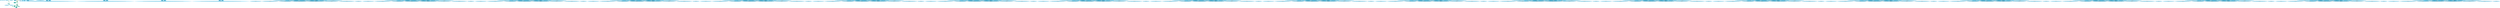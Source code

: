 digraph "" {
	node [label="\N"];
	"59:AS"	[ast="<pyverilog.vparser.ast.Assign object at 0x7bbc6e652fd0>",
		def_var="['EN_E']",
		fillcolor=deepskyblue,
		label="59:AS
EN_E = ~EncDec & EN;",
		statements="[]",
		style=filled,
		typ=Assign,
		use_var="['EN']"];
	"60:AS"	[ast="<pyverilog.vparser.ast.Assign object at 0x7bbc6ec920d0>",
		def_var="['EN_D']",
		fillcolor=deepskyblue,
		label="60:AS
EN_D = EncDec & EN;",
		statements="[]",
		style=filled,
		typ=Assign,
		use_var="['EN']"];
	"62:AS"	[ast="<pyverilog.vparser.ast.Assign object at 0x7bbc6ec925b0>",
		def_var="['BSY']",
		fillcolor=deepskyblue,
		label="62:AS
BSY = BSY_E;",
		statements="[]",
		style=filled,
		typ=Assign,
		use_var="['BSY_E']"];
	"64:AS"	[ast="<pyverilog.vparser.ast.Assign object at 0x7bbc6ec92a90>",
		def_var="['Dvld_tmp']",
		fillcolor=deepskyblue,
		label="64:AS
Dvld_tmp = Dvld_E & ~EncDec | Dvld_D & EncDec;",
		statements="[]",
		style=filled,
		typ=Assign,
		use_var="['Dvld_E', 'Dvld_D']"];
	"67:AS"	[ast="<pyverilog.vparser.ast.Assign object at 0x7bbc6ec890d0>",
		def_var="['Dvld']",
		fillcolor=deepskyblue,
		label="67:AS
Dvld = ((Dvld_reg == 1'b0) && (Dvld_tmp == 1'b1))? 1'b1 : 1'b0;",
		statements="[]",
		style=filled,
		typ=Assign,
		use_var="['Dvld_reg', 'Dvld_tmp']"];
	"64:AS" -> "67:AS";
	"76:AL"	[ast="<pyverilog.vparser.ast.Always object at 0x7bbc6ec84a00>",
		clk_sens=False,
		fillcolor=gold,
		label="76:AL",
		sens="['CLK']",
		statements="[]",
		style=filled,
		typ=Always,
		use_var="['Dvld_tmp', 'EN', 'Kvld_tmp', 'RSTn']"];
	"64:AS" -> "76:AL";
	"65:AS"	[ast="<pyverilog.vparser.ast.Assign object at 0x7bbc6ec92ee0>",
		def_var="['Kvld_tmp']",
		fillcolor=deepskyblue,
		label="65:AS
Kvld_tmp = Kvld_E & ~EncDec | Kvld_D & EncDec;",
		statements="[]",
		style=filled,
		typ=Assign,
		use_var="['Kvld_E', 'Kvld_D']"];
	"68:AS"	[ast="<pyverilog.vparser.ast.Assign object at 0x7bbc6ec895e0>",
		def_var="['Kvld']",
		fillcolor=deepskyblue,
		label="68:AS
Kvld = ((Kvld_reg == 1'b0) && (Kvld_tmp == 1'b1))? 1'b1 : 1'b0;",
		statements="[]",
		style=filled,
		typ=Assign,
		use_var="['Kvld_reg', 'Kvld_tmp']"];
	"65:AS" -> "68:AS";
	"65:AS" -> "76:AL";
	"70:AS"	[ast="<pyverilog.vparser.ast.Assign object at 0x7bbc6ec89880>",
		def_var="['Dout']",
		fillcolor=deepskyblue,
		label="70:AS
Dout = (EncDec == 0)? Dout_E : Dout_D;",
		statements="[]",
		style=filled,
		typ=Assign,
		use_var="['Dout_E', 'Dout_D']"];
	"76:BL"	[ast="<pyverilog.vparser.ast.Block object at 0x7bbc6ec84850>",
		fillcolor=turquoise,
		label="76:BL",
		statements="[]",
		style=filled,
		typ=Block];
	"76:AL" -> "76:BL"	[cond="[]",
		lineno=None];
	"77:IF"	[ast="<pyverilog.vparser.ast.IfStatement object at 0x7bbc6ec84670>",
		fillcolor=springgreen,
		label="77:IF",
		statements="[]",
		style=filled,
		typ=IfStatement];
	"76:BL" -> "77:IF"	[cond="[]",
		lineno=None];
	"77:BL"	[ast="<pyverilog.vparser.ast.Block object at 0x7bbc6ec84d30>",
		fillcolor=turquoise,
		label="77:BL
Dvld_reg <= 1'b0;
Kvld_reg <= 1'b0;",
		statements="[<pyverilog.vparser.ast.NonblockingSubstitution object at 0x7bbc6ec84cd0>, <pyverilog.vparser.ast.NonblockingSubstitution object \
at 0x7bbc6ec84f10>]",
		style=filled,
		typ=Block];
	"77:IF" -> "77:BL"	[cond="['RSTn']",
		label="(RSTn == 0)",
		lineno=77];
	"81:IF"	[ast="<pyverilog.vparser.ast.IfStatement object at 0x7bbc6ec84eb0>",
		fillcolor=springgreen,
		label="81:IF",
		statements="[]",
		style=filled,
		typ=IfStatement];
	"77:IF" -> "81:IF"	[cond="['RSTn']",
		label="!((RSTn == 0))",
		lineno=77];
	"Leaf_76:AL"	[def_var="['Kvld_reg', 'Dvld_reg']",
		label="Leaf_76:AL"];
	"77:BL" -> "Leaf_76:AL"	[cond="[]",
		lineno=None];
	"81:BL"	[ast="<pyverilog.vparser.ast.Block object at 0x7bbc6ec84a60>",
		fillcolor=turquoise,
		label="81:BL
Dvld_reg <= Dvld_tmp;
Kvld_reg <= Kvld_tmp;",
		statements="[<pyverilog.vparser.ast.NonblockingSubstitution object at 0x7bbc6ec4d460>, <pyverilog.vparser.ast.NonblockingSubstitution object \
at 0x7bbc6ec4d670>]",
		style=filled,
		typ=Block];
	"81:IF" -> "81:BL"	[cond="['EN']",
		label="(EN == 1)",
		lineno=81];
	"81:BL" -> "Leaf_76:AL"	[cond="[]",
		lineno=None];
	"Leaf_76:AL" -> "67:AS";
	"Leaf_76:AL" -> "68:AS";
	"AES_PPRM3_ENC.294:AS"	[ast="<pyverilog.vparser.ast.Assign object at 0x7bbc6ecfe3a0>",
		def_var="['Kvld']",
		fillcolor=deepskyblue,
		label="AES_PPRM3_ENC.294:AS
Kvld = Kvldrg;",
		statements="[]",
		style=filled,
		typ=Assign,
		use_var="['Kvldrg']"];
	"AES_PPRM3_ENC.295:AS"	[ast="<pyverilog.vparser.ast.Assign object at 0x7bbc6ecfe550>",
		def_var="['Dvld']",
		fillcolor=deepskyblue,
		label="AES_PPRM3_ENC.295:AS
Dvld = Dvldrg;",
		statements="[]",
		style=filled,
		typ=Assign,
		use_var="['Dvldrg']"];
	"AES_PPRM3_ENC.296:AS"	[ast="<pyverilog.vparser.ast.Assign object at 0x7bbc6ecfe700>",
		def_var="['Dout']",
		fillcolor=deepskyblue,
		label="AES_PPRM3_ENC.296:AS
Dout = Drg;",
		statements="[]",
		style=filled,
		typ=Assign,
		use_var="['Drg']"];
	"AES_PPRM3_ENC.297:AS"	[ast="<pyverilog.vparser.ast.Assign object at 0x7bbc6ecfe8b0>",
		def_var="['BSY']",
		fillcolor=deepskyblue,
		label="AES_PPRM3_ENC.297:AS
BSY = BSYrg;",
		statements="[]",
		style=filled,
		typ=Assign,
		use_var="['BSYrg']"];
	"AES_PPRM3_ENC.299:AL"	[ast="<pyverilog.vparser.ast.Always object at 0x7bbc6ecfefd0>",
		clk_sens=False,
		fillcolor=gold,
		label="AES_PPRM3_ENC.299:AL",
		sens="['CLK']",
		statements="[]",
		style=filled,
		typ=Always,
		use_var="['Drdy', 'Dnext', 'Rrg', 'RSTn', 'Din', 'BSYrg', 'Knext', 'Krg', 'EN', 'Krdy', 'Kin']"];
	"AES_PPRM3_ENC.299:BL"	[ast="<pyverilog.vparser.ast.Block object at 0x7bbc6ecfeb80>",
		fillcolor=turquoise,
		label="AES_PPRM3_ENC.299:BL",
		statements="[]",
		style=filled,
		typ=Block];
	"AES_PPRM3_ENC.299:AL" -> "AES_PPRM3_ENC.299:BL"	[cond="[]",
		lineno=None];
	"AES_PPRM3_ENC.300:IF"	[ast="<pyverilog.vparser.ast.IfStatement object at 0x7bbc6ecfee20>",
		fillcolor=springgreen,
		label="AES_PPRM3_ENC.300:IF",
		statements="[]",
		style=filled,
		typ=IfStatement];
	"AES_PPRM3_ENC.299:BL" -> "AES_PPRM3_ENC.300:IF"	[cond="[]",
		lineno=None];
	"AES_PPRM3_ENC.300:BL"	[ast="<pyverilog.vparser.ast.Block object at 0x7bbc6ecfedf0>",
		fillcolor=turquoise,
		label="AES_PPRM3_ENC.300:BL
Krg <= 128'h0000000000000000;
KrgX <= 128'h0000000000000000;
Rrg <= 10'b0000000001;
Kvldrg <= 0;
Dvldrg <= \
0;
BSYrg <= 0;",
		statements="[<pyverilog.vparser.ast.NonblockingSubstitution object at 0x7bbc6ecef040>, <pyverilog.vparser.ast.NonblockingSubstitution object \
at 0x7bbc6ecef280>, <pyverilog.vparser.ast.NonblockingSubstitution object at 0x7bbc6ecef430>, <pyverilog.vparser.ast.NonblockingSubstitution \
object at 0x7bbc6ecef5e0>, <pyverilog.vparser.ast.NonblockingSubstitution object at 0x7bbc6ecef790>, <pyverilog.vparser.ast.NonblockingSubstitution \
object at 0x7bbc6ecef940>]",
		style=filled,
		typ=Block];
	"AES_PPRM3_ENC.300:IF" -> "AES_PPRM3_ENC.300:BL"	[cond="['RSTn']",
		label="(RSTn == 0)",
		lineno=300];
	"AES_PPRM3_ENC.308:IF"	[ast="<pyverilog.vparser.ast.IfStatement object at 0x7bbc6ecef910>",
		fillcolor=springgreen,
		label="AES_PPRM3_ENC.308:IF",
		statements="[]",
		style=filled,
		typ=IfStatement];
	"AES_PPRM3_ENC.300:IF" -> "AES_PPRM3_ENC.308:IF"	[cond="['RSTn']",
		label="!((RSTn == 0))",
		lineno=300];
	"AES_PPRM3_ENC.Leaf_299:AL"	[def_var="['Drg', 'Dvldrg', 'Rrg', 'KrgX', 'BSYrg', 'Krg', 'Kvldrg']",
		label="AES_PPRM3_ENC.Leaf_299:AL"];
	"AES_PPRM3_ENC.300:BL" -> "AES_PPRM3_ENC.Leaf_299:AL"	[cond="[]",
		lineno=None];
	"AES_PPRM3_ENC.308:BL"	[ast="<pyverilog.vparser.ast.Block object at 0x7bbc6ecefb20>",
		fillcolor=turquoise,
		label="AES_PPRM3_ENC.308:BL",
		statements="[]",
		style=filled,
		typ=Block];
	"AES_PPRM3_ENC.308:IF" -> "AES_PPRM3_ENC.308:BL"	[cond="['EN']",
		label="(EN == 1)",
		lineno=308];
	"AES_PPRM3_ENC.309:IF"	[ast="<pyverilog.vparser.ast.IfStatement object at 0x7bbc6ecf5ac0>",
		fillcolor=springgreen,
		label="AES_PPRM3_ENC.309:IF",
		statements="[]",
		style=filled,
		typ=IfStatement];
	"AES_PPRM3_ENC.308:BL" -> "AES_PPRM3_ENC.309:IF"	[cond="[]",
		lineno=None];
	"AES_PPRM3_ENC.309:BL"	[ast="<pyverilog.vparser.ast.Block object at 0x7bbc6ecefe20>",
		fillcolor=turquoise,
		label="AES_PPRM3_ENC.309:BL",
		statements="[]",
		style=filled,
		typ=Block];
	"AES_PPRM3_ENC.309:IF" -> "AES_PPRM3_ENC.309:BL"	[cond="['BSYrg']",
		label="(BSYrg == 0)",
		lineno=309];
	"AES_PPRM3_ENC.324:BL"	[ast="<pyverilog.vparser.ast.Block object at 0x7bbc6ecf5b80>",
		fillcolor=turquoise,
		label="AES_PPRM3_ENC.324:BL
Drg <= Dnext;",
		statements="[<pyverilog.vparser.ast.NonblockingSubstitution object at 0x7bbc6ecf8a00>]",
		style=filled,
		typ=Block];
	"AES_PPRM3_ENC.309:IF" -> "AES_PPRM3_ENC.324:BL"	[cond="['BSYrg']",
		label="!((BSYrg == 0))",
		lineno=309];
	"AES_PPRM3_ENC.310:IF"	[ast="<pyverilog.vparser.ast.IfStatement object at 0x7bbc6ecf5700>",
		fillcolor=springgreen,
		label="AES_PPRM3_ENC.310:IF",
		statements="[]",
		style=filled,
		typ=IfStatement];
	"AES_PPRM3_ENC.309:BL" -> "AES_PPRM3_ENC.310:IF"	[cond="[]",
		lineno=None];
	"AES_PPRM3_ENC.326:IF"	[ast="<pyverilog.vparser.ast.IfStatement object at 0x7bbc6ecf8fa0>",
		fillcolor=springgreen,
		label="AES_PPRM3_ENC.326:IF",
		statements="[]",
		style=filled,
		typ=IfStatement];
	"AES_PPRM3_ENC.324:BL" -> "AES_PPRM3_ENC.326:IF"	[cond="[]",
		lineno=None];
	"AES_PPRM3_ENC.326:BL"	[ast="<pyverilog.vparser.ast.Block object at 0x7bbc6ecf5100>",
		fillcolor=turquoise,
		label="AES_PPRM3_ENC.326:BL
KrgX <= Krg;
Dvldrg <= 1;
BSYrg <= 0;",
		statements="[<pyverilog.vparser.ast.NonblockingSubstitution object at 0x7bbc6ecf8f40>, <pyverilog.vparser.ast.NonblockingSubstitution object \
at 0x7bbc6eceb1c0>, <pyverilog.vparser.ast.NonblockingSubstitution object at 0x7bbc6eceb370>]",
		style=filled,
		typ=Block];
	"AES_PPRM3_ENC.326:IF" -> "AES_PPRM3_ENC.326:BL"	[cond="['Rrg']",
		label="(Rrg[0] == 1)",
		lineno=326];
	"AES_PPRM3_ENC.331:BL"	[ast="<pyverilog.vparser.ast.Block object at 0x7bbc6ecf8c40>",
		fillcolor=turquoise,
		label="AES_PPRM3_ENC.331:BL
Rrg <= { Rrg[8:0], Rrg[9] };
KrgX <= Knext;",
		statements="[<pyverilog.vparser.ast.NonblockingSubstitution object at 0x7bbc6eceb850>, <pyverilog.vparser.ast.NonblockingSubstitution object \
at 0x7bbc6eceb8b0>]",
		style=filled,
		typ=Block];
	"AES_PPRM3_ENC.326:IF" -> "AES_PPRM3_ENC.331:BL"	[cond="['Rrg']",
		label="!((Rrg[0] == 1))",
		lineno=326];
	"AES_PPRM3_ENC.326:BL" -> "AES_PPRM3_ENC.Leaf_299:AL"	[cond="[]",
		lineno=None];
	"AES_PPRM3_ENC.331:BL" -> "AES_PPRM3_ENC.Leaf_299:AL"	[cond="[]",
		lineno=None];
	"AES_PPRM3_ENC.310:BL"	[ast="<pyverilog.vparser.ast.Block object at 0x7bbc6ecefee0>",
		fillcolor=turquoise,
		label="AES_PPRM3_ENC.310:BL
Krg <= Kin;
KrgX <= Kin;
Kvldrg <= 1;
Dvldrg <= 0;",
		statements="[<pyverilog.vparser.ast.NonblockingSubstitution object at 0x7bbc6ecf5490>, <pyverilog.vparser.ast.NonblockingSubstitution object \
at 0x7bbc6ecf56a0>, <pyverilog.vparser.ast.NonblockingSubstitution object at 0x7bbc6ecf5850>, <pyverilog.vparser.ast.NonblockingSubstitution \
object at 0x7bbc6ecf5a00>]",
		style=filled,
		typ=Block];
	"AES_PPRM3_ENC.310:IF" -> "AES_PPRM3_ENC.310:BL"	[cond="['Krdy']",
		label="(Krdy == 1)",
		lineno=310];
	"AES_PPRM3_ENC.316:IF"	[ast="<pyverilog.vparser.ast.IfStatement object at 0x7bbc6ecf59d0>",
		fillcolor=springgreen,
		label="AES_PPRM3_ENC.316:IF",
		statements="[]",
		style=filled,
		typ=IfStatement];
	"AES_PPRM3_ENC.310:IF" -> "AES_PPRM3_ENC.316:IF"	[cond="['Krdy']",
		label="!((Krdy == 1))",
		lineno=310];
	"AES_PPRM3_ENC.310:BL" -> "AES_PPRM3_ENC.Leaf_299:AL"	[cond="[]",
		lineno=None];
	"AES_PPRM3_ENC.316:BL"	[ast="<pyverilog.vparser.ast.Block object at 0x7bbc6ecf5d60>",
		fillcolor=turquoise,
		label="AES_PPRM3_ENC.316:BL
Rrg <= { Rrg[8:0], Rrg[9] };
KrgX <= Knext;
Drg <= Din ^ Krg;
Dvldrg <= 0;
BSYrg <= 1;",
		statements="[<pyverilog.vparser.ast.NonblockingSubstitution object at 0x7bbc6ecf5f10>, <pyverilog.vparser.ast.NonblockingSubstitution object \
at 0x7bbc6ecf8220>, <pyverilog.vparser.ast.NonblockingSubstitution object at 0x7bbc6ecf8190>, <pyverilog.vparser.ast.NonblockingSubstitution \
object at 0x7bbc6ecf8820>, <pyverilog.vparser.ast.NonblockingSubstitution object at 0x7bbc6ecf89d0>]",
		style=filled,
		typ=Block];
	"AES_PPRM3_ENC.316:IF" -> "AES_PPRM3_ENC.316:BL"	[cond="['Drdy']",
		label="(Drdy == 1)",
		lineno=316];
	"AES_PPRM3_ENC.316:BL" -> "AES_PPRM3_ENC.Leaf_299:AL"	[cond="[]",
		lineno=None];
	"AES_PPRM3_ENC.Leaf_299:AL" -> "AES_PPRM3_ENC.294:AS";
	"AES_PPRM3_ENC.Leaf_299:AL" -> "AES_PPRM3_ENC.295:AS";
	"AES_PPRM3_ENC.Leaf_299:AL" -> "AES_PPRM3_ENC.296:AS";
	"AES_PPRM3_ENC.Leaf_299:AL" -> "AES_PPRM3_ENC.297:AS";
	"AES_PPRM3_ENC.Leaf_299:AL" -> "AES_PPRM3_ENC.299:AL";
	"AES_PPRM3_ENC.EC.234:AS"	[ast="<pyverilog.vparser.ast.Assign object at 0x7bbc6efbd8b0>",
		def_var="['sr']",
		fillcolor=deepskyblue,
		label="AES_PPRM3_ENC.EC.234:AS
sr = { sb[127:120], sb[87:80], sb[47:40], sb[7:0], sb[95:88], sb[55:48], sb[15:8], sb[103:96], sb[63:56], \
sb[23:16], sb[111:104], sb[71:64], sb[31:24], sb[119:112], sb[79:72], sb[39:32] };",
		statements="[]",
		style=filled,
		typ=Assign,
		use_var="['sb', 'sb', 'sb', 'sb', 'sb', 'sb', 'sb', 'sb', 'sb', 'sb', 'sb', 'sb', 'sb', 'sb', 'sb', 'sb']"];
	"AES_PPRM3_ENC.EC.244:AS"	[ast="<pyverilog.vparser.ast.Assign object at 0x7bbc6efbafd0>",
		def_var="['do']",
		fillcolor=deepskyblue,
		label="AES_PPRM3_ENC.EC.244:AS
do = ((Rrg[0] == 1)? sr : mx) ^ ki;",
		statements="[]",
		style=filled,
		typ=Assign,
		use_var="['Rrg', 'sr', 'mx', 'ki']"];
	"AES_PPRM3_ENC.EC.234:AS" -> "AES_PPRM3_ENC.EC.244:AS";
	"AES_PPRM3_ENC.EC.262:AS"	[ast="<pyverilog.vparser.ast.Assign object at 0x7bbc6ed03be0>",
		def_var="['ko']",
		fillcolor=deepskyblue,
		label="AES_PPRM3_ENC.EC.262:AS
ko = { ki[127:96] ^ { so[31:24] ^ rcon(Rrg), so[23:0] }, ki[95:64] ^ ko[127:96], ki[63:32] ^ ko[95:64], \
ki[31:0] ^ ko[63:32] };",
		statements="[]",
		style=filled,
		typ=Assign,
		use_var="['ki', 'so', 'rcon', 'Rrg', 'so', 'ki', 'ko', 'ki', 'ko', 'ki', 'ko']"];
	"AES_PPRM3_ENC.EC.262:AS" -> "AES_PPRM3_ENC.EC.262:AS";
	"AES_PPRM3_ENC.EC.MX3.192:AS"	[ast="<pyverilog.vparser.ast.Assign object at 0x7bbc6efa09a0>",
		def_var="['a2']",
		fillcolor=deepskyblue,
		label="AES_PPRM3_ENC.EC.MX3.192:AS
a2 = x[23:16];",
		statements="[]",
		style=filled,
		typ=Assign,
		use_var="['x']"];
	"AES_PPRM3_ENC.EC.MX3.195:AS"	[ast="<pyverilog.vparser.ast.Assign object at 0x7bbc6efbc700>",
		def_var="['b2']",
		fillcolor=deepskyblue,
		label="AES_PPRM3_ENC.EC.MX3.195:AS
b2 = a2 ^ a1;",
		statements="[]",
		style=filled,
		typ=Assign,
		use_var="['a2', 'a1']"];
	"AES_PPRM3_ENC.EC.MX3.192:AS" -> "AES_PPRM3_ENC.EC.MX3.195:AS";
	"AES_PPRM3_ENC.EC.MX3.196:AS"	[ast="<pyverilog.vparser.ast.Assign object at 0x7bbc6efbcbe0>",
		def_var="['b0']",
		fillcolor=deepskyblue,
		label="AES_PPRM3_ENC.EC.MX3.196:AS
b0 = a0 ^ a3;",
		statements="[]",
		style=filled,
		typ=Assign,
		use_var="['a0', 'a3']"];
	"AES_PPRM3_ENC.EC.MX3.192:AS" -> "AES_PPRM3_ENC.EC.MX3.196:AS";
	"AES_PPRM3_ENC.EC.MX3.198:AS"	[ast="<pyverilog.vparser.ast.Assign object at 0x7bbc6efb44c0>",
		def_var="['y']",
		fillcolor=deepskyblue,
		label="AES_PPRM3_ENC.EC.MX3.198:AS
y = { a2[7] ^ b1[7] ^ b3[6], a2[6] ^ b1[6] ^ b3[5], a2[5] ^ b1[5] ^ b3[4], a2[4] ^ b1[4] ^ b3[3] ^ b3[\
7], a2[3] ^ b1[3] ^ b3[2] ^ b3[7], a2[2] ^ b1[2] ^ b3[1], a2[1] ^ b1[1] ^ b3[0] ^ b3[7], a2[0] ^ b1[0] ^ b3[7], a3[7] ^ b1[7] ^ \
b2[6], a3[6] ^ b1[6] ^ b2[5], a3[5] ^ b1[5] ^ b2[4], a3[4] ^ b1[4] ^ b2[3] ^ b2[7], a3[3] ^ b1[3] ^ b2[2] ^ b2[7], a3[2] ^ b1[2] ^ \
b2[1], a3[1] ^ b1[1] ^ b2[0] ^ b2[7], a3[0] ^ b1[0] ^ b2[7], a0[7] ^ b3[7] ^ b1[6], a0[6] ^ b3[6] ^ b1[5], a0[5] ^ b3[5] ^ b1[4], \
a0[4] ^ b3[4] ^ b1[3] ^ b1[7], a0[3] ^ b3[3] ^ b1[2] ^ b1[7], a0[2] ^ b3[2] ^ b1[1], a0[1] ^ b3[1] ^ b1[0] ^ b1[7], a0[0] ^ b3[0] ^ \
b1[7], a1[7] ^ b3[7] ^ b0[6], a1[6] ^ b3[6] ^ b0[5], a1[5] ^ b3[5] ^ b0[4], a1[4] ^ b3[4] ^ b0[3] ^ b0[7], a1[3] ^ b3[3] ^ b0[2] ^ \
b0[7], a1[2] ^ b3[2] ^ b0[1], a1[1] ^ b3[1] ^ b0[0] ^ b0[7], a1[0] ^ b3[0] ^ b0[7] };",
		statements="[]",
		style=filled,
		typ=Assign,
		use_var="['a2', 'b1', 'b3', 'a2', 'b1', 'b3', 'a2', 'b1', 'b3', 'a2', 'b1', 'b3', 'b3', 'a2', 'b1', 'b3', 'b3', 'a2', 'b1', 'b3', 'a2', '\
b1', 'b3', 'b3', 'a2', 'b1', 'b3', 'a3', 'b1', 'b2', 'a3', 'b1', 'b2', 'a3', 'b1', 'b2', 'a3', 'b1', 'b2', 'b2', 'a3', 'b1', 'b2', '\
b2', 'a3', 'b1', 'b2', 'a3', 'b1', 'b2', 'b2', 'a3', 'b1', 'b2', 'a0', 'b3', 'b1', 'a0', 'b3', 'b1', 'a0', 'b3', 'b1', 'a0', 'b3', '\
b1', 'b1', 'a0', 'b3', 'b1', 'b1', 'a0', 'b3', 'b1', 'a0', 'b3', 'b1', 'b1', 'a0', 'b3', 'b1', 'a1', 'b3', 'b0', 'a1', 'b3', 'b0', '\
a1', 'b3', 'b0', 'a1', 'b3', 'b0', 'b0', 'a1', 'b3', 'b0', 'b0', 'a1', 'b3', 'b0', 'a1', 'b3', 'b0', 'b0', 'a1', 'b3', 'b0']"];
	"AES_PPRM3_ENC.EC.MX3.192:AS" -> "AES_PPRM3_ENC.EC.MX3.198:AS";
	"AES_PPRM3_ENC.EC.MX3.193:AS"	[ast="<pyverilog.vparser.ast.Assign object at 0x7bbc6efbc040>",
		def_var="['a0']",
		fillcolor=deepskyblue,
		label="AES_PPRM3_ENC.EC.MX3.193:AS
a0 = x[7:0];",
		statements="[]",
		style=filled,
		typ=Assign,
		use_var="['x']"];
	"AES_PPRM3_ENC.EC.MX3.193:AS" -> "AES_PPRM3_ENC.EC.MX3.195:AS";
	"AES_PPRM3_ENC.EC.MX3.193:AS" -> "AES_PPRM3_ENC.EC.MX3.196:AS";
	"AES_PPRM3_ENC.EC.MX3.193:AS" -> "AES_PPRM3_ENC.EC.MX3.198:AS";
	"AES_PPRM3_ENC.EC.MX3.195:AS" -> "AES_PPRM3_ENC.EC.MX3.198:AS";
	"AES_PPRM3_ENC.EC.MX3.196:AS" -> "AES_PPRM3_ENC.EC.MX3.198:AS";
	"AES_PPRM3_ENC.EC.MX2.192:AS"	[ast="<pyverilog.vparser.ast.Assign object at 0x7bbc6efa09a0>",
		def_var="['a2']",
		fillcolor=deepskyblue,
		label="AES_PPRM3_ENC.EC.MX2.192:AS
a2 = x[23:16];",
		statements="[]",
		style=filled,
		typ=Assign,
		use_var="['x']"];
	"AES_PPRM3_ENC.EC.MX2.195:AS"	[ast="<pyverilog.vparser.ast.Assign object at 0x7bbc6efbc700>",
		def_var="['b2']",
		fillcolor=deepskyblue,
		label="AES_PPRM3_ENC.EC.MX2.195:AS
b2 = a2 ^ a1;",
		statements="[]",
		style=filled,
		typ=Assign,
		use_var="['a2', 'a1']"];
	"AES_PPRM3_ENC.EC.MX2.192:AS" -> "AES_PPRM3_ENC.EC.MX2.195:AS";
	"AES_PPRM3_ENC.EC.MX2.196:AS"	[ast="<pyverilog.vparser.ast.Assign object at 0x7bbc6efbcbe0>",
		def_var="['b0']",
		fillcolor=deepskyblue,
		label="AES_PPRM3_ENC.EC.MX2.196:AS
b0 = a0 ^ a3;",
		statements="[]",
		style=filled,
		typ=Assign,
		use_var="['a0', 'a3']"];
	"AES_PPRM3_ENC.EC.MX2.192:AS" -> "AES_PPRM3_ENC.EC.MX2.196:AS";
	"AES_PPRM3_ENC.EC.MX2.198:AS"	[ast="<pyverilog.vparser.ast.Assign object at 0x7bbc6efb44c0>",
		def_var="['y']",
		fillcolor=deepskyblue,
		label="AES_PPRM3_ENC.EC.MX2.198:AS
y = { a2[7] ^ b1[7] ^ b3[6], a2[6] ^ b1[6] ^ b3[5], a2[5] ^ b1[5] ^ b3[4], a2[4] ^ b1[4] ^ b3[3] ^ b3[\
7], a2[3] ^ b1[3] ^ b3[2] ^ b3[7], a2[2] ^ b1[2] ^ b3[1], a2[1] ^ b1[1] ^ b3[0] ^ b3[7], a2[0] ^ b1[0] ^ b3[7], a3[7] ^ b1[7] ^ \
b2[6], a3[6] ^ b1[6] ^ b2[5], a3[5] ^ b1[5] ^ b2[4], a3[4] ^ b1[4] ^ b2[3] ^ b2[7], a3[3] ^ b1[3] ^ b2[2] ^ b2[7], a3[2] ^ b1[2] ^ \
b2[1], a3[1] ^ b1[1] ^ b2[0] ^ b2[7], a3[0] ^ b1[0] ^ b2[7], a0[7] ^ b3[7] ^ b1[6], a0[6] ^ b3[6] ^ b1[5], a0[5] ^ b3[5] ^ b1[4], \
a0[4] ^ b3[4] ^ b1[3] ^ b1[7], a0[3] ^ b3[3] ^ b1[2] ^ b1[7], a0[2] ^ b3[2] ^ b1[1], a0[1] ^ b3[1] ^ b1[0] ^ b1[7], a0[0] ^ b3[0] ^ \
b1[7], a1[7] ^ b3[7] ^ b0[6], a1[6] ^ b3[6] ^ b0[5], a1[5] ^ b3[5] ^ b0[4], a1[4] ^ b3[4] ^ b0[3] ^ b0[7], a1[3] ^ b3[3] ^ b0[2] ^ \
b0[7], a1[2] ^ b3[2] ^ b0[1], a1[1] ^ b3[1] ^ b0[0] ^ b0[7], a1[0] ^ b3[0] ^ b0[7] };",
		statements="[]",
		style=filled,
		typ=Assign,
		use_var="['a2', 'b1', 'b3', 'a2', 'b1', 'b3', 'a2', 'b1', 'b3', 'a2', 'b1', 'b3', 'b3', 'a2', 'b1', 'b3', 'b3', 'a2', 'b1', 'b3', 'a2', '\
b1', 'b3', 'b3', 'a2', 'b1', 'b3', 'a3', 'b1', 'b2', 'a3', 'b1', 'b2', 'a3', 'b1', 'b2', 'a3', 'b1', 'b2', 'b2', 'a3', 'b1', 'b2', '\
b2', 'a3', 'b1', 'b2', 'a3', 'b1', 'b2', 'b2', 'a3', 'b1', 'b2', 'a0', 'b3', 'b1', 'a0', 'b3', 'b1', 'a0', 'b3', 'b1', 'a0', 'b3', '\
b1', 'b1', 'a0', 'b3', 'b1', 'b1', 'a0', 'b3', 'b1', 'a0', 'b3', 'b1', 'b1', 'a0', 'b3', 'b1', 'a1', 'b3', 'b0', 'a1', 'b3', 'b0', '\
a1', 'b3', 'b0', 'a1', 'b3', 'b0', 'b0', 'a1', 'b3', 'b0', 'b0', 'a1', 'b3', 'b0', 'a1', 'b3', 'b0', 'b0', 'a1', 'b3', 'b0']"];
	"AES_PPRM3_ENC.EC.MX2.192:AS" -> "AES_PPRM3_ENC.EC.MX2.198:AS";
	"AES_PPRM3_ENC.EC.MX2.193:AS"	[ast="<pyverilog.vparser.ast.Assign object at 0x7bbc6efbc040>",
		def_var="['a0']",
		fillcolor=deepskyblue,
		label="AES_PPRM3_ENC.EC.MX2.193:AS
a0 = x[7:0];",
		statements="[]",
		style=filled,
		typ=Assign,
		use_var="['x']"];
	"AES_PPRM3_ENC.EC.MX2.193:AS" -> "AES_PPRM3_ENC.EC.MX2.195:AS";
	"AES_PPRM3_ENC.EC.MX2.193:AS" -> "AES_PPRM3_ENC.EC.MX2.196:AS";
	"AES_PPRM3_ENC.EC.MX2.193:AS" -> "AES_PPRM3_ENC.EC.MX2.198:AS";
	"AES_PPRM3_ENC.EC.MX2.195:AS" -> "AES_PPRM3_ENC.EC.MX2.198:AS";
	"AES_PPRM3_ENC.EC.MX2.196:AS" -> "AES_PPRM3_ENC.EC.MX2.198:AS";
	"AES_PPRM3_ENC.EC.MX1.192:AS"	[ast="<pyverilog.vparser.ast.Assign object at 0x7bbc6efa09a0>",
		def_var="['a2']",
		fillcolor=deepskyblue,
		label="AES_PPRM3_ENC.EC.MX1.192:AS
a2 = x[23:16];",
		statements="[]",
		style=filled,
		typ=Assign,
		use_var="['x']"];
	"AES_PPRM3_ENC.EC.MX1.195:AS"	[ast="<pyverilog.vparser.ast.Assign object at 0x7bbc6efbc700>",
		def_var="['b2']",
		fillcolor=deepskyblue,
		label="AES_PPRM3_ENC.EC.MX1.195:AS
b2 = a2 ^ a1;",
		statements="[]",
		style=filled,
		typ=Assign,
		use_var="['a2', 'a1']"];
	"AES_PPRM3_ENC.EC.MX1.192:AS" -> "AES_PPRM3_ENC.EC.MX1.195:AS";
	"AES_PPRM3_ENC.EC.MX1.196:AS"	[ast="<pyverilog.vparser.ast.Assign object at 0x7bbc6efbcbe0>",
		def_var="['b0']",
		fillcolor=deepskyblue,
		label="AES_PPRM3_ENC.EC.MX1.196:AS
b0 = a0 ^ a3;",
		statements="[]",
		style=filled,
		typ=Assign,
		use_var="['a0', 'a3']"];
	"AES_PPRM3_ENC.EC.MX1.192:AS" -> "AES_PPRM3_ENC.EC.MX1.196:AS";
	"AES_PPRM3_ENC.EC.MX1.198:AS"	[ast="<pyverilog.vparser.ast.Assign object at 0x7bbc6efb44c0>",
		def_var="['y']",
		fillcolor=deepskyblue,
		label="AES_PPRM3_ENC.EC.MX1.198:AS
y = { a2[7] ^ b1[7] ^ b3[6], a2[6] ^ b1[6] ^ b3[5], a2[5] ^ b1[5] ^ b3[4], a2[4] ^ b1[4] ^ b3[3] ^ b3[\
7], a2[3] ^ b1[3] ^ b3[2] ^ b3[7], a2[2] ^ b1[2] ^ b3[1], a2[1] ^ b1[1] ^ b3[0] ^ b3[7], a2[0] ^ b1[0] ^ b3[7], a3[7] ^ b1[7] ^ \
b2[6], a3[6] ^ b1[6] ^ b2[5], a3[5] ^ b1[5] ^ b2[4], a3[4] ^ b1[4] ^ b2[3] ^ b2[7], a3[3] ^ b1[3] ^ b2[2] ^ b2[7], a3[2] ^ b1[2] ^ \
b2[1], a3[1] ^ b1[1] ^ b2[0] ^ b2[7], a3[0] ^ b1[0] ^ b2[7], a0[7] ^ b3[7] ^ b1[6], a0[6] ^ b3[6] ^ b1[5], a0[5] ^ b3[5] ^ b1[4], \
a0[4] ^ b3[4] ^ b1[3] ^ b1[7], a0[3] ^ b3[3] ^ b1[2] ^ b1[7], a0[2] ^ b3[2] ^ b1[1], a0[1] ^ b3[1] ^ b1[0] ^ b1[7], a0[0] ^ b3[0] ^ \
b1[7], a1[7] ^ b3[7] ^ b0[6], a1[6] ^ b3[6] ^ b0[5], a1[5] ^ b3[5] ^ b0[4], a1[4] ^ b3[4] ^ b0[3] ^ b0[7], a1[3] ^ b3[3] ^ b0[2] ^ \
b0[7], a1[2] ^ b3[2] ^ b0[1], a1[1] ^ b3[1] ^ b0[0] ^ b0[7], a1[0] ^ b3[0] ^ b0[7] };",
		statements="[]",
		style=filled,
		typ=Assign,
		use_var="['a2', 'b1', 'b3', 'a2', 'b1', 'b3', 'a2', 'b1', 'b3', 'a2', 'b1', 'b3', 'b3', 'a2', 'b1', 'b3', 'b3', 'a2', 'b1', 'b3', 'a2', '\
b1', 'b3', 'b3', 'a2', 'b1', 'b3', 'a3', 'b1', 'b2', 'a3', 'b1', 'b2', 'a3', 'b1', 'b2', 'a3', 'b1', 'b2', 'b2', 'a3', 'b1', 'b2', '\
b2', 'a3', 'b1', 'b2', 'a3', 'b1', 'b2', 'b2', 'a3', 'b1', 'b2', 'a0', 'b3', 'b1', 'a0', 'b3', 'b1', 'a0', 'b3', 'b1', 'a0', 'b3', '\
b1', 'b1', 'a0', 'b3', 'b1', 'b1', 'a0', 'b3', 'b1', 'a0', 'b3', 'b1', 'b1', 'a0', 'b3', 'b1', 'a1', 'b3', 'b0', 'a1', 'b3', 'b0', '\
a1', 'b3', 'b0', 'a1', 'b3', 'b0', 'b0', 'a1', 'b3', 'b0', 'b0', 'a1', 'b3', 'b0', 'a1', 'b3', 'b0', 'b0', 'a1', 'b3', 'b0']"];
	"AES_PPRM3_ENC.EC.MX1.192:AS" -> "AES_PPRM3_ENC.EC.MX1.198:AS";
	"AES_PPRM3_ENC.EC.MX1.193:AS"	[ast="<pyverilog.vparser.ast.Assign object at 0x7bbc6efbc040>",
		def_var="['a0']",
		fillcolor=deepskyblue,
		label="AES_PPRM3_ENC.EC.MX1.193:AS
a0 = x[7:0];",
		statements="[]",
		style=filled,
		typ=Assign,
		use_var="['x']"];
	"AES_PPRM3_ENC.EC.MX1.193:AS" -> "AES_PPRM3_ENC.EC.MX1.195:AS";
	"AES_PPRM3_ENC.EC.MX1.193:AS" -> "AES_PPRM3_ENC.EC.MX1.196:AS";
	"AES_PPRM3_ENC.EC.MX1.193:AS" -> "AES_PPRM3_ENC.EC.MX1.198:AS";
	"AES_PPRM3_ENC.EC.MX1.195:AS" -> "AES_PPRM3_ENC.EC.MX1.198:AS";
	"AES_PPRM3_ENC.EC.MX1.196:AS" -> "AES_PPRM3_ENC.EC.MX1.198:AS";
	"AES_PPRM3_ENC.EC.MX0.192:AS"	[ast="<pyverilog.vparser.ast.Assign object at 0x7bbc6efa09a0>",
		def_var="['a2']",
		fillcolor=deepskyblue,
		label="AES_PPRM3_ENC.EC.MX0.192:AS
a2 = x[23:16];",
		statements="[]",
		style=filled,
		typ=Assign,
		use_var="['x']"];
	"AES_PPRM3_ENC.EC.MX0.195:AS"	[ast="<pyverilog.vparser.ast.Assign object at 0x7bbc6efbc700>",
		def_var="['b2']",
		fillcolor=deepskyblue,
		label="AES_PPRM3_ENC.EC.MX0.195:AS
b2 = a2 ^ a1;",
		statements="[]",
		style=filled,
		typ=Assign,
		use_var="['a2', 'a1']"];
	"AES_PPRM3_ENC.EC.MX0.192:AS" -> "AES_PPRM3_ENC.EC.MX0.195:AS";
	"AES_PPRM3_ENC.EC.MX0.196:AS"	[ast="<pyverilog.vparser.ast.Assign object at 0x7bbc6efbcbe0>",
		def_var="['b0']",
		fillcolor=deepskyblue,
		label="AES_PPRM3_ENC.EC.MX0.196:AS
b0 = a0 ^ a3;",
		statements="[]",
		style=filled,
		typ=Assign,
		use_var="['a0', 'a3']"];
	"AES_PPRM3_ENC.EC.MX0.192:AS" -> "AES_PPRM3_ENC.EC.MX0.196:AS";
	"AES_PPRM3_ENC.EC.MX0.198:AS"	[ast="<pyverilog.vparser.ast.Assign object at 0x7bbc6efb44c0>",
		def_var="['y']",
		fillcolor=deepskyblue,
		label="AES_PPRM3_ENC.EC.MX0.198:AS
y = { a2[7] ^ b1[7] ^ b3[6], a2[6] ^ b1[6] ^ b3[5], a2[5] ^ b1[5] ^ b3[4], a2[4] ^ b1[4] ^ b3[3] ^ b3[\
7], a2[3] ^ b1[3] ^ b3[2] ^ b3[7], a2[2] ^ b1[2] ^ b3[1], a2[1] ^ b1[1] ^ b3[0] ^ b3[7], a2[0] ^ b1[0] ^ b3[7], a3[7] ^ b1[7] ^ \
b2[6], a3[6] ^ b1[6] ^ b2[5], a3[5] ^ b1[5] ^ b2[4], a3[4] ^ b1[4] ^ b2[3] ^ b2[7], a3[3] ^ b1[3] ^ b2[2] ^ b2[7], a3[2] ^ b1[2] ^ \
b2[1], a3[1] ^ b1[1] ^ b2[0] ^ b2[7], a3[0] ^ b1[0] ^ b2[7], a0[7] ^ b3[7] ^ b1[6], a0[6] ^ b3[6] ^ b1[5], a0[5] ^ b3[5] ^ b1[4], \
a0[4] ^ b3[4] ^ b1[3] ^ b1[7], a0[3] ^ b3[3] ^ b1[2] ^ b1[7], a0[2] ^ b3[2] ^ b1[1], a0[1] ^ b3[1] ^ b1[0] ^ b1[7], a0[0] ^ b3[0] ^ \
b1[7], a1[7] ^ b3[7] ^ b0[6], a1[6] ^ b3[6] ^ b0[5], a1[5] ^ b3[5] ^ b0[4], a1[4] ^ b3[4] ^ b0[3] ^ b0[7], a1[3] ^ b3[3] ^ b0[2] ^ \
b0[7], a1[2] ^ b3[2] ^ b0[1], a1[1] ^ b3[1] ^ b0[0] ^ b0[7], a1[0] ^ b3[0] ^ b0[7] };",
		statements="[]",
		style=filled,
		typ=Assign,
		use_var="['a2', 'b1', 'b3', 'a2', 'b1', 'b3', 'a2', 'b1', 'b3', 'a2', 'b1', 'b3', 'b3', 'a2', 'b1', 'b3', 'b3', 'a2', 'b1', 'b3', 'a2', '\
b1', 'b3', 'b3', 'a2', 'b1', 'b3', 'a3', 'b1', 'b2', 'a3', 'b1', 'b2', 'a3', 'b1', 'b2', 'a3', 'b1', 'b2', 'b2', 'a3', 'b1', 'b2', '\
b2', 'a3', 'b1', 'b2', 'a3', 'b1', 'b2', 'b2', 'a3', 'b1', 'b2', 'a0', 'b3', 'b1', 'a0', 'b3', 'b1', 'a0', 'b3', 'b1', 'a0', 'b3', '\
b1', 'b1', 'a0', 'b3', 'b1', 'b1', 'a0', 'b3', 'b1', 'a0', 'b3', 'b1', 'b1', 'a0', 'b3', 'b1', 'a1', 'b3', 'b0', 'a1', 'b3', 'b0', '\
a1', 'b3', 'b0', 'a1', 'b3', 'b0', 'b0', 'a1', 'b3', 'b0', 'b0', 'a1', 'b3', 'b0', 'a1', 'b3', 'b0', 'b0', 'a1', 'b3', 'b0']"];
	"AES_PPRM3_ENC.EC.MX0.192:AS" -> "AES_PPRM3_ENC.EC.MX0.198:AS";
	"AES_PPRM3_ENC.EC.MX0.193:AS"	[ast="<pyverilog.vparser.ast.Assign object at 0x7bbc6efbc040>",
		def_var="['a0']",
		fillcolor=deepskyblue,
		label="AES_PPRM3_ENC.EC.MX0.193:AS
a0 = x[7:0];",
		statements="[]",
		style=filled,
		typ=Assign,
		use_var="['x']"];
	"AES_PPRM3_ENC.EC.MX0.193:AS" -> "AES_PPRM3_ENC.EC.MX0.195:AS";
	"AES_PPRM3_ENC.EC.MX0.193:AS" -> "AES_PPRM3_ENC.EC.MX0.196:AS";
	"AES_PPRM3_ENC.EC.MX0.193:AS" -> "AES_PPRM3_ENC.EC.MX0.198:AS";
	"AES_PPRM3_ENC.EC.MX0.195:AS" -> "AES_PPRM3_ENC.EC.MX0.198:AS";
	"AES_PPRM3_ENC.EC.MX0.196:AS" -> "AES_PPRM3_ENC.EC.MX0.198:AS";
	"AES_PPRM3_ENC.EC.SBK.Sbox3.97:AS"	[ast="<pyverilog.vparser.ast.Assign object at 0x7bbc6ec48f40>",
		def_var="['a']",
		fillcolor=deepskyblue,
		label="AES_PPRM3_ENC.EC.SBK.Sbox3.97:AS
a = { x[7] ^ x[5], x[7] ^ x[6] ^ x[4] ^ x[3] ^ x[2] ^ x[1], x[7] ^ x[5] ^ x[3] ^ x[2], x[7] ^ x[\
5] ^ x[3] ^ x[2] ^ x[1] };",
		statements="[]",
		style=filled,
		typ=Assign,
		use_var="['x', 'x', 'x', 'x', 'x', 'x', 'x', 'x', 'x', 'x', 'x', 'x', 'x', 'x', 'x', 'x', 'x']"];
	"AES_PPRM3_ENC.EC.SBK.Sbox3.135:AS"	[ast="<pyverilog.vparser.ast.Assign object at 0x7bbc6e64b6d0>",
		def_var="['y']",
		fillcolor=deepskyblue,
		label="AES_PPRM3_ENC.EC.SBK.Sbox3.135:AS
y[7] = d[3] & a[0] ^ d[2] & a[1] ^ d[1] & a[2] ^ d[0] & a[3] ^ b[2] & d[3] ^ b[3] & d[2] ^ b[2] & \
d[2] ^ d[3] & a[3] ^ d[3] & a[1] ^ d[1] & a[3] ^ b[0] & d[2] ^ b[2] & d[0] ^ d[3] & a[2] ^ d[2] & a[3] ^ b[0] & d[3] ^ b[1] & d[\
2] ^ b[2] & d[1] ^ b[3] & d[0];",
		statements="[]",
		style=filled,
		typ=Assign,
		use_var="['d', 'a', 'd', 'a', 'd', 'a', 'd', 'a', 'b', 'd', 'b', 'd', 'b', 'd', 'd', 'a', 'd', 'a', 'd', 'a', 'b', 'd', 'b', 'd', 'd', 'a', '\
d', 'a', 'b', 'd', 'b', 'd', 'b', 'd', 'b', 'd']"];
	"AES_PPRM3_ENC.EC.SBK.Sbox3.97:AS" -> "AES_PPRM3_ENC.EC.SBK.Sbox3.135:AS";
	"AES_PPRM3_ENC.EC.SBK.Sbox3.140:AS"	[ast="<pyverilog.vparser.ast.Assign object at 0x7bbc6e648100>",
		def_var="['y']",
		fillcolor=deepskyblue,
		label="AES_PPRM3_ENC.EC.SBK.Sbox3.140:AS
y[6] = ~(a[0] & d[2]) ^ a[2] & d[0] ^ d[3] & a[3] ^ a[0] & d[1] ^ a[1] & d[0] ^ d[3] & a[2] ^ \
d[2] & a[3] ^ a[0] & d[0] ^ d[3] & a[0] ^ d[2] & a[1] ^ d[1] & a[2] ^ d[0] & a[3];",
		statements="[]",
		style=filled,
		typ=Assign,
		use_var="['a', 'd', 'a', 'd', 'd', 'a', 'a', 'd', 'a', 'd', 'd', 'a', 'd', 'a', 'a', 'd', 'd', 'a', 'd', 'a', 'd', 'a', 'd', 'a']"];
	"AES_PPRM3_ENC.EC.SBK.Sbox3.97:AS" -> "AES_PPRM3_ENC.EC.SBK.Sbox3.140:AS";
	"AES_PPRM3_ENC.EC.SBK.Sbox3.143:AS"	[ast="<pyverilog.vparser.ast.Assign object at 0x7bbc6e65e0d0>",
		def_var="['y']",
		fillcolor=deepskyblue,
		label="AES_PPRM3_ENC.EC.SBK.Sbox3.143:AS
y[5] = ~(d[3] & a[3]) ^ d[3] & a[1] ^ d[1] & a[3] ^ d[3] & a[2] ^ d[2] & a[3] ^ b[2] & d[2] ^ \
b[0] & d[2] ^ b[2] & d[0] ^ b[3] & d[3] ^ b[1] & d[3] ^ b[3] & d[1] ^ d[3] & a[0] ^ d[2] & a[1] ^ d[1] & a[2] ^ d[0] & a[3];",
		statements="[]",
		style=filled,
		typ=Assign,
		use_var="['d', 'a', 'd', 'a', 'd', 'a', 'd', 'a', 'd', 'a', 'b', 'd', 'b', 'd', 'b', 'd', 'b', 'd', 'b', 'd', 'b', 'd', 'd', 'a', 'd', 'a', '\
d', 'a', 'd', 'a']"];
	"AES_PPRM3_ENC.EC.SBK.Sbox3.97:AS" -> "AES_PPRM3_ENC.EC.SBK.Sbox3.143:AS";
	"AES_PPRM3_ENC.EC.SBK.Sbox3.147:AS"	[ast="<pyverilog.vparser.ast.Assign object at 0x7bbc6efa86a0>",
		def_var="['y']",
		fillcolor=deepskyblue,
		label="AES_PPRM3_ENC.EC.SBK.Sbox3.147:AS
y[4] = d[3] & a[1] ^ d[1] & a[3] ^ a[0] & d[0] ^ b[3] & d[3] ^ b[0] & d[1] ^ b[1] & d[0] ^ d[3] & \
a[0] ^ d[2] & a[1] ^ d[1] & a[2] ^ d[0] & a[3] ^ a[1] & d[1] ^ b[2] & d[2] ^ b[0] & d[0];",
		statements="[]",
		style=filled,
		typ=Assign,
		use_var="['d', 'a', 'd', 'a', 'a', 'd', 'b', 'd', 'b', 'd', 'b', 'd', 'd', 'a', 'd', 'a', 'd', 'a', 'd', 'a', 'a', 'd', 'b', 'd', 'b', 'd']"];
	"AES_PPRM3_ENC.EC.SBK.Sbox3.97:AS" -> "AES_PPRM3_ENC.EC.SBK.Sbox3.147:AS";
	"AES_PPRM3_ENC.EC.SBK.Sbox3.153:AS"	[ast="<pyverilog.vparser.ast.Assign object at 0x7bbc6efb1340>",
		def_var="['y']",
		fillcolor=deepskyblue,
		label="AES_PPRM3_ENC.EC.SBK.Sbox3.153:AS
y[2] = a[0] & d[2] ^ a[2] & d[0] ^ a[0] & d[1] ^ a[1] & d[0] ^ b[1] & d[1] ^ b[2] & d[2] ^ d[3] & \
a[1] ^ d[1] & a[3] ^ b[0] & d[2] ^ b[2] & d[0] ^ b[3] & d[3] ^ a[0] & d[0] ^ b[0] & d[3] ^ b[1] & d[2] ^ b[2] & d[1] ^ b[3] & d[\
0] ^ b[0] & d[0];",
		statements="[]",
		style=filled,
		typ=Assign,
		use_var="['a', 'd', 'a', 'd', 'a', 'd', 'a', 'd', 'b', 'd', 'b', 'd', 'd', 'a', 'd', 'a', 'b', 'd', 'b', 'd', 'b', 'd', 'a', 'd', 'b', 'd', '\
b', 'd', 'b', 'd', 'b', 'd', 'b', 'd']"];
	"AES_PPRM3_ENC.EC.SBK.Sbox3.97:AS" -> "AES_PPRM3_ENC.EC.SBK.Sbox3.153:AS";
	"AES_PPRM3_ENC.EC.SBK.Sbox3.158:AS"	[ast="<pyverilog.vparser.ast.Assign object at 0x7bbc6efa70d0>",
		def_var="['y']",
		fillcolor=deepskyblue,
		label="AES_PPRM3_ENC.EC.SBK.Sbox3.158:AS
y[1] = ~(d[3] & a[0]) ^ d[2] & a[1] ^ d[1] & a[2] ^ d[0] & a[3] ^ b[1] & d[1] ^ b[2] & d[3] ^ \
b[3] & d[2] ^ d[3] & a[3] ^ d[3] & a[1] ^ d[1] & a[3] ^ b[3] & d[3] ^ d[3] & a[2] ^ d[2] & a[3] ^ b[0] & d[0];",
		statements="[]",
		style=filled,
		typ=Assign,
		use_var="['d', 'a', 'd', 'a', 'd', 'a', 'd', 'a', 'b', 'd', 'b', 'd', 'b', 'd', 'd', 'a', 'd', 'a', 'd', 'a', 'b', 'd', 'd', 'a', 'd', 'a', '\
b', 'd']"];
	"AES_PPRM3_ENC.EC.SBK.Sbox3.97:AS" -> "AES_PPRM3_ENC.EC.SBK.Sbox3.158:AS";
	"AES_PPRM3_ENC.EC.SBK.Sbox3.162:AS"	[ast="<pyverilog.vparser.ast.Assign object at 0x7bbc6efa62e0>",
		def_var="['y']",
		fillcolor=deepskyblue,
		label="AES_PPRM3_ENC.EC.SBK.Sbox3.162:AS
y[0] = ~(d[3] & a[0]) ^ d[2] & a[1] ^ d[1] & a[2] ^ d[0] & a[3] ^ a[0] & d[2] ^ a[2] & d[0] ^ \
b[0] & d[1] ^ b[1] & d[0] ^ d[2] & a[2] ^ b[0] & d[2] ^ b[2] & d[0] ^ b[1] & d[3] ^ b[3] & d[1] ^ d[3] & a[2] ^ d[2] & a[3] ^ b[\
0] & d[0];",
		statements="[]",
		style=filled,
		typ=Assign,
		use_var="['d', 'a', 'd', 'a', 'd', 'a', 'd', 'a', 'a', 'd', 'a', 'd', 'b', 'd', 'b', 'd', 'd', 'a', 'b', 'd', 'b', 'd', 'b', 'd', 'b', 'd', '\
d', 'a', 'd', 'a', 'b', 'd']"];
	"AES_PPRM3_ENC.EC.SBK.Sbox3.97:AS" -> "AES_PPRM3_ENC.EC.SBK.Sbox3.162:AS";
	"AES_PPRM3_ENC.EC.SBK.Sbox3.101:AS"	[ast="<pyverilog.vparser.ast.Assign object at 0x7bbc6ec67970>",
		def_var="['b']",
		fillcolor=deepskyblue,
		label="AES_PPRM3_ENC.EC.SBK.Sbox3.101:AS
b = { x[5] ^ x[6] ^ x[2] ^ x[1], x[6], x[7] ^ x[5] ^ x[3] ^ x[2] ^ x[6] ^ x[4] ^ x[1], x[7] ^ \
x[5] ^ x[3] ^ x[2] ^ x[6] ^ x[0] };",
		statements="[]",
		style=filled,
		typ=Assign,
		use_var="['x', 'x', 'x', 'x', 'x', 'x', 'x', 'x', 'x', 'x', 'x', 'x', 'x', 'x', 'x', 'x', 'x', 'x']"];
	"AES_PPRM3_ENC.EC.SBK.Sbox3.101:AS" -> "AES_PPRM3_ENC.EC.SBK.Sbox3.135:AS";
	"AES_PPRM3_ENC.EC.SBK.Sbox3.101:AS" -> "AES_PPRM3_ENC.EC.SBK.Sbox3.143:AS";
	"AES_PPRM3_ENC.EC.SBK.Sbox3.101:AS" -> "AES_PPRM3_ENC.EC.SBK.Sbox3.147:AS";
	"AES_PPRM3_ENC.EC.SBK.Sbox3.151:AS"	[ast="<pyverilog.vparser.ast.Assign object at 0x7bbc6efa5130>",
		def_var="['y']",
		fillcolor=deepskyblue,
		label="AES_PPRM3_ENC.EC.SBK.Sbox3.151:AS
y[3] = b[0] & d[1] ^ b[1] & d[0] ^ b[0] & d[2] ^ b[2] & d[0] ^ b[1] & d[3] ^ b[3] & d[1] ^ b[0] & \
d[0];",
		statements="[]",
		style=filled,
		typ=Assign,
		use_var="['b', 'd', 'b', 'd', 'b', 'd', 'b', 'd', 'b', 'd', 'b', 'd', 'b', 'd']"];
	"AES_PPRM3_ENC.EC.SBK.Sbox3.101:AS" -> "AES_PPRM3_ENC.EC.SBK.Sbox3.151:AS";
	"AES_PPRM3_ENC.EC.SBK.Sbox3.101:AS" -> "AES_PPRM3_ENC.EC.SBK.Sbox3.153:AS";
	"AES_PPRM3_ENC.EC.SBK.Sbox3.101:AS" -> "AES_PPRM3_ENC.EC.SBK.Sbox3.158:AS";
	"AES_PPRM3_ENC.EC.SBK.Sbox3.101:AS" -> "AES_PPRM3_ENC.EC.SBK.Sbox3.162:AS";
	"AES_PPRM3_ENC.EC.SBK.Sbox3.105:AS"	[ast="<pyverilog.vparser.ast.Assign object at 0x7bbc6e654190>",
		def_var="['c']",
		fillcolor=deepskyblue,
		label="AES_PPRM3_ENC.EC.SBK.Sbox3.105:AS
c[3] = x[5] & x[1] ^ x[7] & x[1] ^ x[5] & x[2] ^ x[5] & x[6] ^ x[5] & x[7] ^ x[5] & x[4] ^ x[7] & \
x[4] ^ x[5] & x[0] ^ x[7] & x[0] ^ x[3] & x[1] ^ x[4] & x[1] ^ x[3] & x[2] ^ x[2] & x[4] ^ x[4] & x[6] ^ x[2] & x[1] ^ x[2] & x[\
6] ^ x[6] & x[1];",
		statements="[]",
		style=filled,
		typ=Assign,
		use_var="['x', 'x', 'x', 'x', 'x', 'x', 'x', 'x', 'x', 'x', 'x', 'x', 'x', 'x', 'x', 'x', 'x', 'x', 'x', 'x', 'x', 'x', 'x', 'x', 'x', 'x', '\
x', 'x', 'x', 'x', 'x', 'x', 'x', 'x']"];
	"AES_PPRM3_ENC.EC.SBK.Sbox3.126:AS"	[ast="<pyverilog.vparser.ast.Assign object at 0x7bbc6e65be20>",
		def_var="['d']",
		fillcolor=deepskyblue,
		label="AES_PPRM3_ENC.EC.SBK.Sbox3.126:AS
d[3] = c[3] & c[2] & c[1] ^ c[3] & c[0] ^ c[3] ^ c[2];",
		statements="[]",
		style=filled,
		typ=Assign,
		use_var="['c', 'c', 'c', 'c', 'c', 'c', 'c']"];
	"AES_PPRM3_ENC.EC.SBK.Sbox3.105:AS" -> "AES_PPRM3_ENC.EC.SBK.Sbox3.126:AS";
	"AES_PPRM3_ENC.EC.SBK.Sbox3.127:AS"	[ast="<pyverilog.vparser.ast.Assign object at 0x7bbc6e655be0>",
		def_var="['d']",
		fillcolor=deepskyblue,
		label="AES_PPRM3_ENC.EC.SBK.Sbox3.127:AS
d[2] = c[3] & c[2] & c[0] ^ c[3] & c[0] ^ c[3] & c[2] & c[1] ^ c[2] & c[1] ^ c[2];",
		statements="[]",
		style=filled,
		typ=Assign,
		use_var="['c', 'c', 'c', 'c', 'c', 'c', 'c', 'c', 'c', 'c', 'c']"];
	"AES_PPRM3_ENC.EC.SBK.Sbox3.105:AS" -> "AES_PPRM3_ENC.EC.SBK.Sbox3.127:AS";
	"AES_PPRM3_ENC.EC.SBK.Sbox3.129:AS"	[ast="<pyverilog.vparser.ast.Assign object at 0x7bbc6e66fdf0>",
		def_var="['d']",
		fillcolor=deepskyblue,
		label="AES_PPRM3_ENC.EC.SBK.Sbox3.129:AS
d[1] = c[3] & c[2] & c[1] ^ c[3] & c[1] & c[0] ^ c[3] ^ c[2] & c[0] ^ c[2] ^ c[1];",
		statements="[]",
		style=filled,
		typ=Assign,
		use_var="['c', 'c', 'c', 'c', 'c', 'c', 'c', 'c', 'c', 'c', 'c']"];
	"AES_PPRM3_ENC.EC.SBK.Sbox3.105:AS" -> "AES_PPRM3_ENC.EC.SBK.Sbox3.129:AS";
	"AES_PPRM3_ENC.EC.SBK.Sbox3.131:AS"	[ast="<pyverilog.vparser.ast.Assign object at 0x7bbc6e64d4f0>",
		def_var="['d']",
		fillcolor=deepskyblue,
		label="AES_PPRM3_ENC.EC.SBK.Sbox3.131:AS
d[0] = c[3] & c[2] & c[0] ^ c[3] & c[1] & c[0] ^ c[3] & c[2] & c[1] ^ c[3] & c[1] ^ c[3] & c[0] ^ \
c[2] & c[1] & c[0] ^ c[2] ^ c[2] & c[1] ^ c[1] ^ c[0];",
		statements="[]",
		style=filled,
		typ=Assign,
		use_var="['c', 'c', 'c', 'c', 'c', 'c', 'c', 'c', 'c', 'c', 'c', 'c', 'c', 'c', 'c', 'c', 'c', 'c', 'c', 'c', 'c']"];
	"AES_PPRM3_ENC.EC.SBK.Sbox3.105:AS" -> "AES_PPRM3_ENC.EC.SBK.Sbox3.131:AS";
	"AES_PPRM3_ENC.EC.SBK.Sbox3.110:AS"	[ast="<pyverilog.vparser.ast.Assign object at 0x7bbc6e659eb0>",
		def_var="['c']",
		fillcolor=deepskyblue,
		label="AES_PPRM3_ENC.EC.SBK.Sbox3.110:AS
c[2] = x[6] & x[1] ^ x[2] & x[6] ^ x[3] & x[6] ^ x[7] & x[6] ^ x[1] & x[0] ^ x[2] & x[0] ^ x[3] & \
x[0] ^ x[4] & x[0] ^ x[6] & x[0] ^ x[7] & x[0] ^ x[5] & x[2] ^ x[5] & x[3] ^ x[2] & x[4] ^ x[3] & x[4] ^ x[5] & x[7] ^ x[7] & x[\
2] ^ x[5] & x[6] ^ x[3] & x[2] ^ x[7] & x[3];",
		statements="[]",
		style=filled,
		typ=Assign,
		use_var="['x', 'x', 'x', 'x', 'x', 'x', 'x', 'x', 'x', 'x', 'x', 'x', 'x', 'x', 'x', 'x', 'x', 'x', 'x', 'x', 'x', 'x', 'x', 'x', 'x', 'x', '\
x', 'x', 'x', 'x', 'x', 'x', 'x', 'x', 'x', 'x', 'x', 'x']"];
	"AES_PPRM3_ENC.EC.SBK.Sbox3.110:AS" -> "AES_PPRM3_ENC.EC.SBK.Sbox3.126:AS";
	"AES_PPRM3_ENC.EC.SBK.Sbox3.110:AS" -> "AES_PPRM3_ENC.EC.SBK.Sbox3.127:AS";
	"AES_PPRM3_ENC.EC.SBK.Sbox3.110:AS" -> "AES_PPRM3_ENC.EC.SBK.Sbox3.129:AS";
	"AES_PPRM3_ENC.EC.SBK.Sbox3.110:AS" -> "AES_PPRM3_ENC.EC.SBK.Sbox3.131:AS";
	"AES_PPRM3_ENC.EC.SBK.Sbox3.115:AS"	[ast="<pyverilog.vparser.ast.Assign object at 0x7bbc6e6647c0>",
		def_var="['c']",
		fillcolor=deepskyblue,
		label="AES_PPRM3_ENC.EC.SBK.Sbox3.115:AS
c[1] = x[2] & x[1] ^ x[2] & x[4] ^ x[5] & x[4] ^ x[3] & x[6] ^ x[5] & x[6] ^ x[2] & x[0] ^ x[3] & \
x[0] ^ x[5] & x[0] ^ x[7] & x[0] ^ x[1] ^ x[5] & x[2] ^ x[7] & x[2] ^ x[5] & x[3] ^ x[5] & x[7] ^ x[7] ^ x[2] ^ x[3] & x[2] ^ x[\
4] ^ x[5];",
		statements="[]",
		style=filled,
		typ=Assign,
		use_var="['x', 'x', 'x', 'x', 'x', 'x', 'x', 'x', 'x', 'x', 'x', 'x', 'x', 'x', 'x', 'x', 'x', 'x', 'x', 'x', 'x', 'x', 'x', 'x', 'x', 'x', '\
x', 'x', 'x', 'x', 'x', 'x', 'x']"];
	"AES_PPRM3_ENC.EC.SBK.Sbox3.115:AS" -> "AES_PPRM3_ENC.EC.SBK.Sbox3.126:AS";
	"AES_PPRM3_ENC.EC.SBK.Sbox3.115:AS" -> "AES_PPRM3_ENC.EC.SBK.Sbox3.127:AS";
	"AES_PPRM3_ENC.EC.SBK.Sbox3.115:AS" -> "AES_PPRM3_ENC.EC.SBK.Sbox3.129:AS";
	"AES_PPRM3_ENC.EC.SBK.Sbox3.115:AS" -> "AES_PPRM3_ENC.EC.SBK.Sbox3.131:AS";
	"AES_PPRM3_ENC.EC.SBK.Sbox3.120:AS"	[ast="<pyverilog.vparser.ast.Assign object at 0x7bbc6e66adf0>",
		def_var="['c']",
		fillcolor=deepskyblue,
		label="AES_PPRM3_ENC.EC.SBK.Sbox3.120:AS
c[0] = x[1] & x[0] ^ x[2] & x[0] ^ x[3] & x[0] ^ x[5] & x[0] ^ x[7] & x[0] ^ x[3] & x[1] ^ x[6] & \
x[1] ^ x[3] & x[6] ^ x[5] & x[6] ^ x[7] & x[6] ^ x[3] & x[4] ^ x[7] & x[4] ^ x[5] & x[3] ^ x[4] & x[1] ^ x[2] ^ x[3] & x[2] ^ x[\
4] & x[6] ^ x[6] ^ x[5] ^ x[3] ^ x[0];",
		statements="[]",
		style=filled,
		typ=Assign,
		use_var="['x', 'x', 'x', 'x', 'x', 'x', 'x', 'x', 'x', 'x', 'x', 'x', 'x', 'x', 'x', 'x', 'x', 'x', 'x', 'x', 'x', 'x', 'x', 'x', 'x', 'x', '\
x', 'x', 'x', 'x', 'x', 'x', 'x', 'x', 'x', 'x', 'x']"];
	"AES_PPRM3_ENC.EC.SBK.Sbox3.120:AS" -> "AES_PPRM3_ENC.EC.SBK.Sbox3.126:AS";
	"AES_PPRM3_ENC.EC.SBK.Sbox3.120:AS" -> "AES_PPRM3_ENC.EC.SBK.Sbox3.127:AS";
	"AES_PPRM3_ENC.EC.SBK.Sbox3.120:AS" -> "AES_PPRM3_ENC.EC.SBK.Sbox3.129:AS";
	"AES_PPRM3_ENC.EC.SBK.Sbox3.120:AS" -> "AES_PPRM3_ENC.EC.SBK.Sbox3.131:AS";
	"AES_PPRM3_ENC.EC.SBK.Sbox3.126:AS" -> "AES_PPRM3_ENC.EC.SBK.Sbox3.135:AS";
	"AES_PPRM3_ENC.EC.SBK.Sbox3.126:AS" -> "AES_PPRM3_ENC.EC.SBK.Sbox3.140:AS";
	"AES_PPRM3_ENC.EC.SBK.Sbox3.126:AS" -> "AES_PPRM3_ENC.EC.SBK.Sbox3.143:AS";
	"AES_PPRM3_ENC.EC.SBK.Sbox3.126:AS" -> "AES_PPRM3_ENC.EC.SBK.Sbox3.147:AS";
	"AES_PPRM3_ENC.EC.SBK.Sbox3.126:AS" -> "AES_PPRM3_ENC.EC.SBK.Sbox3.151:AS";
	"AES_PPRM3_ENC.EC.SBK.Sbox3.126:AS" -> "AES_PPRM3_ENC.EC.SBK.Sbox3.153:AS";
	"AES_PPRM3_ENC.EC.SBK.Sbox3.126:AS" -> "AES_PPRM3_ENC.EC.SBK.Sbox3.158:AS";
	"AES_PPRM3_ENC.EC.SBK.Sbox3.126:AS" -> "AES_PPRM3_ENC.EC.SBK.Sbox3.162:AS";
	"AES_PPRM3_ENC.EC.SBK.Sbox3.127:AS" -> "AES_PPRM3_ENC.EC.SBK.Sbox3.135:AS";
	"AES_PPRM3_ENC.EC.SBK.Sbox3.127:AS" -> "AES_PPRM3_ENC.EC.SBK.Sbox3.140:AS";
	"AES_PPRM3_ENC.EC.SBK.Sbox3.127:AS" -> "AES_PPRM3_ENC.EC.SBK.Sbox3.143:AS";
	"AES_PPRM3_ENC.EC.SBK.Sbox3.127:AS" -> "AES_PPRM3_ENC.EC.SBK.Sbox3.147:AS";
	"AES_PPRM3_ENC.EC.SBK.Sbox3.127:AS" -> "AES_PPRM3_ENC.EC.SBK.Sbox3.151:AS";
	"AES_PPRM3_ENC.EC.SBK.Sbox3.127:AS" -> "AES_PPRM3_ENC.EC.SBK.Sbox3.153:AS";
	"AES_PPRM3_ENC.EC.SBK.Sbox3.127:AS" -> "AES_PPRM3_ENC.EC.SBK.Sbox3.158:AS";
	"AES_PPRM3_ENC.EC.SBK.Sbox3.127:AS" -> "AES_PPRM3_ENC.EC.SBK.Sbox3.162:AS";
	"AES_PPRM3_ENC.EC.SBK.Sbox3.129:AS" -> "AES_PPRM3_ENC.EC.SBK.Sbox3.135:AS";
	"AES_PPRM3_ENC.EC.SBK.Sbox3.129:AS" -> "AES_PPRM3_ENC.EC.SBK.Sbox3.140:AS";
	"AES_PPRM3_ENC.EC.SBK.Sbox3.129:AS" -> "AES_PPRM3_ENC.EC.SBK.Sbox3.143:AS";
	"AES_PPRM3_ENC.EC.SBK.Sbox3.129:AS" -> "AES_PPRM3_ENC.EC.SBK.Sbox3.147:AS";
	"AES_PPRM3_ENC.EC.SBK.Sbox3.129:AS" -> "AES_PPRM3_ENC.EC.SBK.Sbox3.151:AS";
	"AES_PPRM3_ENC.EC.SBK.Sbox3.129:AS" -> "AES_PPRM3_ENC.EC.SBK.Sbox3.153:AS";
	"AES_PPRM3_ENC.EC.SBK.Sbox3.129:AS" -> "AES_PPRM3_ENC.EC.SBK.Sbox3.158:AS";
	"AES_PPRM3_ENC.EC.SBK.Sbox3.129:AS" -> "AES_PPRM3_ENC.EC.SBK.Sbox3.162:AS";
	"AES_PPRM3_ENC.EC.SBK.Sbox3.131:AS" -> "AES_PPRM3_ENC.EC.SBK.Sbox3.135:AS";
	"AES_PPRM3_ENC.EC.SBK.Sbox3.131:AS" -> "AES_PPRM3_ENC.EC.SBK.Sbox3.140:AS";
	"AES_PPRM3_ENC.EC.SBK.Sbox3.131:AS" -> "AES_PPRM3_ENC.EC.SBK.Sbox3.143:AS";
	"AES_PPRM3_ENC.EC.SBK.Sbox3.131:AS" -> "AES_PPRM3_ENC.EC.SBK.Sbox3.147:AS";
	"AES_PPRM3_ENC.EC.SBK.Sbox3.131:AS" -> "AES_PPRM3_ENC.EC.SBK.Sbox3.151:AS";
	"AES_PPRM3_ENC.EC.SBK.Sbox3.131:AS" -> "AES_PPRM3_ENC.EC.SBK.Sbox3.153:AS";
	"AES_PPRM3_ENC.EC.SBK.Sbox3.131:AS" -> "AES_PPRM3_ENC.EC.SBK.Sbox3.158:AS";
	"AES_PPRM3_ENC.EC.SBK.Sbox3.131:AS" -> "AES_PPRM3_ENC.EC.SBK.Sbox3.162:AS";
	"AES_PPRM3_ENC.EC.SBK.Sbox2.97:AS"	[ast="<pyverilog.vparser.ast.Assign object at 0x7bbc6ec48f40>",
		def_var="['a']",
		fillcolor=deepskyblue,
		label="AES_PPRM3_ENC.EC.SBK.Sbox2.97:AS
a = { x[7] ^ x[5], x[7] ^ x[6] ^ x[4] ^ x[3] ^ x[2] ^ x[1], x[7] ^ x[5] ^ x[3] ^ x[2], x[7] ^ x[\
5] ^ x[3] ^ x[2] ^ x[1] };",
		statements="[]",
		style=filled,
		typ=Assign,
		use_var="['x', 'x', 'x', 'x', 'x', 'x', 'x', 'x', 'x', 'x', 'x', 'x', 'x', 'x', 'x', 'x', 'x']"];
	"AES_PPRM3_ENC.EC.SBK.Sbox2.135:AS"	[ast="<pyverilog.vparser.ast.Assign object at 0x7bbc6e64b6d0>",
		def_var="['y']",
		fillcolor=deepskyblue,
		label="AES_PPRM3_ENC.EC.SBK.Sbox2.135:AS
y[7] = d[3] & a[0] ^ d[2] & a[1] ^ d[1] & a[2] ^ d[0] & a[3] ^ b[2] & d[3] ^ b[3] & d[2] ^ b[2] & \
d[2] ^ d[3] & a[3] ^ d[3] & a[1] ^ d[1] & a[3] ^ b[0] & d[2] ^ b[2] & d[0] ^ d[3] & a[2] ^ d[2] & a[3] ^ b[0] & d[3] ^ b[1] & d[\
2] ^ b[2] & d[1] ^ b[3] & d[0];",
		statements="[]",
		style=filled,
		typ=Assign,
		use_var="['d', 'a', 'd', 'a', 'd', 'a', 'd', 'a', 'b', 'd', 'b', 'd', 'b', 'd', 'd', 'a', 'd', 'a', 'd', 'a', 'b', 'd', 'b', 'd', 'd', 'a', '\
d', 'a', 'b', 'd', 'b', 'd', 'b', 'd', 'b', 'd']"];
	"AES_PPRM3_ENC.EC.SBK.Sbox2.97:AS" -> "AES_PPRM3_ENC.EC.SBK.Sbox2.135:AS";
	"AES_PPRM3_ENC.EC.SBK.Sbox2.140:AS"	[ast="<pyverilog.vparser.ast.Assign object at 0x7bbc6e648100>",
		def_var="['y']",
		fillcolor=deepskyblue,
		label="AES_PPRM3_ENC.EC.SBK.Sbox2.140:AS
y[6] = ~(a[0] & d[2]) ^ a[2] & d[0] ^ d[3] & a[3] ^ a[0] & d[1] ^ a[1] & d[0] ^ d[3] & a[2] ^ \
d[2] & a[3] ^ a[0] & d[0] ^ d[3] & a[0] ^ d[2] & a[1] ^ d[1] & a[2] ^ d[0] & a[3];",
		statements="[]",
		style=filled,
		typ=Assign,
		use_var="['a', 'd', 'a', 'd', 'd', 'a', 'a', 'd', 'a', 'd', 'd', 'a', 'd', 'a', 'a', 'd', 'd', 'a', 'd', 'a', 'd', 'a', 'd', 'a']"];
	"AES_PPRM3_ENC.EC.SBK.Sbox2.97:AS" -> "AES_PPRM3_ENC.EC.SBK.Sbox2.140:AS";
	"AES_PPRM3_ENC.EC.SBK.Sbox2.143:AS"	[ast="<pyverilog.vparser.ast.Assign object at 0x7bbc6e65e0d0>",
		def_var="['y']",
		fillcolor=deepskyblue,
		label="AES_PPRM3_ENC.EC.SBK.Sbox2.143:AS
y[5] = ~(d[3] & a[3]) ^ d[3] & a[1] ^ d[1] & a[3] ^ d[3] & a[2] ^ d[2] & a[3] ^ b[2] & d[2] ^ \
b[0] & d[2] ^ b[2] & d[0] ^ b[3] & d[3] ^ b[1] & d[3] ^ b[3] & d[1] ^ d[3] & a[0] ^ d[2] & a[1] ^ d[1] & a[2] ^ d[0] & a[3];",
		statements="[]",
		style=filled,
		typ=Assign,
		use_var="['d', 'a', 'd', 'a', 'd', 'a', 'd', 'a', 'd', 'a', 'b', 'd', 'b', 'd', 'b', 'd', 'b', 'd', 'b', 'd', 'b', 'd', 'd', 'a', 'd', 'a', '\
d', 'a', 'd', 'a']"];
	"AES_PPRM3_ENC.EC.SBK.Sbox2.97:AS" -> "AES_PPRM3_ENC.EC.SBK.Sbox2.143:AS";
	"AES_PPRM3_ENC.EC.SBK.Sbox2.147:AS"	[ast="<pyverilog.vparser.ast.Assign object at 0x7bbc6efa86a0>",
		def_var="['y']",
		fillcolor=deepskyblue,
		label="AES_PPRM3_ENC.EC.SBK.Sbox2.147:AS
y[4] = d[3] & a[1] ^ d[1] & a[3] ^ a[0] & d[0] ^ b[3] & d[3] ^ b[0] & d[1] ^ b[1] & d[0] ^ d[3] & \
a[0] ^ d[2] & a[1] ^ d[1] & a[2] ^ d[0] & a[3] ^ a[1] & d[1] ^ b[2] & d[2] ^ b[0] & d[0];",
		statements="[]",
		style=filled,
		typ=Assign,
		use_var="['d', 'a', 'd', 'a', 'a', 'd', 'b', 'd', 'b', 'd', 'b', 'd', 'd', 'a', 'd', 'a', 'd', 'a', 'd', 'a', 'a', 'd', 'b', 'd', 'b', 'd']"];
	"AES_PPRM3_ENC.EC.SBK.Sbox2.97:AS" -> "AES_PPRM3_ENC.EC.SBK.Sbox2.147:AS";
	"AES_PPRM3_ENC.EC.SBK.Sbox2.153:AS"	[ast="<pyverilog.vparser.ast.Assign object at 0x7bbc6efb1340>",
		def_var="['y']",
		fillcolor=deepskyblue,
		label="AES_PPRM3_ENC.EC.SBK.Sbox2.153:AS
y[2] = a[0] & d[2] ^ a[2] & d[0] ^ a[0] & d[1] ^ a[1] & d[0] ^ b[1] & d[1] ^ b[2] & d[2] ^ d[3] & \
a[1] ^ d[1] & a[3] ^ b[0] & d[2] ^ b[2] & d[0] ^ b[3] & d[3] ^ a[0] & d[0] ^ b[0] & d[3] ^ b[1] & d[2] ^ b[2] & d[1] ^ b[3] & d[\
0] ^ b[0] & d[0];",
		statements="[]",
		style=filled,
		typ=Assign,
		use_var="['a', 'd', 'a', 'd', 'a', 'd', 'a', 'd', 'b', 'd', 'b', 'd', 'd', 'a', 'd', 'a', 'b', 'd', 'b', 'd', 'b', 'd', 'a', 'd', 'b', 'd', '\
b', 'd', 'b', 'd', 'b', 'd', 'b', 'd']"];
	"AES_PPRM3_ENC.EC.SBK.Sbox2.97:AS" -> "AES_PPRM3_ENC.EC.SBK.Sbox2.153:AS";
	"AES_PPRM3_ENC.EC.SBK.Sbox2.158:AS"	[ast="<pyverilog.vparser.ast.Assign object at 0x7bbc6efa70d0>",
		def_var="['y']",
		fillcolor=deepskyblue,
		label="AES_PPRM3_ENC.EC.SBK.Sbox2.158:AS
y[1] = ~(d[3] & a[0]) ^ d[2] & a[1] ^ d[1] & a[2] ^ d[0] & a[3] ^ b[1] & d[1] ^ b[2] & d[3] ^ \
b[3] & d[2] ^ d[3] & a[3] ^ d[3] & a[1] ^ d[1] & a[3] ^ b[3] & d[3] ^ d[3] & a[2] ^ d[2] & a[3] ^ b[0] & d[0];",
		statements="[]",
		style=filled,
		typ=Assign,
		use_var="['d', 'a', 'd', 'a', 'd', 'a', 'd', 'a', 'b', 'd', 'b', 'd', 'b', 'd', 'd', 'a', 'd', 'a', 'd', 'a', 'b', 'd', 'd', 'a', 'd', 'a', '\
b', 'd']"];
	"AES_PPRM3_ENC.EC.SBK.Sbox2.97:AS" -> "AES_PPRM3_ENC.EC.SBK.Sbox2.158:AS";
	"AES_PPRM3_ENC.EC.SBK.Sbox2.162:AS"	[ast="<pyverilog.vparser.ast.Assign object at 0x7bbc6efa62e0>",
		def_var="['y']",
		fillcolor=deepskyblue,
		label="AES_PPRM3_ENC.EC.SBK.Sbox2.162:AS
y[0] = ~(d[3] & a[0]) ^ d[2] & a[1] ^ d[1] & a[2] ^ d[0] & a[3] ^ a[0] & d[2] ^ a[2] & d[0] ^ \
b[0] & d[1] ^ b[1] & d[0] ^ d[2] & a[2] ^ b[0] & d[2] ^ b[2] & d[0] ^ b[1] & d[3] ^ b[3] & d[1] ^ d[3] & a[2] ^ d[2] & a[3] ^ b[\
0] & d[0];",
		statements="[]",
		style=filled,
		typ=Assign,
		use_var="['d', 'a', 'd', 'a', 'd', 'a', 'd', 'a', 'a', 'd', 'a', 'd', 'b', 'd', 'b', 'd', 'd', 'a', 'b', 'd', 'b', 'd', 'b', 'd', 'b', 'd', '\
d', 'a', 'd', 'a', 'b', 'd']"];
	"AES_PPRM3_ENC.EC.SBK.Sbox2.97:AS" -> "AES_PPRM3_ENC.EC.SBK.Sbox2.162:AS";
	"AES_PPRM3_ENC.EC.SBK.Sbox2.101:AS"	[ast="<pyverilog.vparser.ast.Assign object at 0x7bbc6ec67970>",
		def_var="['b']",
		fillcolor=deepskyblue,
		label="AES_PPRM3_ENC.EC.SBK.Sbox2.101:AS
b = { x[5] ^ x[6] ^ x[2] ^ x[1], x[6], x[7] ^ x[5] ^ x[3] ^ x[2] ^ x[6] ^ x[4] ^ x[1], x[7] ^ \
x[5] ^ x[3] ^ x[2] ^ x[6] ^ x[0] };",
		statements="[]",
		style=filled,
		typ=Assign,
		use_var="['x', 'x', 'x', 'x', 'x', 'x', 'x', 'x', 'x', 'x', 'x', 'x', 'x', 'x', 'x', 'x', 'x', 'x']"];
	"AES_PPRM3_ENC.EC.SBK.Sbox2.101:AS" -> "AES_PPRM3_ENC.EC.SBK.Sbox2.135:AS";
	"AES_PPRM3_ENC.EC.SBK.Sbox2.101:AS" -> "AES_PPRM3_ENC.EC.SBK.Sbox2.143:AS";
	"AES_PPRM3_ENC.EC.SBK.Sbox2.101:AS" -> "AES_PPRM3_ENC.EC.SBK.Sbox2.147:AS";
	"AES_PPRM3_ENC.EC.SBK.Sbox2.151:AS"	[ast="<pyverilog.vparser.ast.Assign object at 0x7bbc6efa5130>",
		def_var="['y']",
		fillcolor=deepskyblue,
		label="AES_PPRM3_ENC.EC.SBK.Sbox2.151:AS
y[3] = b[0] & d[1] ^ b[1] & d[0] ^ b[0] & d[2] ^ b[2] & d[0] ^ b[1] & d[3] ^ b[3] & d[1] ^ b[0] & \
d[0];",
		statements="[]",
		style=filled,
		typ=Assign,
		use_var="['b', 'd', 'b', 'd', 'b', 'd', 'b', 'd', 'b', 'd', 'b', 'd', 'b', 'd']"];
	"AES_PPRM3_ENC.EC.SBK.Sbox2.101:AS" -> "AES_PPRM3_ENC.EC.SBK.Sbox2.151:AS";
	"AES_PPRM3_ENC.EC.SBK.Sbox2.101:AS" -> "AES_PPRM3_ENC.EC.SBK.Sbox2.153:AS";
	"AES_PPRM3_ENC.EC.SBK.Sbox2.101:AS" -> "AES_PPRM3_ENC.EC.SBK.Sbox2.158:AS";
	"AES_PPRM3_ENC.EC.SBK.Sbox2.101:AS" -> "AES_PPRM3_ENC.EC.SBK.Sbox2.162:AS";
	"AES_PPRM3_ENC.EC.SBK.Sbox2.105:AS"	[ast="<pyverilog.vparser.ast.Assign object at 0x7bbc6e654190>",
		def_var="['c']",
		fillcolor=deepskyblue,
		label="AES_PPRM3_ENC.EC.SBK.Sbox2.105:AS
c[3] = x[5] & x[1] ^ x[7] & x[1] ^ x[5] & x[2] ^ x[5] & x[6] ^ x[5] & x[7] ^ x[5] & x[4] ^ x[7] & \
x[4] ^ x[5] & x[0] ^ x[7] & x[0] ^ x[3] & x[1] ^ x[4] & x[1] ^ x[3] & x[2] ^ x[2] & x[4] ^ x[4] & x[6] ^ x[2] & x[1] ^ x[2] & x[\
6] ^ x[6] & x[1];",
		statements="[]",
		style=filled,
		typ=Assign,
		use_var="['x', 'x', 'x', 'x', 'x', 'x', 'x', 'x', 'x', 'x', 'x', 'x', 'x', 'x', 'x', 'x', 'x', 'x', 'x', 'x', 'x', 'x', 'x', 'x', 'x', 'x', '\
x', 'x', 'x', 'x', 'x', 'x', 'x', 'x']"];
	"AES_PPRM3_ENC.EC.SBK.Sbox2.126:AS"	[ast="<pyverilog.vparser.ast.Assign object at 0x7bbc6e65be20>",
		def_var="['d']",
		fillcolor=deepskyblue,
		label="AES_PPRM3_ENC.EC.SBK.Sbox2.126:AS
d[3] = c[3] & c[2] & c[1] ^ c[3] & c[0] ^ c[3] ^ c[2];",
		statements="[]",
		style=filled,
		typ=Assign,
		use_var="['c', 'c', 'c', 'c', 'c', 'c', 'c']"];
	"AES_PPRM3_ENC.EC.SBK.Sbox2.105:AS" -> "AES_PPRM3_ENC.EC.SBK.Sbox2.126:AS";
	"AES_PPRM3_ENC.EC.SBK.Sbox2.127:AS"	[ast="<pyverilog.vparser.ast.Assign object at 0x7bbc6e655be0>",
		def_var="['d']",
		fillcolor=deepskyblue,
		label="AES_PPRM3_ENC.EC.SBK.Sbox2.127:AS
d[2] = c[3] & c[2] & c[0] ^ c[3] & c[0] ^ c[3] & c[2] & c[1] ^ c[2] & c[1] ^ c[2];",
		statements="[]",
		style=filled,
		typ=Assign,
		use_var="['c', 'c', 'c', 'c', 'c', 'c', 'c', 'c', 'c', 'c', 'c']"];
	"AES_PPRM3_ENC.EC.SBK.Sbox2.105:AS" -> "AES_PPRM3_ENC.EC.SBK.Sbox2.127:AS";
	"AES_PPRM3_ENC.EC.SBK.Sbox2.129:AS"	[ast="<pyverilog.vparser.ast.Assign object at 0x7bbc6e66fdf0>",
		def_var="['d']",
		fillcolor=deepskyblue,
		label="AES_PPRM3_ENC.EC.SBK.Sbox2.129:AS
d[1] = c[3] & c[2] & c[1] ^ c[3] & c[1] & c[0] ^ c[3] ^ c[2] & c[0] ^ c[2] ^ c[1];",
		statements="[]",
		style=filled,
		typ=Assign,
		use_var="['c', 'c', 'c', 'c', 'c', 'c', 'c', 'c', 'c', 'c', 'c']"];
	"AES_PPRM3_ENC.EC.SBK.Sbox2.105:AS" -> "AES_PPRM3_ENC.EC.SBK.Sbox2.129:AS";
	"AES_PPRM3_ENC.EC.SBK.Sbox2.131:AS"	[ast="<pyverilog.vparser.ast.Assign object at 0x7bbc6e64d4f0>",
		def_var="['d']",
		fillcolor=deepskyblue,
		label="AES_PPRM3_ENC.EC.SBK.Sbox2.131:AS
d[0] = c[3] & c[2] & c[0] ^ c[3] & c[1] & c[0] ^ c[3] & c[2] & c[1] ^ c[3] & c[1] ^ c[3] & c[0] ^ \
c[2] & c[1] & c[0] ^ c[2] ^ c[2] & c[1] ^ c[1] ^ c[0];",
		statements="[]",
		style=filled,
		typ=Assign,
		use_var="['c', 'c', 'c', 'c', 'c', 'c', 'c', 'c', 'c', 'c', 'c', 'c', 'c', 'c', 'c', 'c', 'c', 'c', 'c', 'c', 'c']"];
	"AES_PPRM3_ENC.EC.SBK.Sbox2.105:AS" -> "AES_PPRM3_ENC.EC.SBK.Sbox2.131:AS";
	"AES_PPRM3_ENC.EC.SBK.Sbox2.110:AS"	[ast="<pyverilog.vparser.ast.Assign object at 0x7bbc6e659eb0>",
		def_var="['c']",
		fillcolor=deepskyblue,
		label="AES_PPRM3_ENC.EC.SBK.Sbox2.110:AS
c[2] = x[6] & x[1] ^ x[2] & x[6] ^ x[3] & x[6] ^ x[7] & x[6] ^ x[1] & x[0] ^ x[2] & x[0] ^ x[3] & \
x[0] ^ x[4] & x[0] ^ x[6] & x[0] ^ x[7] & x[0] ^ x[5] & x[2] ^ x[5] & x[3] ^ x[2] & x[4] ^ x[3] & x[4] ^ x[5] & x[7] ^ x[7] & x[\
2] ^ x[5] & x[6] ^ x[3] & x[2] ^ x[7] & x[3];",
		statements="[]",
		style=filled,
		typ=Assign,
		use_var="['x', 'x', 'x', 'x', 'x', 'x', 'x', 'x', 'x', 'x', 'x', 'x', 'x', 'x', 'x', 'x', 'x', 'x', 'x', 'x', 'x', 'x', 'x', 'x', 'x', 'x', '\
x', 'x', 'x', 'x', 'x', 'x', 'x', 'x', 'x', 'x', 'x', 'x']"];
	"AES_PPRM3_ENC.EC.SBK.Sbox2.110:AS" -> "AES_PPRM3_ENC.EC.SBK.Sbox2.126:AS";
	"AES_PPRM3_ENC.EC.SBK.Sbox2.110:AS" -> "AES_PPRM3_ENC.EC.SBK.Sbox2.127:AS";
	"AES_PPRM3_ENC.EC.SBK.Sbox2.110:AS" -> "AES_PPRM3_ENC.EC.SBK.Sbox2.129:AS";
	"AES_PPRM3_ENC.EC.SBK.Sbox2.110:AS" -> "AES_PPRM3_ENC.EC.SBK.Sbox2.131:AS";
	"AES_PPRM3_ENC.EC.SBK.Sbox2.115:AS"	[ast="<pyverilog.vparser.ast.Assign object at 0x7bbc6e6647c0>",
		def_var="['c']",
		fillcolor=deepskyblue,
		label="AES_PPRM3_ENC.EC.SBK.Sbox2.115:AS
c[1] = x[2] & x[1] ^ x[2] & x[4] ^ x[5] & x[4] ^ x[3] & x[6] ^ x[5] & x[6] ^ x[2] & x[0] ^ x[3] & \
x[0] ^ x[5] & x[0] ^ x[7] & x[0] ^ x[1] ^ x[5] & x[2] ^ x[7] & x[2] ^ x[5] & x[3] ^ x[5] & x[7] ^ x[7] ^ x[2] ^ x[3] & x[2] ^ x[\
4] ^ x[5];",
		statements="[]",
		style=filled,
		typ=Assign,
		use_var="['x', 'x', 'x', 'x', 'x', 'x', 'x', 'x', 'x', 'x', 'x', 'x', 'x', 'x', 'x', 'x', 'x', 'x', 'x', 'x', 'x', 'x', 'x', 'x', 'x', 'x', '\
x', 'x', 'x', 'x', 'x', 'x', 'x']"];
	"AES_PPRM3_ENC.EC.SBK.Sbox2.115:AS" -> "AES_PPRM3_ENC.EC.SBK.Sbox2.126:AS";
	"AES_PPRM3_ENC.EC.SBK.Sbox2.115:AS" -> "AES_PPRM3_ENC.EC.SBK.Sbox2.127:AS";
	"AES_PPRM3_ENC.EC.SBK.Sbox2.115:AS" -> "AES_PPRM3_ENC.EC.SBK.Sbox2.129:AS";
	"AES_PPRM3_ENC.EC.SBK.Sbox2.115:AS" -> "AES_PPRM3_ENC.EC.SBK.Sbox2.131:AS";
	"AES_PPRM3_ENC.EC.SBK.Sbox2.120:AS"	[ast="<pyverilog.vparser.ast.Assign object at 0x7bbc6e66adf0>",
		def_var="['c']",
		fillcolor=deepskyblue,
		label="AES_PPRM3_ENC.EC.SBK.Sbox2.120:AS
c[0] = x[1] & x[0] ^ x[2] & x[0] ^ x[3] & x[0] ^ x[5] & x[0] ^ x[7] & x[0] ^ x[3] & x[1] ^ x[6] & \
x[1] ^ x[3] & x[6] ^ x[5] & x[6] ^ x[7] & x[6] ^ x[3] & x[4] ^ x[7] & x[4] ^ x[5] & x[3] ^ x[4] & x[1] ^ x[2] ^ x[3] & x[2] ^ x[\
4] & x[6] ^ x[6] ^ x[5] ^ x[3] ^ x[0];",
		statements="[]",
		style=filled,
		typ=Assign,
		use_var="['x', 'x', 'x', 'x', 'x', 'x', 'x', 'x', 'x', 'x', 'x', 'x', 'x', 'x', 'x', 'x', 'x', 'x', 'x', 'x', 'x', 'x', 'x', 'x', 'x', 'x', '\
x', 'x', 'x', 'x', 'x', 'x', 'x', 'x', 'x', 'x', 'x']"];
	"AES_PPRM3_ENC.EC.SBK.Sbox2.120:AS" -> "AES_PPRM3_ENC.EC.SBK.Sbox2.126:AS";
	"AES_PPRM3_ENC.EC.SBK.Sbox2.120:AS" -> "AES_PPRM3_ENC.EC.SBK.Sbox2.127:AS";
	"AES_PPRM3_ENC.EC.SBK.Sbox2.120:AS" -> "AES_PPRM3_ENC.EC.SBK.Sbox2.129:AS";
	"AES_PPRM3_ENC.EC.SBK.Sbox2.120:AS" -> "AES_PPRM3_ENC.EC.SBK.Sbox2.131:AS";
	"AES_PPRM3_ENC.EC.SBK.Sbox2.126:AS" -> "AES_PPRM3_ENC.EC.SBK.Sbox2.135:AS";
	"AES_PPRM3_ENC.EC.SBK.Sbox2.126:AS" -> "AES_PPRM3_ENC.EC.SBK.Sbox2.140:AS";
	"AES_PPRM3_ENC.EC.SBK.Sbox2.126:AS" -> "AES_PPRM3_ENC.EC.SBK.Sbox2.143:AS";
	"AES_PPRM3_ENC.EC.SBK.Sbox2.126:AS" -> "AES_PPRM3_ENC.EC.SBK.Sbox2.147:AS";
	"AES_PPRM3_ENC.EC.SBK.Sbox2.126:AS" -> "AES_PPRM3_ENC.EC.SBK.Sbox2.151:AS";
	"AES_PPRM3_ENC.EC.SBK.Sbox2.126:AS" -> "AES_PPRM3_ENC.EC.SBK.Sbox2.153:AS";
	"AES_PPRM3_ENC.EC.SBK.Sbox2.126:AS" -> "AES_PPRM3_ENC.EC.SBK.Sbox2.158:AS";
	"AES_PPRM3_ENC.EC.SBK.Sbox2.126:AS" -> "AES_PPRM3_ENC.EC.SBK.Sbox2.162:AS";
	"AES_PPRM3_ENC.EC.SBK.Sbox2.127:AS" -> "AES_PPRM3_ENC.EC.SBK.Sbox2.135:AS";
	"AES_PPRM3_ENC.EC.SBK.Sbox2.127:AS" -> "AES_PPRM3_ENC.EC.SBK.Sbox2.140:AS";
	"AES_PPRM3_ENC.EC.SBK.Sbox2.127:AS" -> "AES_PPRM3_ENC.EC.SBK.Sbox2.143:AS";
	"AES_PPRM3_ENC.EC.SBK.Sbox2.127:AS" -> "AES_PPRM3_ENC.EC.SBK.Sbox2.147:AS";
	"AES_PPRM3_ENC.EC.SBK.Sbox2.127:AS" -> "AES_PPRM3_ENC.EC.SBK.Sbox2.151:AS";
	"AES_PPRM3_ENC.EC.SBK.Sbox2.127:AS" -> "AES_PPRM3_ENC.EC.SBK.Sbox2.153:AS";
	"AES_PPRM3_ENC.EC.SBK.Sbox2.127:AS" -> "AES_PPRM3_ENC.EC.SBK.Sbox2.158:AS";
	"AES_PPRM3_ENC.EC.SBK.Sbox2.127:AS" -> "AES_PPRM3_ENC.EC.SBK.Sbox2.162:AS";
	"AES_PPRM3_ENC.EC.SBK.Sbox2.129:AS" -> "AES_PPRM3_ENC.EC.SBK.Sbox2.135:AS";
	"AES_PPRM3_ENC.EC.SBK.Sbox2.129:AS" -> "AES_PPRM3_ENC.EC.SBK.Sbox2.140:AS";
	"AES_PPRM3_ENC.EC.SBK.Sbox2.129:AS" -> "AES_PPRM3_ENC.EC.SBK.Sbox2.143:AS";
	"AES_PPRM3_ENC.EC.SBK.Sbox2.129:AS" -> "AES_PPRM3_ENC.EC.SBK.Sbox2.147:AS";
	"AES_PPRM3_ENC.EC.SBK.Sbox2.129:AS" -> "AES_PPRM3_ENC.EC.SBK.Sbox2.151:AS";
	"AES_PPRM3_ENC.EC.SBK.Sbox2.129:AS" -> "AES_PPRM3_ENC.EC.SBK.Sbox2.153:AS";
	"AES_PPRM3_ENC.EC.SBK.Sbox2.129:AS" -> "AES_PPRM3_ENC.EC.SBK.Sbox2.158:AS";
	"AES_PPRM3_ENC.EC.SBK.Sbox2.129:AS" -> "AES_PPRM3_ENC.EC.SBK.Sbox2.162:AS";
	"AES_PPRM3_ENC.EC.SBK.Sbox2.131:AS" -> "AES_PPRM3_ENC.EC.SBK.Sbox2.135:AS";
	"AES_PPRM3_ENC.EC.SBK.Sbox2.131:AS" -> "AES_PPRM3_ENC.EC.SBK.Sbox2.140:AS";
	"AES_PPRM3_ENC.EC.SBK.Sbox2.131:AS" -> "AES_PPRM3_ENC.EC.SBK.Sbox2.143:AS";
	"AES_PPRM3_ENC.EC.SBK.Sbox2.131:AS" -> "AES_PPRM3_ENC.EC.SBK.Sbox2.147:AS";
	"AES_PPRM3_ENC.EC.SBK.Sbox2.131:AS" -> "AES_PPRM3_ENC.EC.SBK.Sbox2.151:AS";
	"AES_PPRM3_ENC.EC.SBK.Sbox2.131:AS" -> "AES_PPRM3_ENC.EC.SBK.Sbox2.153:AS";
	"AES_PPRM3_ENC.EC.SBK.Sbox2.131:AS" -> "AES_PPRM3_ENC.EC.SBK.Sbox2.158:AS";
	"AES_PPRM3_ENC.EC.SBK.Sbox2.131:AS" -> "AES_PPRM3_ENC.EC.SBK.Sbox2.162:AS";
	"AES_PPRM3_ENC.EC.SBK.Sbox1.97:AS"	[ast="<pyverilog.vparser.ast.Assign object at 0x7bbc6ec48f40>",
		def_var="['a']",
		fillcolor=deepskyblue,
		label="AES_PPRM3_ENC.EC.SBK.Sbox1.97:AS
a = { x[7] ^ x[5], x[7] ^ x[6] ^ x[4] ^ x[3] ^ x[2] ^ x[1], x[7] ^ x[5] ^ x[3] ^ x[2], x[7] ^ x[\
5] ^ x[3] ^ x[2] ^ x[1] };",
		statements="[]",
		style=filled,
		typ=Assign,
		use_var="['x', 'x', 'x', 'x', 'x', 'x', 'x', 'x', 'x', 'x', 'x', 'x', 'x', 'x', 'x', 'x', 'x']"];
	"AES_PPRM3_ENC.EC.SBK.Sbox1.135:AS"	[ast="<pyverilog.vparser.ast.Assign object at 0x7bbc6e64b6d0>",
		def_var="['y']",
		fillcolor=deepskyblue,
		label="AES_PPRM3_ENC.EC.SBK.Sbox1.135:AS
y[7] = d[3] & a[0] ^ d[2] & a[1] ^ d[1] & a[2] ^ d[0] & a[3] ^ b[2] & d[3] ^ b[3] & d[2] ^ b[2] & \
d[2] ^ d[3] & a[3] ^ d[3] & a[1] ^ d[1] & a[3] ^ b[0] & d[2] ^ b[2] & d[0] ^ d[3] & a[2] ^ d[2] & a[3] ^ b[0] & d[3] ^ b[1] & d[\
2] ^ b[2] & d[1] ^ b[3] & d[0];",
		statements="[]",
		style=filled,
		typ=Assign,
		use_var="['d', 'a', 'd', 'a', 'd', 'a', 'd', 'a', 'b', 'd', 'b', 'd', 'b', 'd', 'd', 'a', 'd', 'a', 'd', 'a', 'b', 'd', 'b', 'd', 'd', 'a', '\
d', 'a', 'b', 'd', 'b', 'd', 'b', 'd', 'b', 'd']"];
	"AES_PPRM3_ENC.EC.SBK.Sbox1.97:AS" -> "AES_PPRM3_ENC.EC.SBK.Sbox1.135:AS";
	"AES_PPRM3_ENC.EC.SBK.Sbox1.140:AS"	[ast="<pyverilog.vparser.ast.Assign object at 0x7bbc6e648100>",
		def_var="['y']",
		fillcolor=deepskyblue,
		label="AES_PPRM3_ENC.EC.SBK.Sbox1.140:AS
y[6] = ~(a[0] & d[2]) ^ a[2] & d[0] ^ d[3] & a[3] ^ a[0] & d[1] ^ a[1] & d[0] ^ d[3] & a[2] ^ \
d[2] & a[3] ^ a[0] & d[0] ^ d[3] & a[0] ^ d[2] & a[1] ^ d[1] & a[2] ^ d[0] & a[3];",
		statements="[]",
		style=filled,
		typ=Assign,
		use_var="['a', 'd', 'a', 'd', 'd', 'a', 'a', 'd', 'a', 'd', 'd', 'a', 'd', 'a', 'a', 'd', 'd', 'a', 'd', 'a', 'd', 'a', 'd', 'a']"];
	"AES_PPRM3_ENC.EC.SBK.Sbox1.97:AS" -> "AES_PPRM3_ENC.EC.SBK.Sbox1.140:AS";
	"AES_PPRM3_ENC.EC.SBK.Sbox1.143:AS"	[ast="<pyverilog.vparser.ast.Assign object at 0x7bbc6e65e0d0>",
		def_var="['y']",
		fillcolor=deepskyblue,
		label="AES_PPRM3_ENC.EC.SBK.Sbox1.143:AS
y[5] = ~(d[3] & a[3]) ^ d[3] & a[1] ^ d[1] & a[3] ^ d[3] & a[2] ^ d[2] & a[3] ^ b[2] & d[2] ^ \
b[0] & d[2] ^ b[2] & d[0] ^ b[3] & d[3] ^ b[1] & d[3] ^ b[3] & d[1] ^ d[3] & a[0] ^ d[2] & a[1] ^ d[1] & a[2] ^ d[0] & a[3];",
		statements="[]",
		style=filled,
		typ=Assign,
		use_var="['d', 'a', 'd', 'a', 'd', 'a', 'd', 'a', 'd', 'a', 'b', 'd', 'b', 'd', 'b', 'd', 'b', 'd', 'b', 'd', 'b', 'd', 'd', 'a', 'd', 'a', '\
d', 'a', 'd', 'a']"];
	"AES_PPRM3_ENC.EC.SBK.Sbox1.97:AS" -> "AES_PPRM3_ENC.EC.SBK.Sbox1.143:AS";
	"AES_PPRM3_ENC.EC.SBK.Sbox1.147:AS"	[ast="<pyverilog.vparser.ast.Assign object at 0x7bbc6efa86a0>",
		def_var="['y']",
		fillcolor=deepskyblue,
		label="AES_PPRM3_ENC.EC.SBK.Sbox1.147:AS
y[4] = d[3] & a[1] ^ d[1] & a[3] ^ a[0] & d[0] ^ b[3] & d[3] ^ b[0] & d[1] ^ b[1] & d[0] ^ d[3] & \
a[0] ^ d[2] & a[1] ^ d[1] & a[2] ^ d[0] & a[3] ^ a[1] & d[1] ^ b[2] & d[2] ^ b[0] & d[0];",
		statements="[]",
		style=filled,
		typ=Assign,
		use_var="['d', 'a', 'd', 'a', 'a', 'd', 'b', 'd', 'b', 'd', 'b', 'd', 'd', 'a', 'd', 'a', 'd', 'a', 'd', 'a', 'a', 'd', 'b', 'd', 'b', 'd']"];
	"AES_PPRM3_ENC.EC.SBK.Sbox1.97:AS" -> "AES_PPRM3_ENC.EC.SBK.Sbox1.147:AS";
	"AES_PPRM3_ENC.EC.SBK.Sbox1.153:AS"	[ast="<pyverilog.vparser.ast.Assign object at 0x7bbc6efb1340>",
		def_var="['y']",
		fillcolor=deepskyblue,
		label="AES_PPRM3_ENC.EC.SBK.Sbox1.153:AS
y[2] = a[0] & d[2] ^ a[2] & d[0] ^ a[0] & d[1] ^ a[1] & d[0] ^ b[1] & d[1] ^ b[2] & d[2] ^ d[3] & \
a[1] ^ d[1] & a[3] ^ b[0] & d[2] ^ b[2] & d[0] ^ b[3] & d[3] ^ a[0] & d[0] ^ b[0] & d[3] ^ b[1] & d[2] ^ b[2] & d[1] ^ b[3] & d[\
0] ^ b[0] & d[0];",
		statements="[]",
		style=filled,
		typ=Assign,
		use_var="['a', 'd', 'a', 'd', 'a', 'd', 'a', 'd', 'b', 'd', 'b', 'd', 'd', 'a', 'd', 'a', 'b', 'd', 'b', 'd', 'b', 'd', 'a', 'd', 'b', 'd', '\
b', 'd', 'b', 'd', 'b', 'd', 'b', 'd']"];
	"AES_PPRM3_ENC.EC.SBK.Sbox1.97:AS" -> "AES_PPRM3_ENC.EC.SBK.Sbox1.153:AS";
	"AES_PPRM3_ENC.EC.SBK.Sbox1.158:AS"	[ast="<pyverilog.vparser.ast.Assign object at 0x7bbc6efa70d0>",
		def_var="['y']",
		fillcolor=deepskyblue,
		label="AES_PPRM3_ENC.EC.SBK.Sbox1.158:AS
y[1] = ~(d[3] & a[0]) ^ d[2] & a[1] ^ d[1] & a[2] ^ d[0] & a[3] ^ b[1] & d[1] ^ b[2] & d[3] ^ \
b[3] & d[2] ^ d[3] & a[3] ^ d[3] & a[1] ^ d[1] & a[3] ^ b[3] & d[3] ^ d[3] & a[2] ^ d[2] & a[3] ^ b[0] & d[0];",
		statements="[]",
		style=filled,
		typ=Assign,
		use_var="['d', 'a', 'd', 'a', 'd', 'a', 'd', 'a', 'b', 'd', 'b', 'd', 'b', 'd', 'd', 'a', 'd', 'a', 'd', 'a', 'b', 'd', 'd', 'a', 'd', 'a', '\
b', 'd']"];
	"AES_PPRM3_ENC.EC.SBK.Sbox1.97:AS" -> "AES_PPRM3_ENC.EC.SBK.Sbox1.158:AS";
	"AES_PPRM3_ENC.EC.SBK.Sbox1.162:AS"	[ast="<pyverilog.vparser.ast.Assign object at 0x7bbc6efa62e0>",
		def_var="['y']",
		fillcolor=deepskyblue,
		label="AES_PPRM3_ENC.EC.SBK.Sbox1.162:AS
y[0] = ~(d[3] & a[0]) ^ d[2] & a[1] ^ d[1] & a[2] ^ d[0] & a[3] ^ a[0] & d[2] ^ a[2] & d[0] ^ \
b[0] & d[1] ^ b[1] & d[0] ^ d[2] & a[2] ^ b[0] & d[2] ^ b[2] & d[0] ^ b[1] & d[3] ^ b[3] & d[1] ^ d[3] & a[2] ^ d[2] & a[3] ^ b[\
0] & d[0];",
		statements="[]",
		style=filled,
		typ=Assign,
		use_var="['d', 'a', 'd', 'a', 'd', 'a', 'd', 'a', 'a', 'd', 'a', 'd', 'b', 'd', 'b', 'd', 'd', 'a', 'b', 'd', 'b', 'd', 'b', 'd', 'b', 'd', '\
d', 'a', 'd', 'a', 'b', 'd']"];
	"AES_PPRM3_ENC.EC.SBK.Sbox1.97:AS" -> "AES_PPRM3_ENC.EC.SBK.Sbox1.162:AS";
	"AES_PPRM3_ENC.EC.SBK.Sbox1.101:AS"	[ast="<pyverilog.vparser.ast.Assign object at 0x7bbc6ec67970>",
		def_var="['b']",
		fillcolor=deepskyblue,
		label="AES_PPRM3_ENC.EC.SBK.Sbox1.101:AS
b = { x[5] ^ x[6] ^ x[2] ^ x[1], x[6], x[7] ^ x[5] ^ x[3] ^ x[2] ^ x[6] ^ x[4] ^ x[1], x[7] ^ \
x[5] ^ x[3] ^ x[2] ^ x[6] ^ x[0] };",
		statements="[]",
		style=filled,
		typ=Assign,
		use_var="['x', 'x', 'x', 'x', 'x', 'x', 'x', 'x', 'x', 'x', 'x', 'x', 'x', 'x', 'x', 'x', 'x', 'x']"];
	"AES_PPRM3_ENC.EC.SBK.Sbox1.101:AS" -> "AES_PPRM3_ENC.EC.SBK.Sbox1.135:AS";
	"AES_PPRM3_ENC.EC.SBK.Sbox1.101:AS" -> "AES_PPRM3_ENC.EC.SBK.Sbox1.143:AS";
	"AES_PPRM3_ENC.EC.SBK.Sbox1.101:AS" -> "AES_PPRM3_ENC.EC.SBK.Sbox1.147:AS";
	"AES_PPRM3_ENC.EC.SBK.Sbox1.151:AS"	[ast="<pyverilog.vparser.ast.Assign object at 0x7bbc6efa5130>",
		def_var="['y']",
		fillcolor=deepskyblue,
		label="AES_PPRM3_ENC.EC.SBK.Sbox1.151:AS
y[3] = b[0] & d[1] ^ b[1] & d[0] ^ b[0] & d[2] ^ b[2] & d[0] ^ b[1] & d[3] ^ b[3] & d[1] ^ b[0] & \
d[0];",
		statements="[]",
		style=filled,
		typ=Assign,
		use_var="['b', 'd', 'b', 'd', 'b', 'd', 'b', 'd', 'b', 'd', 'b', 'd', 'b', 'd']"];
	"AES_PPRM3_ENC.EC.SBK.Sbox1.101:AS" -> "AES_PPRM3_ENC.EC.SBK.Sbox1.151:AS";
	"AES_PPRM3_ENC.EC.SBK.Sbox1.101:AS" -> "AES_PPRM3_ENC.EC.SBK.Sbox1.153:AS";
	"AES_PPRM3_ENC.EC.SBK.Sbox1.101:AS" -> "AES_PPRM3_ENC.EC.SBK.Sbox1.158:AS";
	"AES_PPRM3_ENC.EC.SBK.Sbox1.101:AS" -> "AES_PPRM3_ENC.EC.SBK.Sbox1.162:AS";
	"AES_PPRM3_ENC.EC.SBK.Sbox1.105:AS"	[ast="<pyverilog.vparser.ast.Assign object at 0x7bbc6e654190>",
		def_var="['c']",
		fillcolor=deepskyblue,
		label="AES_PPRM3_ENC.EC.SBK.Sbox1.105:AS
c[3] = x[5] & x[1] ^ x[7] & x[1] ^ x[5] & x[2] ^ x[5] & x[6] ^ x[5] & x[7] ^ x[5] & x[4] ^ x[7] & \
x[4] ^ x[5] & x[0] ^ x[7] & x[0] ^ x[3] & x[1] ^ x[4] & x[1] ^ x[3] & x[2] ^ x[2] & x[4] ^ x[4] & x[6] ^ x[2] & x[1] ^ x[2] & x[\
6] ^ x[6] & x[1];",
		statements="[]",
		style=filled,
		typ=Assign,
		use_var="['x', 'x', 'x', 'x', 'x', 'x', 'x', 'x', 'x', 'x', 'x', 'x', 'x', 'x', 'x', 'x', 'x', 'x', 'x', 'x', 'x', 'x', 'x', 'x', 'x', 'x', '\
x', 'x', 'x', 'x', 'x', 'x', 'x', 'x']"];
	"AES_PPRM3_ENC.EC.SBK.Sbox1.126:AS"	[ast="<pyverilog.vparser.ast.Assign object at 0x7bbc6e65be20>",
		def_var="['d']",
		fillcolor=deepskyblue,
		label="AES_PPRM3_ENC.EC.SBK.Sbox1.126:AS
d[3] = c[3] & c[2] & c[1] ^ c[3] & c[0] ^ c[3] ^ c[2];",
		statements="[]",
		style=filled,
		typ=Assign,
		use_var="['c', 'c', 'c', 'c', 'c', 'c', 'c']"];
	"AES_PPRM3_ENC.EC.SBK.Sbox1.105:AS" -> "AES_PPRM3_ENC.EC.SBK.Sbox1.126:AS";
	"AES_PPRM3_ENC.EC.SBK.Sbox1.127:AS"	[ast="<pyverilog.vparser.ast.Assign object at 0x7bbc6e655be0>",
		def_var="['d']",
		fillcolor=deepskyblue,
		label="AES_PPRM3_ENC.EC.SBK.Sbox1.127:AS
d[2] = c[3] & c[2] & c[0] ^ c[3] & c[0] ^ c[3] & c[2] & c[1] ^ c[2] & c[1] ^ c[2];",
		statements="[]",
		style=filled,
		typ=Assign,
		use_var="['c', 'c', 'c', 'c', 'c', 'c', 'c', 'c', 'c', 'c', 'c']"];
	"AES_PPRM3_ENC.EC.SBK.Sbox1.105:AS" -> "AES_PPRM3_ENC.EC.SBK.Sbox1.127:AS";
	"AES_PPRM3_ENC.EC.SBK.Sbox1.129:AS"	[ast="<pyverilog.vparser.ast.Assign object at 0x7bbc6e66fdf0>",
		def_var="['d']",
		fillcolor=deepskyblue,
		label="AES_PPRM3_ENC.EC.SBK.Sbox1.129:AS
d[1] = c[3] & c[2] & c[1] ^ c[3] & c[1] & c[0] ^ c[3] ^ c[2] & c[0] ^ c[2] ^ c[1];",
		statements="[]",
		style=filled,
		typ=Assign,
		use_var="['c', 'c', 'c', 'c', 'c', 'c', 'c', 'c', 'c', 'c', 'c']"];
	"AES_PPRM3_ENC.EC.SBK.Sbox1.105:AS" -> "AES_PPRM3_ENC.EC.SBK.Sbox1.129:AS";
	"AES_PPRM3_ENC.EC.SBK.Sbox1.131:AS"	[ast="<pyverilog.vparser.ast.Assign object at 0x7bbc6e64d4f0>",
		def_var="['d']",
		fillcolor=deepskyblue,
		label="AES_PPRM3_ENC.EC.SBK.Sbox1.131:AS
d[0] = c[3] & c[2] & c[0] ^ c[3] & c[1] & c[0] ^ c[3] & c[2] & c[1] ^ c[3] & c[1] ^ c[3] & c[0] ^ \
c[2] & c[1] & c[0] ^ c[2] ^ c[2] & c[1] ^ c[1] ^ c[0];",
		statements="[]",
		style=filled,
		typ=Assign,
		use_var="['c', 'c', 'c', 'c', 'c', 'c', 'c', 'c', 'c', 'c', 'c', 'c', 'c', 'c', 'c', 'c', 'c', 'c', 'c', 'c', 'c']"];
	"AES_PPRM3_ENC.EC.SBK.Sbox1.105:AS" -> "AES_PPRM3_ENC.EC.SBK.Sbox1.131:AS";
	"AES_PPRM3_ENC.EC.SBK.Sbox1.110:AS"	[ast="<pyverilog.vparser.ast.Assign object at 0x7bbc6e659eb0>",
		def_var="['c']",
		fillcolor=deepskyblue,
		label="AES_PPRM3_ENC.EC.SBK.Sbox1.110:AS
c[2] = x[6] & x[1] ^ x[2] & x[6] ^ x[3] & x[6] ^ x[7] & x[6] ^ x[1] & x[0] ^ x[2] & x[0] ^ x[3] & \
x[0] ^ x[4] & x[0] ^ x[6] & x[0] ^ x[7] & x[0] ^ x[5] & x[2] ^ x[5] & x[3] ^ x[2] & x[4] ^ x[3] & x[4] ^ x[5] & x[7] ^ x[7] & x[\
2] ^ x[5] & x[6] ^ x[3] & x[2] ^ x[7] & x[3];",
		statements="[]",
		style=filled,
		typ=Assign,
		use_var="['x', 'x', 'x', 'x', 'x', 'x', 'x', 'x', 'x', 'x', 'x', 'x', 'x', 'x', 'x', 'x', 'x', 'x', 'x', 'x', 'x', 'x', 'x', 'x', 'x', 'x', '\
x', 'x', 'x', 'x', 'x', 'x', 'x', 'x', 'x', 'x', 'x', 'x']"];
	"AES_PPRM3_ENC.EC.SBK.Sbox1.110:AS" -> "AES_PPRM3_ENC.EC.SBK.Sbox1.126:AS";
	"AES_PPRM3_ENC.EC.SBK.Sbox1.110:AS" -> "AES_PPRM3_ENC.EC.SBK.Sbox1.127:AS";
	"AES_PPRM3_ENC.EC.SBK.Sbox1.110:AS" -> "AES_PPRM3_ENC.EC.SBK.Sbox1.129:AS";
	"AES_PPRM3_ENC.EC.SBK.Sbox1.110:AS" -> "AES_PPRM3_ENC.EC.SBK.Sbox1.131:AS";
	"AES_PPRM3_ENC.EC.SBK.Sbox1.115:AS"	[ast="<pyverilog.vparser.ast.Assign object at 0x7bbc6e6647c0>",
		def_var="['c']",
		fillcolor=deepskyblue,
		label="AES_PPRM3_ENC.EC.SBK.Sbox1.115:AS
c[1] = x[2] & x[1] ^ x[2] & x[4] ^ x[5] & x[4] ^ x[3] & x[6] ^ x[5] & x[6] ^ x[2] & x[0] ^ x[3] & \
x[0] ^ x[5] & x[0] ^ x[7] & x[0] ^ x[1] ^ x[5] & x[2] ^ x[7] & x[2] ^ x[5] & x[3] ^ x[5] & x[7] ^ x[7] ^ x[2] ^ x[3] & x[2] ^ x[\
4] ^ x[5];",
		statements="[]",
		style=filled,
		typ=Assign,
		use_var="['x', 'x', 'x', 'x', 'x', 'x', 'x', 'x', 'x', 'x', 'x', 'x', 'x', 'x', 'x', 'x', 'x', 'x', 'x', 'x', 'x', 'x', 'x', 'x', 'x', 'x', '\
x', 'x', 'x', 'x', 'x', 'x', 'x']"];
	"AES_PPRM3_ENC.EC.SBK.Sbox1.115:AS" -> "AES_PPRM3_ENC.EC.SBK.Sbox1.126:AS";
	"AES_PPRM3_ENC.EC.SBK.Sbox1.115:AS" -> "AES_PPRM3_ENC.EC.SBK.Sbox1.127:AS";
	"AES_PPRM3_ENC.EC.SBK.Sbox1.115:AS" -> "AES_PPRM3_ENC.EC.SBK.Sbox1.129:AS";
	"AES_PPRM3_ENC.EC.SBK.Sbox1.115:AS" -> "AES_PPRM3_ENC.EC.SBK.Sbox1.131:AS";
	"AES_PPRM3_ENC.EC.SBK.Sbox1.120:AS"	[ast="<pyverilog.vparser.ast.Assign object at 0x7bbc6e66adf0>",
		def_var="['c']",
		fillcolor=deepskyblue,
		label="AES_PPRM3_ENC.EC.SBK.Sbox1.120:AS
c[0] = x[1] & x[0] ^ x[2] & x[0] ^ x[3] & x[0] ^ x[5] & x[0] ^ x[7] & x[0] ^ x[3] & x[1] ^ x[6] & \
x[1] ^ x[3] & x[6] ^ x[5] & x[6] ^ x[7] & x[6] ^ x[3] & x[4] ^ x[7] & x[4] ^ x[5] & x[3] ^ x[4] & x[1] ^ x[2] ^ x[3] & x[2] ^ x[\
4] & x[6] ^ x[6] ^ x[5] ^ x[3] ^ x[0];",
		statements="[]",
		style=filled,
		typ=Assign,
		use_var="['x', 'x', 'x', 'x', 'x', 'x', 'x', 'x', 'x', 'x', 'x', 'x', 'x', 'x', 'x', 'x', 'x', 'x', 'x', 'x', 'x', 'x', 'x', 'x', 'x', 'x', '\
x', 'x', 'x', 'x', 'x', 'x', 'x', 'x', 'x', 'x', 'x']"];
	"AES_PPRM3_ENC.EC.SBK.Sbox1.120:AS" -> "AES_PPRM3_ENC.EC.SBK.Sbox1.126:AS";
	"AES_PPRM3_ENC.EC.SBK.Sbox1.120:AS" -> "AES_PPRM3_ENC.EC.SBK.Sbox1.127:AS";
	"AES_PPRM3_ENC.EC.SBK.Sbox1.120:AS" -> "AES_PPRM3_ENC.EC.SBK.Sbox1.129:AS";
	"AES_PPRM3_ENC.EC.SBK.Sbox1.120:AS" -> "AES_PPRM3_ENC.EC.SBK.Sbox1.131:AS";
	"AES_PPRM3_ENC.EC.SBK.Sbox1.126:AS" -> "AES_PPRM3_ENC.EC.SBK.Sbox1.135:AS";
	"AES_PPRM3_ENC.EC.SBK.Sbox1.126:AS" -> "AES_PPRM3_ENC.EC.SBK.Sbox1.140:AS";
	"AES_PPRM3_ENC.EC.SBK.Sbox1.126:AS" -> "AES_PPRM3_ENC.EC.SBK.Sbox1.143:AS";
	"AES_PPRM3_ENC.EC.SBK.Sbox1.126:AS" -> "AES_PPRM3_ENC.EC.SBK.Sbox1.147:AS";
	"AES_PPRM3_ENC.EC.SBK.Sbox1.126:AS" -> "AES_PPRM3_ENC.EC.SBK.Sbox1.151:AS";
	"AES_PPRM3_ENC.EC.SBK.Sbox1.126:AS" -> "AES_PPRM3_ENC.EC.SBK.Sbox1.153:AS";
	"AES_PPRM3_ENC.EC.SBK.Sbox1.126:AS" -> "AES_PPRM3_ENC.EC.SBK.Sbox1.158:AS";
	"AES_PPRM3_ENC.EC.SBK.Sbox1.126:AS" -> "AES_PPRM3_ENC.EC.SBK.Sbox1.162:AS";
	"AES_PPRM3_ENC.EC.SBK.Sbox1.127:AS" -> "AES_PPRM3_ENC.EC.SBK.Sbox1.135:AS";
	"AES_PPRM3_ENC.EC.SBK.Sbox1.127:AS" -> "AES_PPRM3_ENC.EC.SBK.Sbox1.140:AS";
	"AES_PPRM3_ENC.EC.SBK.Sbox1.127:AS" -> "AES_PPRM3_ENC.EC.SBK.Sbox1.143:AS";
	"AES_PPRM3_ENC.EC.SBK.Sbox1.127:AS" -> "AES_PPRM3_ENC.EC.SBK.Sbox1.147:AS";
	"AES_PPRM3_ENC.EC.SBK.Sbox1.127:AS" -> "AES_PPRM3_ENC.EC.SBK.Sbox1.151:AS";
	"AES_PPRM3_ENC.EC.SBK.Sbox1.127:AS" -> "AES_PPRM3_ENC.EC.SBK.Sbox1.153:AS";
	"AES_PPRM3_ENC.EC.SBK.Sbox1.127:AS" -> "AES_PPRM3_ENC.EC.SBK.Sbox1.158:AS";
	"AES_PPRM3_ENC.EC.SBK.Sbox1.127:AS" -> "AES_PPRM3_ENC.EC.SBK.Sbox1.162:AS";
	"AES_PPRM3_ENC.EC.SBK.Sbox1.129:AS" -> "AES_PPRM3_ENC.EC.SBK.Sbox1.135:AS";
	"AES_PPRM3_ENC.EC.SBK.Sbox1.129:AS" -> "AES_PPRM3_ENC.EC.SBK.Sbox1.140:AS";
	"AES_PPRM3_ENC.EC.SBK.Sbox1.129:AS" -> "AES_PPRM3_ENC.EC.SBK.Sbox1.143:AS";
	"AES_PPRM3_ENC.EC.SBK.Sbox1.129:AS" -> "AES_PPRM3_ENC.EC.SBK.Sbox1.147:AS";
	"AES_PPRM3_ENC.EC.SBK.Sbox1.129:AS" -> "AES_PPRM3_ENC.EC.SBK.Sbox1.151:AS";
	"AES_PPRM3_ENC.EC.SBK.Sbox1.129:AS" -> "AES_PPRM3_ENC.EC.SBK.Sbox1.153:AS";
	"AES_PPRM3_ENC.EC.SBK.Sbox1.129:AS" -> "AES_PPRM3_ENC.EC.SBK.Sbox1.158:AS";
	"AES_PPRM3_ENC.EC.SBK.Sbox1.129:AS" -> "AES_PPRM3_ENC.EC.SBK.Sbox1.162:AS";
	"AES_PPRM3_ENC.EC.SBK.Sbox1.131:AS" -> "AES_PPRM3_ENC.EC.SBK.Sbox1.135:AS";
	"AES_PPRM3_ENC.EC.SBK.Sbox1.131:AS" -> "AES_PPRM3_ENC.EC.SBK.Sbox1.140:AS";
	"AES_PPRM3_ENC.EC.SBK.Sbox1.131:AS" -> "AES_PPRM3_ENC.EC.SBK.Sbox1.143:AS";
	"AES_PPRM3_ENC.EC.SBK.Sbox1.131:AS" -> "AES_PPRM3_ENC.EC.SBK.Sbox1.147:AS";
	"AES_PPRM3_ENC.EC.SBK.Sbox1.131:AS" -> "AES_PPRM3_ENC.EC.SBK.Sbox1.151:AS";
	"AES_PPRM3_ENC.EC.SBK.Sbox1.131:AS" -> "AES_PPRM3_ENC.EC.SBK.Sbox1.153:AS";
	"AES_PPRM3_ENC.EC.SBK.Sbox1.131:AS" -> "AES_PPRM3_ENC.EC.SBK.Sbox1.158:AS";
	"AES_PPRM3_ENC.EC.SBK.Sbox1.131:AS" -> "AES_PPRM3_ENC.EC.SBK.Sbox1.162:AS";
	"AES_PPRM3_ENC.EC.SBK.Sbox0.97:AS"	[ast="<pyverilog.vparser.ast.Assign object at 0x7bbc6ec48f40>",
		def_var="['a']",
		fillcolor=deepskyblue,
		label="AES_PPRM3_ENC.EC.SBK.Sbox0.97:AS
a = { x[7] ^ x[5], x[7] ^ x[6] ^ x[4] ^ x[3] ^ x[2] ^ x[1], x[7] ^ x[5] ^ x[3] ^ x[2], x[7] ^ x[\
5] ^ x[3] ^ x[2] ^ x[1] };",
		statements="[]",
		style=filled,
		typ=Assign,
		use_var="['x', 'x', 'x', 'x', 'x', 'x', 'x', 'x', 'x', 'x', 'x', 'x', 'x', 'x', 'x', 'x', 'x']"];
	"AES_PPRM3_ENC.EC.SBK.Sbox0.135:AS"	[ast="<pyverilog.vparser.ast.Assign object at 0x7bbc6e64b6d0>",
		def_var="['y']",
		fillcolor=deepskyblue,
		label="AES_PPRM3_ENC.EC.SBK.Sbox0.135:AS
y[7] = d[3] & a[0] ^ d[2] & a[1] ^ d[1] & a[2] ^ d[0] & a[3] ^ b[2] & d[3] ^ b[3] & d[2] ^ b[2] & \
d[2] ^ d[3] & a[3] ^ d[3] & a[1] ^ d[1] & a[3] ^ b[0] & d[2] ^ b[2] & d[0] ^ d[3] & a[2] ^ d[2] & a[3] ^ b[0] & d[3] ^ b[1] & d[\
2] ^ b[2] & d[1] ^ b[3] & d[0];",
		statements="[]",
		style=filled,
		typ=Assign,
		use_var="['d', 'a', 'd', 'a', 'd', 'a', 'd', 'a', 'b', 'd', 'b', 'd', 'b', 'd', 'd', 'a', 'd', 'a', 'd', 'a', 'b', 'd', 'b', 'd', 'd', 'a', '\
d', 'a', 'b', 'd', 'b', 'd', 'b', 'd', 'b', 'd']"];
	"AES_PPRM3_ENC.EC.SBK.Sbox0.97:AS" -> "AES_PPRM3_ENC.EC.SBK.Sbox0.135:AS";
	"AES_PPRM3_ENC.EC.SBK.Sbox0.140:AS"	[ast="<pyverilog.vparser.ast.Assign object at 0x7bbc6e648100>",
		def_var="['y']",
		fillcolor=deepskyblue,
		label="AES_PPRM3_ENC.EC.SBK.Sbox0.140:AS
y[6] = ~(a[0] & d[2]) ^ a[2] & d[0] ^ d[3] & a[3] ^ a[0] & d[1] ^ a[1] & d[0] ^ d[3] & a[2] ^ \
d[2] & a[3] ^ a[0] & d[0] ^ d[3] & a[0] ^ d[2] & a[1] ^ d[1] & a[2] ^ d[0] & a[3];",
		statements="[]",
		style=filled,
		typ=Assign,
		use_var="['a', 'd', 'a', 'd', 'd', 'a', 'a', 'd', 'a', 'd', 'd', 'a', 'd', 'a', 'a', 'd', 'd', 'a', 'd', 'a', 'd', 'a', 'd', 'a']"];
	"AES_PPRM3_ENC.EC.SBK.Sbox0.97:AS" -> "AES_PPRM3_ENC.EC.SBK.Sbox0.140:AS";
	"AES_PPRM3_ENC.EC.SBK.Sbox0.143:AS"	[ast="<pyverilog.vparser.ast.Assign object at 0x7bbc6e65e0d0>",
		def_var="['y']",
		fillcolor=deepskyblue,
		label="AES_PPRM3_ENC.EC.SBK.Sbox0.143:AS
y[5] = ~(d[3] & a[3]) ^ d[3] & a[1] ^ d[1] & a[3] ^ d[3] & a[2] ^ d[2] & a[3] ^ b[2] & d[2] ^ \
b[0] & d[2] ^ b[2] & d[0] ^ b[3] & d[3] ^ b[1] & d[3] ^ b[3] & d[1] ^ d[3] & a[0] ^ d[2] & a[1] ^ d[1] & a[2] ^ d[0] & a[3];",
		statements="[]",
		style=filled,
		typ=Assign,
		use_var="['d', 'a', 'd', 'a', 'd', 'a', 'd', 'a', 'd', 'a', 'b', 'd', 'b', 'd', 'b', 'd', 'b', 'd', 'b', 'd', 'b', 'd', 'd', 'a', 'd', 'a', '\
d', 'a', 'd', 'a']"];
	"AES_PPRM3_ENC.EC.SBK.Sbox0.97:AS" -> "AES_PPRM3_ENC.EC.SBK.Sbox0.143:AS";
	"AES_PPRM3_ENC.EC.SBK.Sbox0.147:AS"	[ast="<pyverilog.vparser.ast.Assign object at 0x7bbc6efa86a0>",
		def_var="['y']",
		fillcolor=deepskyblue,
		label="AES_PPRM3_ENC.EC.SBK.Sbox0.147:AS
y[4] = d[3] & a[1] ^ d[1] & a[3] ^ a[0] & d[0] ^ b[3] & d[3] ^ b[0] & d[1] ^ b[1] & d[0] ^ d[3] & \
a[0] ^ d[2] & a[1] ^ d[1] & a[2] ^ d[0] & a[3] ^ a[1] & d[1] ^ b[2] & d[2] ^ b[0] & d[0];",
		statements="[]",
		style=filled,
		typ=Assign,
		use_var="['d', 'a', 'd', 'a', 'a', 'd', 'b', 'd', 'b', 'd', 'b', 'd', 'd', 'a', 'd', 'a', 'd', 'a', 'd', 'a', 'a', 'd', 'b', 'd', 'b', 'd']"];
	"AES_PPRM3_ENC.EC.SBK.Sbox0.97:AS" -> "AES_PPRM3_ENC.EC.SBK.Sbox0.147:AS";
	"AES_PPRM3_ENC.EC.SBK.Sbox0.153:AS"	[ast="<pyverilog.vparser.ast.Assign object at 0x7bbc6efb1340>",
		def_var="['y']",
		fillcolor=deepskyblue,
		label="AES_PPRM3_ENC.EC.SBK.Sbox0.153:AS
y[2] = a[0] & d[2] ^ a[2] & d[0] ^ a[0] & d[1] ^ a[1] & d[0] ^ b[1] & d[1] ^ b[2] & d[2] ^ d[3] & \
a[1] ^ d[1] & a[3] ^ b[0] & d[2] ^ b[2] & d[0] ^ b[3] & d[3] ^ a[0] & d[0] ^ b[0] & d[3] ^ b[1] & d[2] ^ b[2] & d[1] ^ b[3] & d[\
0] ^ b[0] & d[0];",
		statements="[]",
		style=filled,
		typ=Assign,
		use_var="['a', 'd', 'a', 'd', 'a', 'd', 'a', 'd', 'b', 'd', 'b', 'd', 'd', 'a', 'd', 'a', 'b', 'd', 'b', 'd', 'b', 'd', 'a', 'd', 'b', 'd', '\
b', 'd', 'b', 'd', 'b', 'd', 'b', 'd']"];
	"AES_PPRM3_ENC.EC.SBK.Sbox0.97:AS" -> "AES_PPRM3_ENC.EC.SBK.Sbox0.153:AS";
	"AES_PPRM3_ENC.EC.SBK.Sbox0.158:AS"	[ast="<pyverilog.vparser.ast.Assign object at 0x7bbc6efa70d0>",
		def_var="['y']",
		fillcolor=deepskyblue,
		label="AES_PPRM3_ENC.EC.SBK.Sbox0.158:AS
y[1] = ~(d[3] & a[0]) ^ d[2] & a[1] ^ d[1] & a[2] ^ d[0] & a[3] ^ b[1] & d[1] ^ b[2] & d[3] ^ \
b[3] & d[2] ^ d[3] & a[3] ^ d[3] & a[1] ^ d[1] & a[3] ^ b[3] & d[3] ^ d[3] & a[2] ^ d[2] & a[3] ^ b[0] & d[0];",
		statements="[]",
		style=filled,
		typ=Assign,
		use_var="['d', 'a', 'd', 'a', 'd', 'a', 'd', 'a', 'b', 'd', 'b', 'd', 'b', 'd', 'd', 'a', 'd', 'a', 'd', 'a', 'b', 'd', 'd', 'a', 'd', 'a', '\
b', 'd']"];
	"AES_PPRM3_ENC.EC.SBK.Sbox0.97:AS" -> "AES_PPRM3_ENC.EC.SBK.Sbox0.158:AS";
	"AES_PPRM3_ENC.EC.SBK.Sbox0.162:AS"	[ast="<pyverilog.vparser.ast.Assign object at 0x7bbc6efa62e0>",
		def_var="['y']",
		fillcolor=deepskyblue,
		label="AES_PPRM3_ENC.EC.SBK.Sbox0.162:AS
y[0] = ~(d[3] & a[0]) ^ d[2] & a[1] ^ d[1] & a[2] ^ d[0] & a[3] ^ a[0] & d[2] ^ a[2] & d[0] ^ \
b[0] & d[1] ^ b[1] & d[0] ^ d[2] & a[2] ^ b[0] & d[2] ^ b[2] & d[0] ^ b[1] & d[3] ^ b[3] & d[1] ^ d[3] & a[2] ^ d[2] & a[3] ^ b[\
0] & d[0];",
		statements="[]",
		style=filled,
		typ=Assign,
		use_var="['d', 'a', 'd', 'a', 'd', 'a', 'd', 'a', 'a', 'd', 'a', 'd', 'b', 'd', 'b', 'd', 'd', 'a', 'b', 'd', 'b', 'd', 'b', 'd', 'b', 'd', '\
d', 'a', 'd', 'a', 'b', 'd']"];
	"AES_PPRM3_ENC.EC.SBK.Sbox0.97:AS" -> "AES_PPRM3_ENC.EC.SBK.Sbox0.162:AS";
	"AES_PPRM3_ENC.EC.SBK.Sbox0.101:AS"	[ast="<pyverilog.vparser.ast.Assign object at 0x7bbc6ec67970>",
		def_var="['b']",
		fillcolor=deepskyblue,
		label="AES_PPRM3_ENC.EC.SBK.Sbox0.101:AS
b = { x[5] ^ x[6] ^ x[2] ^ x[1], x[6], x[7] ^ x[5] ^ x[3] ^ x[2] ^ x[6] ^ x[4] ^ x[1], x[7] ^ \
x[5] ^ x[3] ^ x[2] ^ x[6] ^ x[0] };",
		statements="[]",
		style=filled,
		typ=Assign,
		use_var="['x', 'x', 'x', 'x', 'x', 'x', 'x', 'x', 'x', 'x', 'x', 'x', 'x', 'x', 'x', 'x', 'x', 'x']"];
	"AES_PPRM3_ENC.EC.SBK.Sbox0.101:AS" -> "AES_PPRM3_ENC.EC.SBK.Sbox0.135:AS";
	"AES_PPRM3_ENC.EC.SBK.Sbox0.101:AS" -> "AES_PPRM3_ENC.EC.SBK.Sbox0.143:AS";
	"AES_PPRM3_ENC.EC.SBK.Sbox0.101:AS" -> "AES_PPRM3_ENC.EC.SBK.Sbox0.147:AS";
	"AES_PPRM3_ENC.EC.SBK.Sbox0.151:AS"	[ast="<pyverilog.vparser.ast.Assign object at 0x7bbc6efa5130>",
		def_var="['y']",
		fillcolor=deepskyblue,
		label="AES_PPRM3_ENC.EC.SBK.Sbox0.151:AS
y[3] = b[0] & d[1] ^ b[1] & d[0] ^ b[0] & d[2] ^ b[2] & d[0] ^ b[1] & d[3] ^ b[3] & d[1] ^ b[0] & \
d[0];",
		statements="[]",
		style=filled,
		typ=Assign,
		use_var="['b', 'd', 'b', 'd', 'b', 'd', 'b', 'd', 'b', 'd', 'b', 'd', 'b', 'd']"];
	"AES_PPRM3_ENC.EC.SBK.Sbox0.101:AS" -> "AES_PPRM3_ENC.EC.SBK.Sbox0.151:AS";
	"AES_PPRM3_ENC.EC.SBK.Sbox0.101:AS" -> "AES_PPRM3_ENC.EC.SBK.Sbox0.153:AS";
	"AES_PPRM3_ENC.EC.SBK.Sbox0.101:AS" -> "AES_PPRM3_ENC.EC.SBK.Sbox0.158:AS";
	"AES_PPRM3_ENC.EC.SBK.Sbox0.101:AS" -> "AES_PPRM3_ENC.EC.SBK.Sbox0.162:AS";
	"AES_PPRM3_ENC.EC.SBK.Sbox0.105:AS"	[ast="<pyverilog.vparser.ast.Assign object at 0x7bbc6e654190>",
		def_var="['c']",
		fillcolor=deepskyblue,
		label="AES_PPRM3_ENC.EC.SBK.Sbox0.105:AS
c[3] = x[5] & x[1] ^ x[7] & x[1] ^ x[5] & x[2] ^ x[5] & x[6] ^ x[5] & x[7] ^ x[5] & x[4] ^ x[7] & \
x[4] ^ x[5] & x[0] ^ x[7] & x[0] ^ x[3] & x[1] ^ x[4] & x[1] ^ x[3] & x[2] ^ x[2] & x[4] ^ x[4] & x[6] ^ x[2] & x[1] ^ x[2] & x[\
6] ^ x[6] & x[1];",
		statements="[]",
		style=filled,
		typ=Assign,
		use_var="['x', 'x', 'x', 'x', 'x', 'x', 'x', 'x', 'x', 'x', 'x', 'x', 'x', 'x', 'x', 'x', 'x', 'x', 'x', 'x', 'x', 'x', 'x', 'x', 'x', 'x', '\
x', 'x', 'x', 'x', 'x', 'x', 'x', 'x']"];
	"AES_PPRM3_ENC.EC.SBK.Sbox0.126:AS"	[ast="<pyverilog.vparser.ast.Assign object at 0x7bbc6e65be20>",
		def_var="['d']",
		fillcolor=deepskyblue,
		label="AES_PPRM3_ENC.EC.SBK.Sbox0.126:AS
d[3] = c[3] & c[2] & c[1] ^ c[3] & c[0] ^ c[3] ^ c[2];",
		statements="[]",
		style=filled,
		typ=Assign,
		use_var="['c', 'c', 'c', 'c', 'c', 'c', 'c']"];
	"AES_PPRM3_ENC.EC.SBK.Sbox0.105:AS" -> "AES_PPRM3_ENC.EC.SBK.Sbox0.126:AS";
	"AES_PPRM3_ENC.EC.SBK.Sbox0.127:AS"	[ast="<pyverilog.vparser.ast.Assign object at 0x7bbc6e655be0>",
		def_var="['d']",
		fillcolor=deepskyblue,
		label="AES_PPRM3_ENC.EC.SBK.Sbox0.127:AS
d[2] = c[3] & c[2] & c[0] ^ c[3] & c[0] ^ c[3] & c[2] & c[1] ^ c[2] & c[1] ^ c[2];",
		statements="[]",
		style=filled,
		typ=Assign,
		use_var="['c', 'c', 'c', 'c', 'c', 'c', 'c', 'c', 'c', 'c', 'c']"];
	"AES_PPRM3_ENC.EC.SBK.Sbox0.105:AS" -> "AES_PPRM3_ENC.EC.SBK.Sbox0.127:AS";
	"AES_PPRM3_ENC.EC.SBK.Sbox0.129:AS"	[ast="<pyverilog.vparser.ast.Assign object at 0x7bbc6e66fdf0>",
		def_var="['d']",
		fillcolor=deepskyblue,
		label="AES_PPRM3_ENC.EC.SBK.Sbox0.129:AS
d[1] = c[3] & c[2] & c[1] ^ c[3] & c[1] & c[0] ^ c[3] ^ c[2] & c[0] ^ c[2] ^ c[1];",
		statements="[]",
		style=filled,
		typ=Assign,
		use_var="['c', 'c', 'c', 'c', 'c', 'c', 'c', 'c', 'c', 'c', 'c']"];
	"AES_PPRM3_ENC.EC.SBK.Sbox0.105:AS" -> "AES_PPRM3_ENC.EC.SBK.Sbox0.129:AS";
	"AES_PPRM3_ENC.EC.SBK.Sbox0.131:AS"	[ast="<pyverilog.vparser.ast.Assign object at 0x7bbc6e64d4f0>",
		def_var="['d']",
		fillcolor=deepskyblue,
		label="AES_PPRM3_ENC.EC.SBK.Sbox0.131:AS
d[0] = c[3] & c[2] & c[0] ^ c[3] & c[1] & c[0] ^ c[3] & c[2] & c[1] ^ c[3] & c[1] ^ c[3] & c[0] ^ \
c[2] & c[1] & c[0] ^ c[2] ^ c[2] & c[1] ^ c[1] ^ c[0];",
		statements="[]",
		style=filled,
		typ=Assign,
		use_var="['c', 'c', 'c', 'c', 'c', 'c', 'c', 'c', 'c', 'c', 'c', 'c', 'c', 'c', 'c', 'c', 'c', 'c', 'c', 'c', 'c']"];
	"AES_PPRM3_ENC.EC.SBK.Sbox0.105:AS" -> "AES_PPRM3_ENC.EC.SBK.Sbox0.131:AS";
	"AES_PPRM3_ENC.EC.SBK.Sbox0.110:AS"	[ast="<pyverilog.vparser.ast.Assign object at 0x7bbc6e659eb0>",
		def_var="['c']",
		fillcolor=deepskyblue,
		label="AES_PPRM3_ENC.EC.SBK.Sbox0.110:AS
c[2] = x[6] & x[1] ^ x[2] & x[6] ^ x[3] & x[6] ^ x[7] & x[6] ^ x[1] & x[0] ^ x[2] & x[0] ^ x[3] & \
x[0] ^ x[4] & x[0] ^ x[6] & x[0] ^ x[7] & x[0] ^ x[5] & x[2] ^ x[5] & x[3] ^ x[2] & x[4] ^ x[3] & x[4] ^ x[5] & x[7] ^ x[7] & x[\
2] ^ x[5] & x[6] ^ x[3] & x[2] ^ x[7] & x[3];",
		statements="[]",
		style=filled,
		typ=Assign,
		use_var="['x', 'x', 'x', 'x', 'x', 'x', 'x', 'x', 'x', 'x', 'x', 'x', 'x', 'x', 'x', 'x', 'x', 'x', 'x', 'x', 'x', 'x', 'x', 'x', 'x', 'x', '\
x', 'x', 'x', 'x', 'x', 'x', 'x', 'x', 'x', 'x', 'x', 'x']"];
	"AES_PPRM3_ENC.EC.SBK.Sbox0.110:AS" -> "AES_PPRM3_ENC.EC.SBK.Sbox0.126:AS";
	"AES_PPRM3_ENC.EC.SBK.Sbox0.110:AS" -> "AES_PPRM3_ENC.EC.SBK.Sbox0.127:AS";
	"AES_PPRM3_ENC.EC.SBK.Sbox0.110:AS" -> "AES_PPRM3_ENC.EC.SBK.Sbox0.129:AS";
	"AES_PPRM3_ENC.EC.SBK.Sbox0.110:AS" -> "AES_PPRM3_ENC.EC.SBK.Sbox0.131:AS";
	"AES_PPRM3_ENC.EC.SBK.Sbox0.115:AS"	[ast="<pyverilog.vparser.ast.Assign object at 0x7bbc6e6647c0>",
		def_var="['c']",
		fillcolor=deepskyblue,
		label="AES_PPRM3_ENC.EC.SBK.Sbox0.115:AS
c[1] = x[2] & x[1] ^ x[2] & x[4] ^ x[5] & x[4] ^ x[3] & x[6] ^ x[5] & x[6] ^ x[2] & x[0] ^ x[3] & \
x[0] ^ x[5] & x[0] ^ x[7] & x[0] ^ x[1] ^ x[5] & x[2] ^ x[7] & x[2] ^ x[5] & x[3] ^ x[5] & x[7] ^ x[7] ^ x[2] ^ x[3] & x[2] ^ x[\
4] ^ x[5];",
		statements="[]",
		style=filled,
		typ=Assign,
		use_var="['x', 'x', 'x', 'x', 'x', 'x', 'x', 'x', 'x', 'x', 'x', 'x', 'x', 'x', 'x', 'x', 'x', 'x', 'x', 'x', 'x', 'x', 'x', 'x', 'x', 'x', '\
x', 'x', 'x', 'x', 'x', 'x', 'x']"];
	"AES_PPRM3_ENC.EC.SBK.Sbox0.115:AS" -> "AES_PPRM3_ENC.EC.SBK.Sbox0.126:AS";
	"AES_PPRM3_ENC.EC.SBK.Sbox0.115:AS" -> "AES_PPRM3_ENC.EC.SBK.Sbox0.127:AS";
	"AES_PPRM3_ENC.EC.SBK.Sbox0.115:AS" -> "AES_PPRM3_ENC.EC.SBK.Sbox0.129:AS";
	"AES_PPRM3_ENC.EC.SBK.Sbox0.115:AS" -> "AES_PPRM3_ENC.EC.SBK.Sbox0.131:AS";
	"AES_PPRM3_ENC.EC.SBK.Sbox0.120:AS"	[ast="<pyverilog.vparser.ast.Assign object at 0x7bbc6e66adf0>",
		def_var="['c']",
		fillcolor=deepskyblue,
		label="AES_PPRM3_ENC.EC.SBK.Sbox0.120:AS
c[0] = x[1] & x[0] ^ x[2] & x[0] ^ x[3] & x[0] ^ x[5] & x[0] ^ x[7] & x[0] ^ x[3] & x[1] ^ x[6] & \
x[1] ^ x[3] & x[6] ^ x[5] & x[6] ^ x[7] & x[6] ^ x[3] & x[4] ^ x[7] & x[4] ^ x[5] & x[3] ^ x[4] & x[1] ^ x[2] ^ x[3] & x[2] ^ x[\
4] & x[6] ^ x[6] ^ x[5] ^ x[3] ^ x[0];",
		statements="[]",
		style=filled,
		typ=Assign,
		use_var="['x', 'x', 'x', 'x', 'x', 'x', 'x', 'x', 'x', 'x', 'x', 'x', 'x', 'x', 'x', 'x', 'x', 'x', 'x', 'x', 'x', 'x', 'x', 'x', 'x', 'x', '\
x', 'x', 'x', 'x', 'x', 'x', 'x', 'x', 'x', 'x', 'x']"];
	"AES_PPRM3_ENC.EC.SBK.Sbox0.120:AS" -> "AES_PPRM3_ENC.EC.SBK.Sbox0.126:AS";
	"AES_PPRM3_ENC.EC.SBK.Sbox0.120:AS" -> "AES_PPRM3_ENC.EC.SBK.Sbox0.127:AS";
	"AES_PPRM3_ENC.EC.SBK.Sbox0.120:AS" -> "AES_PPRM3_ENC.EC.SBK.Sbox0.129:AS";
	"AES_PPRM3_ENC.EC.SBK.Sbox0.120:AS" -> "AES_PPRM3_ENC.EC.SBK.Sbox0.131:AS";
	"AES_PPRM3_ENC.EC.SBK.Sbox0.126:AS" -> "AES_PPRM3_ENC.EC.SBK.Sbox0.135:AS";
	"AES_PPRM3_ENC.EC.SBK.Sbox0.126:AS" -> "AES_PPRM3_ENC.EC.SBK.Sbox0.140:AS";
	"AES_PPRM3_ENC.EC.SBK.Sbox0.126:AS" -> "AES_PPRM3_ENC.EC.SBK.Sbox0.143:AS";
	"AES_PPRM3_ENC.EC.SBK.Sbox0.126:AS" -> "AES_PPRM3_ENC.EC.SBK.Sbox0.147:AS";
	"AES_PPRM3_ENC.EC.SBK.Sbox0.126:AS" -> "AES_PPRM3_ENC.EC.SBK.Sbox0.151:AS";
	"AES_PPRM3_ENC.EC.SBK.Sbox0.126:AS" -> "AES_PPRM3_ENC.EC.SBK.Sbox0.153:AS";
	"AES_PPRM3_ENC.EC.SBK.Sbox0.126:AS" -> "AES_PPRM3_ENC.EC.SBK.Sbox0.158:AS";
	"AES_PPRM3_ENC.EC.SBK.Sbox0.126:AS" -> "AES_PPRM3_ENC.EC.SBK.Sbox0.162:AS";
	"AES_PPRM3_ENC.EC.SBK.Sbox0.127:AS" -> "AES_PPRM3_ENC.EC.SBK.Sbox0.135:AS";
	"AES_PPRM3_ENC.EC.SBK.Sbox0.127:AS" -> "AES_PPRM3_ENC.EC.SBK.Sbox0.140:AS";
	"AES_PPRM3_ENC.EC.SBK.Sbox0.127:AS" -> "AES_PPRM3_ENC.EC.SBK.Sbox0.143:AS";
	"AES_PPRM3_ENC.EC.SBK.Sbox0.127:AS" -> "AES_PPRM3_ENC.EC.SBK.Sbox0.147:AS";
	"AES_PPRM3_ENC.EC.SBK.Sbox0.127:AS" -> "AES_PPRM3_ENC.EC.SBK.Sbox0.151:AS";
	"AES_PPRM3_ENC.EC.SBK.Sbox0.127:AS" -> "AES_PPRM3_ENC.EC.SBK.Sbox0.153:AS";
	"AES_PPRM3_ENC.EC.SBK.Sbox0.127:AS" -> "AES_PPRM3_ENC.EC.SBK.Sbox0.158:AS";
	"AES_PPRM3_ENC.EC.SBK.Sbox0.127:AS" -> "AES_PPRM3_ENC.EC.SBK.Sbox0.162:AS";
	"AES_PPRM3_ENC.EC.SBK.Sbox0.129:AS" -> "AES_PPRM3_ENC.EC.SBK.Sbox0.135:AS";
	"AES_PPRM3_ENC.EC.SBK.Sbox0.129:AS" -> "AES_PPRM3_ENC.EC.SBK.Sbox0.140:AS";
	"AES_PPRM3_ENC.EC.SBK.Sbox0.129:AS" -> "AES_PPRM3_ENC.EC.SBK.Sbox0.143:AS";
	"AES_PPRM3_ENC.EC.SBK.Sbox0.129:AS" -> "AES_PPRM3_ENC.EC.SBK.Sbox0.147:AS";
	"AES_PPRM3_ENC.EC.SBK.Sbox0.129:AS" -> "AES_PPRM3_ENC.EC.SBK.Sbox0.151:AS";
	"AES_PPRM3_ENC.EC.SBK.Sbox0.129:AS" -> "AES_PPRM3_ENC.EC.SBK.Sbox0.153:AS";
	"AES_PPRM3_ENC.EC.SBK.Sbox0.129:AS" -> "AES_PPRM3_ENC.EC.SBK.Sbox0.158:AS";
	"AES_PPRM3_ENC.EC.SBK.Sbox0.129:AS" -> "AES_PPRM3_ENC.EC.SBK.Sbox0.162:AS";
	"AES_PPRM3_ENC.EC.SBK.Sbox0.131:AS" -> "AES_PPRM3_ENC.EC.SBK.Sbox0.135:AS";
	"AES_PPRM3_ENC.EC.SBK.Sbox0.131:AS" -> "AES_PPRM3_ENC.EC.SBK.Sbox0.140:AS";
	"AES_PPRM3_ENC.EC.SBK.Sbox0.131:AS" -> "AES_PPRM3_ENC.EC.SBK.Sbox0.143:AS";
	"AES_PPRM3_ENC.EC.SBK.Sbox0.131:AS" -> "AES_PPRM3_ENC.EC.SBK.Sbox0.147:AS";
	"AES_PPRM3_ENC.EC.SBK.Sbox0.131:AS" -> "AES_PPRM3_ENC.EC.SBK.Sbox0.151:AS";
	"AES_PPRM3_ENC.EC.SBK.Sbox0.131:AS" -> "AES_PPRM3_ENC.EC.SBK.Sbox0.153:AS";
	"AES_PPRM3_ENC.EC.SBK.Sbox0.131:AS" -> "AES_PPRM3_ENC.EC.SBK.Sbox0.158:AS";
	"AES_PPRM3_ENC.EC.SBK.Sbox0.131:AS" -> "AES_PPRM3_ENC.EC.SBK.Sbox0.162:AS";
	"AES_PPRM3_ENC.EC.SB0.Sbox3.97:AS"	[ast="<pyverilog.vparser.ast.Assign object at 0x7bbc6ec48f40>",
		def_var="['a']",
		fillcolor=deepskyblue,
		label="AES_PPRM3_ENC.EC.SB0.Sbox3.97:AS
a = { x[7] ^ x[5], x[7] ^ x[6] ^ x[4] ^ x[3] ^ x[2] ^ x[1], x[7] ^ x[5] ^ x[3] ^ x[2], x[7] ^ x[\
5] ^ x[3] ^ x[2] ^ x[1] };",
		statements="[]",
		style=filled,
		typ=Assign,
		use_var="['x', 'x', 'x', 'x', 'x', 'x', 'x', 'x', 'x', 'x', 'x', 'x', 'x', 'x', 'x', 'x', 'x']"];
	"AES_PPRM3_ENC.EC.SB0.Sbox3.135:AS"	[ast="<pyverilog.vparser.ast.Assign object at 0x7bbc6e64b6d0>",
		def_var="['y']",
		fillcolor=deepskyblue,
		label="AES_PPRM3_ENC.EC.SB0.Sbox3.135:AS
y[7] = d[3] & a[0] ^ d[2] & a[1] ^ d[1] & a[2] ^ d[0] & a[3] ^ b[2] & d[3] ^ b[3] & d[2] ^ b[2] & \
d[2] ^ d[3] & a[3] ^ d[3] & a[1] ^ d[1] & a[3] ^ b[0] & d[2] ^ b[2] & d[0] ^ d[3] & a[2] ^ d[2] & a[3] ^ b[0] & d[3] ^ b[1] & d[\
2] ^ b[2] & d[1] ^ b[3] & d[0];",
		statements="[]",
		style=filled,
		typ=Assign,
		use_var="['d', 'a', 'd', 'a', 'd', 'a', 'd', 'a', 'b', 'd', 'b', 'd', 'b', 'd', 'd', 'a', 'd', 'a', 'd', 'a', 'b', 'd', 'b', 'd', 'd', 'a', '\
d', 'a', 'b', 'd', 'b', 'd', 'b', 'd', 'b', 'd']"];
	"AES_PPRM3_ENC.EC.SB0.Sbox3.97:AS" -> "AES_PPRM3_ENC.EC.SB0.Sbox3.135:AS";
	"AES_PPRM3_ENC.EC.SB0.Sbox3.140:AS"	[ast="<pyverilog.vparser.ast.Assign object at 0x7bbc6e648100>",
		def_var="['y']",
		fillcolor=deepskyblue,
		label="AES_PPRM3_ENC.EC.SB0.Sbox3.140:AS
y[6] = ~(a[0] & d[2]) ^ a[2] & d[0] ^ d[3] & a[3] ^ a[0] & d[1] ^ a[1] & d[0] ^ d[3] & a[2] ^ \
d[2] & a[3] ^ a[0] & d[0] ^ d[3] & a[0] ^ d[2] & a[1] ^ d[1] & a[2] ^ d[0] & a[3];",
		statements="[]",
		style=filled,
		typ=Assign,
		use_var="['a', 'd', 'a', 'd', 'd', 'a', 'a', 'd', 'a', 'd', 'd', 'a', 'd', 'a', 'a', 'd', 'd', 'a', 'd', 'a', 'd', 'a', 'd', 'a']"];
	"AES_PPRM3_ENC.EC.SB0.Sbox3.97:AS" -> "AES_PPRM3_ENC.EC.SB0.Sbox3.140:AS";
	"AES_PPRM3_ENC.EC.SB0.Sbox3.143:AS"	[ast="<pyverilog.vparser.ast.Assign object at 0x7bbc6e65e0d0>",
		def_var="['y']",
		fillcolor=deepskyblue,
		label="AES_PPRM3_ENC.EC.SB0.Sbox3.143:AS
y[5] = ~(d[3] & a[3]) ^ d[3] & a[1] ^ d[1] & a[3] ^ d[3] & a[2] ^ d[2] & a[3] ^ b[2] & d[2] ^ \
b[0] & d[2] ^ b[2] & d[0] ^ b[3] & d[3] ^ b[1] & d[3] ^ b[3] & d[1] ^ d[3] & a[0] ^ d[2] & a[1] ^ d[1] & a[2] ^ d[0] & a[3];",
		statements="[]",
		style=filled,
		typ=Assign,
		use_var="['d', 'a', 'd', 'a', 'd', 'a', 'd', 'a', 'd', 'a', 'b', 'd', 'b', 'd', 'b', 'd', 'b', 'd', 'b', 'd', 'b', 'd', 'd', 'a', 'd', 'a', '\
d', 'a', 'd', 'a']"];
	"AES_PPRM3_ENC.EC.SB0.Sbox3.97:AS" -> "AES_PPRM3_ENC.EC.SB0.Sbox3.143:AS";
	"AES_PPRM3_ENC.EC.SB0.Sbox3.147:AS"	[ast="<pyverilog.vparser.ast.Assign object at 0x7bbc6efa86a0>",
		def_var="['y']",
		fillcolor=deepskyblue,
		label="AES_PPRM3_ENC.EC.SB0.Sbox3.147:AS
y[4] = d[3] & a[1] ^ d[1] & a[3] ^ a[0] & d[0] ^ b[3] & d[3] ^ b[0] & d[1] ^ b[1] & d[0] ^ d[3] & \
a[0] ^ d[2] & a[1] ^ d[1] & a[2] ^ d[0] & a[3] ^ a[1] & d[1] ^ b[2] & d[2] ^ b[0] & d[0];",
		statements="[]",
		style=filled,
		typ=Assign,
		use_var="['d', 'a', 'd', 'a', 'a', 'd', 'b', 'd', 'b', 'd', 'b', 'd', 'd', 'a', 'd', 'a', 'd', 'a', 'd', 'a', 'a', 'd', 'b', 'd', 'b', 'd']"];
	"AES_PPRM3_ENC.EC.SB0.Sbox3.97:AS" -> "AES_PPRM3_ENC.EC.SB0.Sbox3.147:AS";
	"AES_PPRM3_ENC.EC.SB0.Sbox3.153:AS"	[ast="<pyverilog.vparser.ast.Assign object at 0x7bbc6efb1340>",
		def_var="['y']",
		fillcolor=deepskyblue,
		label="AES_PPRM3_ENC.EC.SB0.Sbox3.153:AS
y[2] = a[0] & d[2] ^ a[2] & d[0] ^ a[0] & d[1] ^ a[1] & d[0] ^ b[1] & d[1] ^ b[2] & d[2] ^ d[3] & \
a[1] ^ d[1] & a[3] ^ b[0] & d[2] ^ b[2] & d[0] ^ b[3] & d[3] ^ a[0] & d[0] ^ b[0] & d[3] ^ b[1] & d[2] ^ b[2] & d[1] ^ b[3] & d[\
0] ^ b[0] & d[0];",
		statements="[]",
		style=filled,
		typ=Assign,
		use_var="['a', 'd', 'a', 'd', 'a', 'd', 'a', 'd', 'b', 'd', 'b', 'd', 'd', 'a', 'd', 'a', 'b', 'd', 'b', 'd', 'b', 'd', 'a', 'd', 'b', 'd', '\
b', 'd', 'b', 'd', 'b', 'd', 'b', 'd']"];
	"AES_PPRM3_ENC.EC.SB0.Sbox3.97:AS" -> "AES_PPRM3_ENC.EC.SB0.Sbox3.153:AS";
	"AES_PPRM3_ENC.EC.SB0.Sbox3.158:AS"	[ast="<pyverilog.vparser.ast.Assign object at 0x7bbc6efa70d0>",
		def_var="['y']",
		fillcolor=deepskyblue,
		label="AES_PPRM3_ENC.EC.SB0.Sbox3.158:AS
y[1] = ~(d[3] & a[0]) ^ d[2] & a[1] ^ d[1] & a[2] ^ d[0] & a[3] ^ b[1] & d[1] ^ b[2] & d[3] ^ \
b[3] & d[2] ^ d[3] & a[3] ^ d[3] & a[1] ^ d[1] & a[3] ^ b[3] & d[3] ^ d[3] & a[2] ^ d[2] & a[3] ^ b[0] & d[0];",
		statements="[]",
		style=filled,
		typ=Assign,
		use_var="['d', 'a', 'd', 'a', 'd', 'a', 'd', 'a', 'b', 'd', 'b', 'd', 'b', 'd', 'd', 'a', 'd', 'a', 'd', 'a', 'b', 'd', 'd', 'a', 'd', 'a', '\
b', 'd']"];
	"AES_PPRM3_ENC.EC.SB0.Sbox3.97:AS" -> "AES_PPRM3_ENC.EC.SB0.Sbox3.158:AS";
	"AES_PPRM3_ENC.EC.SB0.Sbox3.162:AS"	[ast="<pyverilog.vparser.ast.Assign object at 0x7bbc6efa62e0>",
		def_var="['y']",
		fillcolor=deepskyblue,
		label="AES_PPRM3_ENC.EC.SB0.Sbox3.162:AS
y[0] = ~(d[3] & a[0]) ^ d[2] & a[1] ^ d[1] & a[2] ^ d[0] & a[3] ^ a[0] & d[2] ^ a[2] & d[0] ^ \
b[0] & d[1] ^ b[1] & d[0] ^ d[2] & a[2] ^ b[0] & d[2] ^ b[2] & d[0] ^ b[1] & d[3] ^ b[3] & d[1] ^ d[3] & a[2] ^ d[2] & a[3] ^ b[\
0] & d[0];",
		statements="[]",
		style=filled,
		typ=Assign,
		use_var="['d', 'a', 'd', 'a', 'd', 'a', 'd', 'a', 'a', 'd', 'a', 'd', 'b', 'd', 'b', 'd', 'd', 'a', 'b', 'd', 'b', 'd', 'b', 'd', 'b', 'd', '\
d', 'a', 'd', 'a', 'b', 'd']"];
	"AES_PPRM3_ENC.EC.SB0.Sbox3.97:AS" -> "AES_PPRM3_ENC.EC.SB0.Sbox3.162:AS";
	"AES_PPRM3_ENC.EC.SB0.Sbox3.101:AS"	[ast="<pyverilog.vparser.ast.Assign object at 0x7bbc6ec67970>",
		def_var="['b']",
		fillcolor=deepskyblue,
		label="AES_PPRM3_ENC.EC.SB0.Sbox3.101:AS
b = { x[5] ^ x[6] ^ x[2] ^ x[1], x[6], x[7] ^ x[5] ^ x[3] ^ x[2] ^ x[6] ^ x[4] ^ x[1], x[7] ^ \
x[5] ^ x[3] ^ x[2] ^ x[6] ^ x[0] };",
		statements="[]",
		style=filled,
		typ=Assign,
		use_var="['x', 'x', 'x', 'x', 'x', 'x', 'x', 'x', 'x', 'x', 'x', 'x', 'x', 'x', 'x', 'x', 'x', 'x']"];
	"AES_PPRM3_ENC.EC.SB0.Sbox3.101:AS" -> "AES_PPRM3_ENC.EC.SB0.Sbox3.135:AS";
	"AES_PPRM3_ENC.EC.SB0.Sbox3.101:AS" -> "AES_PPRM3_ENC.EC.SB0.Sbox3.143:AS";
	"AES_PPRM3_ENC.EC.SB0.Sbox3.101:AS" -> "AES_PPRM3_ENC.EC.SB0.Sbox3.147:AS";
	"AES_PPRM3_ENC.EC.SB0.Sbox3.151:AS"	[ast="<pyverilog.vparser.ast.Assign object at 0x7bbc6efa5130>",
		def_var="['y']",
		fillcolor=deepskyblue,
		label="AES_PPRM3_ENC.EC.SB0.Sbox3.151:AS
y[3] = b[0] & d[1] ^ b[1] & d[0] ^ b[0] & d[2] ^ b[2] & d[0] ^ b[1] & d[3] ^ b[3] & d[1] ^ b[0] & \
d[0];",
		statements="[]",
		style=filled,
		typ=Assign,
		use_var="['b', 'd', 'b', 'd', 'b', 'd', 'b', 'd', 'b', 'd', 'b', 'd', 'b', 'd']"];
	"AES_PPRM3_ENC.EC.SB0.Sbox3.101:AS" -> "AES_PPRM3_ENC.EC.SB0.Sbox3.151:AS";
	"AES_PPRM3_ENC.EC.SB0.Sbox3.101:AS" -> "AES_PPRM3_ENC.EC.SB0.Sbox3.153:AS";
	"AES_PPRM3_ENC.EC.SB0.Sbox3.101:AS" -> "AES_PPRM3_ENC.EC.SB0.Sbox3.158:AS";
	"AES_PPRM3_ENC.EC.SB0.Sbox3.101:AS" -> "AES_PPRM3_ENC.EC.SB0.Sbox3.162:AS";
	"AES_PPRM3_ENC.EC.SB0.Sbox3.105:AS"	[ast="<pyverilog.vparser.ast.Assign object at 0x7bbc6e654190>",
		def_var="['c']",
		fillcolor=deepskyblue,
		label="AES_PPRM3_ENC.EC.SB0.Sbox3.105:AS
c[3] = x[5] & x[1] ^ x[7] & x[1] ^ x[5] & x[2] ^ x[5] & x[6] ^ x[5] & x[7] ^ x[5] & x[4] ^ x[7] & \
x[4] ^ x[5] & x[0] ^ x[7] & x[0] ^ x[3] & x[1] ^ x[4] & x[1] ^ x[3] & x[2] ^ x[2] & x[4] ^ x[4] & x[6] ^ x[2] & x[1] ^ x[2] & x[\
6] ^ x[6] & x[1];",
		statements="[]",
		style=filled,
		typ=Assign,
		use_var="['x', 'x', 'x', 'x', 'x', 'x', 'x', 'x', 'x', 'x', 'x', 'x', 'x', 'x', 'x', 'x', 'x', 'x', 'x', 'x', 'x', 'x', 'x', 'x', 'x', 'x', '\
x', 'x', 'x', 'x', 'x', 'x', 'x', 'x']"];
	"AES_PPRM3_ENC.EC.SB0.Sbox3.126:AS"	[ast="<pyverilog.vparser.ast.Assign object at 0x7bbc6e65be20>",
		def_var="['d']",
		fillcolor=deepskyblue,
		label="AES_PPRM3_ENC.EC.SB0.Sbox3.126:AS
d[3] = c[3] & c[2] & c[1] ^ c[3] & c[0] ^ c[3] ^ c[2];",
		statements="[]",
		style=filled,
		typ=Assign,
		use_var="['c', 'c', 'c', 'c', 'c', 'c', 'c']"];
	"AES_PPRM3_ENC.EC.SB0.Sbox3.105:AS" -> "AES_PPRM3_ENC.EC.SB0.Sbox3.126:AS";
	"AES_PPRM3_ENC.EC.SB0.Sbox3.127:AS"	[ast="<pyverilog.vparser.ast.Assign object at 0x7bbc6e655be0>",
		def_var="['d']",
		fillcolor=deepskyblue,
		label="AES_PPRM3_ENC.EC.SB0.Sbox3.127:AS
d[2] = c[3] & c[2] & c[0] ^ c[3] & c[0] ^ c[3] & c[2] & c[1] ^ c[2] & c[1] ^ c[2];",
		statements="[]",
		style=filled,
		typ=Assign,
		use_var="['c', 'c', 'c', 'c', 'c', 'c', 'c', 'c', 'c', 'c', 'c']"];
	"AES_PPRM3_ENC.EC.SB0.Sbox3.105:AS" -> "AES_PPRM3_ENC.EC.SB0.Sbox3.127:AS";
	"AES_PPRM3_ENC.EC.SB0.Sbox3.129:AS"	[ast="<pyverilog.vparser.ast.Assign object at 0x7bbc6e66fdf0>",
		def_var="['d']",
		fillcolor=deepskyblue,
		label="AES_PPRM3_ENC.EC.SB0.Sbox3.129:AS
d[1] = c[3] & c[2] & c[1] ^ c[3] & c[1] & c[0] ^ c[3] ^ c[2] & c[0] ^ c[2] ^ c[1];",
		statements="[]",
		style=filled,
		typ=Assign,
		use_var="['c', 'c', 'c', 'c', 'c', 'c', 'c', 'c', 'c', 'c', 'c']"];
	"AES_PPRM3_ENC.EC.SB0.Sbox3.105:AS" -> "AES_PPRM3_ENC.EC.SB0.Sbox3.129:AS";
	"AES_PPRM3_ENC.EC.SB0.Sbox3.131:AS"	[ast="<pyverilog.vparser.ast.Assign object at 0x7bbc6e64d4f0>",
		def_var="['d']",
		fillcolor=deepskyblue,
		label="AES_PPRM3_ENC.EC.SB0.Sbox3.131:AS
d[0] = c[3] & c[2] & c[0] ^ c[3] & c[1] & c[0] ^ c[3] & c[2] & c[1] ^ c[3] & c[1] ^ c[3] & c[0] ^ \
c[2] & c[1] & c[0] ^ c[2] ^ c[2] & c[1] ^ c[1] ^ c[0];",
		statements="[]",
		style=filled,
		typ=Assign,
		use_var="['c', 'c', 'c', 'c', 'c', 'c', 'c', 'c', 'c', 'c', 'c', 'c', 'c', 'c', 'c', 'c', 'c', 'c', 'c', 'c', 'c']"];
	"AES_PPRM3_ENC.EC.SB0.Sbox3.105:AS" -> "AES_PPRM3_ENC.EC.SB0.Sbox3.131:AS";
	"AES_PPRM3_ENC.EC.SB0.Sbox3.110:AS"	[ast="<pyverilog.vparser.ast.Assign object at 0x7bbc6e659eb0>",
		def_var="['c']",
		fillcolor=deepskyblue,
		label="AES_PPRM3_ENC.EC.SB0.Sbox3.110:AS
c[2] = x[6] & x[1] ^ x[2] & x[6] ^ x[3] & x[6] ^ x[7] & x[6] ^ x[1] & x[0] ^ x[2] & x[0] ^ x[3] & \
x[0] ^ x[4] & x[0] ^ x[6] & x[0] ^ x[7] & x[0] ^ x[5] & x[2] ^ x[5] & x[3] ^ x[2] & x[4] ^ x[3] & x[4] ^ x[5] & x[7] ^ x[7] & x[\
2] ^ x[5] & x[6] ^ x[3] & x[2] ^ x[7] & x[3];",
		statements="[]",
		style=filled,
		typ=Assign,
		use_var="['x', 'x', 'x', 'x', 'x', 'x', 'x', 'x', 'x', 'x', 'x', 'x', 'x', 'x', 'x', 'x', 'x', 'x', 'x', 'x', 'x', 'x', 'x', 'x', 'x', 'x', '\
x', 'x', 'x', 'x', 'x', 'x', 'x', 'x', 'x', 'x', 'x', 'x']"];
	"AES_PPRM3_ENC.EC.SB0.Sbox3.110:AS" -> "AES_PPRM3_ENC.EC.SB0.Sbox3.126:AS";
	"AES_PPRM3_ENC.EC.SB0.Sbox3.110:AS" -> "AES_PPRM3_ENC.EC.SB0.Sbox3.127:AS";
	"AES_PPRM3_ENC.EC.SB0.Sbox3.110:AS" -> "AES_PPRM3_ENC.EC.SB0.Sbox3.129:AS";
	"AES_PPRM3_ENC.EC.SB0.Sbox3.110:AS" -> "AES_PPRM3_ENC.EC.SB0.Sbox3.131:AS";
	"AES_PPRM3_ENC.EC.SB0.Sbox3.115:AS"	[ast="<pyverilog.vparser.ast.Assign object at 0x7bbc6e6647c0>",
		def_var="['c']",
		fillcolor=deepskyblue,
		label="AES_PPRM3_ENC.EC.SB0.Sbox3.115:AS
c[1] = x[2] & x[1] ^ x[2] & x[4] ^ x[5] & x[4] ^ x[3] & x[6] ^ x[5] & x[6] ^ x[2] & x[0] ^ x[3] & \
x[0] ^ x[5] & x[0] ^ x[7] & x[0] ^ x[1] ^ x[5] & x[2] ^ x[7] & x[2] ^ x[5] & x[3] ^ x[5] & x[7] ^ x[7] ^ x[2] ^ x[3] & x[2] ^ x[\
4] ^ x[5];",
		statements="[]",
		style=filled,
		typ=Assign,
		use_var="['x', 'x', 'x', 'x', 'x', 'x', 'x', 'x', 'x', 'x', 'x', 'x', 'x', 'x', 'x', 'x', 'x', 'x', 'x', 'x', 'x', 'x', 'x', 'x', 'x', 'x', '\
x', 'x', 'x', 'x', 'x', 'x', 'x']"];
	"AES_PPRM3_ENC.EC.SB0.Sbox3.115:AS" -> "AES_PPRM3_ENC.EC.SB0.Sbox3.126:AS";
	"AES_PPRM3_ENC.EC.SB0.Sbox3.115:AS" -> "AES_PPRM3_ENC.EC.SB0.Sbox3.127:AS";
	"AES_PPRM3_ENC.EC.SB0.Sbox3.115:AS" -> "AES_PPRM3_ENC.EC.SB0.Sbox3.129:AS";
	"AES_PPRM3_ENC.EC.SB0.Sbox3.115:AS" -> "AES_PPRM3_ENC.EC.SB0.Sbox3.131:AS";
	"AES_PPRM3_ENC.EC.SB0.Sbox3.120:AS"	[ast="<pyverilog.vparser.ast.Assign object at 0x7bbc6e66adf0>",
		def_var="['c']",
		fillcolor=deepskyblue,
		label="AES_PPRM3_ENC.EC.SB0.Sbox3.120:AS
c[0] = x[1] & x[0] ^ x[2] & x[0] ^ x[3] & x[0] ^ x[5] & x[0] ^ x[7] & x[0] ^ x[3] & x[1] ^ x[6] & \
x[1] ^ x[3] & x[6] ^ x[5] & x[6] ^ x[7] & x[6] ^ x[3] & x[4] ^ x[7] & x[4] ^ x[5] & x[3] ^ x[4] & x[1] ^ x[2] ^ x[3] & x[2] ^ x[\
4] & x[6] ^ x[6] ^ x[5] ^ x[3] ^ x[0];",
		statements="[]",
		style=filled,
		typ=Assign,
		use_var="['x', 'x', 'x', 'x', 'x', 'x', 'x', 'x', 'x', 'x', 'x', 'x', 'x', 'x', 'x', 'x', 'x', 'x', 'x', 'x', 'x', 'x', 'x', 'x', 'x', 'x', '\
x', 'x', 'x', 'x', 'x', 'x', 'x', 'x', 'x', 'x', 'x']"];
	"AES_PPRM3_ENC.EC.SB0.Sbox3.120:AS" -> "AES_PPRM3_ENC.EC.SB0.Sbox3.126:AS";
	"AES_PPRM3_ENC.EC.SB0.Sbox3.120:AS" -> "AES_PPRM3_ENC.EC.SB0.Sbox3.127:AS";
	"AES_PPRM3_ENC.EC.SB0.Sbox3.120:AS" -> "AES_PPRM3_ENC.EC.SB0.Sbox3.129:AS";
	"AES_PPRM3_ENC.EC.SB0.Sbox3.120:AS" -> "AES_PPRM3_ENC.EC.SB0.Sbox3.131:AS";
	"AES_PPRM3_ENC.EC.SB0.Sbox3.126:AS" -> "AES_PPRM3_ENC.EC.SB0.Sbox3.135:AS";
	"AES_PPRM3_ENC.EC.SB0.Sbox3.126:AS" -> "AES_PPRM3_ENC.EC.SB0.Sbox3.140:AS";
	"AES_PPRM3_ENC.EC.SB0.Sbox3.126:AS" -> "AES_PPRM3_ENC.EC.SB0.Sbox3.143:AS";
	"AES_PPRM3_ENC.EC.SB0.Sbox3.126:AS" -> "AES_PPRM3_ENC.EC.SB0.Sbox3.147:AS";
	"AES_PPRM3_ENC.EC.SB0.Sbox3.126:AS" -> "AES_PPRM3_ENC.EC.SB0.Sbox3.151:AS";
	"AES_PPRM3_ENC.EC.SB0.Sbox3.126:AS" -> "AES_PPRM3_ENC.EC.SB0.Sbox3.153:AS";
	"AES_PPRM3_ENC.EC.SB0.Sbox3.126:AS" -> "AES_PPRM3_ENC.EC.SB0.Sbox3.158:AS";
	"AES_PPRM3_ENC.EC.SB0.Sbox3.126:AS" -> "AES_PPRM3_ENC.EC.SB0.Sbox3.162:AS";
	"AES_PPRM3_ENC.EC.SB0.Sbox3.127:AS" -> "AES_PPRM3_ENC.EC.SB0.Sbox3.135:AS";
	"AES_PPRM3_ENC.EC.SB0.Sbox3.127:AS" -> "AES_PPRM3_ENC.EC.SB0.Sbox3.140:AS";
	"AES_PPRM3_ENC.EC.SB0.Sbox3.127:AS" -> "AES_PPRM3_ENC.EC.SB0.Sbox3.143:AS";
	"AES_PPRM3_ENC.EC.SB0.Sbox3.127:AS" -> "AES_PPRM3_ENC.EC.SB0.Sbox3.147:AS";
	"AES_PPRM3_ENC.EC.SB0.Sbox3.127:AS" -> "AES_PPRM3_ENC.EC.SB0.Sbox3.151:AS";
	"AES_PPRM3_ENC.EC.SB0.Sbox3.127:AS" -> "AES_PPRM3_ENC.EC.SB0.Sbox3.153:AS";
	"AES_PPRM3_ENC.EC.SB0.Sbox3.127:AS" -> "AES_PPRM3_ENC.EC.SB0.Sbox3.158:AS";
	"AES_PPRM3_ENC.EC.SB0.Sbox3.127:AS" -> "AES_PPRM3_ENC.EC.SB0.Sbox3.162:AS";
	"AES_PPRM3_ENC.EC.SB0.Sbox3.129:AS" -> "AES_PPRM3_ENC.EC.SB0.Sbox3.135:AS";
	"AES_PPRM3_ENC.EC.SB0.Sbox3.129:AS" -> "AES_PPRM3_ENC.EC.SB0.Sbox3.140:AS";
	"AES_PPRM3_ENC.EC.SB0.Sbox3.129:AS" -> "AES_PPRM3_ENC.EC.SB0.Sbox3.143:AS";
	"AES_PPRM3_ENC.EC.SB0.Sbox3.129:AS" -> "AES_PPRM3_ENC.EC.SB0.Sbox3.147:AS";
	"AES_PPRM3_ENC.EC.SB0.Sbox3.129:AS" -> "AES_PPRM3_ENC.EC.SB0.Sbox3.151:AS";
	"AES_PPRM3_ENC.EC.SB0.Sbox3.129:AS" -> "AES_PPRM3_ENC.EC.SB0.Sbox3.153:AS";
	"AES_PPRM3_ENC.EC.SB0.Sbox3.129:AS" -> "AES_PPRM3_ENC.EC.SB0.Sbox3.158:AS";
	"AES_PPRM3_ENC.EC.SB0.Sbox3.129:AS" -> "AES_PPRM3_ENC.EC.SB0.Sbox3.162:AS";
	"AES_PPRM3_ENC.EC.SB0.Sbox3.131:AS" -> "AES_PPRM3_ENC.EC.SB0.Sbox3.135:AS";
	"AES_PPRM3_ENC.EC.SB0.Sbox3.131:AS" -> "AES_PPRM3_ENC.EC.SB0.Sbox3.140:AS";
	"AES_PPRM3_ENC.EC.SB0.Sbox3.131:AS" -> "AES_PPRM3_ENC.EC.SB0.Sbox3.143:AS";
	"AES_PPRM3_ENC.EC.SB0.Sbox3.131:AS" -> "AES_PPRM3_ENC.EC.SB0.Sbox3.147:AS";
	"AES_PPRM3_ENC.EC.SB0.Sbox3.131:AS" -> "AES_PPRM3_ENC.EC.SB0.Sbox3.151:AS";
	"AES_PPRM3_ENC.EC.SB0.Sbox3.131:AS" -> "AES_PPRM3_ENC.EC.SB0.Sbox3.153:AS";
	"AES_PPRM3_ENC.EC.SB0.Sbox3.131:AS" -> "AES_PPRM3_ENC.EC.SB0.Sbox3.158:AS";
	"AES_PPRM3_ENC.EC.SB0.Sbox3.131:AS" -> "AES_PPRM3_ENC.EC.SB0.Sbox3.162:AS";
	"AES_PPRM3_ENC.EC.SB0.Sbox2.97:AS"	[ast="<pyverilog.vparser.ast.Assign object at 0x7bbc6ec48f40>",
		def_var="['a']",
		fillcolor=deepskyblue,
		label="AES_PPRM3_ENC.EC.SB0.Sbox2.97:AS
a = { x[7] ^ x[5], x[7] ^ x[6] ^ x[4] ^ x[3] ^ x[2] ^ x[1], x[7] ^ x[5] ^ x[3] ^ x[2], x[7] ^ x[\
5] ^ x[3] ^ x[2] ^ x[1] };",
		statements="[]",
		style=filled,
		typ=Assign,
		use_var="['x', 'x', 'x', 'x', 'x', 'x', 'x', 'x', 'x', 'x', 'x', 'x', 'x', 'x', 'x', 'x', 'x']"];
	"AES_PPRM3_ENC.EC.SB0.Sbox2.135:AS"	[ast="<pyverilog.vparser.ast.Assign object at 0x7bbc6e64b6d0>",
		def_var="['y']",
		fillcolor=deepskyblue,
		label="AES_PPRM3_ENC.EC.SB0.Sbox2.135:AS
y[7] = d[3] & a[0] ^ d[2] & a[1] ^ d[1] & a[2] ^ d[0] & a[3] ^ b[2] & d[3] ^ b[3] & d[2] ^ b[2] & \
d[2] ^ d[3] & a[3] ^ d[3] & a[1] ^ d[1] & a[3] ^ b[0] & d[2] ^ b[2] & d[0] ^ d[3] & a[2] ^ d[2] & a[3] ^ b[0] & d[3] ^ b[1] & d[\
2] ^ b[2] & d[1] ^ b[3] & d[0];",
		statements="[]",
		style=filled,
		typ=Assign,
		use_var="['d', 'a', 'd', 'a', 'd', 'a', 'd', 'a', 'b', 'd', 'b', 'd', 'b', 'd', 'd', 'a', 'd', 'a', 'd', 'a', 'b', 'd', 'b', 'd', 'd', 'a', '\
d', 'a', 'b', 'd', 'b', 'd', 'b', 'd', 'b', 'd']"];
	"AES_PPRM3_ENC.EC.SB0.Sbox2.97:AS" -> "AES_PPRM3_ENC.EC.SB0.Sbox2.135:AS";
	"AES_PPRM3_ENC.EC.SB0.Sbox2.140:AS"	[ast="<pyverilog.vparser.ast.Assign object at 0x7bbc6e648100>",
		def_var="['y']",
		fillcolor=deepskyblue,
		label="AES_PPRM3_ENC.EC.SB0.Sbox2.140:AS
y[6] = ~(a[0] & d[2]) ^ a[2] & d[0] ^ d[3] & a[3] ^ a[0] & d[1] ^ a[1] & d[0] ^ d[3] & a[2] ^ \
d[2] & a[3] ^ a[0] & d[0] ^ d[3] & a[0] ^ d[2] & a[1] ^ d[1] & a[2] ^ d[0] & a[3];",
		statements="[]",
		style=filled,
		typ=Assign,
		use_var="['a', 'd', 'a', 'd', 'd', 'a', 'a', 'd', 'a', 'd', 'd', 'a', 'd', 'a', 'a', 'd', 'd', 'a', 'd', 'a', 'd', 'a', 'd', 'a']"];
	"AES_PPRM3_ENC.EC.SB0.Sbox2.97:AS" -> "AES_PPRM3_ENC.EC.SB0.Sbox2.140:AS";
	"AES_PPRM3_ENC.EC.SB0.Sbox2.143:AS"	[ast="<pyverilog.vparser.ast.Assign object at 0x7bbc6e65e0d0>",
		def_var="['y']",
		fillcolor=deepskyblue,
		label="AES_PPRM3_ENC.EC.SB0.Sbox2.143:AS
y[5] = ~(d[3] & a[3]) ^ d[3] & a[1] ^ d[1] & a[3] ^ d[3] & a[2] ^ d[2] & a[3] ^ b[2] & d[2] ^ \
b[0] & d[2] ^ b[2] & d[0] ^ b[3] & d[3] ^ b[1] & d[3] ^ b[3] & d[1] ^ d[3] & a[0] ^ d[2] & a[1] ^ d[1] & a[2] ^ d[0] & a[3];",
		statements="[]",
		style=filled,
		typ=Assign,
		use_var="['d', 'a', 'd', 'a', 'd', 'a', 'd', 'a', 'd', 'a', 'b', 'd', 'b', 'd', 'b', 'd', 'b', 'd', 'b', 'd', 'b', 'd', 'd', 'a', 'd', 'a', '\
d', 'a', 'd', 'a']"];
	"AES_PPRM3_ENC.EC.SB0.Sbox2.97:AS" -> "AES_PPRM3_ENC.EC.SB0.Sbox2.143:AS";
	"AES_PPRM3_ENC.EC.SB0.Sbox2.147:AS"	[ast="<pyverilog.vparser.ast.Assign object at 0x7bbc6efa86a0>",
		def_var="['y']",
		fillcolor=deepskyblue,
		label="AES_PPRM3_ENC.EC.SB0.Sbox2.147:AS
y[4] = d[3] & a[1] ^ d[1] & a[3] ^ a[0] & d[0] ^ b[3] & d[3] ^ b[0] & d[1] ^ b[1] & d[0] ^ d[3] & \
a[0] ^ d[2] & a[1] ^ d[1] & a[2] ^ d[0] & a[3] ^ a[1] & d[1] ^ b[2] & d[2] ^ b[0] & d[0];",
		statements="[]",
		style=filled,
		typ=Assign,
		use_var="['d', 'a', 'd', 'a', 'a', 'd', 'b', 'd', 'b', 'd', 'b', 'd', 'd', 'a', 'd', 'a', 'd', 'a', 'd', 'a', 'a', 'd', 'b', 'd', 'b', 'd']"];
	"AES_PPRM3_ENC.EC.SB0.Sbox2.97:AS" -> "AES_PPRM3_ENC.EC.SB0.Sbox2.147:AS";
	"AES_PPRM3_ENC.EC.SB0.Sbox2.153:AS"	[ast="<pyverilog.vparser.ast.Assign object at 0x7bbc6efb1340>",
		def_var="['y']",
		fillcolor=deepskyblue,
		label="AES_PPRM3_ENC.EC.SB0.Sbox2.153:AS
y[2] = a[0] & d[2] ^ a[2] & d[0] ^ a[0] & d[1] ^ a[1] & d[0] ^ b[1] & d[1] ^ b[2] & d[2] ^ d[3] & \
a[1] ^ d[1] & a[3] ^ b[0] & d[2] ^ b[2] & d[0] ^ b[3] & d[3] ^ a[0] & d[0] ^ b[0] & d[3] ^ b[1] & d[2] ^ b[2] & d[1] ^ b[3] & d[\
0] ^ b[0] & d[0];",
		statements="[]",
		style=filled,
		typ=Assign,
		use_var="['a', 'd', 'a', 'd', 'a', 'd', 'a', 'd', 'b', 'd', 'b', 'd', 'd', 'a', 'd', 'a', 'b', 'd', 'b', 'd', 'b', 'd', 'a', 'd', 'b', 'd', '\
b', 'd', 'b', 'd', 'b', 'd', 'b', 'd']"];
	"AES_PPRM3_ENC.EC.SB0.Sbox2.97:AS" -> "AES_PPRM3_ENC.EC.SB0.Sbox2.153:AS";
	"AES_PPRM3_ENC.EC.SB0.Sbox2.158:AS"	[ast="<pyverilog.vparser.ast.Assign object at 0x7bbc6efa70d0>",
		def_var="['y']",
		fillcolor=deepskyblue,
		label="AES_PPRM3_ENC.EC.SB0.Sbox2.158:AS
y[1] = ~(d[3] & a[0]) ^ d[2] & a[1] ^ d[1] & a[2] ^ d[0] & a[3] ^ b[1] & d[1] ^ b[2] & d[3] ^ \
b[3] & d[2] ^ d[3] & a[3] ^ d[3] & a[1] ^ d[1] & a[3] ^ b[3] & d[3] ^ d[3] & a[2] ^ d[2] & a[3] ^ b[0] & d[0];",
		statements="[]",
		style=filled,
		typ=Assign,
		use_var="['d', 'a', 'd', 'a', 'd', 'a', 'd', 'a', 'b', 'd', 'b', 'd', 'b', 'd', 'd', 'a', 'd', 'a', 'd', 'a', 'b', 'd', 'd', 'a', 'd', 'a', '\
b', 'd']"];
	"AES_PPRM3_ENC.EC.SB0.Sbox2.97:AS" -> "AES_PPRM3_ENC.EC.SB0.Sbox2.158:AS";
	"AES_PPRM3_ENC.EC.SB0.Sbox2.162:AS"	[ast="<pyverilog.vparser.ast.Assign object at 0x7bbc6efa62e0>",
		def_var="['y']",
		fillcolor=deepskyblue,
		label="AES_PPRM3_ENC.EC.SB0.Sbox2.162:AS
y[0] = ~(d[3] & a[0]) ^ d[2] & a[1] ^ d[1] & a[2] ^ d[0] & a[3] ^ a[0] & d[2] ^ a[2] & d[0] ^ \
b[0] & d[1] ^ b[1] & d[0] ^ d[2] & a[2] ^ b[0] & d[2] ^ b[2] & d[0] ^ b[1] & d[3] ^ b[3] & d[1] ^ d[3] & a[2] ^ d[2] & a[3] ^ b[\
0] & d[0];",
		statements="[]",
		style=filled,
		typ=Assign,
		use_var="['d', 'a', 'd', 'a', 'd', 'a', 'd', 'a', 'a', 'd', 'a', 'd', 'b', 'd', 'b', 'd', 'd', 'a', 'b', 'd', 'b', 'd', 'b', 'd', 'b', 'd', '\
d', 'a', 'd', 'a', 'b', 'd']"];
	"AES_PPRM3_ENC.EC.SB0.Sbox2.97:AS" -> "AES_PPRM3_ENC.EC.SB0.Sbox2.162:AS";
	"AES_PPRM3_ENC.EC.SB0.Sbox2.101:AS"	[ast="<pyverilog.vparser.ast.Assign object at 0x7bbc6ec67970>",
		def_var="['b']",
		fillcolor=deepskyblue,
		label="AES_PPRM3_ENC.EC.SB0.Sbox2.101:AS
b = { x[5] ^ x[6] ^ x[2] ^ x[1], x[6], x[7] ^ x[5] ^ x[3] ^ x[2] ^ x[6] ^ x[4] ^ x[1], x[7] ^ \
x[5] ^ x[3] ^ x[2] ^ x[6] ^ x[0] };",
		statements="[]",
		style=filled,
		typ=Assign,
		use_var="['x', 'x', 'x', 'x', 'x', 'x', 'x', 'x', 'x', 'x', 'x', 'x', 'x', 'x', 'x', 'x', 'x', 'x']"];
	"AES_PPRM3_ENC.EC.SB0.Sbox2.101:AS" -> "AES_PPRM3_ENC.EC.SB0.Sbox2.135:AS";
	"AES_PPRM3_ENC.EC.SB0.Sbox2.101:AS" -> "AES_PPRM3_ENC.EC.SB0.Sbox2.143:AS";
	"AES_PPRM3_ENC.EC.SB0.Sbox2.101:AS" -> "AES_PPRM3_ENC.EC.SB0.Sbox2.147:AS";
	"AES_PPRM3_ENC.EC.SB0.Sbox2.151:AS"	[ast="<pyverilog.vparser.ast.Assign object at 0x7bbc6efa5130>",
		def_var="['y']",
		fillcolor=deepskyblue,
		label="AES_PPRM3_ENC.EC.SB0.Sbox2.151:AS
y[3] = b[0] & d[1] ^ b[1] & d[0] ^ b[0] & d[2] ^ b[2] & d[0] ^ b[1] & d[3] ^ b[3] & d[1] ^ b[0] & \
d[0];",
		statements="[]",
		style=filled,
		typ=Assign,
		use_var="['b', 'd', 'b', 'd', 'b', 'd', 'b', 'd', 'b', 'd', 'b', 'd', 'b', 'd']"];
	"AES_PPRM3_ENC.EC.SB0.Sbox2.101:AS" -> "AES_PPRM3_ENC.EC.SB0.Sbox2.151:AS";
	"AES_PPRM3_ENC.EC.SB0.Sbox2.101:AS" -> "AES_PPRM3_ENC.EC.SB0.Sbox2.153:AS";
	"AES_PPRM3_ENC.EC.SB0.Sbox2.101:AS" -> "AES_PPRM3_ENC.EC.SB0.Sbox2.158:AS";
	"AES_PPRM3_ENC.EC.SB0.Sbox2.101:AS" -> "AES_PPRM3_ENC.EC.SB0.Sbox2.162:AS";
	"AES_PPRM3_ENC.EC.SB0.Sbox2.105:AS"	[ast="<pyverilog.vparser.ast.Assign object at 0x7bbc6e654190>",
		def_var="['c']",
		fillcolor=deepskyblue,
		label="AES_PPRM3_ENC.EC.SB0.Sbox2.105:AS
c[3] = x[5] & x[1] ^ x[7] & x[1] ^ x[5] & x[2] ^ x[5] & x[6] ^ x[5] & x[7] ^ x[5] & x[4] ^ x[7] & \
x[4] ^ x[5] & x[0] ^ x[7] & x[0] ^ x[3] & x[1] ^ x[4] & x[1] ^ x[3] & x[2] ^ x[2] & x[4] ^ x[4] & x[6] ^ x[2] & x[1] ^ x[2] & x[\
6] ^ x[6] & x[1];",
		statements="[]",
		style=filled,
		typ=Assign,
		use_var="['x', 'x', 'x', 'x', 'x', 'x', 'x', 'x', 'x', 'x', 'x', 'x', 'x', 'x', 'x', 'x', 'x', 'x', 'x', 'x', 'x', 'x', 'x', 'x', 'x', 'x', '\
x', 'x', 'x', 'x', 'x', 'x', 'x', 'x']"];
	"AES_PPRM3_ENC.EC.SB0.Sbox2.126:AS"	[ast="<pyverilog.vparser.ast.Assign object at 0x7bbc6e65be20>",
		def_var="['d']",
		fillcolor=deepskyblue,
		label="AES_PPRM3_ENC.EC.SB0.Sbox2.126:AS
d[3] = c[3] & c[2] & c[1] ^ c[3] & c[0] ^ c[3] ^ c[2];",
		statements="[]",
		style=filled,
		typ=Assign,
		use_var="['c', 'c', 'c', 'c', 'c', 'c', 'c']"];
	"AES_PPRM3_ENC.EC.SB0.Sbox2.105:AS" -> "AES_PPRM3_ENC.EC.SB0.Sbox2.126:AS";
	"AES_PPRM3_ENC.EC.SB0.Sbox2.127:AS"	[ast="<pyverilog.vparser.ast.Assign object at 0x7bbc6e655be0>",
		def_var="['d']",
		fillcolor=deepskyblue,
		label="AES_PPRM3_ENC.EC.SB0.Sbox2.127:AS
d[2] = c[3] & c[2] & c[0] ^ c[3] & c[0] ^ c[3] & c[2] & c[1] ^ c[2] & c[1] ^ c[2];",
		statements="[]",
		style=filled,
		typ=Assign,
		use_var="['c', 'c', 'c', 'c', 'c', 'c', 'c', 'c', 'c', 'c', 'c']"];
	"AES_PPRM3_ENC.EC.SB0.Sbox2.105:AS" -> "AES_PPRM3_ENC.EC.SB0.Sbox2.127:AS";
	"AES_PPRM3_ENC.EC.SB0.Sbox2.129:AS"	[ast="<pyverilog.vparser.ast.Assign object at 0x7bbc6e66fdf0>",
		def_var="['d']",
		fillcolor=deepskyblue,
		label="AES_PPRM3_ENC.EC.SB0.Sbox2.129:AS
d[1] = c[3] & c[2] & c[1] ^ c[3] & c[1] & c[0] ^ c[3] ^ c[2] & c[0] ^ c[2] ^ c[1];",
		statements="[]",
		style=filled,
		typ=Assign,
		use_var="['c', 'c', 'c', 'c', 'c', 'c', 'c', 'c', 'c', 'c', 'c']"];
	"AES_PPRM3_ENC.EC.SB0.Sbox2.105:AS" -> "AES_PPRM3_ENC.EC.SB0.Sbox2.129:AS";
	"AES_PPRM3_ENC.EC.SB0.Sbox2.131:AS"	[ast="<pyverilog.vparser.ast.Assign object at 0x7bbc6e64d4f0>",
		def_var="['d']",
		fillcolor=deepskyblue,
		label="AES_PPRM3_ENC.EC.SB0.Sbox2.131:AS
d[0] = c[3] & c[2] & c[0] ^ c[3] & c[1] & c[0] ^ c[3] & c[2] & c[1] ^ c[3] & c[1] ^ c[3] & c[0] ^ \
c[2] & c[1] & c[0] ^ c[2] ^ c[2] & c[1] ^ c[1] ^ c[0];",
		statements="[]",
		style=filled,
		typ=Assign,
		use_var="['c', 'c', 'c', 'c', 'c', 'c', 'c', 'c', 'c', 'c', 'c', 'c', 'c', 'c', 'c', 'c', 'c', 'c', 'c', 'c', 'c']"];
	"AES_PPRM3_ENC.EC.SB0.Sbox2.105:AS" -> "AES_PPRM3_ENC.EC.SB0.Sbox2.131:AS";
	"AES_PPRM3_ENC.EC.SB0.Sbox2.110:AS"	[ast="<pyverilog.vparser.ast.Assign object at 0x7bbc6e659eb0>",
		def_var="['c']",
		fillcolor=deepskyblue,
		label="AES_PPRM3_ENC.EC.SB0.Sbox2.110:AS
c[2] = x[6] & x[1] ^ x[2] & x[6] ^ x[3] & x[6] ^ x[7] & x[6] ^ x[1] & x[0] ^ x[2] & x[0] ^ x[3] & \
x[0] ^ x[4] & x[0] ^ x[6] & x[0] ^ x[7] & x[0] ^ x[5] & x[2] ^ x[5] & x[3] ^ x[2] & x[4] ^ x[3] & x[4] ^ x[5] & x[7] ^ x[7] & x[\
2] ^ x[5] & x[6] ^ x[3] & x[2] ^ x[7] & x[3];",
		statements="[]",
		style=filled,
		typ=Assign,
		use_var="['x', 'x', 'x', 'x', 'x', 'x', 'x', 'x', 'x', 'x', 'x', 'x', 'x', 'x', 'x', 'x', 'x', 'x', 'x', 'x', 'x', 'x', 'x', 'x', 'x', 'x', '\
x', 'x', 'x', 'x', 'x', 'x', 'x', 'x', 'x', 'x', 'x', 'x']"];
	"AES_PPRM3_ENC.EC.SB0.Sbox2.110:AS" -> "AES_PPRM3_ENC.EC.SB0.Sbox2.126:AS";
	"AES_PPRM3_ENC.EC.SB0.Sbox2.110:AS" -> "AES_PPRM3_ENC.EC.SB0.Sbox2.127:AS";
	"AES_PPRM3_ENC.EC.SB0.Sbox2.110:AS" -> "AES_PPRM3_ENC.EC.SB0.Sbox2.129:AS";
	"AES_PPRM3_ENC.EC.SB0.Sbox2.110:AS" -> "AES_PPRM3_ENC.EC.SB0.Sbox2.131:AS";
	"AES_PPRM3_ENC.EC.SB0.Sbox2.115:AS"	[ast="<pyverilog.vparser.ast.Assign object at 0x7bbc6e6647c0>",
		def_var="['c']",
		fillcolor=deepskyblue,
		label="AES_PPRM3_ENC.EC.SB0.Sbox2.115:AS
c[1] = x[2] & x[1] ^ x[2] & x[4] ^ x[5] & x[4] ^ x[3] & x[6] ^ x[5] & x[6] ^ x[2] & x[0] ^ x[3] & \
x[0] ^ x[5] & x[0] ^ x[7] & x[0] ^ x[1] ^ x[5] & x[2] ^ x[7] & x[2] ^ x[5] & x[3] ^ x[5] & x[7] ^ x[7] ^ x[2] ^ x[3] & x[2] ^ x[\
4] ^ x[5];",
		statements="[]",
		style=filled,
		typ=Assign,
		use_var="['x', 'x', 'x', 'x', 'x', 'x', 'x', 'x', 'x', 'x', 'x', 'x', 'x', 'x', 'x', 'x', 'x', 'x', 'x', 'x', 'x', 'x', 'x', 'x', 'x', 'x', '\
x', 'x', 'x', 'x', 'x', 'x', 'x']"];
	"AES_PPRM3_ENC.EC.SB0.Sbox2.115:AS" -> "AES_PPRM3_ENC.EC.SB0.Sbox2.126:AS";
	"AES_PPRM3_ENC.EC.SB0.Sbox2.115:AS" -> "AES_PPRM3_ENC.EC.SB0.Sbox2.127:AS";
	"AES_PPRM3_ENC.EC.SB0.Sbox2.115:AS" -> "AES_PPRM3_ENC.EC.SB0.Sbox2.129:AS";
	"AES_PPRM3_ENC.EC.SB0.Sbox2.115:AS" -> "AES_PPRM3_ENC.EC.SB0.Sbox2.131:AS";
	"AES_PPRM3_ENC.EC.SB0.Sbox2.120:AS"	[ast="<pyverilog.vparser.ast.Assign object at 0x7bbc6e66adf0>",
		def_var="['c']",
		fillcolor=deepskyblue,
		label="AES_PPRM3_ENC.EC.SB0.Sbox2.120:AS
c[0] = x[1] & x[0] ^ x[2] & x[0] ^ x[3] & x[0] ^ x[5] & x[0] ^ x[7] & x[0] ^ x[3] & x[1] ^ x[6] & \
x[1] ^ x[3] & x[6] ^ x[5] & x[6] ^ x[7] & x[6] ^ x[3] & x[4] ^ x[7] & x[4] ^ x[5] & x[3] ^ x[4] & x[1] ^ x[2] ^ x[3] & x[2] ^ x[\
4] & x[6] ^ x[6] ^ x[5] ^ x[3] ^ x[0];",
		statements="[]",
		style=filled,
		typ=Assign,
		use_var="['x', 'x', 'x', 'x', 'x', 'x', 'x', 'x', 'x', 'x', 'x', 'x', 'x', 'x', 'x', 'x', 'x', 'x', 'x', 'x', 'x', 'x', 'x', 'x', 'x', 'x', '\
x', 'x', 'x', 'x', 'x', 'x', 'x', 'x', 'x', 'x', 'x']"];
	"AES_PPRM3_ENC.EC.SB0.Sbox2.120:AS" -> "AES_PPRM3_ENC.EC.SB0.Sbox2.126:AS";
	"AES_PPRM3_ENC.EC.SB0.Sbox2.120:AS" -> "AES_PPRM3_ENC.EC.SB0.Sbox2.127:AS";
	"AES_PPRM3_ENC.EC.SB0.Sbox2.120:AS" -> "AES_PPRM3_ENC.EC.SB0.Sbox2.129:AS";
	"AES_PPRM3_ENC.EC.SB0.Sbox2.120:AS" -> "AES_PPRM3_ENC.EC.SB0.Sbox2.131:AS";
	"AES_PPRM3_ENC.EC.SB0.Sbox2.126:AS" -> "AES_PPRM3_ENC.EC.SB0.Sbox2.135:AS";
	"AES_PPRM3_ENC.EC.SB0.Sbox2.126:AS" -> "AES_PPRM3_ENC.EC.SB0.Sbox2.140:AS";
	"AES_PPRM3_ENC.EC.SB0.Sbox2.126:AS" -> "AES_PPRM3_ENC.EC.SB0.Sbox2.143:AS";
	"AES_PPRM3_ENC.EC.SB0.Sbox2.126:AS" -> "AES_PPRM3_ENC.EC.SB0.Sbox2.147:AS";
	"AES_PPRM3_ENC.EC.SB0.Sbox2.126:AS" -> "AES_PPRM3_ENC.EC.SB0.Sbox2.151:AS";
	"AES_PPRM3_ENC.EC.SB0.Sbox2.126:AS" -> "AES_PPRM3_ENC.EC.SB0.Sbox2.153:AS";
	"AES_PPRM3_ENC.EC.SB0.Sbox2.126:AS" -> "AES_PPRM3_ENC.EC.SB0.Sbox2.158:AS";
	"AES_PPRM3_ENC.EC.SB0.Sbox2.126:AS" -> "AES_PPRM3_ENC.EC.SB0.Sbox2.162:AS";
	"AES_PPRM3_ENC.EC.SB0.Sbox2.127:AS" -> "AES_PPRM3_ENC.EC.SB0.Sbox2.135:AS";
	"AES_PPRM3_ENC.EC.SB0.Sbox2.127:AS" -> "AES_PPRM3_ENC.EC.SB0.Sbox2.140:AS";
	"AES_PPRM3_ENC.EC.SB0.Sbox2.127:AS" -> "AES_PPRM3_ENC.EC.SB0.Sbox2.143:AS";
	"AES_PPRM3_ENC.EC.SB0.Sbox2.127:AS" -> "AES_PPRM3_ENC.EC.SB0.Sbox2.147:AS";
	"AES_PPRM3_ENC.EC.SB0.Sbox2.127:AS" -> "AES_PPRM3_ENC.EC.SB0.Sbox2.151:AS";
	"AES_PPRM3_ENC.EC.SB0.Sbox2.127:AS" -> "AES_PPRM3_ENC.EC.SB0.Sbox2.153:AS";
	"AES_PPRM3_ENC.EC.SB0.Sbox2.127:AS" -> "AES_PPRM3_ENC.EC.SB0.Sbox2.158:AS";
	"AES_PPRM3_ENC.EC.SB0.Sbox2.127:AS" -> "AES_PPRM3_ENC.EC.SB0.Sbox2.162:AS";
	"AES_PPRM3_ENC.EC.SB0.Sbox2.129:AS" -> "AES_PPRM3_ENC.EC.SB0.Sbox2.135:AS";
	"AES_PPRM3_ENC.EC.SB0.Sbox2.129:AS" -> "AES_PPRM3_ENC.EC.SB0.Sbox2.140:AS";
	"AES_PPRM3_ENC.EC.SB0.Sbox2.129:AS" -> "AES_PPRM3_ENC.EC.SB0.Sbox2.143:AS";
	"AES_PPRM3_ENC.EC.SB0.Sbox2.129:AS" -> "AES_PPRM3_ENC.EC.SB0.Sbox2.147:AS";
	"AES_PPRM3_ENC.EC.SB0.Sbox2.129:AS" -> "AES_PPRM3_ENC.EC.SB0.Sbox2.151:AS";
	"AES_PPRM3_ENC.EC.SB0.Sbox2.129:AS" -> "AES_PPRM3_ENC.EC.SB0.Sbox2.153:AS";
	"AES_PPRM3_ENC.EC.SB0.Sbox2.129:AS" -> "AES_PPRM3_ENC.EC.SB0.Sbox2.158:AS";
	"AES_PPRM3_ENC.EC.SB0.Sbox2.129:AS" -> "AES_PPRM3_ENC.EC.SB0.Sbox2.162:AS";
	"AES_PPRM3_ENC.EC.SB0.Sbox2.131:AS" -> "AES_PPRM3_ENC.EC.SB0.Sbox2.135:AS";
	"AES_PPRM3_ENC.EC.SB0.Sbox2.131:AS" -> "AES_PPRM3_ENC.EC.SB0.Sbox2.140:AS";
	"AES_PPRM3_ENC.EC.SB0.Sbox2.131:AS" -> "AES_PPRM3_ENC.EC.SB0.Sbox2.143:AS";
	"AES_PPRM3_ENC.EC.SB0.Sbox2.131:AS" -> "AES_PPRM3_ENC.EC.SB0.Sbox2.147:AS";
	"AES_PPRM3_ENC.EC.SB0.Sbox2.131:AS" -> "AES_PPRM3_ENC.EC.SB0.Sbox2.151:AS";
	"AES_PPRM3_ENC.EC.SB0.Sbox2.131:AS" -> "AES_PPRM3_ENC.EC.SB0.Sbox2.153:AS";
	"AES_PPRM3_ENC.EC.SB0.Sbox2.131:AS" -> "AES_PPRM3_ENC.EC.SB0.Sbox2.158:AS";
	"AES_PPRM3_ENC.EC.SB0.Sbox2.131:AS" -> "AES_PPRM3_ENC.EC.SB0.Sbox2.162:AS";
	"AES_PPRM3_ENC.EC.SB0.Sbox1.97:AS"	[ast="<pyverilog.vparser.ast.Assign object at 0x7bbc6ec48f40>",
		def_var="['a']",
		fillcolor=deepskyblue,
		label="AES_PPRM3_ENC.EC.SB0.Sbox1.97:AS
a = { x[7] ^ x[5], x[7] ^ x[6] ^ x[4] ^ x[3] ^ x[2] ^ x[1], x[7] ^ x[5] ^ x[3] ^ x[2], x[7] ^ x[\
5] ^ x[3] ^ x[2] ^ x[1] };",
		statements="[]",
		style=filled,
		typ=Assign,
		use_var="['x', 'x', 'x', 'x', 'x', 'x', 'x', 'x', 'x', 'x', 'x', 'x', 'x', 'x', 'x', 'x', 'x']"];
	"AES_PPRM3_ENC.EC.SB0.Sbox1.135:AS"	[ast="<pyverilog.vparser.ast.Assign object at 0x7bbc6e64b6d0>",
		def_var="['y']",
		fillcolor=deepskyblue,
		label="AES_PPRM3_ENC.EC.SB0.Sbox1.135:AS
y[7] = d[3] & a[0] ^ d[2] & a[1] ^ d[1] & a[2] ^ d[0] & a[3] ^ b[2] & d[3] ^ b[3] & d[2] ^ b[2] & \
d[2] ^ d[3] & a[3] ^ d[3] & a[1] ^ d[1] & a[3] ^ b[0] & d[2] ^ b[2] & d[0] ^ d[3] & a[2] ^ d[2] & a[3] ^ b[0] & d[3] ^ b[1] & d[\
2] ^ b[2] & d[1] ^ b[3] & d[0];",
		statements="[]",
		style=filled,
		typ=Assign,
		use_var="['d', 'a', 'd', 'a', 'd', 'a', 'd', 'a', 'b', 'd', 'b', 'd', 'b', 'd', 'd', 'a', 'd', 'a', 'd', 'a', 'b', 'd', 'b', 'd', 'd', 'a', '\
d', 'a', 'b', 'd', 'b', 'd', 'b', 'd', 'b', 'd']"];
	"AES_PPRM3_ENC.EC.SB0.Sbox1.97:AS" -> "AES_PPRM3_ENC.EC.SB0.Sbox1.135:AS";
	"AES_PPRM3_ENC.EC.SB0.Sbox1.140:AS"	[ast="<pyverilog.vparser.ast.Assign object at 0x7bbc6e648100>",
		def_var="['y']",
		fillcolor=deepskyblue,
		label="AES_PPRM3_ENC.EC.SB0.Sbox1.140:AS
y[6] = ~(a[0] & d[2]) ^ a[2] & d[0] ^ d[3] & a[3] ^ a[0] & d[1] ^ a[1] & d[0] ^ d[3] & a[2] ^ \
d[2] & a[3] ^ a[0] & d[0] ^ d[3] & a[0] ^ d[2] & a[1] ^ d[1] & a[2] ^ d[0] & a[3];",
		statements="[]",
		style=filled,
		typ=Assign,
		use_var="['a', 'd', 'a', 'd', 'd', 'a', 'a', 'd', 'a', 'd', 'd', 'a', 'd', 'a', 'a', 'd', 'd', 'a', 'd', 'a', 'd', 'a', 'd', 'a']"];
	"AES_PPRM3_ENC.EC.SB0.Sbox1.97:AS" -> "AES_PPRM3_ENC.EC.SB0.Sbox1.140:AS";
	"AES_PPRM3_ENC.EC.SB0.Sbox1.143:AS"	[ast="<pyverilog.vparser.ast.Assign object at 0x7bbc6e65e0d0>",
		def_var="['y']",
		fillcolor=deepskyblue,
		label="AES_PPRM3_ENC.EC.SB0.Sbox1.143:AS
y[5] = ~(d[3] & a[3]) ^ d[3] & a[1] ^ d[1] & a[3] ^ d[3] & a[2] ^ d[2] & a[3] ^ b[2] & d[2] ^ \
b[0] & d[2] ^ b[2] & d[0] ^ b[3] & d[3] ^ b[1] & d[3] ^ b[3] & d[1] ^ d[3] & a[0] ^ d[2] & a[1] ^ d[1] & a[2] ^ d[0] & a[3];",
		statements="[]",
		style=filled,
		typ=Assign,
		use_var="['d', 'a', 'd', 'a', 'd', 'a', 'd', 'a', 'd', 'a', 'b', 'd', 'b', 'd', 'b', 'd', 'b', 'd', 'b', 'd', 'b', 'd', 'd', 'a', 'd', 'a', '\
d', 'a', 'd', 'a']"];
	"AES_PPRM3_ENC.EC.SB0.Sbox1.97:AS" -> "AES_PPRM3_ENC.EC.SB0.Sbox1.143:AS";
	"AES_PPRM3_ENC.EC.SB0.Sbox1.147:AS"	[ast="<pyverilog.vparser.ast.Assign object at 0x7bbc6efa86a0>",
		def_var="['y']",
		fillcolor=deepskyblue,
		label="AES_PPRM3_ENC.EC.SB0.Sbox1.147:AS
y[4] = d[3] & a[1] ^ d[1] & a[3] ^ a[0] & d[0] ^ b[3] & d[3] ^ b[0] & d[1] ^ b[1] & d[0] ^ d[3] & \
a[0] ^ d[2] & a[1] ^ d[1] & a[2] ^ d[0] & a[3] ^ a[1] & d[1] ^ b[2] & d[2] ^ b[0] & d[0];",
		statements="[]",
		style=filled,
		typ=Assign,
		use_var="['d', 'a', 'd', 'a', 'a', 'd', 'b', 'd', 'b', 'd', 'b', 'd', 'd', 'a', 'd', 'a', 'd', 'a', 'd', 'a', 'a', 'd', 'b', 'd', 'b', 'd']"];
	"AES_PPRM3_ENC.EC.SB0.Sbox1.97:AS" -> "AES_PPRM3_ENC.EC.SB0.Sbox1.147:AS";
	"AES_PPRM3_ENC.EC.SB0.Sbox1.153:AS"	[ast="<pyverilog.vparser.ast.Assign object at 0x7bbc6efb1340>",
		def_var="['y']",
		fillcolor=deepskyblue,
		label="AES_PPRM3_ENC.EC.SB0.Sbox1.153:AS
y[2] = a[0] & d[2] ^ a[2] & d[0] ^ a[0] & d[1] ^ a[1] & d[0] ^ b[1] & d[1] ^ b[2] & d[2] ^ d[3] & \
a[1] ^ d[1] & a[3] ^ b[0] & d[2] ^ b[2] & d[0] ^ b[3] & d[3] ^ a[0] & d[0] ^ b[0] & d[3] ^ b[1] & d[2] ^ b[2] & d[1] ^ b[3] & d[\
0] ^ b[0] & d[0];",
		statements="[]",
		style=filled,
		typ=Assign,
		use_var="['a', 'd', 'a', 'd', 'a', 'd', 'a', 'd', 'b', 'd', 'b', 'd', 'd', 'a', 'd', 'a', 'b', 'd', 'b', 'd', 'b', 'd', 'a', 'd', 'b', 'd', '\
b', 'd', 'b', 'd', 'b', 'd', 'b', 'd']"];
	"AES_PPRM3_ENC.EC.SB0.Sbox1.97:AS" -> "AES_PPRM3_ENC.EC.SB0.Sbox1.153:AS";
	"AES_PPRM3_ENC.EC.SB0.Sbox1.158:AS"	[ast="<pyverilog.vparser.ast.Assign object at 0x7bbc6efa70d0>",
		def_var="['y']",
		fillcolor=deepskyblue,
		label="AES_PPRM3_ENC.EC.SB0.Sbox1.158:AS
y[1] = ~(d[3] & a[0]) ^ d[2] & a[1] ^ d[1] & a[2] ^ d[0] & a[3] ^ b[1] & d[1] ^ b[2] & d[3] ^ \
b[3] & d[2] ^ d[3] & a[3] ^ d[3] & a[1] ^ d[1] & a[3] ^ b[3] & d[3] ^ d[3] & a[2] ^ d[2] & a[3] ^ b[0] & d[0];",
		statements="[]",
		style=filled,
		typ=Assign,
		use_var="['d', 'a', 'd', 'a', 'd', 'a', 'd', 'a', 'b', 'd', 'b', 'd', 'b', 'd', 'd', 'a', 'd', 'a', 'd', 'a', 'b', 'd', 'd', 'a', 'd', 'a', '\
b', 'd']"];
	"AES_PPRM3_ENC.EC.SB0.Sbox1.97:AS" -> "AES_PPRM3_ENC.EC.SB0.Sbox1.158:AS";
	"AES_PPRM3_ENC.EC.SB0.Sbox1.162:AS"	[ast="<pyverilog.vparser.ast.Assign object at 0x7bbc6efa62e0>",
		def_var="['y']",
		fillcolor=deepskyblue,
		label="AES_PPRM3_ENC.EC.SB0.Sbox1.162:AS
y[0] = ~(d[3] & a[0]) ^ d[2] & a[1] ^ d[1] & a[2] ^ d[0] & a[3] ^ a[0] & d[2] ^ a[2] & d[0] ^ \
b[0] & d[1] ^ b[1] & d[0] ^ d[2] & a[2] ^ b[0] & d[2] ^ b[2] & d[0] ^ b[1] & d[3] ^ b[3] & d[1] ^ d[3] & a[2] ^ d[2] & a[3] ^ b[\
0] & d[0];",
		statements="[]",
		style=filled,
		typ=Assign,
		use_var="['d', 'a', 'd', 'a', 'd', 'a', 'd', 'a', 'a', 'd', 'a', 'd', 'b', 'd', 'b', 'd', 'd', 'a', 'b', 'd', 'b', 'd', 'b', 'd', 'b', 'd', '\
d', 'a', 'd', 'a', 'b', 'd']"];
	"AES_PPRM3_ENC.EC.SB0.Sbox1.97:AS" -> "AES_PPRM3_ENC.EC.SB0.Sbox1.162:AS";
	"AES_PPRM3_ENC.EC.SB0.Sbox1.101:AS"	[ast="<pyverilog.vparser.ast.Assign object at 0x7bbc6ec67970>",
		def_var="['b']",
		fillcolor=deepskyblue,
		label="AES_PPRM3_ENC.EC.SB0.Sbox1.101:AS
b = { x[5] ^ x[6] ^ x[2] ^ x[1], x[6], x[7] ^ x[5] ^ x[3] ^ x[2] ^ x[6] ^ x[4] ^ x[1], x[7] ^ \
x[5] ^ x[3] ^ x[2] ^ x[6] ^ x[0] };",
		statements="[]",
		style=filled,
		typ=Assign,
		use_var="['x', 'x', 'x', 'x', 'x', 'x', 'x', 'x', 'x', 'x', 'x', 'x', 'x', 'x', 'x', 'x', 'x', 'x']"];
	"AES_PPRM3_ENC.EC.SB0.Sbox1.101:AS" -> "AES_PPRM3_ENC.EC.SB0.Sbox1.135:AS";
	"AES_PPRM3_ENC.EC.SB0.Sbox1.101:AS" -> "AES_PPRM3_ENC.EC.SB0.Sbox1.143:AS";
	"AES_PPRM3_ENC.EC.SB0.Sbox1.101:AS" -> "AES_PPRM3_ENC.EC.SB0.Sbox1.147:AS";
	"AES_PPRM3_ENC.EC.SB0.Sbox1.151:AS"	[ast="<pyverilog.vparser.ast.Assign object at 0x7bbc6efa5130>",
		def_var="['y']",
		fillcolor=deepskyblue,
		label="AES_PPRM3_ENC.EC.SB0.Sbox1.151:AS
y[3] = b[0] & d[1] ^ b[1] & d[0] ^ b[0] & d[2] ^ b[2] & d[0] ^ b[1] & d[3] ^ b[3] & d[1] ^ b[0] & \
d[0];",
		statements="[]",
		style=filled,
		typ=Assign,
		use_var="['b', 'd', 'b', 'd', 'b', 'd', 'b', 'd', 'b', 'd', 'b', 'd', 'b', 'd']"];
	"AES_PPRM3_ENC.EC.SB0.Sbox1.101:AS" -> "AES_PPRM3_ENC.EC.SB0.Sbox1.151:AS";
	"AES_PPRM3_ENC.EC.SB0.Sbox1.101:AS" -> "AES_PPRM3_ENC.EC.SB0.Sbox1.153:AS";
	"AES_PPRM3_ENC.EC.SB0.Sbox1.101:AS" -> "AES_PPRM3_ENC.EC.SB0.Sbox1.158:AS";
	"AES_PPRM3_ENC.EC.SB0.Sbox1.101:AS" -> "AES_PPRM3_ENC.EC.SB0.Sbox1.162:AS";
	"AES_PPRM3_ENC.EC.SB0.Sbox1.105:AS"	[ast="<pyverilog.vparser.ast.Assign object at 0x7bbc6e654190>",
		def_var="['c']",
		fillcolor=deepskyblue,
		label="AES_PPRM3_ENC.EC.SB0.Sbox1.105:AS
c[3] = x[5] & x[1] ^ x[7] & x[1] ^ x[5] & x[2] ^ x[5] & x[6] ^ x[5] & x[7] ^ x[5] & x[4] ^ x[7] & \
x[4] ^ x[5] & x[0] ^ x[7] & x[0] ^ x[3] & x[1] ^ x[4] & x[1] ^ x[3] & x[2] ^ x[2] & x[4] ^ x[4] & x[6] ^ x[2] & x[1] ^ x[2] & x[\
6] ^ x[6] & x[1];",
		statements="[]",
		style=filled,
		typ=Assign,
		use_var="['x', 'x', 'x', 'x', 'x', 'x', 'x', 'x', 'x', 'x', 'x', 'x', 'x', 'x', 'x', 'x', 'x', 'x', 'x', 'x', 'x', 'x', 'x', 'x', 'x', 'x', '\
x', 'x', 'x', 'x', 'x', 'x', 'x', 'x']"];
	"AES_PPRM3_ENC.EC.SB0.Sbox1.126:AS"	[ast="<pyverilog.vparser.ast.Assign object at 0x7bbc6e65be20>",
		def_var="['d']",
		fillcolor=deepskyblue,
		label="AES_PPRM3_ENC.EC.SB0.Sbox1.126:AS
d[3] = c[3] & c[2] & c[1] ^ c[3] & c[0] ^ c[3] ^ c[2];",
		statements="[]",
		style=filled,
		typ=Assign,
		use_var="['c', 'c', 'c', 'c', 'c', 'c', 'c']"];
	"AES_PPRM3_ENC.EC.SB0.Sbox1.105:AS" -> "AES_PPRM3_ENC.EC.SB0.Sbox1.126:AS";
	"AES_PPRM3_ENC.EC.SB0.Sbox1.127:AS"	[ast="<pyverilog.vparser.ast.Assign object at 0x7bbc6e655be0>",
		def_var="['d']",
		fillcolor=deepskyblue,
		label="AES_PPRM3_ENC.EC.SB0.Sbox1.127:AS
d[2] = c[3] & c[2] & c[0] ^ c[3] & c[0] ^ c[3] & c[2] & c[1] ^ c[2] & c[1] ^ c[2];",
		statements="[]",
		style=filled,
		typ=Assign,
		use_var="['c', 'c', 'c', 'c', 'c', 'c', 'c', 'c', 'c', 'c', 'c']"];
	"AES_PPRM3_ENC.EC.SB0.Sbox1.105:AS" -> "AES_PPRM3_ENC.EC.SB0.Sbox1.127:AS";
	"AES_PPRM3_ENC.EC.SB0.Sbox1.129:AS"	[ast="<pyverilog.vparser.ast.Assign object at 0x7bbc6e66fdf0>",
		def_var="['d']",
		fillcolor=deepskyblue,
		label="AES_PPRM3_ENC.EC.SB0.Sbox1.129:AS
d[1] = c[3] & c[2] & c[1] ^ c[3] & c[1] & c[0] ^ c[3] ^ c[2] & c[0] ^ c[2] ^ c[1];",
		statements="[]",
		style=filled,
		typ=Assign,
		use_var="['c', 'c', 'c', 'c', 'c', 'c', 'c', 'c', 'c', 'c', 'c']"];
	"AES_PPRM3_ENC.EC.SB0.Sbox1.105:AS" -> "AES_PPRM3_ENC.EC.SB0.Sbox1.129:AS";
	"AES_PPRM3_ENC.EC.SB0.Sbox1.131:AS"	[ast="<pyverilog.vparser.ast.Assign object at 0x7bbc6e64d4f0>",
		def_var="['d']",
		fillcolor=deepskyblue,
		label="AES_PPRM3_ENC.EC.SB0.Sbox1.131:AS
d[0] = c[3] & c[2] & c[0] ^ c[3] & c[1] & c[0] ^ c[3] & c[2] & c[1] ^ c[3] & c[1] ^ c[3] & c[0] ^ \
c[2] & c[1] & c[0] ^ c[2] ^ c[2] & c[1] ^ c[1] ^ c[0];",
		statements="[]",
		style=filled,
		typ=Assign,
		use_var="['c', 'c', 'c', 'c', 'c', 'c', 'c', 'c', 'c', 'c', 'c', 'c', 'c', 'c', 'c', 'c', 'c', 'c', 'c', 'c', 'c']"];
	"AES_PPRM3_ENC.EC.SB0.Sbox1.105:AS" -> "AES_PPRM3_ENC.EC.SB0.Sbox1.131:AS";
	"AES_PPRM3_ENC.EC.SB0.Sbox1.110:AS"	[ast="<pyverilog.vparser.ast.Assign object at 0x7bbc6e659eb0>",
		def_var="['c']",
		fillcolor=deepskyblue,
		label="AES_PPRM3_ENC.EC.SB0.Sbox1.110:AS
c[2] = x[6] & x[1] ^ x[2] & x[6] ^ x[3] & x[6] ^ x[7] & x[6] ^ x[1] & x[0] ^ x[2] & x[0] ^ x[3] & \
x[0] ^ x[4] & x[0] ^ x[6] & x[0] ^ x[7] & x[0] ^ x[5] & x[2] ^ x[5] & x[3] ^ x[2] & x[4] ^ x[3] & x[4] ^ x[5] & x[7] ^ x[7] & x[\
2] ^ x[5] & x[6] ^ x[3] & x[2] ^ x[7] & x[3];",
		statements="[]",
		style=filled,
		typ=Assign,
		use_var="['x', 'x', 'x', 'x', 'x', 'x', 'x', 'x', 'x', 'x', 'x', 'x', 'x', 'x', 'x', 'x', 'x', 'x', 'x', 'x', 'x', 'x', 'x', 'x', 'x', 'x', '\
x', 'x', 'x', 'x', 'x', 'x', 'x', 'x', 'x', 'x', 'x', 'x']"];
	"AES_PPRM3_ENC.EC.SB0.Sbox1.110:AS" -> "AES_PPRM3_ENC.EC.SB0.Sbox1.126:AS";
	"AES_PPRM3_ENC.EC.SB0.Sbox1.110:AS" -> "AES_PPRM3_ENC.EC.SB0.Sbox1.127:AS";
	"AES_PPRM3_ENC.EC.SB0.Sbox1.110:AS" -> "AES_PPRM3_ENC.EC.SB0.Sbox1.129:AS";
	"AES_PPRM3_ENC.EC.SB0.Sbox1.110:AS" -> "AES_PPRM3_ENC.EC.SB0.Sbox1.131:AS";
	"AES_PPRM3_ENC.EC.SB0.Sbox1.115:AS"	[ast="<pyverilog.vparser.ast.Assign object at 0x7bbc6e6647c0>",
		def_var="['c']",
		fillcolor=deepskyblue,
		label="AES_PPRM3_ENC.EC.SB0.Sbox1.115:AS
c[1] = x[2] & x[1] ^ x[2] & x[4] ^ x[5] & x[4] ^ x[3] & x[6] ^ x[5] & x[6] ^ x[2] & x[0] ^ x[3] & \
x[0] ^ x[5] & x[0] ^ x[7] & x[0] ^ x[1] ^ x[5] & x[2] ^ x[7] & x[2] ^ x[5] & x[3] ^ x[5] & x[7] ^ x[7] ^ x[2] ^ x[3] & x[2] ^ x[\
4] ^ x[5];",
		statements="[]",
		style=filled,
		typ=Assign,
		use_var="['x', 'x', 'x', 'x', 'x', 'x', 'x', 'x', 'x', 'x', 'x', 'x', 'x', 'x', 'x', 'x', 'x', 'x', 'x', 'x', 'x', 'x', 'x', 'x', 'x', 'x', '\
x', 'x', 'x', 'x', 'x', 'x', 'x']"];
	"AES_PPRM3_ENC.EC.SB0.Sbox1.115:AS" -> "AES_PPRM3_ENC.EC.SB0.Sbox1.126:AS";
	"AES_PPRM3_ENC.EC.SB0.Sbox1.115:AS" -> "AES_PPRM3_ENC.EC.SB0.Sbox1.127:AS";
	"AES_PPRM3_ENC.EC.SB0.Sbox1.115:AS" -> "AES_PPRM3_ENC.EC.SB0.Sbox1.129:AS";
	"AES_PPRM3_ENC.EC.SB0.Sbox1.115:AS" -> "AES_PPRM3_ENC.EC.SB0.Sbox1.131:AS";
	"AES_PPRM3_ENC.EC.SB0.Sbox1.120:AS"	[ast="<pyverilog.vparser.ast.Assign object at 0x7bbc6e66adf0>",
		def_var="['c']",
		fillcolor=deepskyblue,
		label="AES_PPRM3_ENC.EC.SB0.Sbox1.120:AS
c[0] = x[1] & x[0] ^ x[2] & x[0] ^ x[3] & x[0] ^ x[5] & x[0] ^ x[7] & x[0] ^ x[3] & x[1] ^ x[6] & \
x[1] ^ x[3] & x[6] ^ x[5] & x[6] ^ x[7] & x[6] ^ x[3] & x[4] ^ x[7] & x[4] ^ x[5] & x[3] ^ x[4] & x[1] ^ x[2] ^ x[3] & x[2] ^ x[\
4] & x[6] ^ x[6] ^ x[5] ^ x[3] ^ x[0];",
		statements="[]",
		style=filled,
		typ=Assign,
		use_var="['x', 'x', 'x', 'x', 'x', 'x', 'x', 'x', 'x', 'x', 'x', 'x', 'x', 'x', 'x', 'x', 'x', 'x', 'x', 'x', 'x', 'x', 'x', 'x', 'x', 'x', '\
x', 'x', 'x', 'x', 'x', 'x', 'x', 'x', 'x', 'x', 'x']"];
	"AES_PPRM3_ENC.EC.SB0.Sbox1.120:AS" -> "AES_PPRM3_ENC.EC.SB0.Sbox1.126:AS";
	"AES_PPRM3_ENC.EC.SB0.Sbox1.120:AS" -> "AES_PPRM3_ENC.EC.SB0.Sbox1.127:AS";
	"AES_PPRM3_ENC.EC.SB0.Sbox1.120:AS" -> "AES_PPRM3_ENC.EC.SB0.Sbox1.129:AS";
	"AES_PPRM3_ENC.EC.SB0.Sbox1.120:AS" -> "AES_PPRM3_ENC.EC.SB0.Sbox1.131:AS";
	"AES_PPRM3_ENC.EC.SB0.Sbox1.126:AS" -> "AES_PPRM3_ENC.EC.SB0.Sbox1.135:AS";
	"AES_PPRM3_ENC.EC.SB0.Sbox1.126:AS" -> "AES_PPRM3_ENC.EC.SB0.Sbox1.140:AS";
	"AES_PPRM3_ENC.EC.SB0.Sbox1.126:AS" -> "AES_PPRM3_ENC.EC.SB0.Sbox1.143:AS";
	"AES_PPRM3_ENC.EC.SB0.Sbox1.126:AS" -> "AES_PPRM3_ENC.EC.SB0.Sbox1.147:AS";
	"AES_PPRM3_ENC.EC.SB0.Sbox1.126:AS" -> "AES_PPRM3_ENC.EC.SB0.Sbox1.151:AS";
	"AES_PPRM3_ENC.EC.SB0.Sbox1.126:AS" -> "AES_PPRM3_ENC.EC.SB0.Sbox1.153:AS";
	"AES_PPRM3_ENC.EC.SB0.Sbox1.126:AS" -> "AES_PPRM3_ENC.EC.SB0.Sbox1.158:AS";
	"AES_PPRM3_ENC.EC.SB0.Sbox1.126:AS" -> "AES_PPRM3_ENC.EC.SB0.Sbox1.162:AS";
	"AES_PPRM3_ENC.EC.SB0.Sbox1.127:AS" -> "AES_PPRM3_ENC.EC.SB0.Sbox1.135:AS";
	"AES_PPRM3_ENC.EC.SB0.Sbox1.127:AS" -> "AES_PPRM3_ENC.EC.SB0.Sbox1.140:AS";
	"AES_PPRM3_ENC.EC.SB0.Sbox1.127:AS" -> "AES_PPRM3_ENC.EC.SB0.Sbox1.143:AS";
	"AES_PPRM3_ENC.EC.SB0.Sbox1.127:AS" -> "AES_PPRM3_ENC.EC.SB0.Sbox1.147:AS";
	"AES_PPRM3_ENC.EC.SB0.Sbox1.127:AS" -> "AES_PPRM3_ENC.EC.SB0.Sbox1.151:AS";
	"AES_PPRM3_ENC.EC.SB0.Sbox1.127:AS" -> "AES_PPRM3_ENC.EC.SB0.Sbox1.153:AS";
	"AES_PPRM3_ENC.EC.SB0.Sbox1.127:AS" -> "AES_PPRM3_ENC.EC.SB0.Sbox1.158:AS";
	"AES_PPRM3_ENC.EC.SB0.Sbox1.127:AS" -> "AES_PPRM3_ENC.EC.SB0.Sbox1.162:AS";
	"AES_PPRM3_ENC.EC.SB0.Sbox1.129:AS" -> "AES_PPRM3_ENC.EC.SB0.Sbox1.135:AS";
	"AES_PPRM3_ENC.EC.SB0.Sbox1.129:AS" -> "AES_PPRM3_ENC.EC.SB0.Sbox1.140:AS";
	"AES_PPRM3_ENC.EC.SB0.Sbox1.129:AS" -> "AES_PPRM3_ENC.EC.SB0.Sbox1.143:AS";
	"AES_PPRM3_ENC.EC.SB0.Sbox1.129:AS" -> "AES_PPRM3_ENC.EC.SB0.Sbox1.147:AS";
	"AES_PPRM3_ENC.EC.SB0.Sbox1.129:AS" -> "AES_PPRM3_ENC.EC.SB0.Sbox1.151:AS";
	"AES_PPRM3_ENC.EC.SB0.Sbox1.129:AS" -> "AES_PPRM3_ENC.EC.SB0.Sbox1.153:AS";
	"AES_PPRM3_ENC.EC.SB0.Sbox1.129:AS" -> "AES_PPRM3_ENC.EC.SB0.Sbox1.158:AS";
	"AES_PPRM3_ENC.EC.SB0.Sbox1.129:AS" -> "AES_PPRM3_ENC.EC.SB0.Sbox1.162:AS";
	"AES_PPRM3_ENC.EC.SB0.Sbox1.131:AS" -> "AES_PPRM3_ENC.EC.SB0.Sbox1.135:AS";
	"AES_PPRM3_ENC.EC.SB0.Sbox1.131:AS" -> "AES_PPRM3_ENC.EC.SB0.Sbox1.140:AS";
	"AES_PPRM3_ENC.EC.SB0.Sbox1.131:AS" -> "AES_PPRM3_ENC.EC.SB0.Sbox1.143:AS";
	"AES_PPRM3_ENC.EC.SB0.Sbox1.131:AS" -> "AES_PPRM3_ENC.EC.SB0.Sbox1.147:AS";
	"AES_PPRM3_ENC.EC.SB0.Sbox1.131:AS" -> "AES_PPRM3_ENC.EC.SB0.Sbox1.151:AS";
	"AES_PPRM3_ENC.EC.SB0.Sbox1.131:AS" -> "AES_PPRM3_ENC.EC.SB0.Sbox1.153:AS";
	"AES_PPRM3_ENC.EC.SB0.Sbox1.131:AS" -> "AES_PPRM3_ENC.EC.SB0.Sbox1.158:AS";
	"AES_PPRM3_ENC.EC.SB0.Sbox1.131:AS" -> "AES_PPRM3_ENC.EC.SB0.Sbox1.162:AS";
	"AES_PPRM3_ENC.EC.SB0.Sbox0.97:AS"	[ast="<pyverilog.vparser.ast.Assign object at 0x7bbc6ec48f40>",
		def_var="['a']",
		fillcolor=deepskyblue,
		label="AES_PPRM3_ENC.EC.SB0.Sbox0.97:AS
a = { x[7] ^ x[5], x[7] ^ x[6] ^ x[4] ^ x[3] ^ x[2] ^ x[1], x[7] ^ x[5] ^ x[3] ^ x[2], x[7] ^ x[\
5] ^ x[3] ^ x[2] ^ x[1] };",
		statements="[]",
		style=filled,
		typ=Assign,
		use_var="['x', 'x', 'x', 'x', 'x', 'x', 'x', 'x', 'x', 'x', 'x', 'x', 'x', 'x', 'x', 'x', 'x']"];
	"AES_PPRM3_ENC.EC.SB0.Sbox0.135:AS"	[ast="<pyverilog.vparser.ast.Assign object at 0x7bbc6e64b6d0>",
		def_var="['y']",
		fillcolor=deepskyblue,
		label="AES_PPRM3_ENC.EC.SB0.Sbox0.135:AS
y[7] = d[3] & a[0] ^ d[2] & a[1] ^ d[1] & a[2] ^ d[0] & a[3] ^ b[2] & d[3] ^ b[3] & d[2] ^ b[2] & \
d[2] ^ d[3] & a[3] ^ d[3] & a[1] ^ d[1] & a[3] ^ b[0] & d[2] ^ b[2] & d[0] ^ d[3] & a[2] ^ d[2] & a[3] ^ b[0] & d[3] ^ b[1] & d[\
2] ^ b[2] & d[1] ^ b[3] & d[0];",
		statements="[]",
		style=filled,
		typ=Assign,
		use_var="['d', 'a', 'd', 'a', 'd', 'a', 'd', 'a', 'b', 'd', 'b', 'd', 'b', 'd', 'd', 'a', 'd', 'a', 'd', 'a', 'b', 'd', 'b', 'd', 'd', 'a', '\
d', 'a', 'b', 'd', 'b', 'd', 'b', 'd', 'b', 'd']"];
	"AES_PPRM3_ENC.EC.SB0.Sbox0.97:AS" -> "AES_PPRM3_ENC.EC.SB0.Sbox0.135:AS";
	"AES_PPRM3_ENC.EC.SB0.Sbox0.140:AS"	[ast="<pyverilog.vparser.ast.Assign object at 0x7bbc6e648100>",
		def_var="['y']",
		fillcolor=deepskyblue,
		label="AES_PPRM3_ENC.EC.SB0.Sbox0.140:AS
y[6] = ~(a[0] & d[2]) ^ a[2] & d[0] ^ d[3] & a[3] ^ a[0] & d[1] ^ a[1] & d[0] ^ d[3] & a[2] ^ \
d[2] & a[3] ^ a[0] & d[0] ^ d[3] & a[0] ^ d[2] & a[1] ^ d[1] & a[2] ^ d[0] & a[3];",
		statements="[]",
		style=filled,
		typ=Assign,
		use_var="['a', 'd', 'a', 'd', 'd', 'a', 'a', 'd', 'a', 'd', 'd', 'a', 'd', 'a', 'a', 'd', 'd', 'a', 'd', 'a', 'd', 'a', 'd', 'a']"];
	"AES_PPRM3_ENC.EC.SB0.Sbox0.97:AS" -> "AES_PPRM3_ENC.EC.SB0.Sbox0.140:AS";
	"AES_PPRM3_ENC.EC.SB0.Sbox0.143:AS"	[ast="<pyverilog.vparser.ast.Assign object at 0x7bbc6e65e0d0>",
		def_var="['y']",
		fillcolor=deepskyblue,
		label="AES_PPRM3_ENC.EC.SB0.Sbox0.143:AS
y[5] = ~(d[3] & a[3]) ^ d[3] & a[1] ^ d[1] & a[3] ^ d[3] & a[2] ^ d[2] & a[3] ^ b[2] & d[2] ^ \
b[0] & d[2] ^ b[2] & d[0] ^ b[3] & d[3] ^ b[1] & d[3] ^ b[3] & d[1] ^ d[3] & a[0] ^ d[2] & a[1] ^ d[1] & a[2] ^ d[0] & a[3];",
		statements="[]",
		style=filled,
		typ=Assign,
		use_var="['d', 'a', 'd', 'a', 'd', 'a', 'd', 'a', 'd', 'a', 'b', 'd', 'b', 'd', 'b', 'd', 'b', 'd', 'b', 'd', 'b', 'd', 'd', 'a', 'd', 'a', '\
d', 'a', 'd', 'a']"];
	"AES_PPRM3_ENC.EC.SB0.Sbox0.97:AS" -> "AES_PPRM3_ENC.EC.SB0.Sbox0.143:AS";
	"AES_PPRM3_ENC.EC.SB0.Sbox0.147:AS"	[ast="<pyverilog.vparser.ast.Assign object at 0x7bbc6efa86a0>",
		def_var="['y']",
		fillcolor=deepskyblue,
		label="AES_PPRM3_ENC.EC.SB0.Sbox0.147:AS
y[4] = d[3] & a[1] ^ d[1] & a[3] ^ a[0] & d[0] ^ b[3] & d[3] ^ b[0] & d[1] ^ b[1] & d[0] ^ d[3] & \
a[0] ^ d[2] & a[1] ^ d[1] & a[2] ^ d[0] & a[3] ^ a[1] & d[1] ^ b[2] & d[2] ^ b[0] & d[0];",
		statements="[]",
		style=filled,
		typ=Assign,
		use_var="['d', 'a', 'd', 'a', 'a', 'd', 'b', 'd', 'b', 'd', 'b', 'd', 'd', 'a', 'd', 'a', 'd', 'a', 'd', 'a', 'a', 'd', 'b', 'd', 'b', 'd']"];
	"AES_PPRM3_ENC.EC.SB0.Sbox0.97:AS" -> "AES_PPRM3_ENC.EC.SB0.Sbox0.147:AS";
	"AES_PPRM3_ENC.EC.SB0.Sbox0.153:AS"	[ast="<pyverilog.vparser.ast.Assign object at 0x7bbc6efb1340>",
		def_var="['y']",
		fillcolor=deepskyblue,
		label="AES_PPRM3_ENC.EC.SB0.Sbox0.153:AS
y[2] = a[0] & d[2] ^ a[2] & d[0] ^ a[0] & d[1] ^ a[1] & d[0] ^ b[1] & d[1] ^ b[2] & d[2] ^ d[3] & \
a[1] ^ d[1] & a[3] ^ b[0] & d[2] ^ b[2] & d[0] ^ b[3] & d[3] ^ a[0] & d[0] ^ b[0] & d[3] ^ b[1] & d[2] ^ b[2] & d[1] ^ b[3] & d[\
0] ^ b[0] & d[0];",
		statements="[]",
		style=filled,
		typ=Assign,
		use_var="['a', 'd', 'a', 'd', 'a', 'd', 'a', 'd', 'b', 'd', 'b', 'd', 'd', 'a', 'd', 'a', 'b', 'd', 'b', 'd', 'b', 'd', 'a', 'd', 'b', 'd', '\
b', 'd', 'b', 'd', 'b', 'd', 'b', 'd']"];
	"AES_PPRM3_ENC.EC.SB0.Sbox0.97:AS" -> "AES_PPRM3_ENC.EC.SB0.Sbox0.153:AS";
	"AES_PPRM3_ENC.EC.SB0.Sbox0.158:AS"	[ast="<pyverilog.vparser.ast.Assign object at 0x7bbc6efa70d0>",
		def_var="['y']",
		fillcolor=deepskyblue,
		label="AES_PPRM3_ENC.EC.SB0.Sbox0.158:AS
y[1] = ~(d[3] & a[0]) ^ d[2] & a[1] ^ d[1] & a[2] ^ d[0] & a[3] ^ b[1] & d[1] ^ b[2] & d[3] ^ \
b[3] & d[2] ^ d[3] & a[3] ^ d[3] & a[1] ^ d[1] & a[3] ^ b[3] & d[3] ^ d[3] & a[2] ^ d[2] & a[3] ^ b[0] & d[0];",
		statements="[]",
		style=filled,
		typ=Assign,
		use_var="['d', 'a', 'd', 'a', 'd', 'a', 'd', 'a', 'b', 'd', 'b', 'd', 'b', 'd', 'd', 'a', 'd', 'a', 'd', 'a', 'b', 'd', 'd', 'a', 'd', 'a', '\
b', 'd']"];
	"AES_PPRM3_ENC.EC.SB0.Sbox0.97:AS" -> "AES_PPRM3_ENC.EC.SB0.Sbox0.158:AS";
	"AES_PPRM3_ENC.EC.SB0.Sbox0.162:AS"	[ast="<pyverilog.vparser.ast.Assign object at 0x7bbc6efa62e0>",
		def_var="['y']",
		fillcolor=deepskyblue,
		label="AES_PPRM3_ENC.EC.SB0.Sbox0.162:AS
y[0] = ~(d[3] & a[0]) ^ d[2] & a[1] ^ d[1] & a[2] ^ d[0] & a[3] ^ a[0] & d[2] ^ a[2] & d[0] ^ \
b[0] & d[1] ^ b[1] & d[0] ^ d[2] & a[2] ^ b[0] & d[2] ^ b[2] & d[0] ^ b[1] & d[3] ^ b[3] & d[1] ^ d[3] & a[2] ^ d[2] & a[3] ^ b[\
0] & d[0];",
		statements="[]",
		style=filled,
		typ=Assign,
		use_var="['d', 'a', 'd', 'a', 'd', 'a', 'd', 'a', 'a', 'd', 'a', 'd', 'b', 'd', 'b', 'd', 'd', 'a', 'b', 'd', 'b', 'd', 'b', 'd', 'b', 'd', '\
d', 'a', 'd', 'a', 'b', 'd']"];
	"AES_PPRM3_ENC.EC.SB0.Sbox0.97:AS" -> "AES_PPRM3_ENC.EC.SB0.Sbox0.162:AS";
	"AES_PPRM3_ENC.EC.SB0.Sbox0.101:AS"	[ast="<pyverilog.vparser.ast.Assign object at 0x7bbc6ec67970>",
		def_var="['b']",
		fillcolor=deepskyblue,
		label="AES_PPRM3_ENC.EC.SB0.Sbox0.101:AS
b = { x[5] ^ x[6] ^ x[2] ^ x[1], x[6], x[7] ^ x[5] ^ x[3] ^ x[2] ^ x[6] ^ x[4] ^ x[1], x[7] ^ \
x[5] ^ x[3] ^ x[2] ^ x[6] ^ x[0] };",
		statements="[]",
		style=filled,
		typ=Assign,
		use_var="['x', 'x', 'x', 'x', 'x', 'x', 'x', 'x', 'x', 'x', 'x', 'x', 'x', 'x', 'x', 'x', 'x', 'x']"];
	"AES_PPRM3_ENC.EC.SB0.Sbox0.101:AS" -> "AES_PPRM3_ENC.EC.SB0.Sbox0.135:AS";
	"AES_PPRM3_ENC.EC.SB0.Sbox0.101:AS" -> "AES_PPRM3_ENC.EC.SB0.Sbox0.143:AS";
	"AES_PPRM3_ENC.EC.SB0.Sbox0.101:AS" -> "AES_PPRM3_ENC.EC.SB0.Sbox0.147:AS";
	"AES_PPRM3_ENC.EC.SB0.Sbox0.151:AS"	[ast="<pyverilog.vparser.ast.Assign object at 0x7bbc6efa5130>",
		def_var="['y']",
		fillcolor=deepskyblue,
		label="AES_PPRM3_ENC.EC.SB0.Sbox0.151:AS
y[3] = b[0] & d[1] ^ b[1] & d[0] ^ b[0] & d[2] ^ b[2] & d[0] ^ b[1] & d[3] ^ b[3] & d[1] ^ b[0] & \
d[0];",
		statements="[]",
		style=filled,
		typ=Assign,
		use_var="['b', 'd', 'b', 'd', 'b', 'd', 'b', 'd', 'b', 'd', 'b', 'd', 'b', 'd']"];
	"AES_PPRM3_ENC.EC.SB0.Sbox0.101:AS" -> "AES_PPRM3_ENC.EC.SB0.Sbox0.151:AS";
	"AES_PPRM3_ENC.EC.SB0.Sbox0.101:AS" -> "AES_PPRM3_ENC.EC.SB0.Sbox0.153:AS";
	"AES_PPRM3_ENC.EC.SB0.Sbox0.101:AS" -> "AES_PPRM3_ENC.EC.SB0.Sbox0.158:AS";
	"AES_PPRM3_ENC.EC.SB0.Sbox0.101:AS" -> "AES_PPRM3_ENC.EC.SB0.Sbox0.162:AS";
	"AES_PPRM3_ENC.EC.SB0.Sbox0.105:AS"	[ast="<pyverilog.vparser.ast.Assign object at 0x7bbc6e654190>",
		def_var="['c']",
		fillcolor=deepskyblue,
		label="AES_PPRM3_ENC.EC.SB0.Sbox0.105:AS
c[3] = x[5] & x[1] ^ x[7] & x[1] ^ x[5] & x[2] ^ x[5] & x[6] ^ x[5] & x[7] ^ x[5] & x[4] ^ x[7] & \
x[4] ^ x[5] & x[0] ^ x[7] & x[0] ^ x[3] & x[1] ^ x[4] & x[1] ^ x[3] & x[2] ^ x[2] & x[4] ^ x[4] & x[6] ^ x[2] & x[1] ^ x[2] & x[\
6] ^ x[6] & x[1];",
		statements="[]",
		style=filled,
		typ=Assign,
		use_var="['x', 'x', 'x', 'x', 'x', 'x', 'x', 'x', 'x', 'x', 'x', 'x', 'x', 'x', 'x', 'x', 'x', 'x', 'x', 'x', 'x', 'x', 'x', 'x', 'x', 'x', '\
x', 'x', 'x', 'x', 'x', 'x', 'x', 'x']"];
	"AES_PPRM3_ENC.EC.SB0.Sbox0.126:AS"	[ast="<pyverilog.vparser.ast.Assign object at 0x7bbc6e65be20>",
		def_var="['d']",
		fillcolor=deepskyblue,
		label="AES_PPRM3_ENC.EC.SB0.Sbox0.126:AS
d[3] = c[3] & c[2] & c[1] ^ c[3] & c[0] ^ c[3] ^ c[2];",
		statements="[]",
		style=filled,
		typ=Assign,
		use_var="['c', 'c', 'c', 'c', 'c', 'c', 'c']"];
	"AES_PPRM3_ENC.EC.SB0.Sbox0.105:AS" -> "AES_PPRM3_ENC.EC.SB0.Sbox0.126:AS";
	"AES_PPRM3_ENC.EC.SB0.Sbox0.127:AS"	[ast="<pyverilog.vparser.ast.Assign object at 0x7bbc6e655be0>",
		def_var="['d']",
		fillcolor=deepskyblue,
		label="AES_PPRM3_ENC.EC.SB0.Sbox0.127:AS
d[2] = c[3] & c[2] & c[0] ^ c[3] & c[0] ^ c[3] & c[2] & c[1] ^ c[2] & c[1] ^ c[2];",
		statements="[]",
		style=filled,
		typ=Assign,
		use_var="['c', 'c', 'c', 'c', 'c', 'c', 'c', 'c', 'c', 'c', 'c']"];
	"AES_PPRM3_ENC.EC.SB0.Sbox0.105:AS" -> "AES_PPRM3_ENC.EC.SB0.Sbox0.127:AS";
	"AES_PPRM3_ENC.EC.SB0.Sbox0.129:AS"	[ast="<pyverilog.vparser.ast.Assign object at 0x7bbc6e66fdf0>",
		def_var="['d']",
		fillcolor=deepskyblue,
		label="AES_PPRM3_ENC.EC.SB0.Sbox0.129:AS
d[1] = c[3] & c[2] & c[1] ^ c[3] & c[1] & c[0] ^ c[3] ^ c[2] & c[0] ^ c[2] ^ c[1];",
		statements="[]",
		style=filled,
		typ=Assign,
		use_var="['c', 'c', 'c', 'c', 'c', 'c', 'c', 'c', 'c', 'c', 'c']"];
	"AES_PPRM3_ENC.EC.SB0.Sbox0.105:AS" -> "AES_PPRM3_ENC.EC.SB0.Sbox0.129:AS";
	"AES_PPRM3_ENC.EC.SB0.Sbox0.131:AS"	[ast="<pyverilog.vparser.ast.Assign object at 0x7bbc6e64d4f0>",
		def_var="['d']",
		fillcolor=deepskyblue,
		label="AES_PPRM3_ENC.EC.SB0.Sbox0.131:AS
d[0] = c[3] & c[2] & c[0] ^ c[3] & c[1] & c[0] ^ c[3] & c[2] & c[1] ^ c[3] & c[1] ^ c[3] & c[0] ^ \
c[2] & c[1] & c[0] ^ c[2] ^ c[2] & c[1] ^ c[1] ^ c[0];",
		statements="[]",
		style=filled,
		typ=Assign,
		use_var="['c', 'c', 'c', 'c', 'c', 'c', 'c', 'c', 'c', 'c', 'c', 'c', 'c', 'c', 'c', 'c', 'c', 'c', 'c', 'c', 'c']"];
	"AES_PPRM3_ENC.EC.SB0.Sbox0.105:AS" -> "AES_PPRM3_ENC.EC.SB0.Sbox0.131:AS";
	"AES_PPRM3_ENC.EC.SB0.Sbox0.110:AS"	[ast="<pyverilog.vparser.ast.Assign object at 0x7bbc6e659eb0>",
		def_var="['c']",
		fillcolor=deepskyblue,
		label="AES_PPRM3_ENC.EC.SB0.Sbox0.110:AS
c[2] = x[6] & x[1] ^ x[2] & x[6] ^ x[3] & x[6] ^ x[7] & x[6] ^ x[1] & x[0] ^ x[2] & x[0] ^ x[3] & \
x[0] ^ x[4] & x[0] ^ x[6] & x[0] ^ x[7] & x[0] ^ x[5] & x[2] ^ x[5] & x[3] ^ x[2] & x[4] ^ x[3] & x[4] ^ x[5] & x[7] ^ x[7] & x[\
2] ^ x[5] & x[6] ^ x[3] & x[2] ^ x[7] & x[3];",
		statements="[]",
		style=filled,
		typ=Assign,
		use_var="['x', 'x', 'x', 'x', 'x', 'x', 'x', 'x', 'x', 'x', 'x', 'x', 'x', 'x', 'x', 'x', 'x', 'x', 'x', 'x', 'x', 'x', 'x', 'x', 'x', 'x', '\
x', 'x', 'x', 'x', 'x', 'x', 'x', 'x', 'x', 'x', 'x', 'x']"];
	"AES_PPRM3_ENC.EC.SB0.Sbox0.110:AS" -> "AES_PPRM3_ENC.EC.SB0.Sbox0.126:AS";
	"AES_PPRM3_ENC.EC.SB0.Sbox0.110:AS" -> "AES_PPRM3_ENC.EC.SB0.Sbox0.127:AS";
	"AES_PPRM3_ENC.EC.SB0.Sbox0.110:AS" -> "AES_PPRM3_ENC.EC.SB0.Sbox0.129:AS";
	"AES_PPRM3_ENC.EC.SB0.Sbox0.110:AS" -> "AES_PPRM3_ENC.EC.SB0.Sbox0.131:AS";
	"AES_PPRM3_ENC.EC.SB0.Sbox0.115:AS"	[ast="<pyverilog.vparser.ast.Assign object at 0x7bbc6e6647c0>",
		def_var="['c']",
		fillcolor=deepskyblue,
		label="AES_PPRM3_ENC.EC.SB0.Sbox0.115:AS
c[1] = x[2] & x[1] ^ x[2] & x[4] ^ x[5] & x[4] ^ x[3] & x[6] ^ x[5] & x[6] ^ x[2] & x[0] ^ x[3] & \
x[0] ^ x[5] & x[0] ^ x[7] & x[0] ^ x[1] ^ x[5] & x[2] ^ x[7] & x[2] ^ x[5] & x[3] ^ x[5] & x[7] ^ x[7] ^ x[2] ^ x[3] & x[2] ^ x[\
4] ^ x[5];",
		statements="[]",
		style=filled,
		typ=Assign,
		use_var="['x', 'x', 'x', 'x', 'x', 'x', 'x', 'x', 'x', 'x', 'x', 'x', 'x', 'x', 'x', 'x', 'x', 'x', 'x', 'x', 'x', 'x', 'x', 'x', 'x', 'x', '\
x', 'x', 'x', 'x', 'x', 'x', 'x']"];
	"AES_PPRM3_ENC.EC.SB0.Sbox0.115:AS" -> "AES_PPRM3_ENC.EC.SB0.Sbox0.126:AS";
	"AES_PPRM3_ENC.EC.SB0.Sbox0.115:AS" -> "AES_PPRM3_ENC.EC.SB0.Sbox0.127:AS";
	"AES_PPRM3_ENC.EC.SB0.Sbox0.115:AS" -> "AES_PPRM3_ENC.EC.SB0.Sbox0.129:AS";
	"AES_PPRM3_ENC.EC.SB0.Sbox0.115:AS" -> "AES_PPRM3_ENC.EC.SB0.Sbox0.131:AS";
	"AES_PPRM3_ENC.EC.SB0.Sbox0.120:AS"	[ast="<pyverilog.vparser.ast.Assign object at 0x7bbc6e66adf0>",
		def_var="['c']",
		fillcolor=deepskyblue,
		label="AES_PPRM3_ENC.EC.SB0.Sbox0.120:AS
c[0] = x[1] & x[0] ^ x[2] & x[0] ^ x[3] & x[0] ^ x[5] & x[0] ^ x[7] & x[0] ^ x[3] & x[1] ^ x[6] & \
x[1] ^ x[3] & x[6] ^ x[5] & x[6] ^ x[7] & x[6] ^ x[3] & x[4] ^ x[7] & x[4] ^ x[5] & x[3] ^ x[4] & x[1] ^ x[2] ^ x[3] & x[2] ^ x[\
4] & x[6] ^ x[6] ^ x[5] ^ x[3] ^ x[0];",
		statements="[]",
		style=filled,
		typ=Assign,
		use_var="['x', 'x', 'x', 'x', 'x', 'x', 'x', 'x', 'x', 'x', 'x', 'x', 'x', 'x', 'x', 'x', 'x', 'x', 'x', 'x', 'x', 'x', 'x', 'x', 'x', 'x', '\
x', 'x', 'x', 'x', 'x', 'x', 'x', 'x', 'x', 'x', 'x']"];
	"AES_PPRM3_ENC.EC.SB0.Sbox0.120:AS" -> "AES_PPRM3_ENC.EC.SB0.Sbox0.126:AS";
	"AES_PPRM3_ENC.EC.SB0.Sbox0.120:AS" -> "AES_PPRM3_ENC.EC.SB0.Sbox0.127:AS";
	"AES_PPRM3_ENC.EC.SB0.Sbox0.120:AS" -> "AES_PPRM3_ENC.EC.SB0.Sbox0.129:AS";
	"AES_PPRM3_ENC.EC.SB0.Sbox0.120:AS" -> "AES_PPRM3_ENC.EC.SB0.Sbox0.131:AS";
	"AES_PPRM3_ENC.EC.SB0.Sbox0.126:AS" -> "AES_PPRM3_ENC.EC.SB0.Sbox0.135:AS";
	"AES_PPRM3_ENC.EC.SB0.Sbox0.126:AS" -> "AES_PPRM3_ENC.EC.SB0.Sbox0.140:AS";
	"AES_PPRM3_ENC.EC.SB0.Sbox0.126:AS" -> "AES_PPRM3_ENC.EC.SB0.Sbox0.143:AS";
	"AES_PPRM3_ENC.EC.SB0.Sbox0.126:AS" -> "AES_PPRM3_ENC.EC.SB0.Sbox0.147:AS";
	"AES_PPRM3_ENC.EC.SB0.Sbox0.126:AS" -> "AES_PPRM3_ENC.EC.SB0.Sbox0.151:AS";
	"AES_PPRM3_ENC.EC.SB0.Sbox0.126:AS" -> "AES_PPRM3_ENC.EC.SB0.Sbox0.153:AS";
	"AES_PPRM3_ENC.EC.SB0.Sbox0.126:AS" -> "AES_PPRM3_ENC.EC.SB0.Sbox0.158:AS";
	"AES_PPRM3_ENC.EC.SB0.Sbox0.126:AS" -> "AES_PPRM3_ENC.EC.SB0.Sbox0.162:AS";
	"AES_PPRM3_ENC.EC.SB0.Sbox0.127:AS" -> "AES_PPRM3_ENC.EC.SB0.Sbox0.135:AS";
	"AES_PPRM3_ENC.EC.SB0.Sbox0.127:AS" -> "AES_PPRM3_ENC.EC.SB0.Sbox0.140:AS";
	"AES_PPRM3_ENC.EC.SB0.Sbox0.127:AS" -> "AES_PPRM3_ENC.EC.SB0.Sbox0.143:AS";
	"AES_PPRM3_ENC.EC.SB0.Sbox0.127:AS" -> "AES_PPRM3_ENC.EC.SB0.Sbox0.147:AS";
	"AES_PPRM3_ENC.EC.SB0.Sbox0.127:AS" -> "AES_PPRM3_ENC.EC.SB0.Sbox0.151:AS";
	"AES_PPRM3_ENC.EC.SB0.Sbox0.127:AS" -> "AES_PPRM3_ENC.EC.SB0.Sbox0.153:AS";
	"AES_PPRM3_ENC.EC.SB0.Sbox0.127:AS" -> "AES_PPRM3_ENC.EC.SB0.Sbox0.158:AS";
	"AES_PPRM3_ENC.EC.SB0.Sbox0.127:AS" -> "AES_PPRM3_ENC.EC.SB0.Sbox0.162:AS";
	"AES_PPRM3_ENC.EC.SB0.Sbox0.129:AS" -> "AES_PPRM3_ENC.EC.SB0.Sbox0.135:AS";
	"AES_PPRM3_ENC.EC.SB0.Sbox0.129:AS" -> "AES_PPRM3_ENC.EC.SB0.Sbox0.140:AS";
	"AES_PPRM3_ENC.EC.SB0.Sbox0.129:AS" -> "AES_PPRM3_ENC.EC.SB0.Sbox0.143:AS";
	"AES_PPRM3_ENC.EC.SB0.Sbox0.129:AS" -> "AES_PPRM3_ENC.EC.SB0.Sbox0.147:AS";
	"AES_PPRM3_ENC.EC.SB0.Sbox0.129:AS" -> "AES_PPRM3_ENC.EC.SB0.Sbox0.151:AS";
	"AES_PPRM3_ENC.EC.SB0.Sbox0.129:AS" -> "AES_PPRM3_ENC.EC.SB0.Sbox0.153:AS";
	"AES_PPRM3_ENC.EC.SB0.Sbox0.129:AS" -> "AES_PPRM3_ENC.EC.SB0.Sbox0.158:AS";
	"AES_PPRM3_ENC.EC.SB0.Sbox0.129:AS" -> "AES_PPRM3_ENC.EC.SB0.Sbox0.162:AS";
	"AES_PPRM3_ENC.EC.SB0.Sbox0.131:AS" -> "AES_PPRM3_ENC.EC.SB0.Sbox0.135:AS";
	"AES_PPRM3_ENC.EC.SB0.Sbox0.131:AS" -> "AES_PPRM3_ENC.EC.SB0.Sbox0.140:AS";
	"AES_PPRM3_ENC.EC.SB0.Sbox0.131:AS" -> "AES_PPRM3_ENC.EC.SB0.Sbox0.143:AS";
	"AES_PPRM3_ENC.EC.SB0.Sbox0.131:AS" -> "AES_PPRM3_ENC.EC.SB0.Sbox0.147:AS";
	"AES_PPRM3_ENC.EC.SB0.Sbox0.131:AS" -> "AES_PPRM3_ENC.EC.SB0.Sbox0.151:AS";
	"AES_PPRM3_ENC.EC.SB0.Sbox0.131:AS" -> "AES_PPRM3_ENC.EC.SB0.Sbox0.153:AS";
	"AES_PPRM3_ENC.EC.SB0.Sbox0.131:AS" -> "AES_PPRM3_ENC.EC.SB0.Sbox0.158:AS";
	"AES_PPRM3_ENC.EC.SB0.Sbox0.131:AS" -> "AES_PPRM3_ENC.EC.SB0.Sbox0.162:AS";
	"AES_PPRM3_ENC.EC.SB1.Sbox3.97:AS"	[ast="<pyverilog.vparser.ast.Assign object at 0x7bbc6ec48f40>",
		def_var="['a']",
		fillcolor=deepskyblue,
		label="AES_PPRM3_ENC.EC.SB1.Sbox3.97:AS
a = { x[7] ^ x[5], x[7] ^ x[6] ^ x[4] ^ x[3] ^ x[2] ^ x[1], x[7] ^ x[5] ^ x[3] ^ x[2], x[7] ^ x[\
5] ^ x[3] ^ x[2] ^ x[1] };",
		statements="[]",
		style=filled,
		typ=Assign,
		use_var="['x', 'x', 'x', 'x', 'x', 'x', 'x', 'x', 'x', 'x', 'x', 'x', 'x', 'x', 'x', 'x', 'x']"];
	"AES_PPRM3_ENC.EC.SB1.Sbox3.135:AS"	[ast="<pyverilog.vparser.ast.Assign object at 0x7bbc6e64b6d0>",
		def_var="['y']",
		fillcolor=deepskyblue,
		label="AES_PPRM3_ENC.EC.SB1.Sbox3.135:AS
y[7] = d[3] & a[0] ^ d[2] & a[1] ^ d[1] & a[2] ^ d[0] & a[3] ^ b[2] & d[3] ^ b[3] & d[2] ^ b[2] & \
d[2] ^ d[3] & a[3] ^ d[3] & a[1] ^ d[1] & a[3] ^ b[0] & d[2] ^ b[2] & d[0] ^ d[3] & a[2] ^ d[2] & a[3] ^ b[0] & d[3] ^ b[1] & d[\
2] ^ b[2] & d[1] ^ b[3] & d[0];",
		statements="[]",
		style=filled,
		typ=Assign,
		use_var="['d', 'a', 'd', 'a', 'd', 'a', 'd', 'a', 'b', 'd', 'b', 'd', 'b', 'd', 'd', 'a', 'd', 'a', 'd', 'a', 'b', 'd', 'b', 'd', 'd', 'a', '\
d', 'a', 'b', 'd', 'b', 'd', 'b', 'd', 'b', 'd']"];
	"AES_PPRM3_ENC.EC.SB1.Sbox3.97:AS" -> "AES_PPRM3_ENC.EC.SB1.Sbox3.135:AS";
	"AES_PPRM3_ENC.EC.SB1.Sbox3.140:AS"	[ast="<pyverilog.vparser.ast.Assign object at 0x7bbc6e648100>",
		def_var="['y']",
		fillcolor=deepskyblue,
		label="AES_PPRM3_ENC.EC.SB1.Sbox3.140:AS
y[6] = ~(a[0] & d[2]) ^ a[2] & d[0] ^ d[3] & a[3] ^ a[0] & d[1] ^ a[1] & d[0] ^ d[3] & a[2] ^ \
d[2] & a[3] ^ a[0] & d[0] ^ d[3] & a[0] ^ d[2] & a[1] ^ d[1] & a[2] ^ d[0] & a[3];",
		statements="[]",
		style=filled,
		typ=Assign,
		use_var="['a', 'd', 'a', 'd', 'd', 'a', 'a', 'd', 'a', 'd', 'd', 'a', 'd', 'a', 'a', 'd', 'd', 'a', 'd', 'a', 'd', 'a', 'd', 'a']"];
	"AES_PPRM3_ENC.EC.SB1.Sbox3.97:AS" -> "AES_PPRM3_ENC.EC.SB1.Sbox3.140:AS";
	"AES_PPRM3_ENC.EC.SB1.Sbox3.143:AS"	[ast="<pyverilog.vparser.ast.Assign object at 0x7bbc6e65e0d0>",
		def_var="['y']",
		fillcolor=deepskyblue,
		label="AES_PPRM3_ENC.EC.SB1.Sbox3.143:AS
y[5] = ~(d[3] & a[3]) ^ d[3] & a[1] ^ d[1] & a[3] ^ d[3] & a[2] ^ d[2] & a[3] ^ b[2] & d[2] ^ \
b[0] & d[2] ^ b[2] & d[0] ^ b[3] & d[3] ^ b[1] & d[3] ^ b[3] & d[1] ^ d[3] & a[0] ^ d[2] & a[1] ^ d[1] & a[2] ^ d[0] & a[3];",
		statements="[]",
		style=filled,
		typ=Assign,
		use_var="['d', 'a', 'd', 'a', 'd', 'a', 'd', 'a', 'd', 'a', 'b', 'd', 'b', 'd', 'b', 'd', 'b', 'd', 'b', 'd', 'b', 'd', 'd', 'a', 'd', 'a', '\
d', 'a', 'd', 'a']"];
	"AES_PPRM3_ENC.EC.SB1.Sbox3.97:AS" -> "AES_PPRM3_ENC.EC.SB1.Sbox3.143:AS";
	"AES_PPRM3_ENC.EC.SB1.Sbox3.147:AS"	[ast="<pyverilog.vparser.ast.Assign object at 0x7bbc6efa86a0>",
		def_var="['y']",
		fillcolor=deepskyblue,
		label="AES_PPRM3_ENC.EC.SB1.Sbox3.147:AS
y[4] = d[3] & a[1] ^ d[1] & a[3] ^ a[0] & d[0] ^ b[3] & d[3] ^ b[0] & d[1] ^ b[1] & d[0] ^ d[3] & \
a[0] ^ d[2] & a[1] ^ d[1] & a[2] ^ d[0] & a[3] ^ a[1] & d[1] ^ b[2] & d[2] ^ b[0] & d[0];",
		statements="[]",
		style=filled,
		typ=Assign,
		use_var="['d', 'a', 'd', 'a', 'a', 'd', 'b', 'd', 'b', 'd', 'b', 'd', 'd', 'a', 'd', 'a', 'd', 'a', 'd', 'a', 'a', 'd', 'b', 'd', 'b', 'd']"];
	"AES_PPRM3_ENC.EC.SB1.Sbox3.97:AS" -> "AES_PPRM3_ENC.EC.SB1.Sbox3.147:AS";
	"AES_PPRM3_ENC.EC.SB1.Sbox3.153:AS"	[ast="<pyverilog.vparser.ast.Assign object at 0x7bbc6efb1340>",
		def_var="['y']",
		fillcolor=deepskyblue,
		label="AES_PPRM3_ENC.EC.SB1.Sbox3.153:AS
y[2] = a[0] & d[2] ^ a[2] & d[0] ^ a[0] & d[1] ^ a[1] & d[0] ^ b[1] & d[1] ^ b[2] & d[2] ^ d[3] & \
a[1] ^ d[1] & a[3] ^ b[0] & d[2] ^ b[2] & d[0] ^ b[3] & d[3] ^ a[0] & d[0] ^ b[0] & d[3] ^ b[1] & d[2] ^ b[2] & d[1] ^ b[3] & d[\
0] ^ b[0] & d[0];",
		statements="[]",
		style=filled,
		typ=Assign,
		use_var="['a', 'd', 'a', 'd', 'a', 'd', 'a', 'd', 'b', 'd', 'b', 'd', 'd', 'a', 'd', 'a', 'b', 'd', 'b', 'd', 'b', 'd', 'a', 'd', 'b', 'd', '\
b', 'd', 'b', 'd', 'b', 'd', 'b', 'd']"];
	"AES_PPRM3_ENC.EC.SB1.Sbox3.97:AS" -> "AES_PPRM3_ENC.EC.SB1.Sbox3.153:AS";
	"AES_PPRM3_ENC.EC.SB1.Sbox3.158:AS"	[ast="<pyverilog.vparser.ast.Assign object at 0x7bbc6efa70d0>",
		def_var="['y']",
		fillcolor=deepskyblue,
		label="AES_PPRM3_ENC.EC.SB1.Sbox3.158:AS
y[1] = ~(d[3] & a[0]) ^ d[2] & a[1] ^ d[1] & a[2] ^ d[0] & a[3] ^ b[1] & d[1] ^ b[2] & d[3] ^ \
b[3] & d[2] ^ d[3] & a[3] ^ d[3] & a[1] ^ d[1] & a[3] ^ b[3] & d[3] ^ d[3] & a[2] ^ d[2] & a[3] ^ b[0] & d[0];",
		statements="[]",
		style=filled,
		typ=Assign,
		use_var="['d', 'a', 'd', 'a', 'd', 'a', 'd', 'a', 'b', 'd', 'b', 'd', 'b', 'd', 'd', 'a', 'd', 'a', 'd', 'a', 'b', 'd', 'd', 'a', 'd', 'a', '\
b', 'd']"];
	"AES_PPRM3_ENC.EC.SB1.Sbox3.97:AS" -> "AES_PPRM3_ENC.EC.SB1.Sbox3.158:AS";
	"AES_PPRM3_ENC.EC.SB1.Sbox3.162:AS"	[ast="<pyverilog.vparser.ast.Assign object at 0x7bbc6efa62e0>",
		def_var="['y']",
		fillcolor=deepskyblue,
		label="AES_PPRM3_ENC.EC.SB1.Sbox3.162:AS
y[0] = ~(d[3] & a[0]) ^ d[2] & a[1] ^ d[1] & a[2] ^ d[0] & a[3] ^ a[0] & d[2] ^ a[2] & d[0] ^ \
b[0] & d[1] ^ b[1] & d[0] ^ d[2] & a[2] ^ b[0] & d[2] ^ b[2] & d[0] ^ b[1] & d[3] ^ b[3] & d[1] ^ d[3] & a[2] ^ d[2] & a[3] ^ b[\
0] & d[0];",
		statements="[]",
		style=filled,
		typ=Assign,
		use_var="['d', 'a', 'd', 'a', 'd', 'a', 'd', 'a', 'a', 'd', 'a', 'd', 'b', 'd', 'b', 'd', 'd', 'a', 'b', 'd', 'b', 'd', 'b', 'd', 'b', 'd', '\
d', 'a', 'd', 'a', 'b', 'd']"];
	"AES_PPRM3_ENC.EC.SB1.Sbox3.97:AS" -> "AES_PPRM3_ENC.EC.SB1.Sbox3.162:AS";
	"AES_PPRM3_ENC.EC.SB1.Sbox3.101:AS"	[ast="<pyverilog.vparser.ast.Assign object at 0x7bbc6ec67970>",
		def_var="['b']",
		fillcolor=deepskyblue,
		label="AES_PPRM3_ENC.EC.SB1.Sbox3.101:AS
b = { x[5] ^ x[6] ^ x[2] ^ x[1], x[6], x[7] ^ x[5] ^ x[3] ^ x[2] ^ x[6] ^ x[4] ^ x[1], x[7] ^ \
x[5] ^ x[3] ^ x[2] ^ x[6] ^ x[0] };",
		statements="[]",
		style=filled,
		typ=Assign,
		use_var="['x', 'x', 'x', 'x', 'x', 'x', 'x', 'x', 'x', 'x', 'x', 'x', 'x', 'x', 'x', 'x', 'x', 'x']"];
	"AES_PPRM3_ENC.EC.SB1.Sbox3.101:AS" -> "AES_PPRM3_ENC.EC.SB1.Sbox3.135:AS";
	"AES_PPRM3_ENC.EC.SB1.Sbox3.101:AS" -> "AES_PPRM3_ENC.EC.SB1.Sbox3.143:AS";
	"AES_PPRM3_ENC.EC.SB1.Sbox3.101:AS" -> "AES_PPRM3_ENC.EC.SB1.Sbox3.147:AS";
	"AES_PPRM3_ENC.EC.SB1.Sbox3.151:AS"	[ast="<pyverilog.vparser.ast.Assign object at 0x7bbc6efa5130>",
		def_var="['y']",
		fillcolor=deepskyblue,
		label="AES_PPRM3_ENC.EC.SB1.Sbox3.151:AS
y[3] = b[0] & d[1] ^ b[1] & d[0] ^ b[0] & d[2] ^ b[2] & d[0] ^ b[1] & d[3] ^ b[3] & d[1] ^ b[0] & \
d[0];",
		statements="[]",
		style=filled,
		typ=Assign,
		use_var="['b', 'd', 'b', 'd', 'b', 'd', 'b', 'd', 'b', 'd', 'b', 'd', 'b', 'd']"];
	"AES_PPRM3_ENC.EC.SB1.Sbox3.101:AS" -> "AES_PPRM3_ENC.EC.SB1.Sbox3.151:AS";
	"AES_PPRM3_ENC.EC.SB1.Sbox3.101:AS" -> "AES_PPRM3_ENC.EC.SB1.Sbox3.153:AS";
	"AES_PPRM3_ENC.EC.SB1.Sbox3.101:AS" -> "AES_PPRM3_ENC.EC.SB1.Sbox3.158:AS";
	"AES_PPRM3_ENC.EC.SB1.Sbox3.101:AS" -> "AES_PPRM3_ENC.EC.SB1.Sbox3.162:AS";
	"AES_PPRM3_ENC.EC.SB1.Sbox3.105:AS"	[ast="<pyverilog.vparser.ast.Assign object at 0x7bbc6e654190>",
		def_var="['c']",
		fillcolor=deepskyblue,
		label="AES_PPRM3_ENC.EC.SB1.Sbox3.105:AS
c[3] = x[5] & x[1] ^ x[7] & x[1] ^ x[5] & x[2] ^ x[5] & x[6] ^ x[5] & x[7] ^ x[5] & x[4] ^ x[7] & \
x[4] ^ x[5] & x[0] ^ x[7] & x[0] ^ x[3] & x[1] ^ x[4] & x[1] ^ x[3] & x[2] ^ x[2] & x[4] ^ x[4] & x[6] ^ x[2] & x[1] ^ x[2] & x[\
6] ^ x[6] & x[1];",
		statements="[]",
		style=filled,
		typ=Assign,
		use_var="['x', 'x', 'x', 'x', 'x', 'x', 'x', 'x', 'x', 'x', 'x', 'x', 'x', 'x', 'x', 'x', 'x', 'x', 'x', 'x', 'x', 'x', 'x', 'x', 'x', 'x', '\
x', 'x', 'x', 'x', 'x', 'x', 'x', 'x']"];
	"AES_PPRM3_ENC.EC.SB1.Sbox3.126:AS"	[ast="<pyverilog.vparser.ast.Assign object at 0x7bbc6e65be20>",
		def_var="['d']",
		fillcolor=deepskyblue,
		label="AES_PPRM3_ENC.EC.SB1.Sbox3.126:AS
d[3] = c[3] & c[2] & c[1] ^ c[3] & c[0] ^ c[3] ^ c[2];",
		statements="[]",
		style=filled,
		typ=Assign,
		use_var="['c', 'c', 'c', 'c', 'c', 'c', 'c']"];
	"AES_PPRM3_ENC.EC.SB1.Sbox3.105:AS" -> "AES_PPRM3_ENC.EC.SB1.Sbox3.126:AS";
	"AES_PPRM3_ENC.EC.SB1.Sbox3.127:AS"	[ast="<pyverilog.vparser.ast.Assign object at 0x7bbc6e655be0>",
		def_var="['d']",
		fillcolor=deepskyblue,
		label="AES_PPRM3_ENC.EC.SB1.Sbox3.127:AS
d[2] = c[3] & c[2] & c[0] ^ c[3] & c[0] ^ c[3] & c[2] & c[1] ^ c[2] & c[1] ^ c[2];",
		statements="[]",
		style=filled,
		typ=Assign,
		use_var="['c', 'c', 'c', 'c', 'c', 'c', 'c', 'c', 'c', 'c', 'c']"];
	"AES_PPRM3_ENC.EC.SB1.Sbox3.105:AS" -> "AES_PPRM3_ENC.EC.SB1.Sbox3.127:AS";
	"AES_PPRM3_ENC.EC.SB1.Sbox3.129:AS"	[ast="<pyverilog.vparser.ast.Assign object at 0x7bbc6e66fdf0>",
		def_var="['d']",
		fillcolor=deepskyblue,
		label="AES_PPRM3_ENC.EC.SB1.Sbox3.129:AS
d[1] = c[3] & c[2] & c[1] ^ c[3] & c[1] & c[0] ^ c[3] ^ c[2] & c[0] ^ c[2] ^ c[1];",
		statements="[]",
		style=filled,
		typ=Assign,
		use_var="['c', 'c', 'c', 'c', 'c', 'c', 'c', 'c', 'c', 'c', 'c']"];
	"AES_PPRM3_ENC.EC.SB1.Sbox3.105:AS" -> "AES_PPRM3_ENC.EC.SB1.Sbox3.129:AS";
	"AES_PPRM3_ENC.EC.SB1.Sbox3.131:AS"	[ast="<pyverilog.vparser.ast.Assign object at 0x7bbc6e64d4f0>",
		def_var="['d']",
		fillcolor=deepskyblue,
		label="AES_PPRM3_ENC.EC.SB1.Sbox3.131:AS
d[0] = c[3] & c[2] & c[0] ^ c[3] & c[1] & c[0] ^ c[3] & c[2] & c[1] ^ c[3] & c[1] ^ c[3] & c[0] ^ \
c[2] & c[1] & c[0] ^ c[2] ^ c[2] & c[1] ^ c[1] ^ c[0];",
		statements="[]",
		style=filled,
		typ=Assign,
		use_var="['c', 'c', 'c', 'c', 'c', 'c', 'c', 'c', 'c', 'c', 'c', 'c', 'c', 'c', 'c', 'c', 'c', 'c', 'c', 'c', 'c']"];
	"AES_PPRM3_ENC.EC.SB1.Sbox3.105:AS" -> "AES_PPRM3_ENC.EC.SB1.Sbox3.131:AS";
	"AES_PPRM3_ENC.EC.SB1.Sbox3.110:AS"	[ast="<pyverilog.vparser.ast.Assign object at 0x7bbc6e659eb0>",
		def_var="['c']",
		fillcolor=deepskyblue,
		label="AES_PPRM3_ENC.EC.SB1.Sbox3.110:AS
c[2] = x[6] & x[1] ^ x[2] & x[6] ^ x[3] & x[6] ^ x[7] & x[6] ^ x[1] & x[0] ^ x[2] & x[0] ^ x[3] & \
x[0] ^ x[4] & x[0] ^ x[6] & x[0] ^ x[7] & x[0] ^ x[5] & x[2] ^ x[5] & x[3] ^ x[2] & x[4] ^ x[3] & x[4] ^ x[5] & x[7] ^ x[7] & x[\
2] ^ x[5] & x[6] ^ x[3] & x[2] ^ x[7] & x[3];",
		statements="[]",
		style=filled,
		typ=Assign,
		use_var="['x', 'x', 'x', 'x', 'x', 'x', 'x', 'x', 'x', 'x', 'x', 'x', 'x', 'x', 'x', 'x', 'x', 'x', 'x', 'x', 'x', 'x', 'x', 'x', 'x', 'x', '\
x', 'x', 'x', 'x', 'x', 'x', 'x', 'x', 'x', 'x', 'x', 'x']"];
	"AES_PPRM3_ENC.EC.SB1.Sbox3.110:AS" -> "AES_PPRM3_ENC.EC.SB1.Sbox3.126:AS";
	"AES_PPRM3_ENC.EC.SB1.Sbox3.110:AS" -> "AES_PPRM3_ENC.EC.SB1.Sbox3.127:AS";
	"AES_PPRM3_ENC.EC.SB1.Sbox3.110:AS" -> "AES_PPRM3_ENC.EC.SB1.Sbox3.129:AS";
	"AES_PPRM3_ENC.EC.SB1.Sbox3.110:AS" -> "AES_PPRM3_ENC.EC.SB1.Sbox3.131:AS";
	"AES_PPRM3_ENC.EC.SB1.Sbox3.115:AS"	[ast="<pyverilog.vparser.ast.Assign object at 0x7bbc6e6647c0>",
		def_var="['c']",
		fillcolor=deepskyblue,
		label="AES_PPRM3_ENC.EC.SB1.Sbox3.115:AS
c[1] = x[2] & x[1] ^ x[2] & x[4] ^ x[5] & x[4] ^ x[3] & x[6] ^ x[5] & x[6] ^ x[2] & x[0] ^ x[3] & \
x[0] ^ x[5] & x[0] ^ x[7] & x[0] ^ x[1] ^ x[5] & x[2] ^ x[7] & x[2] ^ x[5] & x[3] ^ x[5] & x[7] ^ x[7] ^ x[2] ^ x[3] & x[2] ^ x[\
4] ^ x[5];",
		statements="[]",
		style=filled,
		typ=Assign,
		use_var="['x', 'x', 'x', 'x', 'x', 'x', 'x', 'x', 'x', 'x', 'x', 'x', 'x', 'x', 'x', 'x', 'x', 'x', 'x', 'x', 'x', 'x', 'x', 'x', 'x', 'x', '\
x', 'x', 'x', 'x', 'x', 'x', 'x']"];
	"AES_PPRM3_ENC.EC.SB1.Sbox3.115:AS" -> "AES_PPRM3_ENC.EC.SB1.Sbox3.126:AS";
	"AES_PPRM3_ENC.EC.SB1.Sbox3.115:AS" -> "AES_PPRM3_ENC.EC.SB1.Sbox3.127:AS";
	"AES_PPRM3_ENC.EC.SB1.Sbox3.115:AS" -> "AES_PPRM3_ENC.EC.SB1.Sbox3.129:AS";
	"AES_PPRM3_ENC.EC.SB1.Sbox3.115:AS" -> "AES_PPRM3_ENC.EC.SB1.Sbox3.131:AS";
	"AES_PPRM3_ENC.EC.SB1.Sbox3.120:AS"	[ast="<pyverilog.vparser.ast.Assign object at 0x7bbc6e66adf0>",
		def_var="['c']",
		fillcolor=deepskyblue,
		label="AES_PPRM3_ENC.EC.SB1.Sbox3.120:AS
c[0] = x[1] & x[0] ^ x[2] & x[0] ^ x[3] & x[0] ^ x[5] & x[0] ^ x[7] & x[0] ^ x[3] & x[1] ^ x[6] & \
x[1] ^ x[3] & x[6] ^ x[5] & x[6] ^ x[7] & x[6] ^ x[3] & x[4] ^ x[7] & x[4] ^ x[5] & x[3] ^ x[4] & x[1] ^ x[2] ^ x[3] & x[2] ^ x[\
4] & x[6] ^ x[6] ^ x[5] ^ x[3] ^ x[0];",
		statements="[]",
		style=filled,
		typ=Assign,
		use_var="['x', 'x', 'x', 'x', 'x', 'x', 'x', 'x', 'x', 'x', 'x', 'x', 'x', 'x', 'x', 'x', 'x', 'x', 'x', 'x', 'x', 'x', 'x', 'x', 'x', 'x', '\
x', 'x', 'x', 'x', 'x', 'x', 'x', 'x', 'x', 'x', 'x']"];
	"AES_PPRM3_ENC.EC.SB1.Sbox3.120:AS" -> "AES_PPRM3_ENC.EC.SB1.Sbox3.126:AS";
	"AES_PPRM3_ENC.EC.SB1.Sbox3.120:AS" -> "AES_PPRM3_ENC.EC.SB1.Sbox3.127:AS";
	"AES_PPRM3_ENC.EC.SB1.Sbox3.120:AS" -> "AES_PPRM3_ENC.EC.SB1.Sbox3.129:AS";
	"AES_PPRM3_ENC.EC.SB1.Sbox3.120:AS" -> "AES_PPRM3_ENC.EC.SB1.Sbox3.131:AS";
	"AES_PPRM3_ENC.EC.SB1.Sbox3.126:AS" -> "AES_PPRM3_ENC.EC.SB1.Sbox3.135:AS";
	"AES_PPRM3_ENC.EC.SB1.Sbox3.126:AS" -> "AES_PPRM3_ENC.EC.SB1.Sbox3.140:AS";
	"AES_PPRM3_ENC.EC.SB1.Sbox3.126:AS" -> "AES_PPRM3_ENC.EC.SB1.Sbox3.143:AS";
	"AES_PPRM3_ENC.EC.SB1.Sbox3.126:AS" -> "AES_PPRM3_ENC.EC.SB1.Sbox3.147:AS";
	"AES_PPRM3_ENC.EC.SB1.Sbox3.126:AS" -> "AES_PPRM3_ENC.EC.SB1.Sbox3.151:AS";
	"AES_PPRM3_ENC.EC.SB1.Sbox3.126:AS" -> "AES_PPRM3_ENC.EC.SB1.Sbox3.153:AS";
	"AES_PPRM3_ENC.EC.SB1.Sbox3.126:AS" -> "AES_PPRM3_ENC.EC.SB1.Sbox3.158:AS";
	"AES_PPRM3_ENC.EC.SB1.Sbox3.126:AS" -> "AES_PPRM3_ENC.EC.SB1.Sbox3.162:AS";
	"AES_PPRM3_ENC.EC.SB1.Sbox3.127:AS" -> "AES_PPRM3_ENC.EC.SB1.Sbox3.135:AS";
	"AES_PPRM3_ENC.EC.SB1.Sbox3.127:AS" -> "AES_PPRM3_ENC.EC.SB1.Sbox3.140:AS";
	"AES_PPRM3_ENC.EC.SB1.Sbox3.127:AS" -> "AES_PPRM3_ENC.EC.SB1.Sbox3.143:AS";
	"AES_PPRM3_ENC.EC.SB1.Sbox3.127:AS" -> "AES_PPRM3_ENC.EC.SB1.Sbox3.147:AS";
	"AES_PPRM3_ENC.EC.SB1.Sbox3.127:AS" -> "AES_PPRM3_ENC.EC.SB1.Sbox3.151:AS";
	"AES_PPRM3_ENC.EC.SB1.Sbox3.127:AS" -> "AES_PPRM3_ENC.EC.SB1.Sbox3.153:AS";
	"AES_PPRM3_ENC.EC.SB1.Sbox3.127:AS" -> "AES_PPRM3_ENC.EC.SB1.Sbox3.158:AS";
	"AES_PPRM3_ENC.EC.SB1.Sbox3.127:AS" -> "AES_PPRM3_ENC.EC.SB1.Sbox3.162:AS";
	"AES_PPRM3_ENC.EC.SB1.Sbox3.129:AS" -> "AES_PPRM3_ENC.EC.SB1.Sbox3.135:AS";
	"AES_PPRM3_ENC.EC.SB1.Sbox3.129:AS" -> "AES_PPRM3_ENC.EC.SB1.Sbox3.140:AS";
	"AES_PPRM3_ENC.EC.SB1.Sbox3.129:AS" -> "AES_PPRM3_ENC.EC.SB1.Sbox3.143:AS";
	"AES_PPRM3_ENC.EC.SB1.Sbox3.129:AS" -> "AES_PPRM3_ENC.EC.SB1.Sbox3.147:AS";
	"AES_PPRM3_ENC.EC.SB1.Sbox3.129:AS" -> "AES_PPRM3_ENC.EC.SB1.Sbox3.151:AS";
	"AES_PPRM3_ENC.EC.SB1.Sbox3.129:AS" -> "AES_PPRM3_ENC.EC.SB1.Sbox3.153:AS";
	"AES_PPRM3_ENC.EC.SB1.Sbox3.129:AS" -> "AES_PPRM3_ENC.EC.SB1.Sbox3.158:AS";
	"AES_PPRM3_ENC.EC.SB1.Sbox3.129:AS" -> "AES_PPRM3_ENC.EC.SB1.Sbox3.162:AS";
	"AES_PPRM3_ENC.EC.SB1.Sbox3.131:AS" -> "AES_PPRM3_ENC.EC.SB1.Sbox3.135:AS";
	"AES_PPRM3_ENC.EC.SB1.Sbox3.131:AS" -> "AES_PPRM3_ENC.EC.SB1.Sbox3.140:AS";
	"AES_PPRM3_ENC.EC.SB1.Sbox3.131:AS" -> "AES_PPRM3_ENC.EC.SB1.Sbox3.143:AS";
	"AES_PPRM3_ENC.EC.SB1.Sbox3.131:AS" -> "AES_PPRM3_ENC.EC.SB1.Sbox3.147:AS";
	"AES_PPRM3_ENC.EC.SB1.Sbox3.131:AS" -> "AES_PPRM3_ENC.EC.SB1.Sbox3.151:AS";
	"AES_PPRM3_ENC.EC.SB1.Sbox3.131:AS" -> "AES_PPRM3_ENC.EC.SB1.Sbox3.153:AS";
	"AES_PPRM3_ENC.EC.SB1.Sbox3.131:AS" -> "AES_PPRM3_ENC.EC.SB1.Sbox3.158:AS";
	"AES_PPRM3_ENC.EC.SB1.Sbox3.131:AS" -> "AES_PPRM3_ENC.EC.SB1.Sbox3.162:AS";
	"AES_PPRM3_ENC.EC.SB1.Sbox2.97:AS"	[ast="<pyverilog.vparser.ast.Assign object at 0x7bbc6ec48f40>",
		def_var="['a']",
		fillcolor=deepskyblue,
		label="AES_PPRM3_ENC.EC.SB1.Sbox2.97:AS
a = { x[7] ^ x[5], x[7] ^ x[6] ^ x[4] ^ x[3] ^ x[2] ^ x[1], x[7] ^ x[5] ^ x[3] ^ x[2], x[7] ^ x[\
5] ^ x[3] ^ x[2] ^ x[1] };",
		statements="[]",
		style=filled,
		typ=Assign,
		use_var="['x', 'x', 'x', 'x', 'x', 'x', 'x', 'x', 'x', 'x', 'x', 'x', 'x', 'x', 'x', 'x', 'x']"];
	"AES_PPRM3_ENC.EC.SB1.Sbox2.135:AS"	[ast="<pyverilog.vparser.ast.Assign object at 0x7bbc6e64b6d0>",
		def_var="['y']",
		fillcolor=deepskyblue,
		label="AES_PPRM3_ENC.EC.SB1.Sbox2.135:AS
y[7] = d[3] & a[0] ^ d[2] & a[1] ^ d[1] & a[2] ^ d[0] & a[3] ^ b[2] & d[3] ^ b[3] & d[2] ^ b[2] & \
d[2] ^ d[3] & a[3] ^ d[3] & a[1] ^ d[1] & a[3] ^ b[0] & d[2] ^ b[2] & d[0] ^ d[3] & a[2] ^ d[2] & a[3] ^ b[0] & d[3] ^ b[1] & d[\
2] ^ b[2] & d[1] ^ b[3] & d[0];",
		statements="[]",
		style=filled,
		typ=Assign,
		use_var="['d', 'a', 'd', 'a', 'd', 'a', 'd', 'a', 'b', 'd', 'b', 'd', 'b', 'd', 'd', 'a', 'd', 'a', 'd', 'a', 'b', 'd', 'b', 'd', 'd', 'a', '\
d', 'a', 'b', 'd', 'b', 'd', 'b', 'd', 'b', 'd']"];
	"AES_PPRM3_ENC.EC.SB1.Sbox2.97:AS" -> "AES_PPRM3_ENC.EC.SB1.Sbox2.135:AS";
	"AES_PPRM3_ENC.EC.SB1.Sbox2.140:AS"	[ast="<pyverilog.vparser.ast.Assign object at 0x7bbc6e648100>",
		def_var="['y']",
		fillcolor=deepskyblue,
		label="AES_PPRM3_ENC.EC.SB1.Sbox2.140:AS
y[6] = ~(a[0] & d[2]) ^ a[2] & d[0] ^ d[3] & a[3] ^ a[0] & d[1] ^ a[1] & d[0] ^ d[3] & a[2] ^ \
d[2] & a[3] ^ a[0] & d[0] ^ d[3] & a[0] ^ d[2] & a[1] ^ d[1] & a[2] ^ d[0] & a[3];",
		statements="[]",
		style=filled,
		typ=Assign,
		use_var="['a', 'd', 'a', 'd', 'd', 'a', 'a', 'd', 'a', 'd', 'd', 'a', 'd', 'a', 'a', 'd', 'd', 'a', 'd', 'a', 'd', 'a', 'd', 'a']"];
	"AES_PPRM3_ENC.EC.SB1.Sbox2.97:AS" -> "AES_PPRM3_ENC.EC.SB1.Sbox2.140:AS";
	"AES_PPRM3_ENC.EC.SB1.Sbox2.143:AS"	[ast="<pyverilog.vparser.ast.Assign object at 0x7bbc6e65e0d0>",
		def_var="['y']",
		fillcolor=deepskyblue,
		label="AES_PPRM3_ENC.EC.SB1.Sbox2.143:AS
y[5] = ~(d[3] & a[3]) ^ d[3] & a[1] ^ d[1] & a[3] ^ d[3] & a[2] ^ d[2] & a[3] ^ b[2] & d[2] ^ \
b[0] & d[2] ^ b[2] & d[0] ^ b[3] & d[3] ^ b[1] & d[3] ^ b[3] & d[1] ^ d[3] & a[0] ^ d[2] & a[1] ^ d[1] & a[2] ^ d[0] & a[3];",
		statements="[]",
		style=filled,
		typ=Assign,
		use_var="['d', 'a', 'd', 'a', 'd', 'a', 'd', 'a', 'd', 'a', 'b', 'd', 'b', 'd', 'b', 'd', 'b', 'd', 'b', 'd', 'b', 'd', 'd', 'a', 'd', 'a', '\
d', 'a', 'd', 'a']"];
	"AES_PPRM3_ENC.EC.SB1.Sbox2.97:AS" -> "AES_PPRM3_ENC.EC.SB1.Sbox2.143:AS";
	"AES_PPRM3_ENC.EC.SB1.Sbox2.147:AS"	[ast="<pyverilog.vparser.ast.Assign object at 0x7bbc6efa86a0>",
		def_var="['y']",
		fillcolor=deepskyblue,
		label="AES_PPRM3_ENC.EC.SB1.Sbox2.147:AS
y[4] = d[3] & a[1] ^ d[1] & a[3] ^ a[0] & d[0] ^ b[3] & d[3] ^ b[0] & d[1] ^ b[1] & d[0] ^ d[3] & \
a[0] ^ d[2] & a[1] ^ d[1] & a[2] ^ d[0] & a[3] ^ a[1] & d[1] ^ b[2] & d[2] ^ b[0] & d[0];",
		statements="[]",
		style=filled,
		typ=Assign,
		use_var="['d', 'a', 'd', 'a', 'a', 'd', 'b', 'd', 'b', 'd', 'b', 'd', 'd', 'a', 'd', 'a', 'd', 'a', 'd', 'a', 'a', 'd', 'b', 'd', 'b', 'd']"];
	"AES_PPRM3_ENC.EC.SB1.Sbox2.97:AS" -> "AES_PPRM3_ENC.EC.SB1.Sbox2.147:AS";
	"AES_PPRM3_ENC.EC.SB1.Sbox2.153:AS"	[ast="<pyverilog.vparser.ast.Assign object at 0x7bbc6efb1340>",
		def_var="['y']",
		fillcolor=deepskyblue,
		label="AES_PPRM3_ENC.EC.SB1.Sbox2.153:AS
y[2] = a[0] & d[2] ^ a[2] & d[0] ^ a[0] & d[1] ^ a[1] & d[0] ^ b[1] & d[1] ^ b[2] & d[2] ^ d[3] & \
a[1] ^ d[1] & a[3] ^ b[0] & d[2] ^ b[2] & d[0] ^ b[3] & d[3] ^ a[0] & d[0] ^ b[0] & d[3] ^ b[1] & d[2] ^ b[2] & d[1] ^ b[3] & d[\
0] ^ b[0] & d[0];",
		statements="[]",
		style=filled,
		typ=Assign,
		use_var="['a', 'd', 'a', 'd', 'a', 'd', 'a', 'd', 'b', 'd', 'b', 'd', 'd', 'a', 'd', 'a', 'b', 'd', 'b', 'd', 'b', 'd', 'a', 'd', 'b', 'd', '\
b', 'd', 'b', 'd', 'b', 'd', 'b', 'd']"];
	"AES_PPRM3_ENC.EC.SB1.Sbox2.97:AS" -> "AES_PPRM3_ENC.EC.SB1.Sbox2.153:AS";
	"AES_PPRM3_ENC.EC.SB1.Sbox2.158:AS"	[ast="<pyverilog.vparser.ast.Assign object at 0x7bbc6efa70d0>",
		def_var="['y']",
		fillcolor=deepskyblue,
		label="AES_PPRM3_ENC.EC.SB1.Sbox2.158:AS
y[1] = ~(d[3] & a[0]) ^ d[2] & a[1] ^ d[1] & a[2] ^ d[0] & a[3] ^ b[1] & d[1] ^ b[2] & d[3] ^ \
b[3] & d[2] ^ d[3] & a[3] ^ d[3] & a[1] ^ d[1] & a[3] ^ b[3] & d[3] ^ d[3] & a[2] ^ d[2] & a[3] ^ b[0] & d[0];",
		statements="[]",
		style=filled,
		typ=Assign,
		use_var="['d', 'a', 'd', 'a', 'd', 'a', 'd', 'a', 'b', 'd', 'b', 'd', 'b', 'd', 'd', 'a', 'd', 'a', 'd', 'a', 'b', 'd', 'd', 'a', 'd', 'a', '\
b', 'd']"];
	"AES_PPRM3_ENC.EC.SB1.Sbox2.97:AS" -> "AES_PPRM3_ENC.EC.SB1.Sbox2.158:AS";
	"AES_PPRM3_ENC.EC.SB1.Sbox2.162:AS"	[ast="<pyverilog.vparser.ast.Assign object at 0x7bbc6efa62e0>",
		def_var="['y']",
		fillcolor=deepskyblue,
		label="AES_PPRM3_ENC.EC.SB1.Sbox2.162:AS
y[0] = ~(d[3] & a[0]) ^ d[2] & a[1] ^ d[1] & a[2] ^ d[0] & a[3] ^ a[0] & d[2] ^ a[2] & d[0] ^ \
b[0] & d[1] ^ b[1] & d[0] ^ d[2] & a[2] ^ b[0] & d[2] ^ b[2] & d[0] ^ b[1] & d[3] ^ b[3] & d[1] ^ d[3] & a[2] ^ d[2] & a[3] ^ b[\
0] & d[0];",
		statements="[]",
		style=filled,
		typ=Assign,
		use_var="['d', 'a', 'd', 'a', 'd', 'a', 'd', 'a', 'a', 'd', 'a', 'd', 'b', 'd', 'b', 'd', 'd', 'a', 'b', 'd', 'b', 'd', 'b', 'd', 'b', 'd', '\
d', 'a', 'd', 'a', 'b', 'd']"];
	"AES_PPRM3_ENC.EC.SB1.Sbox2.97:AS" -> "AES_PPRM3_ENC.EC.SB1.Sbox2.162:AS";
	"AES_PPRM3_ENC.EC.SB1.Sbox2.101:AS"	[ast="<pyverilog.vparser.ast.Assign object at 0x7bbc6ec67970>",
		def_var="['b']",
		fillcolor=deepskyblue,
		label="AES_PPRM3_ENC.EC.SB1.Sbox2.101:AS
b = { x[5] ^ x[6] ^ x[2] ^ x[1], x[6], x[7] ^ x[5] ^ x[3] ^ x[2] ^ x[6] ^ x[4] ^ x[1], x[7] ^ \
x[5] ^ x[3] ^ x[2] ^ x[6] ^ x[0] };",
		statements="[]",
		style=filled,
		typ=Assign,
		use_var="['x', 'x', 'x', 'x', 'x', 'x', 'x', 'x', 'x', 'x', 'x', 'x', 'x', 'x', 'x', 'x', 'x', 'x']"];
	"AES_PPRM3_ENC.EC.SB1.Sbox2.101:AS" -> "AES_PPRM3_ENC.EC.SB1.Sbox2.135:AS";
	"AES_PPRM3_ENC.EC.SB1.Sbox2.101:AS" -> "AES_PPRM3_ENC.EC.SB1.Sbox2.143:AS";
	"AES_PPRM3_ENC.EC.SB1.Sbox2.101:AS" -> "AES_PPRM3_ENC.EC.SB1.Sbox2.147:AS";
	"AES_PPRM3_ENC.EC.SB1.Sbox2.151:AS"	[ast="<pyverilog.vparser.ast.Assign object at 0x7bbc6efa5130>",
		def_var="['y']",
		fillcolor=deepskyblue,
		label="AES_PPRM3_ENC.EC.SB1.Sbox2.151:AS
y[3] = b[0] & d[1] ^ b[1] & d[0] ^ b[0] & d[2] ^ b[2] & d[0] ^ b[1] & d[3] ^ b[3] & d[1] ^ b[0] & \
d[0];",
		statements="[]",
		style=filled,
		typ=Assign,
		use_var="['b', 'd', 'b', 'd', 'b', 'd', 'b', 'd', 'b', 'd', 'b', 'd', 'b', 'd']"];
	"AES_PPRM3_ENC.EC.SB1.Sbox2.101:AS" -> "AES_PPRM3_ENC.EC.SB1.Sbox2.151:AS";
	"AES_PPRM3_ENC.EC.SB1.Sbox2.101:AS" -> "AES_PPRM3_ENC.EC.SB1.Sbox2.153:AS";
	"AES_PPRM3_ENC.EC.SB1.Sbox2.101:AS" -> "AES_PPRM3_ENC.EC.SB1.Sbox2.158:AS";
	"AES_PPRM3_ENC.EC.SB1.Sbox2.101:AS" -> "AES_PPRM3_ENC.EC.SB1.Sbox2.162:AS";
	"AES_PPRM3_ENC.EC.SB1.Sbox2.105:AS"	[ast="<pyverilog.vparser.ast.Assign object at 0x7bbc6e654190>",
		def_var="['c']",
		fillcolor=deepskyblue,
		label="AES_PPRM3_ENC.EC.SB1.Sbox2.105:AS
c[3] = x[5] & x[1] ^ x[7] & x[1] ^ x[5] & x[2] ^ x[5] & x[6] ^ x[5] & x[7] ^ x[5] & x[4] ^ x[7] & \
x[4] ^ x[5] & x[0] ^ x[7] & x[0] ^ x[3] & x[1] ^ x[4] & x[1] ^ x[3] & x[2] ^ x[2] & x[4] ^ x[4] & x[6] ^ x[2] & x[1] ^ x[2] & x[\
6] ^ x[6] & x[1];",
		statements="[]",
		style=filled,
		typ=Assign,
		use_var="['x', 'x', 'x', 'x', 'x', 'x', 'x', 'x', 'x', 'x', 'x', 'x', 'x', 'x', 'x', 'x', 'x', 'x', 'x', 'x', 'x', 'x', 'x', 'x', 'x', 'x', '\
x', 'x', 'x', 'x', 'x', 'x', 'x', 'x']"];
	"AES_PPRM3_ENC.EC.SB1.Sbox2.126:AS"	[ast="<pyverilog.vparser.ast.Assign object at 0x7bbc6e65be20>",
		def_var="['d']",
		fillcolor=deepskyblue,
		label="AES_PPRM3_ENC.EC.SB1.Sbox2.126:AS
d[3] = c[3] & c[2] & c[1] ^ c[3] & c[0] ^ c[3] ^ c[2];",
		statements="[]",
		style=filled,
		typ=Assign,
		use_var="['c', 'c', 'c', 'c', 'c', 'c', 'c']"];
	"AES_PPRM3_ENC.EC.SB1.Sbox2.105:AS" -> "AES_PPRM3_ENC.EC.SB1.Sbox2.126:AS";
	"AES_PPRM3_ENC.EC.SB1.Sbox2.127:AS"	[ast="<pyverilog.vparser.ast.Assign object at 0x7bbc6e655be0>",
		def_var="['d']",
		fillcolor=deepskyblue,
		label="AES_PPRM3_ENC.EC.SB1.Sbox2.127:AS
d[2] = c[3] & c[2] & c[0] ^ c[3] & c[0] ^ c[3] & c[2] & c[1] ^ c[2] & c[1] ^ c[2];",
		statements="[]",
		style=filled,
		typ=Assign,
		use_var="['c', 'c', 'c', 'c', 'c', 'c', 'c', 'c', 'c', 'c', 'c']"];
	"AES_PPRM3_ENC.EC.SB1.Sbox2.105:AS" -> "AES_PPRM3_ENC.EC.SB1.Sbox2.127:AS";
	"AES_PPRM3_ENC.EC.SB1.Sbox2.129:AS"	[ast="<pyverilog.vparser.ast.Assign object at 0x7bbc6e66fdf0>",
		def_var="['d']",
		fillcolor=deepskyblue,
		label="AES_PPRM3_ENC.EC.SB1.Sbox2.129:AS
d[1] = c[3] & c[2] & c[1] ^ c[3] & c[1] & c[0] ^ c[3] ^ c[2] & c[0] ^ c[2] ^ c[1];",
		statements="[]",
		style=filled,
		typ=Assign,
		use_var="['c', 'c', 'c', 'c', 'c', 'c', 'c', 'c', 'c', 'c', 'c']"];
	"AES_PPRM3_ENC.EC.SB1.Sbox2.105:AS" -> "AES_PPRM3_ENC.EC.SB1.Sbox2.129:AS";
	"AES_PPRM3_ENC.EC.SB1.Sbox2.131:AS"	[ast="<pyverilog.vparser.ast.Assign object at 0x7bbc6e64d4f0>",
		def_var="['d']",
		fillcolor=deepskyblue,
		label="AES_PPRM3_ENC.EC.SB1.Sbox2.131:AS
d[0] = c[3] & c[2] & c[0] ^ c[3] & c[1] & c[0] ^ c[3] & c[2] & c[1] ^ c[3] & c[1] ^ c[3] & c[0] ^ \
c[2] & c[1] & c[0] ^ c[2] ^ c[2] & c[1] ^ c[1] ^ c[0];",
		statements="[]",
		style=filled,
		typ=Assign,
		use_var="['c', 'c', 'c', 'c', 'c', 'c', 'c', 'c', 'c', 'c', 'c', 'c', 'c', 'c', 'c', 'c', 'c', 'c', 'c', 'c', 'c']"];
	"AES_PPRM3_ENC.EC.SB1.Sbox2.105:AS" -> "AES_PPRM3_ENC.EC.SB1.Sbox2.131:AS";
	"AES_PPRM3_ENC.EC.SB1.Sbox2.110:AS"	[ast="<pyverilog.vparser.ast.Assign object at 0x7bbc6e659eb0>",
		def_var="['c']",
		fillcolor=deepskyblue,
		label="AES_PPRM3_ENC.EC.SB1.Sbox2.110:AS
c[2] = x[6] & x[1] ^ x[2] & x[6] ^ x[3] & x[6] ^ x[7] & x[6] ^ x[1] & x[0] ^ x[2] & x[0] ^ x[3] & \
x[0] ^ x[4] & x[0] ^ x[6] & x[0] ^ x[7] & x[0] ^ x[5] & x[2] ^ x[5] & x[3] ^ x[2] & x[4] ^ x[3] & x[4] ^ x[5] & x[7] ^ x[7] & x[\
2] ^ x[5] & x[6] ^ x[3] & x[2] ^ x[7] & x[3];",
		statements="[]",
		style=filled,
		typ=Assign,
		use_var="['x', 'x', 'x', 'x', 'x', 'x', 'x', 'x', 'x', 'x', 'x', 'x', 'x', 'x', 'x', 'x', 'x', 'x', 'x', 'x', 'x', 'x', 'x', 'x', 'x', 'x', '\
x', 'x', 'x', 'x', 'x', 'x', 'x', 'x', 'x', 'x', 'x', 'x']"];
	"AES_PPRM3_ENC.EC.SB1.Sbox2.110:AS" -> "AES_PPRM3_ENC.EC.SB1.Sbox2.126:AS";
	"AES_PPRM3_ENC.EC.SB1.Sbox2.110:AS" -> "AES_PPRM3_ENC.EC.SB1.Sbox2.127:AS";
	"AES_PPRM3_ENC.EC.SB1.Sbox2.110:AS" -> "AES_PPRM3_ENC.EC.SB1.Sbox2.129:AS";
	"AES_PPRM3_ENC.EC.SB1.Sbox2.110:AS" -> "AES_PPRM3_ENC.EC.SB1.Sbox2.131:AS";
	"AES_PPRM3_ENC.EC.SB1.Sbox2.115:AS"	[ast="<pyverilog.vparser.ast.Assign object at 0x7bbc6e6647c0>",
		def_var="['c']",
		fillcolor=deepskyblue,
		label="AES_PPRM3_ENC.EC.SB1.Sbox2.115:AS
c[1] = x[2] & x[1] ^ x[2] & x[4] ^ x[5] & x[4] ^ x[3] & x[6] ^ x[5] & x[6] ^ x[2] & x[0] ^ x[3] & \
x[0] ^ x[5] & x[0] ^ x[7] & x[0] ^ x[1] ^ x[5] & x[2] ^ x[7] & x[2] ^ x[5] & x[3] ^ x[5] & x[7] ^ x[7] ^ x[2] ^ x[3] & x[2] ^ x[\
4] ^ x[5];",
		statements="[]",
		style=filled,
		typ=Assign,
		use_var="['x', 'x', 'x', 'x', 'x', 'x', 'x', 'x', 'x', 'x', 'x', 'x', 'x', 'x', 'x', 'x', 'x', 'x', 'x', 'x', 'x', 'x', 'x', 'x', 'x', 'x', '\
x', 'x', 'x', 'x', 'x', 'x', 'x']"];
	"AES_PPRM3_ENC.EC.SB1.Sbox2.115:AS" -> "AES_PPRM3_ENC.EC.SB1.Sbox2.126:AS";
	"AES_PPRM3_ENC.EC.SB1.Sbox2.115:AS" -> "AES_PPRM3_ENC.EC.SB1.Sbox2.127:AS";
	"AES_PPRM3_ENC.EC.SB1.Sbox2.115:AS" -> "AES_PPRM3_ENC.EC.SB1.Sbox2.129:AS";
	"AES_PPRM3_ENC.EC.SB1.Sbox2.115:AS" -> "AES_PPRM3_ENC.EC.SB1.Sbox2.131:AS";
	"AES_PPRM3_ENC.EC.SB1.Sbox2.120:AS"	[ast="<pyverilog.vparser.ast.Assign object at 0x7bbc6e66adf0>",
		def_var="['c']",
		fillcolor=deepskyblue,
		label="AES_PPRM3_ENC.EC.SB1.Sbox2.120:AS
c[0] = x[1] & x[0] ^ x[2] & x[0] ^ x[3] & x[0] ^ x[5] & x[0] ^ x[7] & x[0] ^ x[3] & x[1] ^ x[6] & \
x[1] ^ x[3] & x[6] ^ x[5] & x[6] ^ x[7] & x[6] ^ x[3] & x[4] ^ x[7] & x[4] ^ x[5] & x[3] ^ x[4] & x[1] ^ x[2] ^ x[3] & x[2] ^ x[\
4] & x[6] ^ x[6] ^ x[5] ^ x[3] ^ x[0];",
		statements="[]",
		style=filled,
		typ=Assign,
		use_var="['x', 'x', 'x', 'x', 'x', 'x', 'x', 'x', 'x', 'x', 'x', 'x', 'x', 'x', 'x', 'x', 'x', 'x', 'x', 'x', 'x', 'x', 'x', 'x', 'x', 'x', '\
x', 'x', 'x', 'x', 'x', 'x', 'x', 'x', 'x', 'x', 'x']"];
	"AES_PPRM3_ENC.EC.SB1.Sbox2.120:AS" -> "AES_PPRM3_ENC.EC.SB1.Sbox2.126:AS";
	"AES_PPRM3_ENC.EC.SB1.Sbox2.120:AS" -> "AES_PPRM3_ENC.EC.SB1.Sbox2.127:AS";
	"AES_PPRM3_ENC.EC.SB1.Sbox2.120:AS" -> "AES_PPRM3_ENC.EC.SB1.Sbox2.129:AS";
	"AES_PPRM3_ENC.EC.SB1.Sbox2.120:AS" -> "AES_PPRM3_ENC.EC.SB1.Sbox2.131:AS";
	"AES_PPRM3_ENC.EC.SB1.Sbox2.126:AS" -> "AES_PPRM3_ENC.EC.SB1.Sbox2.135:AS";
	"AES_PPRM3_ENC.EC.SB1.Sbox2.126:AS" -> "AES_PPRM3_ENC.EC.SB1.Sbox2.140:AS";
	"AES_PPRM3_ENC.EC.SB1.Sbox2.126:AS" -> "AES_PPRM3_ENC.EC.SB1.Sbox2.143:AS";
	"AES_PPRM3_ENC.EC.SB1.Sbox2.126:AS" -> "AES_PPRM3_ENC.EC.SB1.Sbox2.147:AS";
	"AES_PPRM3_ENC.EC.SB1.Sbox2.126:AS" -> "AES_PPRM3_ENC.EC.SB1.Sbox2.151:AS";
	"AES_PPRM3_ENC.EC.SB1.Sbox2.126:AS" -> "AES_PPRM3_ENC.EC.SB1.Sbox2.153:AS";
	"AES_PPRM3_ENC.EC.SB1.Sbox2.126:AS" -> "AES_PPRM3_ENC.EC.SB1.Sbox2.158:AS";
	"AES_PPRM3_ENC.EC.SB1.Sbox2.126:AS" -> "AES_PPRM3_ENC.EC.SB1.Sbox2.162:AS";
	"AES_PPRM3_ENC.EC.SB1.Sbox2.127:AS" -> "AES_PPRM3_ENC.EC.SB1.Sbox2.135:AS";
	"AES_PPRM3_ENC.EC.SB1.Sbox2.127:AS" -> "AES_PPRM3_ENC.EC.SB1.Sbox2.140:AS";
	"AES_PPRM3_ENC.EC.SB1.Sbox2.127:AS" -> "AES_PPRM3_ENC.EC.SB1.Sbox2.143:AS";
	"AES_PPRM3_ENC.EC.SB1.Sbox2.127:AS" -> "AES_PPRM3_ENC.EC.SB1.Sbox2.147:AS";
	"AES_PPRM3_ENC.EC.SB1.Sbox2.127:AS" -> "AES_PPRM3_ENC.EC.SB1.Sbox2.151:AS";
	"AES_PPRM3_ENC.EC.SB1.Sbox2.127:AS" -> "AES_PPRM3_ENC.EC.SB1.Sbox2.153:AS";
	"AES_PPRM3_ENC.EC.SB1.Sbox2.127:AS" -> "AES_PPRM3_ENC.EC.SB1.Sbox2.158:AS";
	"AES_PPRM3_ENC.EC.SB1.Sbox2.127:AS" -> "AES_PPRM3_ENC.EC.SB1.Sbox2.162:AS";
	"AES_PPRM3_ENC.EC.SB1.Sbox2.129:AS" -> "AES_PPRM3_ENC.EC.SB1.Sbox2.135:AS";
	"AES_PPRM3_ENC.EC.SB1.Sbox2.129:AS" -> "AES_PPRM3_ENC.EC.SB1.Sbox2.140:AS";
	"AES_PPRM3_ENC.EC.SB1.Sbox2.129:AS" -> "AES_PPRM3_ENC.EC.SB1.Sbox2.143:AS";
	"AES_PPRM3_ENC.EC.SB1.Sbox2.129:AS" -> "AES_PPRM3_ENC.EC.SB1.Sbox2.147:AS";
	"AES_PPRM3_ENC.EC.SB1.Sbox2.129:AS" -> "AES_PPRM3_ENC.EC.SB1.Sbox2.151:AS";
	"AES_PPRM3_ENC.EC.SB1.Sbox2.129:AS" -> "AES_PPRM3_ENC.EC.SB1.Sbox2.153:AS";
	"AES_PPRM3_ENC.EC.SB1.Sbox2.129:AS" -> "AES_PPRM3_ENC.EC.SB1.Sbox2.158:AS";
	"AES_PPRM3_ENC.EC.SB1.Sbox2.129:AS" -> "AES_PPRM3_ENC.EC.SB1.Sbox2.162:AS";
	"AES_PPRM3_ENC.EC.SB1.Sbox2.131:AS" -> "AES_PPRM3_ENC.EC.SB1.Sbox2.135:AS";
	"AES_PPRM3_ENC.EC.SB1.Sbox2.131:AS" -> "AES_PPRM3_ENC.EC.SB1.Sbox2.140:AS";
	"AES_PPRM3_ENC.EC.SB1.Sbox2.131:AS" -> "AES_PPRM3_ENC.EC.SB1.Sbox2.143:AS";
	"AES_PPRM3_ENC.EC.SB1.Sbox2.131:AS" -> "AES_PPRM3_ENC.EC.SB1.Sbox2.147:AS";
	"AES_PPRM3_ENC.EC.SB1.Sbox2.131:AS" -> "AES_PPRM3_ENC.EC.SB1.Sbox2.151:AS";
	"AES_PPRM3_ENC.EC.SB1.Sbox2.131:AS" -> "AES_PPRM3_ENC.EC.SB1.Sbox2.153:AS";
	"AES_PPRM3_ENC.EC.SB1.Sbox2.131:AS" -> "AES_PPRM3_ENC.EC.SB1.Sbox2.158:AS";
	"AES_PPRM3_ENC.EC.SB1.Sbox2.131:AS" -> "AES_PPRM3_ENC.EC.SB1.Sbox2.162:AS";
	"AES_PPRM3_ENC.EC.SB1.Sbox1.97:AS"	[ast="<pyverilog.vparser.ast.Assign object at 0x7bbc6ec48f40>",
		def_var="['a']",
		fillcolor=deepskyblue,
		label="AES_PPRM3_ENC.EC.SB1.Sbox1.97:AS
a = { x[7] ^ x[5], x[7] ^ x[6] ^ x[4] ^ x[3] ^ x[2] ^ x[1], x[7] ^ x[5] ^ x[3] ^ x[2], x[7] ^ x[\
5] ^ x[3] ^ x[2] ^ x[1] };",
		statements="[]",
		style=filled,
		typ=Assign,
		use_var="['x', 'x', 'x', 'x', 'x', 'x', 'x', 'x', 'x', 'x', 'x', 'x', 'x', 'x', 'x', 'x', 'x']"];
	"AES_PPRM3_ENC.EC.SB1.Sbox1.135:AS"	[ast="<pyverilog.vparser.ast.Assign object at 0x7bbc6e64b6d0>",
		def_var="['y']",
		fillcolor=deepskyblue,
		label="AES_PPRM3_ENC.EC.SB1.Sbox1.135:AS
y[7] = d[3] & a[0] ^ d[2] & a[1] ^ d[1] & a[2] ^ d[0] & a[3] ^ b[2] & d[3] ^ b[3] & d[2] ^ b[2] & \
d[2] ^ d[3] & a[3] ^ d[3] & a[1] ^ d[1] & a[3] ^ b[0] & d[2] ^ b[2] & d[0] ^ d[3] & a[2] ^ d[2] & a[3] ^ b[0] & d[3] ^ b[1] & d[\
2] ^ b[2] & d[1] ^ b[3] & d[0];",
		statements="[]",
		style=filled,
		typ=Assign,
		use_var="['d', 'a', 'd', 'a', 'd', 'a', 'd', 'a', 'b', 'd', 'b', 'd', 'b', 'd', 'd', 'a', 'd', 'a', 'd', 'a', 'b', 'd', 'b', 'd', 'd', 'a', '\
d', 'a', 'b', 'd', 'b', 'd', 'b', 'd', 'b', 'd']"];
	"AES_PPRM3_ENC.EC.SB1.Sbox1.97:AS" -> "AES_PPRM3_ENC.EC.SB1.Sbox1.135:AS";
	"AES_PPRM3_ENC.EC.SB1.Sbox1.140:AS"	[ast="<pyverilog.vparser.ast.Assign object at 0x7bbc6e648100>",
		def_var="['y']",
		fillcolor=deepskyblue,
		label="AES_PPRM3_ENC.EC.SB1.Sbox1.140:AS
y[6] = ~(a[0] & d[2]) ^ a[2] & d[0] ^ d[3] & a[3] ^ a[0] & d[1] ^ a[1] & d[0] ^ d[3] & a[2] ^ \
d[2] & a[3] ^ a[0] & d[0] ^ d[3] & a[0] ^ d[2] & a[1] ^ d[1] & a[2] ^ d[0] & a[3];",
		statements="[]",
		style=filled,
		typ=Assign,
		use_var="['a', 'd', 'a', 'd', 'd', 'a', 'a', 'd', 'a', 'd', 'd', 'a', 'd', 'a', 'a', 'd', 'd', 'a', 'd', 'a', 'd', 'a', 'd', 'a']"];
	"AES_PPRM3_ENC.EC.SB1.Sbox1.97:AS" -> "AES_PPRM3_ENC.EC.SB1.Sbox1.140:AS";
	"AES_PPRM3_ENC.EC.SB1.Sbox1.143:AS"	[ast="<pyverilog.vparser.ast.Assign object at 0x7bbc6e65e0d0>",
		def_var="['y']",
		fillcolor=deepskyblue,
		label="AES_PPRM3_ENC.EC.SB1.Sbox1.143:AS
y[5] = ~(d[3] & a[3]) ^ d[3] & a[1] ^ d[1] & a[3] ^ d[3] & a[2] ^ d[2] & a[3] ^ b[2] & d[2] ^ \
b[0] & d[2] ^ b[2] & d[0] ^ b[3] & d[3] ^ b[1] & d[3] ^ b[3] & d[1] ^ d[3] & a[0] ^ d[2] & a[1] ^ d[1] & a[2] ^ d[0] & a[3];",
		statements="[]",
		style=filled,
		typ=Assign,
		use_var="['d', 'a', 'd', 'a', 'd', 'a', 'd', 'a', 'd', 'a', 'b', 'd', 'b', 'd', 'b', 'd', 'b', 'd', 'b', 'd', 'b', 'd', 'd', 'a', 'd', 'a', '\
d', 'a', 'd', 'a']"];
	"AES_PPRM3_ENC.EC.SB1.Sbox1.97:AS" -> "AES_PPRM3_ENC.EC.SB1.Sbox1.143:AS";
	"AES_PPRM3_ENC.EC.SB1.Sbox1.147:AS"	[ast="<pyverilog.vparser.ast.Assign object at 0x7bbc6efa86a0>",
		def_var="['y']",
		fillcolor=deepskyblue,
		label="AES_PPRM3_ENC.EC.SB1.Sbox1.147:AS
y[4] = d[3] & a[1] ^ d[1] & a[3] ^ a[0] & d[0] ^ b[3] & d[3] ^ b[0] & d[1] ^ b[1] & d[0] ^ d[3] & \
a[0] ^ d[2] & a[1] ^ d[1] & a[2] ^ d[0] & a[3] ^ a[1] & d[1] ^ b[2] & d[2] ^ b[0] & d[0];",
		statements="[]",
		style=filled,
		typ=Assign,
		use_var="['d', 'a', 'd', 'a', 'a', 'd', 'b', 'd', 'b', 'd', 'b', 'd', 'd', 'a', 'd', 'a', 'd', 'a', 'd', 'a', 'a', 'd', 'b', 'd', 'b', 'd']"];
	"AES_PPRM3_ENC.EC.SB1.Sbox1.97:AS" -> "AES_PPRM3_ENC.EC.SB1.Sbox1.147:AS";
	"AES_PPRM3_ENC.EC.SB1.Sbox1.153:AS"	[ast="<pyverilog.vparser.ast.Assign object at 0x7bbc6efb1340>",
		def_var="['y']",
		fillcolor=deepskyblue,
		label="AES_PPRM3_ENC.EC.SB1.Sbox1.153:AS
y[2] = a[0] & d[2] ^ a[2] & d[0] ^ a[0] & d[1] ^ a[1] & d[0] ^ b[1] & d[1] ^ b[2] & d[2] ^ d[3] & \
a[1] ^ d[1] & a[3] ^ b[0] & d[2] ^ b[2] & d[0] ^ b[3] & d[3] ^ a[0] & d[0] ^ b[0] & d[3] ^ b[1] & d[2] ^ b[2] & d[1] ^ b[3] & d[\
0] ^ b[0] & d[0];",
		statements="[]",
		style=filled,
		typ=Assign,
		use_var="['a', 'd', 'a', 'd', 'a', 'd', 'a', 'd', 'b', 'd', 'b', 'd', 'd', 'a', 'd', 'a', 'b', 'd', 'b', 'd', 'b', 'd', 'a', 'd', 'b', 'd', '\
b', 'd', 'b', 'd', 'b', 'd', 'b', 'd']"];
	"AES_PPRM3_ENC.EC.SB1.Sbox1.97:AS" -> "AES_PPRM3_ENC.EC.SB1.Sbox1.153:AS";
	"AES_PPRM3_ENC.EC.SB1.Sbox1.158:AS"	[ast="<pyverilog.vparser.ast.Assign object at 0x7bbc6efa70d0>",
		def_var="['y']",
		fillcolor=deepskyblue,
		label="AES_PPRM3_ENC.EC.SB1.Sbox1.158:AS
y[1] = ~(d[3] & a[0]) ^ d[2] & a[1] ^ d[1] & a[2] ^ d[0] & a[3] ^ b[1] & d[1] ^ b[2] & d[3] ^ \
b[3] & d[2] ^ d[3] & a[3] ^ d[3] & a[1] ^ d[1] & a[3] ^ b[3] & d[3] ^ d[3] & a[2] ^ d[2] & a[3] ^ b[0] & d[0];",
		statements="[]",
		style=filled,
		typ=Assign,
		use_var="['d', 'a', 'd', 'a', 'd', 'a', 'd', 'a', 'b', 'd', 'b', 'd', 'b', 'd', 'd', 'a', 'd', 'a', 'd', 'a', 'b', 'd', 'd', 'a', 'd', 'a', '\
b', 'd']"];
	"AES_PPRM3_ENC.EC.SB1.Sbox1.97:AS" -> "AES_PPRM3_ENC.EC.SB1.Sbox1.158:AS";
	"AES_PPRM3_ENC.EC.SB1.Sbox1.162:AS"	[ast="<pyverilog.vparser.ast.Assign object at 0x7bbc6efa62e0>",
		def_var="['y']",
		fillcolor=deepskyblue,
		label="AES_PPRM3_ENC.EC.SB1.Sbox1.162:AS
y[0] = ~(d[3] & a[0]) ^ d[2] & a[1] ^ d[1] & a[2] ^ d[0] & a[3] ^ a[0] & d[2] ^ a[2] & d[0] ^ \
b[0] & d[1] ^ b[1] & d[0] ^ d[2] & a[2] ^ b[0] & d[2] ^ b[2] & d[0] ^ b[1] & d[3] ^ b[3] & d[1] ^ d[3] & a[2] ^ d[2] & a[3] ^ b[\
0] & d[0];",
		statements="[]",
		style=filled,
		typ=Assign,
		use_var="['d', 'a', 'd', 'a', 'd', 'a', 'd', 'a', 'a', 'd', 'a', 'd', 'b', 'd', 'b', 'd', 'd', 'a', 'b', 'd', 'b', 'd', 'b', 'd', 'b', 'd', '\
d', 'a', 'd', 'a', 'b', 'd']"];
	"AES_PPRM3_ENC.EC.SB1.Sbox1.97:AS" -> "AES_PPRM3_ENC.EC.SB1.Sbox1.162:AS";
	"AES_PPRM3_ENC.EC.SB1.Sbox1.101:AS"	[ast="<pyverilog.vparser.ast.Assign object at 0x7bbc6ec67970>",
		def_var="['b']",
		fillcolor=deepskyblue,
		label="AES_PPRM3_ENC.EC.SB1.Sbox1.101:AS
b = { x[5] ^ x[6] ^ x[2] ^ x[1], x[6], x[7] ^ x[5] ^ x[3] ^ x[2] ^ x[6] ^ x[4] ^ x[1], x[7] ^ \
x[5] ^ x[3] ^ x[2] ^ x[6] ^ x[0] };",
		statements="[]",
		style=filled,
		typ=Assign,
		use_var="['x', 'x', 'x', 'x', 'x', 'x', 'x', 'x', 'x', 'x', 'x', 'x', 'x', 'x', 'x', 'x', 'x', 'x']"];
	"AES_PPRM3_ENC.EC.SB1.Sbox1.101:AS" -> "AES_PPRM3_ENC.EC.SB1.Sbox1.135:AS";
	"AES_PPRM3_ENC.EC.SB1.Sbox1.101:AS" -> "AES_PPRM3_ENC.EC.SB1.Sbox1.143:AS";
	"AES_PPRM3_ENC.EC.SB1.Sbox1.101:AS" -> "AES_PPRM3_ENC.EC.SB1.Sbox1.147:AS";
	"AES_PPRM3_ENC.EC.SB1.Sbox1.151:AS"	[ast="<pyverilog.vparser.ast.Assign object at 0x7bbc6efa5130>",
		def_var="['y']",
		fillcolor=deepskyblue,
		label="AES_PPRM3_ENC.EC.SB1.Sbox1.151:AS
y[3] = b[0] & d[1] ^ b[1] & d[0] ^ b[0] & d[2] ^ b[2] & d[0] ^ b[1] & d[3] ^ b[3] & d[1] ^ b[0] & \
d[0];",
		statements="[]",
		style=filled,
		typ=Assign,
		use_var="['b', 'd', 'b', 'd', 'b', 'd', 'b', 'd', 'b', 'd', 'b', 'd', 'b', 'd']"];
	"AES_PPRM3_ENC.EC.SB1.Sbox1.101:AS" -> "AES_PPRM3_ENC.EC.SB1.Sbox1.151:AS";
	"AES_PPRM3_ENC.EC.SB1.Sbox1.101:AS" -> "AES_PPRM3_ENC.EC.SB1.Sbox1.153:AS";
	"AES_PPRM3_ENC.EC.SB1.Sbox1.101:AS" -> "AES_PPRM3_ENC.EC.SB1.Sbox1.158:AS";
	"AES_PPRM3_ENC.EC.SB1.Sbox1.101:AS" -> "AES_PPRM3_ENC.EC.SB1.Sbox1.162:AS";
	"AES_PPRM3_ENC.EC.SB1.Sbox1.105:AS"	[ast="<pyverilog.vparser.ast.Assign object at 0x7bbc6e654190>",
		def_var="['c']",
		fillcolor=deepskyblue,
		label="AES_PPRM3_ENC.EC.SB1.Sbox1.105:AS
c[3] = x[5] & x[1] ^ x[7] & x[1] ^ x[5] & x[2] ^ x[5] & x[6] ^ x[5] & x[7] ^ x[5] & x[4] ^ x[7] & \
x[4] ^ x[5] & x[0] ^ x[7] & x[0] ^ x[3] & x[1] ^ x[4] & x[1] ^ x[3] & x[2] ^ x[2] & x[4] ^ x[4] & x[6] ^ x[2] & x[1] ^ x[2] & x[\
6] ^ x[6] & x[1];",
		statements="[]",
		style=filled,
		typ=Assign,
		use_var="['x', 'x', 'x', 'x', 'x', 'x', 'x', 'x', 'x', 'x', 'x', 'x', 'x', 'x', 'x', 'x', 'x', 'x', 'x', 'x', 'x', 'x', 'x', 'x', 'x', 'x', '\
x', 'x', 'x', 'x', 'x', 'x', 'x', 'x']"];
	"AES_PPRM3_ENC.EC.SB1.Sbox1.126:AS"	[ast="<pyverilog.vparser.ast.Assign object at 0x7bbc6e65be20>",
		def_var="['d']",
		fillcolor=deepskyblue,
		label="AES_PPRM3_ENC.EC.SB1.Sbox1.126:AS
d[3] = c[3] & c[2] & c[1] ^ c[3] & c[0] ^ c[3] ^ c[2];",
		statements="[]",
		style=filled,
		typ=Assign,
		use_var="['c', 'c', 'c', 'c', 'c', 'c', 'c']"];
	"AES_PPRM3_ENC.EC.SB1.Sbox1.105:AS" -> "AES_PPRM3_ENC.EC.SB1.Sbox1.126:AS";
	"AES_PPRM3_ENC.EC.SB1.Sbox1.127:AS"	[ast="<pyverilog.vparser.ast.Assign object at 0x7bbc6e655be0>",
		def_var="['d']",
		fillcolor=deepskyblue,
		label="AES_PPRM3_ENC.EC.SB1.Sbox1.127:AS
d[2] = c[3] & c[2] & c[0] ^ c[3] & c[0] ^ c[3] & c[2] & c[1] ^ c[2] & c[1] ^ c[2];",
		statements="[]",
		style=filled,
		typ=Assign,
		use_var="['c', 'c', 'c', 'c', 'c', 'c', 'c', 'c', 'c', 'c', 'c']"];
	"AES_PPRM3_ENC.EC.SB1.Sbox1.105:AS" -> "AES_PPRM3_ENC.EC.SB1.Sbox1.127:AS";
	"AES_PPRM3_ENC.EC.SB1.Sbox1.129:AS"	[ast="<pyverilog.vparser.ast.Assign object at 0x7bbc6e66fdf0>",
		def_var="['d']",
		fillcolor=deepskyblue,
		label="AES_PPRM3_ENC.EC.SB1.Sbox1.129:AS
d[1] = c[3] & c[2] & c[1] ^ c[3] & c[1] & c[0] ^ c[3] ^ c[2] & c[0] ^ c[2] ^ c[1];",
		statements="[]",
		style=filled,
		typ=Assign,
		use_var="['c', 'c', 'c', 'c', 'c', 'c', 'c', 'c', 'c', 'c', 'c']"];
	"AES_PPRM3_ENC.EC.SB1.Sbox1.105:AS" -> "AES_PPRM3_ENC.EC.SB1.Sbox1.129:AS";
	"AES_PPRM3_ENC.EC.SB1.Sbox1.131:AS"	[ast="<pyverilog.vparser.ast.Assign object at 0x7bbc6e64d4f0>",
		def_var="['d']",
		fillcolor=deepskyblue,
		label="AES_PPRM3_ENC.EC.SB1.Sbox1.131:AS
d[0] = c[3] & c[2] & c[0] ^ c[3] & c[1] & c[0] ^ c[3] & c[2] & c[1] ^ c[3] & c[1] ^ c[3] & c[0] ^ \
c[2] & c[1] & c[0] ^ c[2] ^ c[2] & c[1] ^ c[1] ^ c[0];",
		statements="[]",
		style=filled,
		typ=Assign,
		use_var="['c', 'c', 'c', 'c', 'c', 'c', 'c', 'c', 'c', 'c', 'c', 'c', 'c', 'c', 'c', 'c', 'c', 'c', 'c', 'c', 'c']"];
	"AES_PPRM3_ENC.EC.SB1.Sbox1.105:AS" -> "AES_PPRM3_ENC.EC.SB1.Sbox1.131:AS";
	"AES_PPRM3_ENC.EC.SB1.Sbox1.110:AS"	[ast="<pyverilog.vparser.ast.Assign object at 0x7bbc6e659eb0>",
		def_var="['c']",
		fillcolor=deepskyblue,
		label="AES_PPRM3_ENC.EC.SB1.Sbox1.110:AS
c[2] = x[6] & x[1] ^ x[2] & x[6] ^ x[3] & x[6] ^ x[7] & x[6] ^ x[1] & x[0] ^ x[2] & x[0] ^ x[3] & \
x[0] ^ x[4] & x[0] ^ x[6] & x[0] ^ x[7] & x[0] ^ x[5] & x[2] ^ x[5] & x[3] ^ x[2] & x[4] ^ x[3] & x[4] ^ x[5] & x[7] ^ x[7] & x[\
2] ^ x[5] & x[6] ^ x[3] & x[2] ^ x[7] & x[3];",
		statements="[]",
		style=filled,
		typ=Assign,
		use_var="['x', 'x', 'x', 'x', 'x', 'x', 'x', 'x', 'x', 'x', 'x', 'x', 'x', 'x', 'x', 'x', 'x', 'x', 'x', 'x', 'x', 'x', 'x', 'x', 'x', 'x', '\
x', 'x', 'x', 'x', 'x', 'x', 'x', 'x', 'x', 'x', 'x', 'x']"];
	"AES_PPRM3_ENC.EC.SB1.Sbox1.110:AS" -> "AES_PPRM3_ENC.EC.SB1.Sbox1.126:AS";
	"AES_PPRM3_ENC.EC.SB1.Sbox1.110:AS" -> "AES_PPRM3_ENC.EC.SB1.Sbox1.127:AS";
	"AES_PPRM3_ENC.EC.SB1.Sbox1.110:AS" -> "AES_PPRM3_ENC.EC.SB1.Sbox1.129:AS";
	"AES_PPRM3_ENC.EC.SB1.Sbox1.110:AS" -> "AES_PPRM3_ENC.EC.SB1.Sbox1.131:AS";
	"AES_PPRM3_ENC.EC.SB1.Sbox1.115:AS"	[ast="<pyverilog.vparser.ast.Assign object at 0x7bbc6e6647c0>",
		def_var="['c']",
		fillcolor=deepskyblue,
		label="AES_PPRM3_ENC.EC.SB1.Sbox1.115:AS
c[1] = x[2] & x[1] ^ x[2] & x[4] ^ x[5] & x[4] ^ x[3] & x[6] ^ x[5] & x[6] ^ x[2] & x[0] ^ x[3] & \
x[0] ^ x[5] & x[0] ^ x[7] & x[0] ^ x[1] ^ x[5] & x[2] ^ x[7] & x[2] ^ x[5] & x[3] ^ x[5] & x[7] ^ x[7] ^ x[2] ^ x[3] & x[2] ^ x[\
4] ^ x[5];",
		statements="[]",
		style=filled,
		typ=Assign,
		use_var="['x', 'x', 'x', 'x', 'x', 'x', 'x', 'x', 'x', 'x', 'x', 'x', 'x', 'x', 'x', 'x', 'x', 'x', 'x', 'x', 'x', 'x', 'x', 'x', 'x', 'x', '\
x', 'x', 'x', 'x', 'x', 'x', 'x']"];
	"AES_PPRM3_ENC.EC.SB1.Sbox1.115:AS" -> "AES_PPRM3_ENC.EC.SB1.Sbox1.126:AS";
	"AES_PPRM3_ENC.EC.SB1.Sbox1.115:AS" -> "AES_PPRM3_ENC.EC.SB1.Sbox1.127:AS";
	"AES_PPRM3_ENC.EC.SB1.Sbox1.115:AS" -> "AES_PPRM3_ENC.EC.SB1.Sbox1.129:AS";
	"AES_PPRM3_ENC.EC.SB1.Sbox1.115:AS" -> "AES_PPRM3_ENC.EC.SB1.Sbox1.131:AS";
	"AES_PPRM3_ENC.EC.SB1.Sbox1.120:AS"	[ast="<pyverilog.vparser.ast.Assign object at 0x7bbc6e66adf0>",
		def_var="['c']",
		fillcolor=deepskyblue,
		label="AES_PPRM3_ENC.EC.SB1.Sbox1.120:AS
c[0] = x[1] & x[0] ^ x[2] & x[0] ^ x[3] & x[0] ^ x[5] & x[0] ^ x[7] & x[0] ^ x[3] & x[1] ^ x[6] & \
x[1] ^ x[3] & x[6] ^ x[5] & x[6] ^ x[7] & x[6] ^ x[3] & x[4] ^ x[7] & x[4] ^ x[5] & x[3] ^ x[4] & x[1] ^ x[2] ^ x[3] & x[2] ^ x[\
4] & x[6] ^ x[6] ^ x[5] ^ x[3] ^ x[0];",
		statements="[]",
		style=filled,
		typ=Assign,
		use_var="['x', 'x', 'x', 'x', 'x', 'x', 'x', 'x', 'x', 'x', 'x', 'x', 'x', 'x', 'x', 'x', 'x', 'x', 'x', 'x', 'x', 'x', 'x', 'x', 'x', 'x', '\
x', 'x', 'x', 'x', 'x', 'x', 'x', 'x', 'x', 'x', 'x']"];
	"AES_PPRM3_ENC.EC.SB1.Sbox1.120:AS" -> "AES_PPRM3_ENC.EC.SB1.Sbox1.126:AS";
	"AES_PPRM3_ENC.EC.SB1.Sbox1.120:AS" -> "AES_PPRM3_ENC.EC.SB1.Sbox1.127:AS";
	"AES_PPRM3_ENC.EC.SB1.Sbox1.120:AS" -> "AES_PPRM3_ENC.EC.SB1.Sbox1.129:AS";
	"AES_PPRM3_ENC.EC.SB1.Sbox1.120:AS" -> "AES_PPRM3_ENC.EC.SB1.Sbox1.131:AS";
	"AES_PPRM3_ENC.EC.SB1.Sbox1.126:AS" -> "AES_PPRM3_ENC.EC.SB1.Sbox1.135:AS";
	"AES_PPRM3_ENC.EC.SB1.Sbox1.126:AS" -> "AES_PPRM3_ENC.EC.SB1.Sbox1.140:AS";
	"AES_PPRM3_ENC.EC.SB1.Sbox1.126:AS" -> "AES_PPRM3_ENC.EC.SB1.Sbox1.143:AS";
	"AES_PPRM3_ENC.EC.SB1.Sbox1.126:AS" -> "AES_PPRM3_ENC.EC.SB1.Sbox1.147:AS";
	"AES_PPRM3_ENC.EC.SB1.Sbox1.126:AS" -> "AES_PPRM3_ENC.EC.SB1.Sbox1.151:AS";
	"AES_PPRM3_ENC.EC.SB1.Sbox1.126:AS" -> "AES_PPRM3_ENC.EC.SB1.Sbox1.153:AS";
	"AES_PPRM3_ENC.EC.SB1.Sbox1.126:AS" -> "AES_PPRM3_ENC.EC.SB1.Sbox1.158:AS";
	"AES_PPRM3_ENC.EC.SB1.Sbox1.126:AS" -> "AES_PPRM3_ENC.EC.SB1.Sbox1.162:AS";
	"AES_PPRM3_ENC.EC.SB1.Sbox1.127:AS" -> "AES_PPRM3_ENC.EC.SB1.Sbox1.135:AS";
	"AES_PPRM3_ENC.EC.SB1.Sbox1.127:AS" -> "AES_PPRM3_ENC.EC.SB1.Sbox1.140:AS";
	"AES_PPRM3_ENC.EC.SB1.Sbox1.127:AS" -> "AES_PPRM3_ENC.EC.SB1.Sbox1.143:AS";
	"AES_PPRM3_ENC.EC.SB1.Sbox1.127:AS" -> "AES_PPRM3_ENC.EC.SB1.Sbox1.147:AS";
	"AES_PPRM3_ENC.EC.SB1.Sbox1.127:AS" -> "AES_PPRM3_ENC.EC.SB1.Sbox1.151:AS";
	"AES_PPRM3_ENC.EC.SB1.Sbox1.127:AS" -> "AES_PPRM3_ENC.EC.SB1.Sbox1.153:AS";
	"AES_PPRM3_ENC.EC.SB1.Sbox1.127:AS" -> "AES_PPRM3_ENC.EC.SB1.Sbox1.158:AS";
	"AES_PPRM3_ENC.EC.SB1.Sbox1.127:AS" -> "AES_PPRM3_ENC.EC.SB1.Sbox1.162:AS";
	"AES_PPRM3_ENC.EC.SB1.Sbox1.129:AS" -> "AES_PPRM3_ENC.EC.SB1.Sbox1.135:AS";
	"AES_PPRM3_ENC.EC.SB1.Sbox1.129:AS" -> "AES_PPRM3_ENC.EC.SB1.Sbox1.140:AS";
	"AES_PPRM3_ENC.EC.SB1.Sbox1.129:AS" -> "AES_PPRM3_ENC.EC.SB1.Sbox1.143:AS";
	"AES_PPRM3_ENC.EC.SB1.Sbox1.129:AS" -> "AES_PPRM3_ENC.EC.SB1.Sbox1.147:AS";
	"AES_PPRM3_ENC.EC.SB1.Sbox1.129:AS" -> "AES_PPRM3_ENC.EC.SB1.Sbox1.151:AS";
	"AES_PPRM3_ENC.EC.SB1.Sbox1.129:AS" -> "AES_PPRM3_ENC.EC.SB1.Sbox1.153:AS";
	"AES_PPRM3_ENC.EC.SB1.Sbox1.129:AS" -> "AES_PPRM3_ENC.EC.SB1.Sbox1.158:AS";
	"AES_PPRM3_ENC.EC.SB1.Sbox1.129:AS" -> "AES_PPRM3_ENC.EC.SB1.Sbox1.162:AS";
	"AES_PPRM3_ENC.EC.SB1.Sbox1.131:AS" -> "AES_PPRM3_ENC.EC.SB1.Sbox1.135:AS";
	"AES_PPRM3_ENC.EC.SB1.Sbox1.131:AS" -> "AES_PPRM3_ENC.EC.SB1.Sbox1.140:AS";
	"AES_PPRM3_ENC.EC.SB1.Sbox1.131:AS" -> "AES_PPRM3_ENC.EC.SB1.Sbox1.143:AS";
	"AES_PPRM3_ENC.EC.SB1.Sbox1.131:AS" -> "AES_PPRM3_ENC.EC.SB1.Sbox1.147:AS";
	"AES_PPRM3_ENC.EC.SB1.Sbox1.131:AS" -> "AES_PPRM3_ENC.EC.SB1.Sbox1.151:AS";
	"AES_PPRM3_ENC.EC.SB1.Sbox1.131:AS" -> "AES_PPRM3_ENC.EC.SB1.Sbox1.153:AS";
	"AES_PPRM3_ENC.EC.SB1.Sbox1.131:AS" -> "AES_PPRM3_ENC.EC.SB1.Sbox1.158:AS";
	"AES_PPRM3_ENC.EC.SB1.Sbox1.131:AS" -> "AES_PPRM3_ENC.EC.SB1.Sbox1.162:AS";
	"AES_PPRM3_ENC.EC.SB1.Sbox0.97:AS"	[ast="<pyverilog.vparser.ast.Assign object at 0x7bbc6ec48f40>",
		def_var="['a']",
		fillcolor=deepskyblue,
		label="AES_PPRM3_ENC.EC.SB1.Sbox0.97:AS
a = { x[7] ^ x[5], x[7] ^ x[6] ^ x[4] ^ x[3] ^ x[2] ^ x[1], x[7] ^ x[5] ^ x[3] ^ x[2], x[7] ^ x[\
5] ^ x[3] ^ x[2] ^ x[1] };",
		statements="[]",
		style=filled,
		typ=Assign,
		use_var="['x', 'x', 'x', 'x', 'x', 'x', 'x', 'x', 'x', 'x', 'x', 'x', 'x', 'x', 'x', 'x', 'x']"];
	"AES_PPRM3_ENC.EC.SB1.Sbox0.135:AS"	[ast="<pyverilog.vparser.ast.Assign object at 0x7bbc6e64b6d0>",
		def_var="['y']",
		fillcolor=deepskyblue,
		label="AES_PPRM3_ENC.EC.SB1.Sbox0.135:AS
y[7] = d[3] & a[0] ^ d[2] & a[1] ^ d[1] & a[2] ^ d[0] & a[3] ^ b[2] & d[3] ^ b[3] & d[2] ^ b[2] & \
d[2] ^ d[3] & a[3] ^ d[3] & a[1] ^ d[1] & a[3] ^ b[0] & d[2] ^ b[2] & d[0] ^ d[3] & a[2] ^ d[2] & a[3] ^ b[0] & d[3] ^ b[1] & d[\
2] ^ b[2] & d[1] ^ b[3] & d[0];",
		statements="[]",
		style=filled,
		typ=Assign,
		use_var="['d', 'a', 'd', 'a', 'd', 'a', 'd', 'a', 'b', 'd', 'b', 'd', 'b', 'd', 'd', 'a', 'd', 'a', 'd', 'a', 'b', 'd', 'b', 'd', 'd', 'a', '\
d', 'a', 'b', 'd', 'b', 'd', 'b', 'd', 'b', 'd']"];
	"AES_PPRM3_ENC.EC.SB1.Sbox0.97:AS" -> "AES_PPRM3_ENC.EC.SB1.Sbox0.135:AS";
	"AES_PPRM3_ENC.EC.SB1.Sbox0.140:AS"	[ast="<pyverilog.vparser.ast.Assign object at 0x7bbc6e648100>",
		def_var="['y']",
		fillcolor=deepskyblue,
		label="AES_PPRM3_ENC.EC.SB1.Sbox0.140:AS
y[6] = ~(a[0] & d[2]) ^ a[2] & d[0] ^ d[3] & a[3] ^ a[0] & d[1] ^ a[1] & d[0] ^ d[3] & a[2] ^ \
d[2] & a[3] ^ a[0] & d[0] ^ d[3] & a[0] ^ d[2] & a[1] ^ d[1] & a[2] ^ d[0] & a[3];",
		statements="[]",
		style=filled,
		typ=Assign,
		use_var="['a', 'd', 'a', 'd', 'd', 'a', 'a', 'd', 'a', 'd', 'd', 'a', 'd', 'a', 'a', 'd', 'd', 'a', 'd', 'a', 'd', 'a', 'd', 'a']"];
	"AES_PPRM3_ENC.EC.SB1.Sbox0.97:AS" -> "AES_PPRM3_ENC.EC.SB1.Sbox0.140:AS";
	"AES_PPRM3_ENC.EC.SB1.Sbox0.143:AS"	[ast="<pyverilog.vparser.ast.Assign object at 0x7bbc6e65e0d0>",
		def_var="['y']",
		fillcolor=deepskyblue,
		label="AES_PPRM3_ENC.EC.SB1.Sbox0.143:AS
y[5] = ~(d[3] & a[3]) ^ d[3] & a[1] ^ d[1] & a[3] ^ d[3] & a[2] ^ d[2] & a[3] ^ b[2] & d[2] ^ \
b[0] & d[2] ^ b[2] & d[0] ^ b[3] & d[3] ^ b[1] & d[3] ^ b[3] & d[1] ^ d[3] & a[0] ^ d[2] & a[1] ^ d[1] & a[2] ^ d[0] & a[3];",
		statements="[]",
		style=filled,
		typ=Assign,
		use_var="['d', 'a', 'd', 'a', 'd', 'a', 'd', 'a', 'd', 'a', 'b', 'd', 'b', 'd', 'b', 'd', 'b', 'd', 'b', 'd', 'b', 'd', 'd', 'a', 'd', 'a', '\
d', 'a', 'd', 'a']"];
	"AES_PPRM3_ENC.EC.SB1.Sbox0.97:AS" -> "AES_PPRM3_ENC.EC.SB1.Sbox0.143:AS";
	"AES_PPRM3_ENC.EC.SB1.Sbox0.147:AS"	[ast="<pyverilog.vparser.ast.Assign object at 0x7bbc6efa86a0>",
		def_var="['y']",
		fillcolor=deepskyblue,
		label="AES_PPRM3_ENC.EC.SB1.Sbox0.147:AS
y[4] = d[3] & a[1] ^ d[1] & a[3] ^ a[0] & d[0] ^ b[3] & d[3] ^ b[0] & d[1] ^ b[1] & d[0] ^ d[3] & \
a[0] ^ d[2] & a[1] ^ d[1] & a[2] ^ d[0] & a[3] ^ a[1] & d[1] ^ b[2] & d[2] ^ b[0] & d[0];",
		statements="[]",
		style=filled,
		typ=Assign,
		use_var="['d', 'a', 'd', 'a', 'a', 'd', 'b', 'd', 'b', 'd', 'b', 'd', 'd', 'a', 'd', 'a', 'd', 'a', 'd', 'a', 'a', 'd', 'b', 'd', 'b', 'd']"];
	"AES_PPRM3_ENC.EC.SB1.Sbox0.97:AS" -> "AES_PPRM3_ENC.EC.SB1.Sbox0.147:AS";
	"AES_PPRM3_ENC.EC.SB1.Sbox0.153:AS"	[ast="<pyverilog.vparser.ast.Assign object at 0x7bbc6efb1340>",
		def_var="['y']",
		fillcolor=deepskyblue,
		label="AES_PPRM3_ENC.EC.SB1.Sbox0.153:AS
y[2] = a[0] & d[2] ^ a[2] & d[0] ^ a[0] & d[1] ^ a[1] & d[0] ^ b[1] & d[1] ^ b[2] & d[2] ^ d[3] & \
a[1] ^ d[1] & a[3] ^ b[0] & d[2] ^ b[2] & d[0] ^ b[3] & d[3] ^ a[0] & d[0] ^ b[0] & d[3] ^ b[1] & d[2] ^ b[2] & d[1] ^ b[3] & d[\
0] ^ b[0] & d[0];",
		statements="[]",
		style=filled,
		typ=Assign,
		use_var="['a', 'd', 'a', 'd', 'a', 'd', 'a', 'd', 'b', 'd', 'b', 'd', 'd', 'a', 'd', 'a', 'b', 'd', 'b', 'd', 'b', 'd', 'a', 'd', 'b', 'd', '\
b', 'd', 'b', 'd', 'b', 'd', 'b', 'd']"];
	"AES_PPRM3_ENC.EC.SB1.Sbox0.97:AS" -> "AES_PPRM3_ENC.EC.SB1.Sbox0.153:AS";
	"AES_PPRM3_ENC.EC.SB1.Sbox0.158:AS"	[ast="<pyverilog.vparser.ast.Assign object at 0x7bbc6efa70d0>",
		def_var="['y']",
		fillcolor=deepskyblue,
		label="AES_PPRM3_ENC.EC.SB1.Sbox0.158:AS
y[1] = ~(d[3] & a[0]) ^ d[2] & a[1] ^ d[1] & a[2] ^ d[0] & a[3] ^ b[1] & d[1] ^ b[2] & d[3] ^ \
b[3] & d[2] ^ d[3] & a[3] ^ d[3] & a[1] ^ d[1] & a[3] ^ b[3] & d[3] ^ d[3] & a[2] ^ d[2] & a[3] ^ b[0] & d[0];",
		statements="[]",
		style=filled,
		typ=Assign,
		use_var="['d', 'a', 'd', 'a', 'd', 'a', 'd', 'a', 'b', 'd', 'b', 'd', 'b', 'd', 'd', 'a', 'd', 'a', 'd', 'a', 'b', 'd', 'd', 'a', 'd', 'a', '\
b', 'd']"];
	"AES_PPRM3_ENC.EC.SB1.Sbox0.97:AS" -> "AES_PPRM3_ENC.EC.SB1.Sbox0.158:AS";
	"AES_PPRM3_ENC.EC.SB1.Sbox0.162:AS"	[ast="<pyverilog.vparser.ast.Assign object at 0x7bbc6efa62e0>",
		def_var="['y']",
		fillcolor=deepskyblue,
		label="AES_PPRM3_ENC.EC.SB1.Sbox0.162:AS
y[0] = ~(d[3] & a[0]) ^ d[2] & a[1] ^ d[1] & a[2] ^ d[0] & a[3] ^ a[0] & d[2] ^ a[2] & d[0] ^ \
b[0] & d[1] ^ b[1] & d[0] ^ d[2] & a[2] ^ b[0] & d[2] ^ b[2] & d[0] ^ b[1] & d[3] ^ b[3] & d[1] ^ d[3] & a[2] ^ d[2] & a[3] ^ b[\
0] & d[0];",
		statements="[]",
		style=filled,
		typ=Assign,
		use_var="['d', 'a', 'd', 'a', 'd', 'a', 'd', 'a', 'a', 'd', 'a', 'd', 'b', 'd', 'b', 'd', 'd', 'a', 'b', 'd', 'b', 'd', 'b', 'd', 'b', 'd', '\
d', 'a', 'd', 'a', 'b', 'd']"];
	"AES_PPRM3_ENC.EC.SB1.Sbox0.97:AS" -> "AES_PPRM3_ENC.EC.SB1.Sbox0.162:AS";
	"AES_PPRM3_ENC.EC.SB1.Sbox0.101:AS"	[ast="<pyverilog.vparser.ast.Assign object at 0x7bbc6ec67970>",
		def_var="['b']",
		fillcolor=deepskyblue,
		label="AES_PPRM3_ENC.EC.SB1.Sbox0.101:AS
b = { x[5] ^ x[6] ^ x[2] ^ x[1], x[6], x[7] ^ x[5] ^ x[3] ^ x[2] ^ x[6] ^ x[4] ^ x[1], x[7] ^ \
x[5] ^ x[3] ^ x[2] ^ x[6] ^ x[0] };",
		statements="[]",
		style=filled,
		typ=Assign,
		use_var="['x', 'x', 'x', 'x', 'x', 'x', 'x', 'x', 'x', 'x', 'x', 'x', 'x', 'x', 'x', 'x', 'x', 'x']"];
	"AES_PPRM3_ENC.EC.SB1.Sbox0.101:AS" -> "AES_PPRM3_ENC.EC.SB1.Sbox0.135:AS";
	"AES_PPRM3_ENC.EC.SB1.Sbox0.101:AS" -> "AES_PPRM3_ENC.EC.SB1.Sbox0.143:AS";
	"AES_PPRM3_ENC.EC.SB1.Sbox0.101:AS" -> "AES_PPRM3_ENC.EC.SB1.Sbox0.147:AS";
	"AES_PPRM3_ENC.EC.SB1.Sbox0.151:AS"	[ast="<pyverilog.vparser.ast.Assign object at 0x7bbc6efa5130>",
		def_var="['y']",
		fillcolor=deepskyblue,
		label="AES_PPRM3_ENC.EC.SB1.Sbox0.151:AS
y[3] = b[0] & d[1] ^ b[1] & d[0] ^ b[0] & d[2] ^ b[2] & d[0] ^ b[1] & d[3] ^ b[3] & d[1] ^ b[0] & \
d[0];",
		statements="[]",
		style=filled,
		typ=Assign,
		use_var="['b', 'd', 'b', 'd', 'b', 'd', 'b', 'd', 'b', 'd', 'b', 'd', 'b', 'd']"];
	"AES_PPRM3_ENC.EC.SB1.Sbox0.101:AS" -> "AES_PPRM3_ENC.EC.SB1.Sbox0.151:AS";
	"AES_PPRM3_ENC.EC.SB1.Sbox0.101:AS" -> "AES_PPRM3_ENC.EC.SB1.Sbox0.153:AS";
	"AES_PPRM3_ENC.EC.SB1.Sbox0.101:AS" -> "AES_PPRM3_ENC.EC.SB1.Sbox0.158:AS";
	"AES_PPRM3_ENC.EC.SB1.Sbox0.101:AS" -> "AES_PPRM3_ENC.EC.SB1.Sbox0.162:AS";
	"AES_PPRM3_ENC.EC.SB1.Sbox0.105:AS"	[ast="<pyverilog.vparser.ast.Assign object at 0x7bbc6e654190>",
		def_var="['c']",
		fillcolor=deepskyblue,
		label="AES_PPRM3_ENC.EC.SB1.Sbox0.105:AS
c[3] = x[5] & x[1] ^ x[7] & x[1] ^ x[5] & x[2] ^ x[5] & x[6] ^ x[5] & x[7] ^ x[5] & x[4] ^ x[7] & \
x[4] ^ x[5] & x[0] ^ x[7] & x[0] ^ x[3] & x[1] ^ x[4] & x[1] ^ x[3] & x[2] ^ x[2] & x[4] ^ x[4] & x[6] ^ x[2] & x[1] ^ x[2] & x[\
6] ^ x[6] & x[1];",
		statements="[]",
		style=filled,
		typ=Assign,
		use_var="['x', 'x', 'x', 'x', 'x', 'x', 'x', 'x', 'x', 'x', 'x', 'x', 'x', 'x', 'x', 'x', 'x', 'x', 'x', 'x', 'x', 'x', 'x', 'x', 'x', 'x', '\
x', 'x', 'x', 'x', 'x', 'x', 'x', 'x']"];
	"AES_PPRM3_ENC.EC.SB1.Sbox0.126:AS"	[ast="<pyverilog.vparser.ast.Assign object at 0x7bbc6e65be20>",
		def_var="['d']",
		fillcolor=deepskyblue,
		label="AES_PPRM3_ENC.EC.SB1.Sbox0.126:AS
d[3] = c[3] & c[2] & c[1] ^ c[3] & c[0] ^ c[3] ^ c[2];",
		statements="[]",
		style=filled,
		typ=Assign,
		use_var="['c', 'c', 'c', 'c', 'c', 'c', 'c']"];
	"AES_PPRM3_ENC.EC.SB1.Sbox0.105:AS" -> "AES_PPRM3_ENC.EC.SB1.Sbox0.126:AS";
	"AES_PPRM3_ENC.EC.SB1.Sbox0.127:AS"	[ast="<pyverilog.vparser.ast.Assign object at 0x7bbc6e655be0>",
		def_var="['d']",
		fillcolor=deepskyblue,
		label="AES_PPRM3_ENC.EC.SB1.Sbox0.127:AS
d[2] = c[3] & c[2] & c[0] ^ c[3] & c[0] ^ c[3] & c[2] & c[1] ^ c[2] & c[1] ^ c[2];",
		statements="[]",
		style=filled,
		typ=Assign,
		use_var="['c', 'c', 'c', 'c', 'c', 'c', 'c', 'c', 'c', 'c', 'c']"];
	"AES_PPRM3_ENC.EC.SB1.Sbox0.105:AS" -> "AES_PPRM3_ENC.EC.SB1.Sbox0.127:AS";
	"AES_PPRM3_ENC.EC.SB1.Sbox0.129:AS"	[ast="<pyverilog.vparser.ast.Assign object at 0x7bbc6e66fdf0>",
		def_var="['d']",
		fillcolor=deepskyblue,
		label="AES_PPRM3_ENC.EC.SB1.Sbox0.129:AS
d[1] = c[3] & c[2] & c[1] ^ c[3] & c[1] & c[0] ^ c[3] ^ c[2] & c[0] ^ c[2] ^ c[1];",
		statements="[]",
		style=filled,
		typ=Assign,
		use_var="['c', 'c', 'c', 'c', 'c', 'c', 'c', 'c', 'c', 'c', 'c']"];
	"AES_PPRM3_ENC.EC.SB1.Sbox0.105:AS" -> "AES_PPRM3_ENC.EC.SB1.Sbox0.129:AS";
	"AES_PPRM3_ENC.EC.SB1.Sbox0.131:AS"	[ast="<pyverilog.vparser.ast.Assign object at 0x7bbc6e64d4f0>",
		def_var="['d']",
		fillcolor=deepskyblue,
		label="AES_PPRM3_ENC.EC.SB1.Sbox0.131:AS
d[0] = c[3] & c[2] & c[0] ^ c[3] & c[1] & c[0] ^ c[3] & c[2] & c[1] ^ c[3] & c[1] ^ c[3] & c[0] ^ \
c[2] & c[1] & c[0] ^ c[2] ^ c[2] & c[1] ^ c[1] ^ c[0];",
		statements="[]",
		style=filled,
		typ=Assign,
		use_var="['c', 'c', 'c', 'c', 'c', 'c', 'c', 'c', 'c', 'c', 'c', 'c', 'c', 'c', 'c', 'c', 'c', 'c', 'c', 'c', 'c']"];
	"AES_PPRM3_ENC.EC.SB1.Sbox0.105:AS" -> "AES_PPRM3_ENC.EC.SB1.Sbox0.131:AS";
	"AES_PPRM3_ENC.EC.SB1.Sbox0.110:AS"	[ast="<pyverilog.vparser.ast.Assign object at 0x7bbc6e659eb0>",
		def_var="['c']",
		fillcolor=deepskyblue,
		label="AES_PPRM3_ENC.EC.SB1.Sbox0.110:AS
c[2] = x[6] & x[1] ^ x[2] & x[6] ^ x[3] & x[6] ^ x[7] & x[6] ^ x[1] & x[0] ^ x[2] & x[0] ^ x[3] & \
x[0] ^ x[4] & x[0] ^ x[6] & x[0] ^ x[7] & x[0] ^ x[5] & x[2] ^ x[5] & x[3] ^ x[2] & x[4] ^ x[3] & x[4] ^ x[5] & x[7] ^ x[7] & x[\
2] ^ x[5] & x[6] ^ x[3] & x[2] ^ x[7] & x[3];",
		statements="[]",
		style=filled,
		typ=Assign,
		use_var="['x', 'x', 'x', 'x', 'x', 'x', 'x', 'x', 'x', 'x', 'x', 'x', 'x', 'x', 'x', 'x', 'x', 'x', 'x', 'x', 'x', 'x', 'x', 'x', 'x', 'x', '\
x', 'x', 'x', 'x', 'x', 'x', 'x', 'x', 'x', 'x', 'x', 'x']"];
	"AES_PPRM3_ENC.EC.SB1.Sbox0.110:AS" -> "AES_PPRM3_ENC.EC.SB1.Sbox0.126:AS";
	"AES_PPRM3_ENC.EC.SB1.Sbox0.110:AS" -> "AES_PPRM3_ENC.EC.SB1.Sbox0.127:AS";
	"AES_PPRM3_ENC.EC.SB1.Sbox0.110:AS" -> "AES_PPRM3_ENC.EC.SB1.Sbox0.129:AS";
	"AES_PPRM3_ENC.EC.SB1.Sbox0.110:AS" -> "AES_PPRM3_ENC.EC.SB1.Sbox0.131:AS";
	"AES_PPRM3_ENC.EC.SB1.Sbox0.115:AS"	[ast="<pyverilog.vparser.ast.Assign object at 0x7bbc6e6647c0>",
		def_var="['c']",
		fillcolor=deepskyblue,
		label="AES_PPRM3_ENC.EC.SB1.Sbox0.115:AS
c[1] = x[2] & x[1] ^ x[2] & x[4] ^ x[5] & x[4] ^ x[3] & x[6] ^ x[5] & x[6] ^ x[2] & x[0] ^ x[3] & \
x[0] ^ x[5] & x[0] ^ x[7] & x[0] ^ x[1] ^ x[5] & x[2] ^ x[7] & x[2] ^ x[5] & x[3] ^ x[5] & x[7] ^ x[7] ^ x[2] ^ x[3] & x[2] ^ x[\
4] ^ x[5];",
		statements="[]",
		style=filled,
		typ=Assign,
		use_var="['x', 'x', 'x', 'x', 'x', 'x', 'x', 'x', 'x', 'x', 'x', 'x', 'x', 'x', 'x', 'x', 'x', 'x', 'x', 'x', 'x', 'x', 'x', 'x', 'x', 'x', '\
x', 'x', 'x', 'x', 'x', 'x', 'x']"];
	"AES_PPRM3_ENC.EC.SB1.Sbox0.115:AS" -> "AES_PPRM3_ENC.EC.SB1.Sbox0.126:AS";
	"AES_PPRM3_ENC.EC.SB1.Sbox0.115:AS" -> "AES_PPRM3_ENC.EC.SB1.Sbox0.127:AS";
	"AES_PPRM3_ENC.EC.SB1.Sbox0.115:AS" -> "AES_PPRM3_ENC.EC.SB1.Sbox0.129:AS";
	"AES_PPRM3_ENC.EC.SB1.Sbox0.115:AS" -> "AES_PPRM3_ENC.EC.SB1.Sbox0.131:AS";
	"AES_PPRM3_ENC.EC.SB1.Sbox0.120:AS"	[ast="<pyverilog.vparser.ast.Assign object at 0x7bbc6e66adf0>",
		def_var="['c']",
		fillcolor=deepskyblue,
		label="AES_PPRM3_ENC.EC.SB1.Sbox0.120:AS
c[0] = x[1] & x[0] ^ x[2] & x[0] ^ x[3] & x[0] ^ x[5] & x[0] ^ x[7] & x[0] ^ x[3] & x[1] ^ x[6] & \
x[1] ^ x[3] & x[6] ^ x[5] & x[6] ^ x[7] & x[6] ^ x[3] & x[4] ^ x[7] & x[4] ^ x[5] & x[3] ^ x[4] & x[1] ^ x[2] ^ x[3] & x[2] ^ x[\
4] & x[6] ^ x[6] ^ x[5] ^ x[3] ^ x[0];",
		statements="[]",
		style=filled,
		typ=Assign,
		use_var="['x', 'x', 'x', 'x', 'x', 'x', 'x', 'x', 'x', 'x', 'x', 'x', 'x', 'x', 'x', 'x', 'x', 'x', 'x', 'x', 'x', 'x', 'x', 'x', 'x', 'x', '\
x', 'x', 'x', 'x', 'x', 'x', 'x', 'x', 'x', 'x', 'x']"];
	"AES_PPRM3_ENC.EC.SB1.Sbox0.120:AS" -> "AES_PPRM3_ENC.EC.SB1.Sbox0.126:AS";
	"AES_PPRM3_ENC.EC.SB1.Sbox0.120:AS" -> "AES_PPRM3_ENC.EC.SB1.Sbox0.127:AS";
	"AES_PPRM3_ENC.EC.SB1.Sbox0.120:AS" -> "AES_PPRM3_ENC.EC.SB1.Sbox0.129:AS";
	"AES_PPRM3_ENC.EC.SB1.Sbox0.120:AS" -> "AES_PPRM3_ENC.EC.SB1.Sbox0.131:AS";
	"AES_PPRM3_ENC.EC.SB1.Sbox0.126:AS" -> "AES_PPRM3_ENC.EC.SB1.Sbox0.135:AS";
	"AES_PPRM3_ENC.EC.SB1.Sbox0.126:AS" -> "AES_PPRM3_ENC.EC.SB1.Sbox0.140:AS";
	"AES_PPRM3_ENC.EC.SB1.Sbox0.126:AS" -> "AES_PPRM3_ENC.EC.SB1.Sbox0.143:AS";
	"AES_PPRM3_ENC.EC.SB1.Sbox0.126:AS" -> "AES_PPRM3_ENC.EC.SB1.Sbox0.147:AS";
	"AES_PPRM3_ENC.EC.SB1.Sbox0.126:AS" -> "AES_PPRM3_ENC.EC.SB1.Sbox0.151:AS";
	"AES_PPRM3_ENC.EC.SB1.Sbox0.126:AS" -> "AES_PPRM3_ENC.EC.SB1.Sbox0.153:AS";
	"AES_PPRM3_ENC.EC.SB1.Sbox0.126:AS" -> "AES_PPRM3_ENC.EC.SB1.Sbox0.158:AS";
	"AES_PPRM3_ENC.EC.SB1.Sbox0.126:AS" -> "AES_PPRM3_ENC.EC.SB1.Sbox0.162:AS";
	"AES_PPRM3_ENC.EC.SB1.Sbox0.127:AS" -> "AES_PPRM3_ENC.EC.SB1.Sbox0.135:AS";
	"AES_PPRM3_ENC.EC.SB1.Sbox0.127:AS" -> "AES_PPRM3_ENC.EC.SB1.Sbox0.140:AS";
	"AES_PPRM3_ENC.EC.SB1.Sbox0.127:AS" -> "AES_PPRM3_ENC.EC.SB1.Sbox0.143:AS";
	"AES_PPRM3_ENC.EC.SB1.Sbox0.127:AS" -> "AES_PPRM3_ENC.EC.SB1.Sbox0.147:AS";
	"AES_PPRM3_ENC.EC.SB1.Sbox0.127:AS" -> "AES_PPRM3_ENC.EC.SB1.Sbox0.151:AS";
	"AES_PPRM3_ENC.EC.SB1.Sbox0.127:AS" -> "AES_PPRM3_ENC.EC.SB1.Sbox0.153:AS";
	"AES_PPRM3_ENC.EC.SB1.Sbox0.127:AS" -> "AES_PPRM3_ENC.EC.SB1.Sbox0.158:AS";
	"AES_PPRM3_ENC.EC.SB1.Sbox0.127:AS" -> "AES_PPRM3_ENC.EC.SB1.Sbox0.162:AS";
	"AES_PPRM3_ENC.EC.SB1.Sbox0.129:AS" -> "AES_PPRM3_ENC.EC.SB1.Sbox0.135:AS";
	"AES_PPRM3_ENC.EC.SB1.Sbox0.129:AS" -> "AES_PPRM3_ENC.EC.SB1.Sbox0.140:AS";
	"AES_PPRM3_ENC.EC.SB1.Sbox0.129:AS" -> "AES_PPRM3_ENC.EC.SB1.Sbox0.143:AS";
	"AES_PPRM3_ENC.EC.SB1.Sbox0.129:AS" -> "AES_PPRM3_ENC.EC.SB1.Sbox0.147:AS";
	"AES_PPRM3_ENC.EC.SB1.Sbox0.129:AS" -> "AES_PPRM3_ENC.EC.SB1.Sbox0.151:AS";
	"AES_PPRM3_ENC.EC.SB1.Sbox0.129:AS" -> "AES_PPRM3_ENC.EC.SB1.Sbox0.153:AS";
	"AES_PPRM3_ENC.EC.SB1.Sbox0.129:AS" -> "AES_PPRM3_ENC.EC.SB1.Sbox0.158:AS";
	"AES_PPRM3_ENC.EC.SB1.Sbox0.129:AS" -> "AES_PPRM3_ENC.EC.SB1.Sbox0.162:AS";
	"AES_PPRM3_ENC.EC.SB1.Sbox0.131:AS" -> "AES_PPRM3_ENC.EC.SB1.Sbox0.135:AS";
	"AES_PPRM3_ENC.EC.SB1.Sbox0.131:AS" -> "AES_PPRM3_ENC.EC.SB1.Sbox0.140:AS";
	"AES_PPRM3_ENC.EC.SB1.Sbox0.131:AS" -> "AES_PPRM3_ENC.EC.SB1.Sbox0.143:AS";
	"AES_PPRM3_ENC.EC.SB1.Sbox0.131:AS" -> "AES_PPRM3_ENC.EC.SB1.Sbox0.147:AS";
	"AES_PPRM3_ENC.EC.SB1.Sbox0.131:AS" -> "AES_PPRM3_ENC.EC.SB1.Sbox0.151:AS";
	"AES_PPRM3_ENC.EC.SB1.Sbox0.131:AS" -> "AES_PPRM3_ENC.EC.SB1.Sbox0.153:AS";
	"AES_PPRM3_ENC.EC.SB1.Sbox0.131:AS" -> "AES_PPRM3_ENC.EC.SB1.Sbox0.158:AS";
	"AES_PPRM3_ENC.EC.SB1.Sbox0.131:AS" -> "AES_PPRM3_ENC.EC.SB1.Sbox0.162:AS";
	"AES_PPRM3_ENC.EC.SB2.Sbox3.97:AS"	[ast="<pyverilog.vparser.ast.Assign object at 0x7bbc6ec48f40>",
		def_var="['a']",
		fillcolor=deepskyblue,
		label="AES_PPRM3_ENC.EC.SB2.Sbox3.97:AS
a = { x[7] ^ x[5], x[7] ^ x[6] ^ x[4] ^ x[3] ^ x[2] ^ x[1], x[7] ^ x[5] ^ x[3] ^ x[2], x[7] ^ x[\
5] ^ x[3] ^ x[2] ^ x[1] };",
		statements="[]",
		style=filled,
		typ=Assign,
		use_var="['x', 'x', 'x', 'x', 'x', 'x', 'x', 'x', 'x', 'x', 'x', 'x', 'x', 'x', 'x', 'x', 'x']"];
	"AES_PPRM3_ENC.EC.SB2.Sbox3.135:AS"	[ast="<pyverilog.vparser.ast.Assign object at 0x7bbc6e64b6d0>",
		def_var="['y']",
		fillcolor=deepskyblue,
		label="AES_PPRM3_ENC.EC.SB2.Sbox3.135:AS
y[7] = d[3] & a[0] ^ d[2] & a[1] ^ d[1] & a[2] ^ d[0] & a[3] ^ b[2] & d[3] ^ b[3] & d[2] ^ b[2] & \
d[2] ^ d[3] & a[3] ^ d[3] & a[1] ^ d[1] & a[3] ^ b[0] & d[2] ^ b[2] & d[0] ^ d[3] & a[2] ^ d[2] & a[3] ^ b[0] & d[3] ^ b[1] & d[\
2] ^ b[2] & d[1] ^ b[3] & d[0];",
		statements="[]",
		style=filled,
		typ=Assign,
		use_var="['d', 'a', 'd', 'a', 'd', 'a', 'd', 'a', 'b', 'd', 'b', 'd', 'b', 'd', 'd', 'a', 'd', 'a', 'd', 'a', 'b', 'd', 'b', 'd', 'd', 'a', '\
d', 'a', 'b', 'd', 'b', 'd', 'b', 'd', 'b', 'd']"];
	"AES_PPRM3_ENC.EC.SB2.Sbox3.97:AS" -> "AES_PPRM3_ENC.EC.SB2.Sbox3.135:AS";
	"AES_PPRM3_ENC.EC.SB2.Sbox3.140:AS"	[ast="<pyverilog.vparser.ast.Assign object at 0x7bbc6e648100>",
		def_var="['y']",
		fillcolor=deepskyblue,
		label="AES_PPRM3_ENC.EC.SB2.Sbox3.140:AS
y[6] = ~(a[0] & d[2]) ^ a[2] & d[0] ^ d[3] & a[3] ^ a[0] & d[1] ^ a[1] & d[0] ^ d[3] & a[2] ^ \
d[2] & a[3] ^ a[0] & d[0] ^ d[3] & a[0] ^ d[2] & a[1] ^ d[1] & a[2] ^ d[0] & a[3];",
		statements="[]",
		style=filled,
		typ=Assign,
		use_var="['a', 'd', 'a', 'd', 'd', 'a', 'a', 'd', 'a', 'd', 'd', 'a', 'd', 'a', 'a', 'd', 'd', 'a', 'd', 'a', 'd', 'a', 'd', 'a']"];
	"AES_PPRM3_ENC.EC.SB2.Sbox3.97:AS" -> "AES_PPRM3_ENC.EC.SB2.Sbox3.140:AS";
	"AES_PPRM3_ENC.EC.SB2.Sbox3.143:AS"	[ast="<pyverilog.vparser.ast.Assign object at 0x7bbc6e65e0d0>",
		def_var="['y']",
		fillcolor=deepskyblue,
		label="AES_PPRM3_ENC.EC.SB2.Sbox3.143:AS
y[5] = ~(d[3] & a[3]) ^ d[3] & a[1] ^ d[1] & a[3] ^ d[3] & a[2] ^ d[2] & a[3] ^ b[2] & d[2] ^ \
b[0] & d[2] ^ b[2] & d[0] ^ b[3] & d[3] ^ b[1] & d[3] ^ b[3] & d[1] ^ d[3] & a[0] ^ d[2] & a[1] ^ d[1] & a[2] ^ d[0] & a[3];",
		statements="[]",
		style=filled,
		typ=Assign,
		use_var="['d', 'a', 'd', 'a', 'd', 'a', 'd', 'a', 'd', 'a', 'b', 'd', 'b', 'd', 'b', 'd', 'b', 'd', 'b', 'd', 'b', 'd', 'd', 'a', 'd', 'a', '\
d', 'a', 'd', 'a']"];
	"AES_PPRM3_ENC.EC.SB2.Sbox3.97:AS" -> "AES_PPRM3_ENC.EC.SB2.Sbox3.143:AS";
	"AES_PPRM3_ENC.EC.SB2.Sbox3.147:AS"	[ast="<pyverilog.vparser.ast.Assign object at 0x7bbc6efa86a0>",
		def_var="['y']",
		fillcolor=deepskyblue,
		label="AES_PPRM3_ENC.EC.SB2.Sbox3.147:AS
y[4] = d[3] & a[1] ^ d[1] & a[3] ^ a[0] & d[0] ^ b[3] & d[3] ^ b[0] & d[1] ^ b[1] & d[0] ^ d[3] & \
a[0] ^ d[2] & a[1] ^ d[1] & a[2] ^ d[0] & a[3] ^ a[1] & d[1] ^ b[2] & d[2] ^ b[0] & d[0];",
		statements="[]",
		style=filled,
		typ=Assign,
		use_var="['d', 'a', 'd', 'a', 'a', 'd', 'b', 'd', 'b', 'd', 'b', 'd', 'd', 'a', 'd', 'a', 'd', 'a', 'd', 'a', 'a', 'd', 'b', 'd', 'b', 'd']"];
	"AES_PPRM3_ENC.EC.SB2.Sbox3.97:AS" -> "AES_PPRM3_ENC.EC.SB2.Sbox3.147:AS";
	"AES_PPRM3_ENC.EC.SB2.Sbox3.153:AS"	[ast="<pyverilog.vparser.ast.Assign object at 0x7bbc6efb1340>",
		def_var="['y']",
		fillcolor=deepskyblue,
		label="AES_PPRM3_ENC.EC.SB2.Sbox3.153:AS
y[2] = a[0] & d[2] ^ a[2] & d[0] ^ a[0] & d[1] ^ a[1] & d[0] ^ b[1] & d[1] ^ b[2] & d[2] ^ d[3] & \
a[1] ^ d[1] & a[3] ^ b[0] & d[2] ^ b[2] & d[0] ^ b[3] & d[3] ^ a[0] & d[0] ^ b[0] & d[3] ^ b[1] & d[2] ^ b[2] & d[1] ^ b[3] & d[\
0] ^ b[0] & d[0];",
		statements="[]",
		style=filled,
		typ=Assign,
		use_var="['a', 'd', 'a', 'd', 'a', 'd', 'a', 'd', 'b', 'd', 'b', 'd', 'd', 'a', 'd', 'a', 'b', 'd', 'b', 'd', 'b', 'd', 'a', 'd', 'b', 'd', '\
b', 'd', 'b', 'd', 'b', 'd', 'b', 'd']"];
	"AES_PPRM3_ENC.EC.SB2.Sbox3.97:AS" -> "AES_PPRM3_ENC.EC.SB2.Sbox3.153:AS";
	"AES_PPRM3_ENC.EC.SB2.Sbox3.158:AS"	[ast="<pyverilog.vparser.ast.Assign object at 0x7bbc6efa70d0>",
		def_var="['y']",
		fillcolor=deepskyblue,
		label="AES_PPRM3_ENC.EC.SB2.Sbox3.158:AS
y[1] = ~(d[3] & a[0]) ^ d[2] & a[1] ^ d[1] & a[2] ^ d[0] & a[3] ^ b[1] & d[1] ^ b[2] & d[3] ^ \
b[3] & d[2] ^ d[3] & a[3] ^ d[3] & a[1] ^ d[1] & a[3] ^ b[3] & d[3] ^ d[3] & a[2] ^ d[2] & a[3] ^ b[0] & d[0];",
		statements="[]",
		style=filled,
		typ=Assign,
		use_var="['d', 'a', 'd', 'a', 'd', 'a', 'd', 'a', 'b', 'd', 'b', 'd', 'b', 'd', 'd', 'a', 'd', 'a', 'd', 'a', 'b', 'd', 'd', 'a', 'd', 'a', '\
b', 'd']"];
	"AES_PPRM3_ENC.EC.SB2.Sbox3.97:AS" -> "AES_PPRM3_ENC.EC.SB2.Sbox3.158:AS";
	"AES_PPRM3_ENC.EC.SB2.Sbox3.162:AS"	[ast="<pyverilog.vparser.ast.Assign object at 0x7bbc6efa62e0>",
		def_var="['y']",
		fillcolor=deepskyblue,
		label="AES_PPRM3_ENC.EC.SB2.Sbox3.162:AS
y[0] = ~(d[3] & a[0]) ^ d[2] & a[1] ^ d[1] & a[2] ^ d[0] & a[3] ^ a[0] & d[2] ^ a[2] & d[0] ^ \
b[0] & d[1] ^ b[1] & d[0] ^ d[2] & a[2] ^ b[0] & d[2] ^ b[2] & d[0] ^ b[1] & d[3] ^ b[3] & d[1] ^ d[3] & a[2] ^ d[2] & a[3] ^ b[\
0] & d[0];",
		statements="[]",
		style=filled,
		typ=Assign,
		use_var="['d', 'a', 'd', 'a', 'd', 'a', 'd', 'a', 'a', 'd', 'a', 'd', 'b', 'd', 'b', 'd', 'd', 'a', 'b', 'd', 'b', 'd', 'b', 'd', 'b', 'd', '\
d', 'a', 'd', 'a', 'b', 'd']"];
	"AES_PPRM3_ENC.EC.SB2.Sbox3.97:AS" -> "AES_PPRM3_ENC.EC.SB2.Sbox3.162:AS";
	"AES_PPRM3_ENC.EC.SB2.Sbox3.101:AS"	[ast="<pyverilog.vparser.ast.Assign object at 0x7bbc6ec67970>",
		def_var="['b']",
		fillcolor=deepskyblue,
		label="AES_PPRM3_ENC.EC.SB2.Sbox3.101:AS
b = { x[5] ^ x[6] ^ x[2] ^ x[1], x[6], x[7] ^ x[5] ^ x[3] ^ x[2] ^ x[6] ^ x[4] ^ x[1], x[7] ^ \
x[5] ^ x[3] ^ x[2] ^ x[6] ^ x[0] };",
		statements="[]",
		style=filled,
		typ=Assign,
		use_var="['x', 'x', 'x', 'x', 'x', 'x', 'x', 'x', 'x', 'x', 'x', 'x', 'x', 'x', 'x', 'x', 'x', 'x']"];
	"AES_PPRM3_ENC.EC.SB2.Sbox3.101:AS" -> "AES_PPRM3_ENC.EC.SB2.Sbox3.135:AS";
	"AES_PPRM3_ENC.EC.SB2.Sbox3.101:AS" -> "AES_PPRM3_ENC.EC.SB2.Sbox3.143:AS";
	"AES_PPRM3_ENC.EC.SB2.Sbox3.101:AS" -> "AES_PPRM3_ENC.EC.SB2.Sbox3.147:AS";
	"AES_PPRM3_ENC.EC.SB2.Sbox3.151:AS"	[ast="<pyverilog.vparser.ast.Assign object at 0x7bbc6efa5130>",
		def_var="['y']",
		fillcolor=deepskyblue,
		label="AES_PPRM3_ENC.EC.SB2.Sbox3.151:AS
y[3] = b[0] & d[1] ^ b[1] & d[0] ^ b[0] & d[2] ^ b[2] & d[0] ^ b[1] & d[3] ^ b[3] & d[1] ^ b[0] & \
d[0];",
		statements="[]",
		style=filled,
		typ=Assign,
		use_var="['b', 'd', 'b', 'd', 'b', 'd', 'b', 'd', 'b', 'd', 'b', 'd', 'b', 'd']"];
	"AES_PPRM3_ENC.EC.SB2.Sbox3.101:AS" -> "AES_PPRM3_ENC.EC.SB2.Sbox3.151:AS";
	"AES_PPRM3_ENC.EC.SB2.Sbox3.101:AS" -> "AES_PPRM3_ENC.EC.SB2.Sbox3.153:AS";
	"AES_PPRM3_ENC.EC.SB2.Sbox3.101:AS" -> "AES_PPRM3_ENC.EC.SB2.Sbox3.158:AS";
	"AES_PPRM3_ENC.EC.SB2.Sbox3.101:AS" -> "AES_PPRM3_ENC.EC.SB2.Sbox3.162:AS";
	"AES_PPRM3_ENC.EC.SB2.Sbox3.105:AS"	[ast="<pyverilog.vparser.ast.Assign object at 0x7bbc6e654190>",
		def_var="['c']",
		fillcolor=deepskyblue,
		label="AES_PPRM3_ENC.EC.SB2.Sbox3.105:AS
c[3] = x[5] & x[1] ^ x[7] & x[1] ^ x[5] & x[2] ^ x[5] & x[6] ^ x[5] & x[7] ^ x[5] & x[4] ^ x[7] & \
x[4] ^ x[5] & x[0] ^ x[7] & x[0] ^ x[3] & x[1] ^ x[4] & x[1] ^ x[3] & x[2] ^ x[2] & x[4] ^ x[4] & x[6] ^ x[2] & x[1] ^ x[2] & x[\
6] ^ x[6] & x[1];",
		statements="[]",
		style=filled,
		typ=Assign,
		use_var="['x', 'x', 'x', 'x', 'x', 'x', 'x', 'x', 'x', 'x', 'x', 'x', 'x', 'x', 'x', 'x', 'x', 'x', 'x', 'x', 'x', 'x', 'x', 'x', 'x', 'x', '\
x', 'x', 'x', 'x', 'x', 'x', 'x', 'x']"];
	"AES_PPRM3_ENC.EC.SB2.Sbox3.126:AS"	[ast="<pyverilog.vparser.ast.Assign object at 0x7bbc6e65be20>",
		def_var="['d']",
		fillcolor=deepskyblue,
		label="AES_PPRM3_ENC.EC.SB2.Sbox3.126:AS
d[3] = c[3] & c[2] & c[1] ^ c[3] & c[0] ^ c[3] ^ c[2];",
		statements="[]",
		style=filled,
		typ=Assign,
		use_var="['c', 'c', 'c', 'c', 'c', 'c', 'c']"];
	"AES_PPRM3_ENC.EC.SB2.Sbox3.105:AS" -> "AES_PPRM3_ENC.EC.SB2.Sbox3.126:AS";
	"AES_PPRM3_ENC.EC.SB2.Sbox3.127:AS"	[ast="<pyverilog.vparser.ast.Assign object at 0x7bbc6e655be0>",
		def_var="['d']",
		fillcolor=deepskyblue,
		label="AES_PPRM3_ENC.EC.SB2.Sbox3.127:AS
d[2] = c[3] & c[2] & c[0] ^ c[3] & c[0] ^ c[3] & c[2] & c[1] ^ c[2] & c[1] ^ c[2];",
		statements="[]",
		style=filled,
		typ=Assign,
		use_var="['c', 'c', 'c', 'c', 'c', 'c', 'c', 'c', 'c', 'c', 'c']"];
	"AES_PPRM3_ENC.EC.SB2.Sbox3.105:AS" -> "AES_PPRM3_ENC.EC.SB2.Sbox3.127:AS";
	"AES_PPRM3_ENC.EC.SB2.Sbox3.129:AS"	[ast="<pyverilog.vparser.ast.Assign object at 0x7bbc6e66fdf0>",
		def_var="['d']",
		fillcolor=deepskyblue,
		label="AES_PPRM3_ENC.EC.SB2.Sbox3.129:AS
d[1] = c[3] & c[2] & c[1] ^ c[3] & c[1] & c[0] ^ c[3] ^ c[2] & c[0] ^ c[2] ^ c[1];",
		statements="[]",
		style=filled,
		typ=Assign,
		use_var="['c', 'c', 'c', 'c', 'c', 'c', 'c', 'c', 'c', 'c', 'c']"];
	"AES_PPRM3_ENC.EC.SB2.Sbox3.105:AS" -> "AES_PPRM3_ENC.EC.SB2.Sbox3.129:AS";
	"AES_PPRM3_ENC.EC.SB2.Sbox3.131:AS"	[ast="<pyverilog.vparser.ast.Assign object at 0x7bbc6e64d4f0>",
		def_var="['d']",
		fillcolor=deepskyblue,
		label="AES_PPRM3_ENC.EC.SB2.Sbox3.131:AS
d[0] = c[3] & c[2] & c[0] ^ c[3] & c[1] & c[0] ^ c[3] & c[2] & c[1] ^ c[3] & c[1] ^ c[3] & c[0] ^ \
c[2] & c[1] & c[0] ^ c[2] ^ c[2] & c[1] ^ c[1] ^ c[0];",
		statements="[]",
		style=filled,
		typ=Assign,
		use_var="['c', 'c', 'c', 'c', 'c', 'c', 'c', 'c', 'c', 'c', 'c', 'c', 'c', 'c', 'c', 'c', 'c', 'c', 'c', 'c', 'c']"];
	"AES_PPRM3_ENC.EC.SB2.Sbox3.105:AS" -> "AES_PPRM3_ENC.EC.SB2.Sbox3.131:AS";
	"AES_PPRM3_ENC.EC.SB2.Sbox3.110:AS"	[ast="<pyverilog.vparser.ast.Assign object at 0x7bbc6e659eb0>",
		def_var="['c']",
		fillcolor=deepskyblue,
		label="AES_PPRM3_ENC.EC.SB2.Sbox3.110:AS
c[2] = x[6] & x[1] ^ x[2] & x[6] ^ x[3] & x[6] ^ x[7] & x[6] ^ x[1] & x[0] ^ x[2] & x[0] ^ x[3] & \
x[0] ^ x[4] & x[0] ^ x[6] & x[0] ^ x[7] & x[0] ^ x[5] & x[2] ^ x[5] & x[3] ^ x[2] & x[4] ^ x[3] & x[4] ^ x[5] & x[7] ^ x[7] & x[\
2] ^ x[5] & x[6] ^ x[3] & x[2] ^ x[7] & x[3];",
		statements="[]",
		style=filled,
		typ=Assign,
		use_var="['x', 'x', 'x', 'x', 'x', 'x', 'x', 'x', 'x', 'x', 'x', 'x', 'x', 'x', 'x', 'x', 'x', 'x', 'x', 'x', 'x', 'x', 'x', 'x', 'x', 'x', '\
x', 'x', 'x', 'x', 'x', 'x', 'x', 'x', 'x', 'x', 'x', 'x']"];
	"AES_PPRM3_ENC.EC.SB2.Sbox3.110:AS" -> "AES_PPRM3_ENC.EC.SB2.Sbox3.126:AS";
	"AES_PPRM3_ENC.EC.SB2.Sbox3.110:AS" -> "AES_PPRM3_ENC.EC.SB2.Sbox3.127:AS";
	"AES_PPRM3_ENC.EC.SB2.Sbox3.110:AS" -> "AES_PPRM3_ENC.EC.SB2.Sbox3.129:AS";
	"AES_PPRM3_ENC.EC.SB2.Sbox3.110:AS" -> "AES_PPRM3_ENC.EC.SB2.Sbox3.131:AS";
	"AES_PPRM3_ENC.EC.SB2.Sbox3.115:AS"	[ast="<pyverilog.vparser.ast.Assign object at 0x7bbc6e6647c0>",
		def_var="['c']",
		fillcolor=deepskyblue,
		label="AES_PPRM3_ENC.EC.SB2.Sbox3.115:AS
c[1] = x[2] & x[1] ^ x[2] & x[4] ^ x[5] & x[4] ^ x[3] & x[6] ^ x[5] & x[6] ^ x[2] & x[0] ^ x[3] & \
x[0] ^ x[5] & x[0] ^ x[7] & x[0] ^ x[1] ^ x[5] & x[2] ^ x[7] & x[2] ^ x[5] & x[3] ^ x[5] & x[7] ^ x[7] ^ x[2] ^ x[3] & x[2] ^ x[\
4] ^ x[5];",
		statements="[]",
		style=filled,
		typ=Assign,
		use_var="['x', 'x', 'x', 'x', 'x', 'x', 'x', 'x', 'x', 'x', 'x', 'x', 'x', 'x', 'x', 'x', 'x', 'x', 'x', 'x', 'x', 'x', 'x', 'x', 'x', 'x', '\
x', 'x', 'x', 'x', 'x', 'x', 'x']"];
	"AES_PPRM3_ENC.EC.SB2.Sbox3.115:AS" -> "AES_PPRM3_ENC.EC.SB2.Sbox3.126:AS";
	"AES_PPRM3_ENC.EC.SB2.Sbox3.115:AS" -> "AES_PPRM3_ENC.EC.SB2.Sbox3.127:AS";
	"AES_PPRM3_ENC.EC.SB2.Sbox3.115:AS" -> "AES_PPRM3_ENC.EC.SB2.Sbox3.129:AS";
	"AES_PPRM3_ENC.EC.SB2.Sbox3.115:AS" -> "AES_PPRM3_ENC.EC.SB2.Sbox3.131:AS";
	"AES_PPRM3_ENC.EC.SB2.Sbox3.120:AS"	[ast="<pyverilog.vparser.ast.Assign object at 0x7bbc6e66adf0>",
		def_var="['c']",
		fillcolor=deepskyblue,
		label="AES_PPRM3_ENC.EC.SB2.Sbox3.120:AS
c[0] = x[1] & x[0] ^ x[2] & x[0] ^ x[3] & x[0] ^ x[5] & x[0] ^ x[7] & x[0] ^ x[3] & x[1] ^ x[6] & \
x[1] ^ x[3] & x[6] ^ x[5] & x[6] ^ x[7] & x[6] ^ x[3] & x[4] ^ x[7] & x[4] ^ x[5] & x[3] ^ x[4] & x[1] ^ x[2] ^ x[3] & x[2] ^ x[\
4] & x[6] ^ x[6] ^ x[5] ^ x[3] ^ x[0];",
		statements="[]",
		style=filled,
		typ=Assign,
		use_var="['x', 'x', 'x', 'x', 'x', 'x', 'x', 'x', 'x', 'x', 'x', 'x', 'x', 'x', 'x', 'x', 'x', 'x', 'x', 'x', 'x', 'x', 'x', 'x', 'x', 'x', '\
x', 'x', 'x', 'x', 'x', 'x', 'x', 'x', 'x', 'x', 'x']"];
	"AES_PPRM3_ENC.EC.SB2.Sbox3.120:AS" -> "AES_PPRM3_ENC.EC.SB2.Sbox3.126:AS";
	"AES_PPRM3_ENC.EC.SB2.Sbox3.120:AS" -> "AES_PPRM3_ENC.EC.SB2.Sbox3.127:AS";
	"AES_PPRM3_ENC.EC.SB2.Sbox3.120:AS" -> "AES_PPRM3_ENC.EC.SB2.Sbox3.129:AS";
	"AES_PPRM3_ENC.EC.SB2.Sbox3.120:AS" -> "AES_PPRM3_ENC.EC.SB2.Sbox3.131:AS";
	"AES_PPRM3_ENC.EC.SB2.Sbox3.126:AS" -> "AES_PPRM3_ENC.EC.SB2.Sbox3.135:AS";
	"AES_PPRM3_ENC.EC.SB2.Sbox3.126:AS" -> "AES_PPRM3_ENC.EC.SB2.Sbox3.140:AS";
	"AES_PPRM3_ENC.EC.SB2.Sbox3.126:AS" -> "AES_PPRM3_ENC.EC.SB2.Sbox3.143:AS";
	"AES_PPRM3_ENC.EC.SB2.Sbox3.126:AS" -> "AES_PPRM3_ENC.EC.SB2.Sbox3.147:AS";
	"AES_PPRM3_ENC.EC.SB2.Sbox3.126:AS" -> "AES_PPRM3_ENC.EC.SB2.Sbox3.151:AS";
	"AES_PPRM3_ENC.EC.SB2.Sbox3.126:AS" -> "AES_PPRM3_ENC.EC.SB2.Sbox3.153:AS";
	"AES_PPRM3_ENC.EC.SB2.Sbox3.126:AS" -> "AES_PPRM3_ENC.EC.SB2.Sbox3.158:AS";
	"AES_PPRM3_ENC.EC.SB2.Sbox3.126:AS" -> "AES_PPRM3_ENC.EC.SB2.Sbox3.162:AS";
	"AES_PPRM3_ENC.EC.SB2.Sbox3.127:AS" -> "AES_PPRM3_ENC.EC.SB2.Sbox3.135:AS";
	"AES_PPRM3_ENC.EC.SB2.Sbox3.127:AS" -> "AES_PPRM3_ENC.EC.SB2.Sbox3.140:AS";
	"AES_PPRM3_ENC.EC.SB2.Sbox3.127:AS" -> "AES_PPRM3_ENC.EC.SB2.Sbox3.143:AS";
	"AES_PPRM3_ENC.EC.SB2.Sbox3.127:AS" -> "AES_PPRM3_ENC.EC.SB2.Sbox3.147:AS";
	"AES_PPRM3_ENC.EC.SB2.Sbox3.127:AS" -> "AES_PPRM3_ENC.EC.SB2.Sbox3.151:AS";
	"AES_PPRM3_ENC.EC.SB2.Sbox3.127:AS" -> "AES_PPRM3_ENC.EC.SB2.Sbox3.153:AS";
	"AES_PPRM3_ENC.EC.SB2.Sbox3.127:AS" -> "AES_PPRM3_ENC.EC.SB2.Sbox3.158:AS";
	"AES_PPRM3_ENC.EC.SB2.Sbox3.127:AS" -> "AES_PPRM3_ENC.EC.SB2.Sbox3.162:AS";
	"AES_PPRM3_ENC.EC.SB2.Sbox3.129:AS" -> "AES_PPRM3_ENC.EC.SB2.Sbox3.135:AS";
	"AES_PPRM3_ENC.EC.SB2.Sbox3.129:AS" -> "AES_PPRM3_ENC.EC.SB2.Sbox3.140:AS";
	"AES_PPRM3_ENC.EC.SB2.Sbox3.129:AS" -> "AES_PPRM3_ENC.EC.SB2.Sbox3.143:AS";
	"AES_PPRM3_ENC.EC.SB2.Sbox3.129:AS" -> "AES_PPRM3_ENC.EC.SB2.Sbox3.147:AS";
	"AES_PPRM3_ENC.EC.SB2.Sbox3.129:AS" -> "AES_PPRM3_ENC.EC.SB2.Sbox3.151:AS";
	"AES_PPRM3_ENC.EC.SB2.Sbox3.129:AS" -> "AES_PPRM3_ENC.EC.SB2.Sbox3.153:AS";
	"AES_PPRM3_ENC.EC.SB2.Sbox3.129:AS" -> "AES_PPRM3_ENC.EC.SB2.Sbox3.158:AS";
	"AES_PPRM3_ENC.EC.SB2.Sbox3.129:AS" -> "AES_PPRM3_ENC.EC.SB2.Sbox3.162:AS";
	"AES_PPRM3_ENC.EC.SB2.Sbox3.131:AS" -> "AES_PPRM3_ENC.EC.SB2.Sbox3.135:AS";
	"AES_PPRM3_ENC.EC.SB2.Sbox3.131:AS" -> "AES_PPRM3_ENC.EC.SB2.Sbox3.140:AS";
	"AES_PPRM3_ENC.EC.SB2.Sbox3.131:AS" -> "AES_PPRM3_ENC.EC.SB2.Sbox3.143:AS";
	"AES_PPRM3_ENC.EC.SB2.Sbox3.131:AS" -> "AES_PPRM3_ENC.EC.SB2.Sbox3.147:AS";
	"AES_PPRM3_ENC.EC.SB2.Sbox3.131:AS" -> "AES_PPRM3_ENC.EC.SB2.Sbox3.151:AS";
	"AES_PPRM3_ENC.EC.SB2.Sbox3.131:AS" -> "AES_PPRM3_ENC.EC.SB2.Sbox3.153:AS";
	"AES_PPRM3_ENC.EC.SB2.Sbox3.131:AS" -> "AES_PPRM3_ENC.EC.SB2.Sbox3.158:AS";
	"AES_PPRM3_ENC.EC.SB2.Sbox3.131:AS" -> "AES_PPRM3_ENC.EC.SB2.Sbox3.162:AS";
	"AES_PPRM3_ENC.EC.SB2.Sbox2.97:AS"	[ast="<pyverilog.vparser.ast.Assign object at 0x7bbc6ec48f40>",
		def_var="['a']",
		fillcolor=deepskyblue,
		label="AES_PPRM3_ENC.EC.SB2.Sbox2.97:AS
a = { x[7] ^ x[5], x[7] ^ x[6] ^ x[4] ^ x[3] ^ x[2] ^ x[1], x[7] ^ x[5] ^ x[3] ^ x[2], x[7] ^ x[\
5] ^ x[3] ^ x[2] ^ x[1] };",
		statements="[]",
		style=filled,
		typ=Assign,
		use_var="['x', 'x', 'x', 'x', 'x', 'x', 'x', 'x', 'x', 'x', 'x', 'x', 'x', 'x', 'x', 'x', 'x']"];
	"AES_PPRM3_ENC.EC.SB2.Sbox2.135:AS"	[ast="<pyverilog.vparser.ast.Assign object at 0x7bbc6e64b6d0>",
		def_var="['y']",
		fillcolor=deepskyblue,
		label="AES_PPRM3_ENC.EC.SB2.Sbox2.135:AS
y[7] = d[3] & a[0] ^ d[2] & a[1] ^ d[1] & a[2] ^ d[0] & a[3] ^ b[2] & d[3] ^ b[3] & d[2] ^ b[2] & \
d[2] ^ d[3] & a[3] ^ d[3] & a[1] ^ d[1] & a[3] ^ b[0] & d[2] ^ b[2] & d[0] ^ d[3] & a[2] ^ d[2] & a[3] ^ b[0] & d[3] ^ b[1] & d[\
2] ^ b[2] & d[1] ^ b[3] & d[0];",
		statements="[]",
		style=filled,
		typ=Assign,
		use_var="['d', 'a', 'd', 'a', 'd', 'a', 'd', 'a', 'b', 'd', 'b', 'd', 'b', 'd', 'd', 'a', 'd', 'a', 'd', 'a', 'b', 'd', 'b', 'd', 'd', 'a', '\
d', 'a', 'b', 'd', 'b', 'd', 'b', 'd', 'b', 'd']"];
	"AES_PPRM3_ENC.EC.SB2.Sbox2.97:AS" -> "AES_PPRM3_ENC.EC.SB2.Sbox2.135:AS";
	"AES_PPRM3_ENC.EC.SB2.Sbox2.140:AS"	[ast="<pyverilog.vparser.ast.Assign object at 0x7bbc6e648100>",
		def_var="['y']",
		fillcolor=deepskyblue,
		label="AES_PPRM3_ENC.EC.SB2.Sbox2.140:AS
y[6] = ~(a[0] & d[2]) ^ a[2] & d[0] ^ d[3] & a[3] ^ a[0] & d[1] ^ a[1] & d[0] ^ d[3] & a[2] ^ \
d[2] & a[3] ^ a[0] & d[0] ^ d[3] & a[0] ^ d[2] & a[1] ^ d[1] & a[2] ^ d[0] & a[3];",
		statements="[]",
		style=filled,
		typ=Assign,
		use_var="['a', 'd', 'a', 'd', 'd', 'a', 'a', 'd', 'a', 'd', 'd', 'a', 'd', 'a', 'a', 'd', 'd', 'a', 'd', 'a', 'd', 'a', 'd', 'a']"];
	"AES_PPRM3_ENC.EC.SB2.Sbox2.97:AS" -> "AES_PPRM3_ENC.EC.SB2.Sbox2.140:AS";
	"AES_PPRM3_ENC.EC.SB2.Sbox2.143:AS"	[ast="<pyverilog.vparser.ast.Assign object at 0x7bbc6e65e0d0>",
		def_var="['y']",
		fillcolor=deepskyblue,
		label="AES_PPRM3_ENC.EC.SB2.Sbox2.143:AS
y[5] = ~(d[3] & a[3]) ^ d[3] & a[1] ^ d[1] & a[3] ^ d[3] & a[2] ^ d[2] & a[3] ^ b[2] & d[2] ^ \
b[0] & d[2] ^ b[2] & d[0] ^ b[3] & d[3] ^ b[1] & d[3] ^ b[3] & d[1] ^ d[3] & a[0] ^ d[2] & a[1] ^ d[1] & a[2] ^ d[0] & a[3];",
		statements="[]",
		style=filled,
		typ=Assign,
		use_var="['d', 'a', 'd', 'a', 'd', 'a', 'd', 'a', 'd', 'a', 'b', 'd', 'b', 'd', 'b', 'd', 'b', 'd', 'b', 'd', 'b', 'd', 'd', 'a', 'd', 'a', '\
d', 'a', 'd', 'a']"];
	"AES_PPRM3_ENC.EC.SB2.Sbox2.97:AS" -> "AES_PPRM3_ENC.EC.SB2.Sbox2.143:AS";
	"AES_PPRM3_ENC.EC.SB2.Sbox2.147:AS"	[ast="<pyverilog.vparser.ast.Assign object at 0x7bbc6efa86a0>",
		def_var="['y']",
		fillcolor=deepskyblue,
		label="AES_PPRM3_ENC.EC.SB2.Sbox2.147:AS
y[4] = d[3] & a[1] ^ d[1] & a[3] ^ a[0] & d[0] ^ b[3] & d[3] ^ b[0] & d[1] ^ b[1] & d[0] ^ d[3] & \
a[0] ^ d[2] & a[1] ^ d[1] & a[2] ^ d[0] & a[3] ^ a[1] & d[1] ^ b[2] & d[2] ^ b[0] & d[0];",
		statements="[]",
		style=filled,
		typ=Assign,
		use_var="['d', 'a', 'd', 'a', 'a', 'd', 'b', 'd', 'b', 'd', 'b', 'd', 'd', 'a', 'd', 'a', 'd', 'a', 'd', 'a', 'a', 'd', 'b', 'd', 'b', 'd']"];
	"AES_PPRM3_ENC.EC.SB2.Sbox2.97:AS" -> "AES_PPRM3_ENC.EC.SB2.Sbox2.147:AS";
	"AES_PPRM3_ENC.EC.SB2.Sbox2.153:AS"	[ast="<pyverilog.vparser.ast.Assign object at 0x7bbc6efb1340>",
		def_var="['y']",
		fillcolor=deepskyblue,
		label="AES_PPRM3_ENC.EC.SB2.Sbox2.153:AS
y[2] = a[0] & d[2] ^ a[2] & d[0] ^ a[0] & d[1] ^ a[1] & d[0] ^ b[1] & d[1] ^ b[2] & d[2] ^ d[3] & \
a[1] ^ d[1] & a[3] ^ b[0] & d[2] ^ b[2] & d[0] ^ b[3] & d[3] ^ a[0] & d[0] ^ b[0] & d[3] ^ b[1] & d[2] ^ b[2] & d[1] ^ b[3] & d[\
0] ^ b[0] & d[0];",
		statements="[]",
		style=filled,
		typ=Assign,
		use_var="['a', 'd', 'a', 'd', 'a', 'd', 'a', 'd', 'b', 'd', 'b', 'd', 'd', 'a', 'd', 'a', 'b', 'd', 'b', 'd', 'b', 'd', 'a', 'd', 'b', 'd', '\
b', 'd', 'b', 'd', 'b', 'd', 'b', 'd']"];
	"AES_PPRM3_ENC.EC.SB2.Sbox2.97:AS" -> "AES_PPRM3_ENC.EC.SB2.Sbox2.153:AS";
	"AES_PPRM3_ENC.EC.SB2.Sbox2.158:AS"	[ast="<pyverilog.vparser.ast.Assign object at 0x7bbc6efa70d0>",
		def_var="['y']",
		fillcolor=deepskyblue,
		label="AES_PPRM3_ENC.EC.SB2.Sbox2.158:AS
y[1] = ~(d[3] & a[0]) ^ d[2] & a[1] ^ d[1] & a[2] ^ d[0] & a[3] ^ b[1] & d[1] ^ b[2] & d[3] ^ \
b[3] & d[2] ^ d[3] & a[3] ^ d[3] & a[1] ^ d[1] & a[3] ^ b[3] & d[3] ^ d[3] & a[2] ^ d[2] & a[3] ^ b[0] & d[0];",
		statements="[]",
		style=filled,
		typ=Assign,
		use_var="['d', 'a', 'd', 'a', 'd', 'a', 'd', 'a', 'b', 'd', 'b', 'd', 'b', 'd', 'd', 'a', 'd', 'a', 'd', 'a', 'b', 'd', 'd', 'a', 'd', 'a', '\
b', 'd']"];
	"AES_PPRM3_ENC.EC.SB2.Sbox2.97:AS" -> "AES_PPRM3_ENC.EC.SB2.Sbox2.158:AS";
	"AES_PPRM3_ENC.EC.SB2.Sbox2.162:AS"	[ast="<pyverilog.vparser.ast.Assign object at 0x7bbc6efa62e0>",
		def_var="['y']",
		fillcolor=deepskyblue,
		label="AES_PPRM3_ENC.EC.SB2.Sbox2.162:AS
y[0] = ~(d[3] & a[0]) ^ d[2] & a[1] ^ d[1] & a[2] ^ d[0] & a[3] ^ a[0] & d[2] ^ a[2] & d[0] ^ \
b[0] & d[1] ^ b[1] & d[0] ^ d[2] & a[2] ^ b[0] & d[2] ^ b[2] & d[0] ^ b[1] & d[3] ^ b[3] & d[1] ^ d[3] & a[2] ^ d[2] & a[3] ^ b[\
0] & d[0];",
		statements="[]",
		style=filled,
		typ=Assign,
		use_var="['d', 'a', 'd', 'a', 'd', 'a', 'd', 'a', 'a', 'd', 'a', 'd', 'b', 'd', 'b', 'd', 'd', 'a', 'b', 'd', 'b', 'd', 'b', 'd', 'b', 'd', '\
d', 'a', 'd', 'a', 'b', 'd']"];
	"AES_PPRM3_ENC.EC.SB2.Sbox2.97:AS" -> "AES_PPRM3_ENC.EC.SB2.Sbox2.162:AS";
	"AES_PPRM3_ENC.EC.SB2.Sbox2.101:AS"	[ast="<pyverilog.vparser.ast.Assign object at 0x7bbc6ec67970>",
		def_var="['b']",
		fillcolor=deepskyblue,
		label="AES_PPRM3_ENC.EC.SB2.Sbox2.101:AS
b = { x[5] ^ x[6] ^ x[2] ^ x[1], x[6], x[7] ^ x[5] ^ x[3] ^ x[2] ^ x[6] ^ x[4] ^ x[1], x[7] ^ \
x[5] ^ x[3] ^ x[2] ^ x[6] ^ x[0] };",
		statements="[]",
		style=filled,
		typ=Assign,
		use_var="['x', 'x', 'x', 'x', 'x', 'x', 'x', 'x', 'x', 'x', 'x', 'x', 'x', 'x', 'x', 'x', 'x', 'x']"];
	"AES_PPRM3_ENC.EC.SB2.Sbox2.101:AS" -> "AES_PPRM3_ENC.EC.SB2.Sbox2.135:AS";
	"AES_PPRM3_ENC.EC.SB2.Sbox2.101:AS" -> "AES_PPRM3_ENC.EC.SB2.Sbox2.143:AS";
	"AES_PPRM3_ENC.EC.SB2.Sbox2.101:AS" -> "AES_PPRM3_ENC.EC.SB2.Sbox2.147:AS";
	"AES_PPRM3_ENC.EC.SB2.Sbox2.151:AS"	[ast="<pyverilog.vparser.ast.Assign object at 0x7bbc6efa5130>",
		def_var="['y']",
		fillcolor=deepskyblue,
		label="AES_PPRM3_ENC.EC.SB2.Sbox2.151:AS
y[3] = b[0] & d[1] ^ b[1] & d[0] ^ b[0] & d[2] ^ b[2] & d[0] ^ b[1] & d[3] ^ b[3] & d[1] ^ b[0] & \
d[0];",
		statements="[]",
		style=filled,
		typ=Assign,
		use_var="['b', 'd', 'b', 'd', 'b', 'd', 'b', 'd', 'b', 'd', 'b', 'd', 'b', 'd']"];
	"AES_PPRM3_ENC.EC.SB2.Sbox2.101:AS" -> "AES_PPRM3_ENC.EC.SB2.Sbox2.151:AS";
	"AES_PPRM3_ENC.EC.SB2.Sbox2.101:AS" -> "AES_PPRM3_ENC.EC.SB2.Sbox2.153:AS";
	"AES_PPRM3_ENC.EC.SB2.Sbox2.101:AS" -> "AES_PPRM3_ENC.EC.SB2.Sbox2.158:AS";
	"AES_PPRM3_ENC.EC.SB2.Sbox2.101:AS" -> "AES_PPRM3_ENC.EC.SB2.Sbox2.162:AS";
	"AES_PPRM3_ENC.EC.SB2.Sbox2.105:AS"	[ast="<pyverilog.vparser.ast.Assign object at 0x7bbc6e654190>",
		def_var="['c']",
		fillcolor=deepskyblue,
		label="AES_PPRM3_ENC.EC.SB2.Sbox2.105:AS
c[3] = x[5] & x[1] ^ x[7] & x[1] ^ x[5] & x[2] ^ x[5] & x[6] ^ x[5] & x[7] ^ x[5] & x[4] ^ x[7] & \
x[4] ^ x[5] & x[0] ^ x[7] & x[0] ^ x[3] & x[1] ^ x[4] & x[1] ^ x[3] & x[2] ^ x[2] & x[4] ^ x[4] & x[6] ^ x[2] & x[1] ^ x[2] & x[\
6] ^ x[6] & x[1];",
		statements="[]",
		style=filled,
		typ=Assign,
		use_var="['x', 'x', 'x', 'x', 'x', 'x', 'x', 'x', 'x', 'x', 'x', 'x', 'x', 'x', 'x', 'x', 'x', 'x', 'x', 'x', 'x', 'x', 'x', 'x', 'x', 'x', '\
x', 'x', 'x', 'x', 'x', 'x', 'x', 'x']"];
	"AES_PPRM3_ENC.EC.SB2.Sbox2.126:AS"	[ast="<pyverilog.vparser.ast.Assign object at 0x7bbc6e65be20>",
		def_var="['d']",
		fillcolor=deepskyblue,
		label="AES_PPRM3_ENC.EC.SB2.Sbox2.126:AS
d[3] = c[3] & c[2] & c[1] ^ c[3] & c[0] ^ c[3] ^ c[2];",
		statements="[]",
		style=filled,
		typ=Assign,
		use_var="['c', 'c', 'c', 'c', 'c', 'c', 'c']"];
	"AES_PPRM3_ENC.EC.SB2.Sbox2.105:AS" -> "AES_PPRM3_ENC.EC.SB2.Sbox2.126:AS";
	"AES_PPRM3_ENC.EC.SB2.Sbox2.127:AS"	[ast="<pyverilog.vparser.ast.Assign object at 0x7bbc6e655be0>",
		def_var="['d']",
		fillcolor=deepskyblue,
		label="AES_PPRM3_ENC.EC.SB2.Sbox2.127:AS
d[2] = c[3] & c[2] & c[0] ^ c[3] & c[0] ^ c[3] & c[2] & c[1] ^ c[2] & c[1] ^ c[2];",
		statements="[]",
		style=filled,
		typ=Assign,
		use_var="['c', 'c', 'c', 'c', 'c', 'c', 'c', 'c', 'c', 'c', 'c']"];
	"AES_PPRM3_ENC.EC.SB2.Sbox2.105:AS" -> "AES_PPRM3_ENC.EC.SB2.Sbox2.127:AS";
	"AES_PPRM3_ENC.EC.SB2.Sbox2.129:AS"	[ast="<pyverilog.vparser.ast.Assign object at 0x7bbc6e66fdf0>",
		def_var="['d']",
		fillcolor=deepskyblue,
		label="AES_PPRM3_ENC.EC.SB2.Sbox2.129:AS
d[1] = c[3] & c[2] & c[1] ^ c[3] & c[1] & c[0] ^ c[3] ^ c[2] & c[0] ^ c[2] ^ c[1];",
		statements="[]",
		style=filled,
		typ=Assign,
		use_var="['c', 'c', 'c', 'c', 'c', 'c', 'c', 'c', 'c', 'c', 'c']"];
	"AES_PPRM3_ENC.EC.SB2.Sbox2.105:AS" -> "AES_PPRM3_ENC.EC.SB2.Sbox2.129:AS";
	"AES_PPRM3_ENC.EC.SB2.Sbox2.131:AS"	[ast="<pyverilog.vparser.ast.Assign object at 0x7bbc6e64d4f0>",
		def_var="['d']",
		fillcolor=deepskyblue,
		label="AES_PPRM3_ENC.EC.SB2.Sbox2.131:AS
d[0] = c[3] & c[2] & c[0] ^ c[3] & c[1] & c[0] ^ c[3] & c[2] & c[1] ^ c[3] & c[1] ^ c[3] & c[0] ^ \
c[2] & c[1] & c[0] ^ c[2] ^ c[2] & c[1] ^ c[1] ^ c[0];",
		statements="[]",
		style=filled,
		typ=Assign,
		use_var="['c', 'c', 'c', 'c', 'c', 'c', 'c', 'c', 'c', 'c', 'c', 'c', 'c', 'c', 'c', 'c', 'c', 'c', 'c', 'c', 'c']"];
	"AES_PPRM3_ENC.EC.SB2.Sbox2.105:AS" -> "AES_PPRM3_ENC.EC.SB2.Sbox2.131:AS";
	"AES_PPRM3_ENC.EC.SB2.Sbox2.110:AS"	[ast="<pyverilog.vparser.ast.Assign object at 0x7bbc6e659eb0>",
		def_var="['c']",
		fillcolor=deepskyblue,
		label="AES_PPRM3_ENC.EC.SB2.Sbox2.110:AS
c[2] = x[6] & x[1] ^ x[2] & x[6] ^ x[3] & x[6] ^ x[7] & x[6] ^ x[1] & x[0] ^ x[2] & x[0] ^ x[3] & \
x[0] ^ x[4] & x[0] ^ x[6] & x[0] ^ x[7] & x[0] ^ x[5] & x[2] ^ x[5] & x[3] ^ x[2] & x[4] ^ x[3] & x[4] ^ x[5] & x[7] ^ x[7] & x[\
2] ^ x[5] & x[6] ^ x[3] & x[2] ^ x[7] & x[3];",
		statements="[]",
		style=filled,
		typ=Assign,
		use_var="['x', 'x', 'x', 'x', 'x', 'x', 'x', 'x', 'x', 'x', 'x', 'x', 'x', 'x', 'x', 'x', 'x', 'x', 'x', 'x', 'x', 'x', 'x', 'x', 'x', 'x', '\
x', 'x', 'x', 'x', 'x', 'x', 'x', 'x', 'x', 'x', 'x', 'x']"];
	"AES_PPRM3_ENC.EC.SB2.Sbox2.110:AS" -> "AES_PPRM3_ENC.EC.SB2.Sbox2.126:AS";
	"AES_PPRM3_ENC.EC.SB2.Sbox2.110:AS" -> "AES_PPRM3_ENC.EC.SB2.Sbox2.127:AS";
	"AES_PPRM3_ENC.EC.SB2.Sbox2.110:AS" -> "AES_PPRM3_ENC.EC.SB2.Sbox2.129:AS";
	"AES_PPRM3_ENC.EC.SB2.Sbox2.110:AS" -> "AES_PPRM3_ENC.EC.SB2.Sbox2.131:AS";
	"AES_PPRM3_ENC.EC.SB2.Sbox2.115:AS"	[ast="<pyverilog.vparser.ast.Assign object at 0x7bbc6e6647c0>",
		def_var="['c']",
		fillcolor=deepskyblue,
		label="AES_PPRM3_ENC.EC.SB2.Sbox2.115:AS
c[1] = x[2] & x[1] ^ x[2] & x[4] ^ x[5] & x[4] ^ x[3] & x[6] ^ x[5] & x[6] ^ x[2] & x[0] ^ x[3] & \
x[0] ^ x[5] & x[0] ^ x[7] & x[0] ^ x[1] ^ x[5] & x[2] ^ x[7] & x[2] ^ x[5] & x[3] ^ x[5] & x[7] ^ x[7] ^ x[2] ^ x[3] & x[2] ^ x[\
4] ^ x[5];",
		statements="[]",
		style=filled,
		typ=Assign,
		use_var="['x', 'x', 'x', 'x', 'x', 'x', 'x', 'x', 'x', 'x', 'x', 'x', 'x', 'x', 'x', 'x', 'x', 'x', 'x', 'x', 'x', 'x', 'x', 'x', 'x', 'x', '\
x', 'x', 'x', 'x', 'x', 'x', 'x']"];
	"AES_PPRM3_ENC.EC.SB2.Sbox2.115:AS" -> "AES_PPRM3_ENC.EC.SB2.Sbox2.126:AS";
	"AES_PPRM3_ENC.EC.SB2.Sbox2.115:AS" -> "AES_PPRM3_ENC.EC.SB2.Sbox2.127:AS";
	"AES_PPRM3_ENC.EC.SB2.Sbox2.115:AS" -> "AES_PPRM3_ENC.EC.SB2.Sbox2.129:AS";
	"AES_PPRM3_ENC.EC.SB2.Sbox2.115:AS" -> "AES_PPRM3_ENC.EC.SB2.Sbox2.131:AS";
	"AES_PPRM3_ENC.EC.SB2.Sbox2.120:AS"	[ast="<pyverilog.vparser.ast.Assign object at 0x7bbc6e66adf0>",
		def_var="['c']",
		fillcolor=deepskyblue,
		label="AES_PPRM3_ENC.EC.SB2.Sbox2.120:AS
c[0] = x[1] & x[0] ^ x[2] & x[0] ^ x[3] & x[0] ^ x[5] & x[0] ^ x[7] & x[0] ^ x[3] & x[1] ^ x[6] & \
x[1] ^ x[3] & x[6] ^ x[5] & x[6] ^ x[7] & x[6] ^ x[3] & x[4] ^ x[7] & x[4] ^ x[5] & x[3] ^ x[4] & x[1] ^ x[2] ^ x[3] & x[2] ^ x[\
4] & x[6] ^ x[6] ^ x[5] ^ x[3] ^ x[0];",
		statements="[]",
		style=filled,
		typ=Assign,
		use_var="['x', 'x', 'x', 'x', 'x', 'x', 'x', 'x', 'x', 'x', 'x', 'x', 'x', 'x', 'x', 'x', 'x', 'x', 'x', 'x', 'x', 'x', 'x', 'x', 'x', 'x', '\
x', 'x', 'x', 'x', 'x', 'x', 'x', 'x', 'x', 'x', 'x']"];
	"AES_PPRM3_ENC.EC.SB2.Sbox2.120:AS" -> "AES_PPRM3_ENC.EC.SB2.Sbox2.126:AS";
	"AES_PPRM3_ENC.EC.SB2.Sbox2.120:AS" -> "AES_PPRM3_ENC.EC.SB2.Sbox2.127:AS";
	"AES_PPRM3_ENC.EC.SB2.Sbox2.120:AS" -> "AES_PPRM3_ENC.EC.SB2.Sbox2.129:AS";
	"AES_PPRM3_ENC.EC.SB2.Sbox2.120:AS" -> "AES_PPRM3_ENC.EC.SB2.Sbox2.131:AS";
	"AES_PPRM3_ENC.EC.SB2.Sbox2.126:AS" -> "AES_PPRM3_ENC.EC.SB2.Sbox2.135:AS";
	"AES_PPRM3_ENC.EC.SB2.Sbox2.126:AS" -> "AES_PPRM3_ENC.EC.SB2.Sbox2.140:AS";
	"AES_PPRM3_ENC.EC.SB2.Sbox2.126:AS" -> "AES_PPRM3_ENC.EC.SB2.Sbox2.143:AS";
	"AES_PPRM3_ENC.EC.SB2.Sbox2.126:AS" -> "AES_PPRM3_ENC.EC.SB2.Sbox2.147:AS";
	"AES_PPRM3_ENC.EC.SB2.Sbox2.126:AS" -> "AES_PPRM3_ENC.EC.SB2.Sbox2.151:AS";
	"AES_PPRM3_ENC.EC.SB2.Sbox2.126:AS" -> "AES_PPRM3_ENC.EC.SB2.Sbox2.153:AS";
	"AES_PPRM3_ENC.EC.SB2.Sbox2.126:AS" -> "AES_PPRM3_ENC.EC.SB2.Sbox2.158:AS";
	"AES_PPRM3_ENC.EC.SB2.Sbox2.126:AS" -> "AES_PPRM3_ENC.EC.SB2.Sbox2.162:AS";
	"AES_PPRM3_ENC.EC.SB2.Sbox2.127:AS" -> "AES_PPRM3_ENC.EC.SB2.Sbox2.135:AS";
	"AES_PPRM3_ENC.EC.SB2.Sbox2.127:AS" -> "AES_PPRM3_ENC.EC.SB2.Sbox2.140:AS";
	"AES_PPRM3_ENC.EC.SB2.Sbox2.127:AS" -> "AES_PPRM3_ENC.EC.SB2.Sbox2.143:AS";
	"AES_PPRM3_ENC.EC.SB2.Sbox2.127:AS" -> "AES_PPRM3_ENC.EC.SB2.Sbox2.147:AS";
	"AES_PPRM3_ENC.EC.SB2.Sbox2.127:AS" -> "AES_PPRM3_ENC.EC.SB2.Sbox2.151:AS";
	"AES_PPRM3_ENC.EC.SB2.Sbox2.127:AS" -> "AES_PPRM3_ENC.EC.SB2.Sbox2.153:AS";
	"AES_PPRM3_ENC.EC.SB2.Sbox2.127:AS" -> "AES_PPRM3_ENC.EC.SB2.Sbox2.158:AS";
	"AES_PPRM3_ENC.EC.SB2.Sbox2.127:AS" -> "AES_PPRM3_ENC.EC.SB2.Sbox2.162:AS";
	"AES_PPRM3_ENC.EC.SB2.Sbox2.129:AS" -> "AES_PPRM3_ENC.EC.SB2.Sbox2.135:AS";
	"AES_PPRM3_ENC.EC.SB2.Sbox2.129:AS" -> "AES_PPRM3_ENC.EC.SB2.Sbox2.140:AS";
	"AES_PPRM3_ENC.EC.SB2.Sbox2.129:AS" -> "AES_PPRM3_ENC.EC.SB2.Sbox2.143:AS";
	"AES_PPRM3_ENC.EC.SB2.Sbox2.129:AS" -> "AES_PPRM3_ENC.EC.SB2.Sbox2.147:AS";
	"AES_PPRM3_ENC.EC.SB2.Sbox2.129:AS" -> "AES_PPRM3_ENC.EC.SB2.Sbox2.151:AS";
	"AES_PPRM3_ENC.EC.SB2.Sbox2.129:AS" -> "AES_PPRM3_ENC.EC.SB2.Sbox2.153:AS";
	"AES_PPRM3_ENC.EC.SB2.Sbox2.129:AS" -> "AES_PPRM3_ENC.EC.SB2.Sbox2.158:AS";
	"AES_PPRM3_ENC.EC.SB2.Sbox2.129:AS" -> "AES_PPRM3_ENC.EC.SB2.Sbox2.162:AS";
	"AES_PPRM3_ENC.EC.SB2.Sbox2.131:AS" -> "AES_PPRM3_ENC.EC.SB2.Sbox2.135:AS";
	"AES_PPRM3_ENC.EC.SB2.Sbox2.131:AS" -> "AES_PPRM3_ENC.EC.SB2.Sbox2.140:AS";
	"AES_PPRM3_ENC.EC.SB2.Sbox2.131:AS" -> "AES_PPRM3_ENC.EC.SB2.Sbox2.143:AS";
	"AES_PPRM3_ENC.EC.SB2.Sbox2.131:AS" -> "AES_PPRM3_ENC.EC.SB2.Sbox2.147:AS";
	"AES_PPRM3_ENC.EC.SB2.Sbox2.131:AS" -> "AES_PPRM3_ENC.EC.SB2.Sbox2.151:AS";
	"AES_PPRM3_ENC.EC.SB2.Sbox2.131:AS" -> "AES_PPRM3_ENC.EC.SB2.Sbox2.153:AS";
	"AES_PPRM3_ENC.EC.SB2.Sbox2.131:AS" -> "AES_PPRM3_ENC.EC.SB2.Sbox2.158:AS";
	"AES_PPRM3_ENC.EC.SB2.Sbox2.131:AS" -> "AES_PPRM3_ENC.EC.SB2.Sbox2.162:AS";
	"AES_PPRM3_ENC.EC.SB2.Sbox1.97:AS"	[ast="<pyverilog.vparser.ast.Assign object at 0x7bbc6ec48f40>",
		def_var="['a']",
		fillcolor=deepskyblue,
		label="AES_PPRM3_ENC.EC.SB2.Sbox1.97:AS
a = { x[7] ^ x[5], x[7] ^ x[6] ^ x[4] ^ x[3] ^ x[2] ^ x[1], x[7] ^ x[5] ^ x[3] ^ x[2], x[7] ^ x[\
5] ^ x[3] ^ x[2] ^ x[1] };",
		statements="[]",
		style=filled,
		typ=Assign,
		use_var="['x', 'x', 'x', 'x', 'x', 'x', 'x', 'x', 'x', 'x', 'x', 'x', 'x', 'x', 'x', 'x', 'x']"];
	"AES_PPRM3_ENC.EC.SB2.Sbox1.135:AS"	[ast="<pyverilog.vparser.ast.Assign object at 0x7bbc6e64b6d0>",
		def_var="['y']",
		fillcolor=deepskyblue,
		label="AES_PPRM3_ENC.EC.SB2.Sbox1.135:AS
y[7] = d[3] & a[0] ^ d[2] & a[1] ^ d[1] & a[2] ^ d[0] & a[3] ^ b[2] & d[3] ^ b[3] & d[2] ^ b[2] & \
d[2] ^ d[3] & a[3] ^ d[3] & a[1] ^ d[1] & a[3] ^ b[0] & d[2] ^ b[2] & d[0] ^ d[3] & a[2] ^ d[2] & a[3] ^ b[0] & d[3] ^ b[1] & d[\
2] ^ b[2] & d[1] ^ b[3] & d[0];",
		statements="[]",
		style=filled,
		typ=Assign,
		use_var="['d', 'a', 'd', 'a', 'd', 'a', 'd', 'a', 'b', 'd', 'b', 'd', 'b', 'd', 'd', 'a', 'd', 'a', 'd', 'a', 'b', 'd', 'b', 'd', 'd', 'a', '\
d', 'a', 'b', 'd', 'b', 'd', 'b', 'd', 'b', 'd']"];
	"AES_PPRM3_ENC.EC.SB2.Sbox1.97:AS" -> "AES_PPRM3_ENC.EC.SB2.Sbox1.135:AS";
	"AES_PPRM3_ENC.EC.SB2.Sbox1.140:AS"	[ast="<pyverilog.vparser.ast.Assign object at 0x7bbc6e648100>",
		def_var="['y']",
		fillcolor=deepskyblue,
		label="AES_PPRM3_ENC.EC.SB2.Sbox1.140:AS
y[6] = ~(a[0] & d[2]) ^ a[2] & d[0] ^ d[3] & a[3] ^ a[0] & d[1] ^ a[1] & d[0] ^ d[3] & a[2] ^ \
d[2] & a[3] ^ a[0] & d[0] ^ d[3] & a[0] ^ d[2] & a[1] ^ d[1] & a[2] ^ d[0] & a[3];",
		statements="[]",
		style=filled,
		typ=Assign,
		use_var="['a', 'd', 'a', 'd', 'd', 'a', 'a', 'd', 'a', 'd', 'd', 'a', 'd', 'a', 'a', 'd', 'd', 'a', 'd', 'a', 'd', 'a', 'd', 'a']"];
	"AES_PPRM3_ENC.EC.SB2.Sbox1.97:AS" -> "AES_PPRM3_ENC.EC.SB2.Sbox1.140:AS";
	"AES_PPRM3_ENC.EC.SB2.Sbox1.143:AS"	[ast="<pyverilog.vparser.ast.Assign object at 0x7bbc6e65e0d0>",
		def_var="['y']",
		fillcolor=deepskyblue,
		label="AES_PPRM3_ENC.EC.SB2.Sbox1.143:AS
y[5] = ~(d[3] & a[3]) ^ d[3] & a[1] ^ d[1] & a[3] ^ d[3] & a[2] ^ d[2] & a[3] ^ b[2] & d[2] ^ \
b[0] & d[2] ^ b[2] & d[0] ^ b[3] & d[3] ^ b[1] & d[3] ^ b[3] & d[1] ^ d[3] & a[0] ^ d[2] & a[1] ^ d[1] & a[2] ^ d[0] & a[3];",
		statements="[]",
		style=filled,
		typ=Assign,
		use_var="['d', 'a', 'd', 'a', 'd', 'a', 'd', 'a', 'd', 'a', 'b', 'd', 'b', 'd', 'b', 'd', 'b', 'd', 'b', 'd', 'b', 'd', 'd', 'a', 'd', 'a', '\
d', 'a', 'd', 'a']"];
	"AES_PPRM3_ENC.EC.SB2.Sbox1.97:AS" -> "AES_PPRM3_ENC.EC.SB2.Sbox1.143:AS";
	"AES_PPRM3_ENC.EC.SB2.Sbox1.147:AS"	[ast="<pyverilog.vparser.ast.Assign object at 0x7bbc6efa86a0>",
		def_var="['y']",
		fillcolor=deepskyblue,
		label="AES_PPRM3_ENC.EC.SB2.Sbox1.147:AS
y[4] = d[3] & a[1] ^ d[1] & a[3] ^ a[0] & d[0] ^ b[3] & d[3] ^ b[0] & d[1] ^ b[1] & d[0] ^ d[3] & \
a[0] ^ d[2] & a[1] ^ d[1] & a[2] ^ d[0] & a[3] ^ a[1] & d[1] ^ b[2] & d[2] ^ b[0] & d[0];",
		statements="[]",
		style=filled,
		typ=Assign,
		use_var="['d', 'a', 'd', 'a', 'a', 'd', 'b', 'd', 'b', 'd', 'b', 'd', 'd', 'a', 'd', 'a', 'd', 'a', 'd', 'a', 'a', 'd', 'b', 'd', 'b', 'd']"];
	"AES_PPRM3_ENC.EC.SB2.Sbox1.97:AS" -> "AES_PPRM3_ENC.EC.SB2.Sbox1.147:AS";
	"AES_PPRM3_ENC.EC.SB2.Sbox1.153:AS"	[ast="<pyverilog.vparser.ast.Assign object at 0x7bbc6efb1340>",
		def_var="['y']",
		fillcolor=deepskyblue,
		label="AES_PPRM3_ENC.EC.SB2.Sbox1.153:AS
y[2] = a[0] & d[2] ^ a[2] & d[0] ^ a[0] & d[1] ^ a[1] & d[0] ^ b[1] & d[1] ^ b[2] & d[2] ^ d[3] & \
a[1] ^ d[1] & a[3] ^ b[0] & d[2] ^ b[2] & d[0] ^ b[3] & d[3] ^ a[0] & d[0] ^ b[0] & d[3] ^ b[1] & d[2] ^ b[2] & d[1] ^ b[3] & d[\
0] ^ b[0] & d[0];",
		statements="[]",
		style=filled,
		typ=Assign,
		use_var="['a', 'd', 'a', 'd', 'a', 'd', 'a', 'd', 'b', 'd', 'b', 'd', 'd', 'a', 'd', 'a', 'b', 'd', 'b', 'd', 'b', 'd', 'a', 'd', 'b', 'd', '\
b', 'd', 'b', 'd', 'b', 'd', 'b', 'd']"];
	"AES_PPRM3_ENC.EC.SB2.Sbox1.97:AS" -> "AES_PPRM3_ENC.EC.SB2.Sbox1.153:AS";
	"AES_PPRM3_ENC.EC.SB2.Sbox1.158:AS"	[ast="<pyverilog.vparser.ast.Assign object at 0x7bbc6efa70d0>",
		def_var="['y']",
		fillcolor=deepskyblue,
		label="AES_PPRM3_ENC.EC.SB2.Sbox1.158:AS
y[1] = ~(d[3] & a[0]) ^ d[2] & a[1] ^ d[1] & a[2] ^ d[0] & a[3] ^ b[1] & d[1] ^ b[2] & d[3] ^ \
b[3] & d[2] ^ d[3] & a[3] ^ d[3] & a[1] ^ d[1] & a[3] ^ b[3] & d[3] ^ d[3] & a[2] ^ d[2] & a[3] ^ b[0] & d[0];",
		statements="[]",
		style=filled,
		typ=Assign,
		use_var="['d', 'a', 'd', 'a', 'd', 'a', 'd', 'a', 'b', 'd', 'b', 'd', 'b', 'd', 'd', 'a', 'd', 'a', 'd', 'a', 'b', 'd', 'd', 'a', 'd', 'a', '\
b', 'd']"];
	"AES_PPRM3_ENC.EC.SB2.Sbox1.97:AS" -> "AES_PPRM3_ENC.EC.SB2.Sbox1.158:AS";
	"AES_PPRM3_ENC.EC.SB2.Sbox1.162:AS"	[ast="<pyverilog.vparser.ast.Assign object at 0x7bbc6efa62e0>",
		def_var="['y']",
		fillcolor=deepskyblue,
		label="AES_PPRM3_ENC.EC.SB2.Sbox1.162:AS
y[0] = ~(d[3] & a[0]) ^ d[2] & a[1] ^ d[1] & a[2] ^ d[0] & a[3] ^ a[0] & d[2] ^ a[2] & d[0] ^ \
b[0] & d[1] ^ b[1] & d[0] ^ d[2] & a[2] ^ b[0] & d[2] ^ b[2] & d[0] ^ b[1] & d[3] ^ b[3] & d[1] ^ d[3] & a[2] ^ d[2] & a[3] ^ b[\
0] & d[0];",
		statements="[]",
		style=filled,
		typ=Assign,
		use_var="['d', 'a', 'd', 'a', 'd', 'a', 'd', 'a', 'a', 'd', 'a', 'd', 'b', 'd', 'b', 'd', 'd', 'a', 'b', 'd', 'b', 'd', 'b', 'd', 'b', 'd', '\
d', 'a', 'd', 'a', 'b', 'd']"];
	"AES_PPRM3_ENC.EC.SB2.Sbox1.97:AS" -> "AES_PPRM3_ENC.EC.SB2.Sbox1.162:AS";
	"AES_PPRM3_ENC.EC.SB2.Sbox1.101:AS"	[ast="<pyverilog.vparser.ast.Assign object at 0x7bbc6ec67970>",
		def_var="['b']",
		fillcolor=deepskyblue,
		label="AES_PPRM3_ENC.EC.SB2.Sbox1.101:AS
b = { x[5] ^ x[6] ^ x[2] ^ x[1], x[6], x[7] ^ x[5] ^ x[3] ^ x[2] ^ x[6] ^ x[4] ^ x[1], x[7] ^ \
x[5] ^ x[3] ^ x[2] ^ x[6] ^ x[0] };",
		statements="[]",
		style=filled,
		typ=Assign,
		use_var="['x', 'x', 'x', 'x', 'x', 'x', 'x', 'x', 'x', 'x', 'x', 'x', 'x', 'x', 'x', 'x', 'x', 'x']"];
	"AES_PPRM3_ENC.EC.SB2.Sbox1.101:AS" -> "AES_PPRM3_ENC.EC.SB2.Sbox1.135:AS";
	"AES_PPRM3_ENC.EC.SB2.Sbox1.101:AS" -> "AES_PPRM3_ENC.EC.SB2.Sbox1.143:AS";
	"AES_PPRM3_ENC.EC.SB2.Sbox1.101:AS" -> "AES_PPRM3_ENC.EC.SB2.Sbox1.147:AS";
	"AES_PPRM3_ENC.EC.SB2.Sbox1.151:AS"	[ast="<pyverilog.vparser.ast.Assign object at 0x7bbc6efa5130>",
		def_var="['y']",
		fillcolor=deepskyblue,
		label="AES_PPRM3_ENC.EC.SB2.Sbox1.151:AS
y[3] = b[0] & d[1] ^ b[1] & d[0] ^ b[0] & d[2] ^ b[2] & d[0] ^ b[1] & d[3] ^ b[3] & d[1] ^ b[0] & \
d[0];",
		statements="[]",
		style=filled,
		typ=Assign,
		use_var="['b', 'd', 'b', 'd', 'b', 'd', 'b', 'd', 'b', 'd', 'b', 'd', 'b', 'd']"];
	"AES_PPRM3_ENC.EC.SB2.Sbox1.101:AS" -> "AES_PPRM3_ENC.EC.SB2.Sbox1.151:AS";
	"AES_PPRM3_ENC.EC.SB2.Sbox1.101:AS" -> "AES_PPRM3_ENC.EC.SB2.Sbox1.153:AS";
	"AES_PPRM3_ENC.EC.SB2.Sbox1.101:AS" -> "AES_PPRM3_ENC.EC.SB2.Sbox1.158:AS";
	"AES_PPRM3_ENC.EC.SB2.Sbox1.101:AS" -> "AES_PPRM3_ENC.EC.SB2.Sbox1.162:AS";
	"AES_PPRM3_ENC.EC.SB2.Sbox1.105:AS"	[ast="<pyverilog.vparser.ast.Assign object at 0x7bbc6e654190>",
		def_var="['c']",
		fillcolor=deepskyblue,
		label="AES_PPRM3_ENC.EC.SB2.Sbox1.105:AS
c[3] = x[5] & x[1] ^ x[7] & x[1] ^ x[5] & x[2] ^ x[5] & x[6] ^ x[5] & x[7] ^ x[5] & x[4] ^ x[7] & \
x[4] ^ x[5] & x[0] ^ x[7] & x[0] ^ x[3] & x[1] ^ x[4] & x[1] ^ x[3] & x[2] ^ x[2] & x[4] ^ x[4] & x[6] ^ x[2] & x[1] ^ x[2] & x[\
6] ^ x[6] & x[1];",
		statements="[]",
		style=filled,
		typ=Assign,
		use_var="['x', 'x', 'x', 'x', 'x', 'x', 'x', 'x', 'x', 'x', 'x', 'x', 'x', 'x', 'x', 'x', 'x', 'x', 'x', 'x', 'x', 'x', 'x', 'x', 'x', 'x', '\
x', 'x', 'x', 'x', 'x', 'x', 'x', 'x']"];
	"AES_PPRM3_ENC.EC.SB2.Sbox1.126:AS"	[ast="<pyverilog.vparser.ast.Assign object at 0x7bbc6e65be20>",
		def_var="['d']",
		fillcolor=deepskyblue,
		label="AES_PPRM3_ENC.EC.SB2.Sbox1.126:AS
d[3] = c[3] & c[2] & c[1] ^ c[3] & c[0] ^ c[3] ^ c[2];",
		statements="[]",
		style=filled,
		typ=Assign,
		use_var="['c', 'c', 'c', 'c', 'c', 'c', 'c']"];
	"AES_PPRM3_ENC.EC.SB2.Sbox1.105:AS" -> "AES_PPRM3_ENC.EC.SB2.Sbox1.126:AS";
	"AES_PPRM3_ENC.EC.SB2.Sbox1.127:AS"	[ast="<pyverilog.vparser.ast.Assign object at 0x7bbc6e655be0>",
		def_var="['d']",
		fillcolor=deepskyblue,
		label="AES_PPRM3_ENC.EC.SB2.Sbox1.127:AS
d[2] = c[3] & c[2] & c[0] ^ c[3] & c[0] ^ c[3] & c[2] & c[1] ^ c[2] & c[1] ^ c[2];",
		statements="[]",
		style=filled,
		typ=Assign,
		use_var="['c', 'c', 'c', 'c', 'c', 'c', 'c', 'c', 'c', 'c', 'c']"];
	"AES_PPRM3_ENC.EC.SB2.Sbox1.105:AS" -> "AES_PPRM3_ENC.EC.SB2.Sbox1.127:AS";
	"AES_PPRM3_ENC.EC.SB2.Sbox1.129:AS"	[ast="<pyverilog.vparser.ast.Assign object at 0x7bbc6e66fdf0>",
		def_var="['d']",
		fillcolor=deepskyblue,
		label="AES_PPRM3_ENC.EC.SB2.Sbox1.129:AS
d[1] = c[3] & c[2] & c[1] ^ c[3] & c[1] & c[0] ^ c[3] ^ c[2] & c[0] ^ c[2] ^ c[1];",
		statements="[]",
		style=filled,
		typ=Assign,
		use_var="['c', 'c', 'c', 'c', 'c', 'c', 'c', 'c', 'c', 'c', 'c']"];
	"AES_PPRM3_ENC.EC.SB2.Sbox1.105:AS" -> "AES_PPRM3_ENC.EC.SB2.Sbox1.129:AS";
	"AES_PPRM3_ENC.EC.SB2.Sbox1.131:AS"	[ast="<pyverilog.vparser.ast.Assign object at 0x7bbc6e64d4f0>",
		def_var="['d']",
		fillcolor=deepskyblue,
		label="AES_PPRM3_ENC.EC.SB2.Sbox1.131:AS
d[0] = c[3] & c[2] & c[0] ^ c[3] & c[1] & c[0] ^ c[3] & c[2] & c[1] ^ c[3] & c[1] ^ c[3] & c[0] ^ \
c[2] & c[1] & c[0] ^ c[2] ^ c[2] & c[1] ^ c[1] ^ c[0];",
		statements="[]",
		style=filled,
		typ=Assign,
		use_var="['c', 'c', 'c', 'c', 'c', 'c', 'c', 'c', 'c', 'c', 'c', 'c', 'c', 'c', 'c', 'c', 'c', 'c', 'c', 'c', 'c']"];
	"AES_PPRM3_ENC.EC.SB2.Sbox1.105:AS" -> "AES_PPRM3_ENC.EC.SB2.Sbox1.131:AS";
	"AES_PPRM3_ENC.EC.SB2.Sbox1.110:AS"	[ast="<pyverilog.vparser.ast.Assign object at 0x7bbc6e659eb0>",
		def_var="['c']",
		fillcolor=deepskyblue,
		label="AES_PPRM3_ENC.EC.SB2.Sbox1.110:AS
c[2] = x[6] & x[1] ^ x[2] & x[6] ^ x[3] & x[6] ^ x[7] & x[6] ^ x[1] & x[0] ^ x[2] & x[0] ^ x[3] & \
x[0] ^ x[4] & x[0] ^ x[6] & x[0] ^ x[7] & x[0] ^ x[5] & x[2] ^ x[5] & x[3] ^ x[2] & x[4] ^ x[3] & x[4] ^ x[5] & x[7] ^ x[7] & x[\
2] ^ x[5] & x[6] ^ x[3] & x[2] ^ x[7] & x[3];",
		statements="[]",
		style=filled,
		typ=Assign,
		use_var="['x', 'x', 'x', 'x', 'x', 'x', 'x', 'x', 'x', 'x', 'x', 'x', 'x', 'x', 'x', 'x', 'x', 'x', 'x', 'x', 'x', 'x', 'x', 'x', 'x', 'x', '\
x', 'x', 'x', 'x', 'x', 'x', 'x', 'x', 'x', 'x', 'x', 'x']"];
	"AES_PPRM3_ENC.EC.SB2.Sbox1.110:AS" -> "AES_PPRM3_ENC.EC.SB2.Sbox1.126:AS";
	"AES_PPRM3_ENC.EC.SB2.Sbox1.110:AS" -> "AES_PPRM3_ENC.EC.SB2.Sbox1.127:AS";
	"AES_PPRM3_ENC.EC.SB2.Sbox1.110:AS" -> "AES_PPRM3_ENC.EC.SB2.Sbox1.129:AS";
	"AES_PPRM3_ENC.EC.SB2.Sbox1.110:AS" -> "AES_PPRM3_ENC.EC.SB2.Sbox1.131:AS";
	"AES_PPRM3_ENC.EC.SB2.Sbox1.115:AS"	[ast="<pyverilog.vparser.ast.Assign object at 0x7bbc6e6647c0>",
		def_var="['c']",
		fillcolor=deepskyblue,
		label="AES_PPRM3_ENC.EC.SB2.Sbox1.115:AS
c[1] = x[2] & x[1] ^ x[2] & x[4] ^ x[5] & x[4] ^ x[3] & x[6] ^ x[5] & x[6] ^ x[2] & x[0] ^ x[3] & \
x[0] ^ x[5] & x[0] ^ x[7] & x[0] ^ x[1] ^ x[5] & x[2] ^ x[7] & x[2] ^ x[5] & x[3] ^ x[5] & x[7] ^ x[7] ^ x[2] ^ x[3] & x[2] ^ x[\
4] ^ x[5];",
		statements="[]",
		style=filled,
		typ=Assign,
		use_var="['x', 'x', 'x', 'x', 'x', 'x', 'x', 'x', 'x', 'x', 'x', 'x', 'x', 'x', 'x', 'x', 'x', 'x', 'x', 'x', 'x', 'x', 'x', 'x', 'x', 'x', '\
x', 'x', 'x', 'x', 'x', 'x', 'x']"];
	"AES_PPRM3_ENC.EC.SB2.Sbox1.115:AS" -> "AES_PPRM3_ENC.EC.SB2.Sbox1.126:AS";
	"AES_PPRM3_ENC.EC.SB2.Sbox1.115:AS" -> "AES_PPRM3_ENC.EC.SB2.Sbox1.127:AS";
	"AES_PPRM3_ENC.EC.SB2.Sbox1.115:AS" -> "AES_PPRM3_ENC.EC.SB2.Sbox1.129:AS";
	"AES_PPRM3_ENC.EC.SB2.Sbox1.115:AS" -> "AES_PPRM3_ENC.EC.SB2.Sbox1.131:AS";
	"AES_PPRM3_ENC.EC.SB2.Sbox1.120:AS"	[ast="<pyverilog.vparser.ast.Assign object at 0x7bbc6e66adf0>",
		def_var="['c']",
		fillcolor=deepskyblue,
		label="AES_PPRM3_ENC.EC.SB2.Sbox1.120:AS
c[0] = x[1] & x[0] ^ x[2] & x[0] ^ x[3] & x[0] ^ x[5] & x[0] ^ x[7] & x[0] ^ x[3] & x[1] ^ x[6] & \
x[1] ^ x[3] & x[6] ^ x[5] & x[6] ^ x[7] & x[6] ^ x[3] & x[4] ^ x[7] & x[4] ^ x[5] & x[3] ^ x[4] & x[1] ^ x[2] ^ x[3] & x[2] ^ x[\
4] & x[6] ^ x[6] ^ x[5] ^ x[3] ^ x[0];",
		statements="[]",
		style=filled,
		typ=Assign,
		use_var="['x', 'x', 'x', 'x', 'x', 'x', 'x', 'x', 'x', 'x', 'x', 'x', 'x', 'x', 'x', 'x', 'x', 'x', 'x', 'x', 'x', 'x', 'x', 'x', 'x', 'x', '\
x', 'x', 'x', 'x', 'x', 'x', 'x', 'x', 'x', 'x', 'x']"];
	"AES_PPRM3_ENC.EC.SB2.Sbox1.120:AS" -> "AES_PPRM3_ENC.EC.SB2.Sbox1.126:AS";
	"AES_PPRM3_ENC.EC.SB2.Sbox1.120:AS" -> "AES_PPRM3_ENC.EC.SB2.Sbox1.127:AS";
	"AES_PPRM3_ENC.EC.SB2.Sbox1.120:AS" -> "AES_PPRM3_ENC.EC.SB2.Sbox1.129:AS";
	"AES_PPRM3_ENC.EC.SB2.Sbox1.120:AS" -> "AES_PPRM3_ENC.EC.SB2.Sbox1.131:AS";
	"AES_PPRM3_ENC.EC.SB2.Sbox1.126:AS" -> "AES_PPRM3_ENC.EC.SB2.Sbox1.135:AS";
	"AES_PPRM3_ENC.EC.SB2.Sbox1.126:AS" -> "AES_PPRM3_ENC.EC.SB2.Sbox1.140:AS";
	"AES_PPRM3_ENC.EC.SB2.Sbox1.126:AS" -> "AES_PPRM3_ENC.EC.SB2.Sbox1.143:AS";
	"AES_PPRM3_ENC.EC.SB2.Sbox1.126:AS" -> "AES_PPRM3_ENC.EC.SB2.Sbox1.147:AS";
	"AES_PPRM3_ENC.EC.SB2.Sbox1.126:AS" -> "AES_PPRM3_ENC.EC.SB2.Sbox1.151:AS";
	"AES_PPRM3_ENC.EC.SB2.Sbox1.126:AS" -> "AES_PPRM3_ENC.EC.SB2.Sbox1.153:AS";
	"AES_PPRM3_ENC.EC.SB2.Sbox1.126:AS" -> "AES_PPRM3_ENC.EC.SB2.Sbox1.158:AS";
	"AES_PPRM3_ENC.EC.SB2.Sbox1.126:AS" -> "AES_PPRM3_ENC.EC.SB2.Sbox1.162:AS";
	"AES_PPRM3_ENC.EC.SB2.Sbox1.127:AS" -> "AES_PPRM3_ENC.EC.SB2.Sbox1.135:AS";
	"AES_PPRM3_ENC.EC.SB2.Sbox1.127:AS" -> "AES_PPRM3_ENC.EC.SB2.Sbox1.140:AS";
	"AES_PPRM3_ENC.EC.SB2.Sbox1.127:AS" -> "AES_PPRM3_ENC.EC.SB2.Sbox1.143:AS";
	"AES_PPRM3_ENC.EC.SB2.Sbox1.127:AS" -> "AES_PPRM3_ENC.EC.SB2.Sbox1.147:AS";
	"AES_PPRM3_ENC.EC.SB2.Sbox1.127:AS" -> "AES_PPRM3_ENC.EC.SB2.Sbox1.151:AS";
	"AES_PPRM3_ENC.EC.SB2.Sbox1.127:AS" -> "AES_PPRM3_ENC.EC.SB2.Sbox1.153:AS";
	"AES_PPRM3_ENC.EC.SB2.Sbox1.127:AS" -> "AES_PPRM3_ENC.EC.SB2.Sbox1.158:AS";
	"AES_PPRM3_ENC.EC.SB2.Sbox1.127:AS" -> "AES_PPRM3_ENC.EC.SB2.Sbox1.162:AS";
	"AES_PPRM3_ENC.EC.SB2.Sbox1.129:AS" -> "AES_PPRM3_ENC.EC.SB2.Sbox1.135:AS";
	"AES_PPRM3_ENC.EC.SB2.Sbox1.129:AS" -> "AES_PPRM3_ENC.EC.SB2.Sbox1.140:AS";
	"AES_PPRM3_ENC.EC.SB2.Sbox1.129:AS" -> "AES_PPRM3_ENC.EC.SB2.Sbox1.143:AS";
	"AES_PPRM3_ENC.EC.SB2.Sbox1.129:AS" -> "AES_PPRM3_ENC.EC.SB2.Sbox1.147:AS";
	"AES_PPRM3_ENC.EC.SB2.Sbox1.129:AS" -> "AES_PPRM3_ENC.EC.SB2.Sbox1.151:AS";
	"AES_PPRM3_ENC.EC.SB2.Sbox1.129:AS" -> "AES_PPRM3_ENC.EC.SB2.Sbox1.153:AS";
	"AES_PPRM3_ENC.EC.SB2.Sbox1.129:AS" -> "AES_PPRM3_ENC.EC.SB2.Sbox1.158:AS";
	"AES_PPRM3_ENC.EC.SB2.Sbox1.129:AS" -> "AES_PPRM3_ENC.EC.SB2.Sbox1.162:AS";
	"AES_PPRM3_ENC.EC.SB2.Sbox1.131:AS" -> "AES_PPRM3_ENC.EC.SB2.Sbox1.135:AS";
	"AES_PPRM3_ENC.EC.SB2.Sbox1.131:AS" -> "AES_PPRM3_ENC.EC.SB2.Sbox1.140:AS";
	"AES_PPRM3_ENC.EC.SB2.Sbox1.131:AS" -> "AES_PPRM3_ENC.EC.SB2.Sbox1.143:AS";
	"AES_PPRM3_ENC.EC.SB2.Sbox1.131:AS" -> "AES_PPRM3_ENC.EC.SB2.Sbox1.147:AS";
	"AES_PPRM3_ENC.EC.SB2.Sbox1.131:AS" -> "AES_PPRM3_ENC.EC.SB2.Sbox1.151:AS";
	"AES_PPRM3_ENC.EC.SB2.Sbox1.131:AS" -> "AES_PPRM3_ENC.EC.SB2.Sbox1.153:AS";
	"AES_PPRM3_ENC.EC.SB2.Sbox1.131:AS" -> "AES_PPRM3_ENC.EC.SB2.Sbox1.158:AS";
	"AES_PPRM3_ENC.EC.SB2.Sbox1.131:AS" -> "AES_PPRM3_ENC.EC.SB2.Sbox1.162:AS";
	"AES_PPRM3_ENC.EC.SB2.Sbox0.97:AS"	[ast="<pyverilog.vparser.ast.Assign object at 0x7bbc6ec48f40>",
		def_var="['a']",
		fillcolor=deepskyblue,
		label="AES_PPRM3_ENC.EC.SB2.Sbox0.97:AS
a = { x[7] ^ x[5], x[7] ^ x[6] ^ x[4] ^ x[3] ^ x[2] ^ x[1], x[7] ^ x[5] ^ x[3] ^ x[2], x[7] ^ x[\
5] ^ x[3] ^ x[2] ^ x[1] };",
		statements="[]",
		style=filled,
		typ=Assign,
		use_var="['x', 'x', 'x', 'x', 'x', 'x', 'x', 'x', 'x', 'x', 'x', 'x', 'x', 'x', 'x', 'x', 'x']"];
	"AES_PPRM3_ENC.EC.SB2.Sbox0.135:AS"	[ast="<pyverilog.vparser.ast.Assign object at 0x7bbc6e64b6d0>",
		def_var="['y']",
		fillcolor=deepskyblue,
		label="AES_PPRM3_ENC.EC.SB2.Sbox0.135:AS
y[7] = d[3] & a[0] ^ d[2] & a[1] ^ d[1] & a[2] ^ d[0] & a[3] ^ b[2] & d[3] ^ b[3] & d[2] ^ b[2] & \
d[2] ^ d[3] & a[3] ^ d[3] & a[1] ^ d[1] & a[3] ^ b[0] & d[2] ^ b[2] & d[0] ^ d[3] & a[2] ^ d[2] & a[3] ^ b[0] & d[3] ^ b[1] & d[\
2] ^ b[2] & d[1] ^ b[3] & d[0];",
		statements="[]",
		style=filled,
		typ=Assign,
		use_var="['d', 'a', 'd', 'a', 'd', 'a', 'd', 'a', 'b', 'd', 'b', 'd', 'b', 'd', 'd', 'a', 'd', 'a', 'd', 'a', 'b', 'd', 'b', 'd', 'd', 'a', '\
d', 'a', 'b', 'd', 'b', 'd', 'b', 'd', 'b', 'd']"];
	"AES_PPRM3_ENC.EC.SB2.Sbox0.97:AS" -> "AES_PPRM3_ENC.EC.SB2.Sbox0.135:AS";
	"AES_PPRM3_ENC.EC.SB2.Sbox0.140:AS"	[ast="<pyverilog.vparser.ast.Assign object at 0x7bbc6e648100>",
		def_var="['y']",
		fillcolor=deepskyblue,
		label="AES_PPRM3_ENC.EC.SB2.Sbox0.140:AS
y[6] = ~(a[0] & d[2]) ^ a[2] & d[0] ^ d[3] & a[3] ^ a[0] & d[1] ^ a[1] & d[0] ^ d[3] & a[2] ^ \
d[2] & a[3] ^ a[0] & d[0] ^ d[3] & a[0] ^ d[2] & a[1] ^ d[1] & a[2] ^ d[0] & a[3];",
		statements="[]",
		style=filled,
		typ=Assign,
		use_var="['a', 'd', 'a', 'd', 'd', 'a', 'a', 'd', 'a', 'd', 'd', 'a', 'd', 'a', 'a', 'd', 'd', 'a', 'd', 'a', 'd', 'a', 'd', 'a']"];
	"AES_PPRM3_ENC.EC.SB2.Sbox0.97:AS" -> "AES_PPRM3_ENC.EC.SB2.Sbox0.140:AS";
	"AES_PPRM3_ENC.EC.SB2.Sbox0.143:AS"	[ast="<pyverilog.vparser.ast.Assign object at 0x7bbc6e65e0d0>",
		def_var="['y']",
		fillcolor=deepskyblue,
		label="AES_PPRM3_ENC.EC.SB2.Sbox0.143:AS
y[5] = ~(d[3] & a[3]) ^ d[3] & a[1] ^ d[1] & a[3] ^ d[3] & a[2] ^ d[2] & a[3] ^ b[2] & d[2] ^ \
b[0] & d[2] ^ b[2] & d[0] ^ b[3] & d[3] ^ b[1] & d[3] ^ b[3] & d[1] ^ d[3] & a[0] ^ d[2] & a[1] ^ d[1] & a[2] ^ d[0] & a[3];",
		statements="[]",
		style=filled,
		typ=Assign,
		use_var="['d', 'a', 'd', 'a', 'd', 'a', 'd', 'a', 'd', 'a', 'b', 'd', 'b', 'd', 'b', 'd', 'b', 'd', 'b', 'd', 'b', 'd', 'd', 'a', 'd', 'a', '\
d', 'a', 'd', 'a']"];
	"AES_PPRM3_ENC.EC.SB2.Sbox0.97:AS" -> "AES_PPRM3_ENC.EC.SB2.Sbox0.143:AS";
	"AES_PPRM3_ENC.EC.SB2.Sbox0.147:AS"	[ast="<pyverilog.vparser.ast.Assign object at 0x7bbc6efa86a0>",
		def_var="['y']",
		fillcolor=deepskyblue,
		label="AES_PPRM3_ENC.EC.SB2.Sbox0.147:AS
y[4] = d[3] & a[1] ^ d[1] & a[3] ^ a[0] & d[0] ^ b[3] & d[3] ^ b[0] & d[1] ^ b[1] & d[0] ^ d[3] & \
a[0] ^ d[2] & a[1] ^ d[1] & a[2] ^ d[0] & a[3] ^ a[1] & d[1] ^ b[2] & d[2] ^ b[0] & d[0];",
		statements="[]",
		style=filled,
		typ=Assign,
		use_var="['d', 'a', 'd', 'a', 'a', 'd', 'b', 'd', 'b', 'd', 'b', 'd', 'd', 'a', 'd', 'a', 'd', 'a', 'd', 'a', 'a', 'd', 'b', 'd', 'b', 'd']"];
	"AES_PPRM3_ENC.EC.SB2.Sbox0.97:AS" -> "AES_PPRM3_ENC.EC.SB2.Sbox0.147:AS";
	"AES_PPRM3_ENC.EC.SB2.Sbox0.153:AS"	[ast="<pyverilog.vparser.ast.Assign object at 0x7bbc6efb1340>",
		def_var="['y']",
		fillcolor=deepskyblue,
		label="AES_PPRM3_ENC.EC.SB2.Sbox0.153:AS
y[2] = a[0] & d[2] ^ a[2] & d[0] ^ a[0] & d[1] ^ a[1] & d[0] ^ b[1] & d[1] ^ b[2] & d[2] ^ d[3] & \
a[1] ^ d[1] & a[3] ^ b[0] & d[2] ^ b[2] & d[0] ^ b[3] & d[3] ^ a[0] & d[0] ^ b[0] & d[3] ^ b[1] & d[2] ^ b[2] & d[1] ^ b[3] & d[\
0] ^ b[0] & d[0];",
		statements="[]",
		style=filled,
		typ=Assign,
		use_var="['a', 'd', 'a', 'd', 'a', 'd', 'a', 'd', 'b', 'd', 'b', 'd', 'd', 'a', 'd', 'a', 'b', 'd', 'b', 'd', 'b', 'd', 'a', 'd', 'b', 'd', '\
b', 'd', 'b', 'd', 'b', 'd', 'b', 'd']"];
	"AES_PPRM3_ENC.EC.SB2.Sbox0.97:AS" -> "AES_PPRM3_ENC.EC.SB2.Sbox0.153:AS";
	"AES_PPRM3_ENC.EC.SB2.Sbox0.158:AS"	[ast="<pyverilog.vparser.ast.Assign object at 0x7bbc6efa70d0>",
		def_var="['y']",
		fillcolor=deepskyblue,
		label="AES_PPRM3_ENC.EC.SB2.Sbox0.158:AS
y[1] = ~(d[3] & a[0]) ^ d[2] & a[1] ^ d[1] & a[2] ^ d[0] & a[3] ^ b[1] & d[1] ^ b[2] & d[3] ^ \
b[3] & d[2] ^ d[3] & a[3] ^ d[3] & a[1] ^ d[1] & a[3] ^ b[3] & d[3] ^ d[3] & a[2] ^ d[2] & a[3] ^ b[0] & d[0];",
		statements="[]",
		style=filled,
		typ=Assign,
		use_var="['d', 'a', 'd', 'a', 'd', 'a', 'd', 'a', 'b', 'd', 'b', 'd', 'b', 'd', 'd', 'a', 'd', 'a', 'd', 'a', 'b', 'd', 'd', 'a', 'd', 'a', '\
b', 'd']"];
	"AES_PPRM3_ENC.EC.SB2.Sbox0.97:AS" -> "AES_PPRM3_ENC.EC.SB2.Sbox0.158:AS";
	"AES_PPRM3_ENC.EC.SB2.Sbox0.162:AS"	[ast="<pyverilog.vparser.ast.Assign object at 0x7bbc6efa62e0>",
		def_var="['y']",
		fillcolor=deepskyblue,
		label="AES_PPRM3_ENC.EC.SB2.Sbox0.162:AS
y[0] = ~(d[3] & a[0]) ^ d[2] & a[1] ^ d[1] & a[2] ^ d[0] & a[3] ^ a[0] & d[2] ^ a[2] & d[0] ^ \
b[0] & d[1] ^ b[1] & d[0] ^ d[2] & a[2] ^ b[0] & d[2] ^ b[2] & d[0] ^ b[1] & d[3] ^ b[3] & d[1] ^ d[3] & a[2] ^ d[2] & a[3] ^ b[\
0] & d[0];",
		statements="[]",
		style=filled,
		typ=Assign,
		use_var="['d', 'a', 'd', 'a', 'd', 'a', 'd', 'a', 'a', 'd', 'a', 'd', 'b', 'd', 'b', 'd', 'd', 'a', 'b', 'd', 'b', 'd', 'b', 'd', 'b', 'd', '\
d', 'a', 'd', 'a', 'b', 'd']"];
	"AES_PPRM3_ENC.EC.SB2.Sbox0.97:AS" -> "AES_PPRM3_ENC.EC.SB2.Sbox0.162:AS";
	"AES_PPRM3_ENC.EC.SB2.Sbox0.101:AS"	[ast="<pyverilog.vparser.ast.Assign object at 0x7bbc6ec67970>",
		def_var="['b']",
		fillcolor=deepskyblue,
		label="AES_PPRM3_ENC.EC.SB2.Sbox0.101:AS
b = { x[5] ^ x[6] ^ x[2] ^ x[1], x[6], x[7] ^ x[5] ^ x[3] ^ x[2] ^ x[6] ^ x[4] ^ x[1], x[7] ^ \
x[5] ^ x[3] ^ x[2] ^ x[6] ^ x[0] };",
		statements="[]",
		style=filled,
		typ=Assign,
		use_var="['x', 'x', 'x', 'x', 'x', 'x', 'x', 'x', 'x', 'x', 'x', 'x', 'x', 'x', 'x', 'x', 'x', 'x']"];
	"AES_PPRM3_ENC.EC.SB2.Sbox0.101:AS" -> "AES_PPRM3_ENC.EC.SB2.Sbox0.135:AS";
	"AES_PPRM3_ENC.EC.SB2.Sbox0.101:AS" -> "AES_PPRM3_ENC.EC.SB2.Sbox0.143:AS";
	"AES_PPRM3_ENC.EC.SB2.Sbox0.101:AS" -> "AES_PPRM3_ENC.EC.SB2.Sbox0.147:AS";
	"AES_PPRM3_ENC.EC.SB2.Sbox0.151:AS"	[ast="<pyverilog.vparser.ast.Assign object at 0x7bbc6efa5130>",
		def_var="['y']",
		fillcolor=deepskyblue,
		label="AES_PPRM3_ENC.EC.SB2.Sbox0.151:AS
y[3] = b[0] & d[1] ^ b[1] & d[0] ^ b[0] & d[2] ^ b[2] & d[0] ^ b[1] & d[3] ^ b[3] & d[1] ^ b[0] & \
d[0];",
		statements="[]",
		style=filled,
		typ=Assign,
		use_var="['b', 'd', 'b', 'd', 'b', 'd', 'b', 'd', 'b', 'd', 'b', 'd', 'b', 'd']"];
	"AES_PPRM3_ENC.EC.SB2.Sbox0.101:AS" -> "AES_PPRM3_ENC.EC.SB2.Sbox0.151:AS";
	"AES_PPRM3_ENC.EC.SB2.Sbox0.101:AS" -> "AES_PPRM3_ENC.EC.SB2.Sbox0.153:AS";
	"AES_PPRM3_ENC.EC.SB2.Sbox0.101:AS" -> "AES_PPRM3_ENC.EC.SB2.Sbox0.158:AS";
	"AES_PPRM3_ENC.EC.SB2.Sbox0.101:AS" -> "AES_PPRM3_ENC.EC.SB2.Sbox0.162:AS";
	"AES_PPRM3_ENC.EC.SB2.Sbox0.105:AS"	[ast="<pyverilog.vparser.ast.Assign object at 0x7bbc6e654190>",
		def_var="['c']",
		fillcolor=deepskyblue,
		label="AES_PPRM3_ENC.EC.SB2.Sbox0.105:AS
c[3] = x[5] & x[1] ^ x[7] & x[1] ^ x[5] & x[2] ^ x[5] & x[6] ^ x[5] & x[7] ^ x[5] & x[4] ^ x[7] & \
x[4] ^ x[5] & x[0] ^ x[7] & x[0] ^ x[3] & x[1] ^ x[4] & x[1] ^ x[3] & x[2] ^ x[2] & x[4] ^ x[4] & x[6] ^ x[2] & x[1] ^ x[2] & x[\
6] ^ x[6] & x[1];",
		statements="[]",
		style=filled,
		typ=Assign,
		use_var="['x', 'x', 'x', 'x', 'x', 'x', 'x', 'x', 'x', 'x', 'x', 'x', 'x', 'x', 'x', 'x', 'x', 'x', 'x', 'x', 'x', 'x', 'x', 'x', 'x', 'x', '\
x', 'x', 'x', 'x', 'x', 'x', 'x', 'x']"];
	"AES_PPRM3_ENC.EC.SB2.Sbox0.126:AS"	[ast="<pyverilog.vparser.ast.Assign object at 0x7bbc6e65be20>",
		def_var="['d']",
		fillcolor=deepskyblue,
		label="AES_PPRM3_ENC.EC.SB2.Sbox0.126:AS
d[3] = c[3] & c[2] & c[1] ^ c[3] & c[0] ^ c[3] ^ c[2];",
		statements="[]",
		style=filled,
		typ=Assign,
		use_var="['c', 'c', 'c', 'c', 'c', 'c', 'c']"];
	"AES_PPRM3_ENC.EC.SB2.Sbox0.105:AS" -> "AES_PPRM3_ENC.EC.SB2.Sbox0.126:AS";
	"AES_PPRM3_ENC.EC.SB2.Sbox0.127:AS"	[ast="<pyverilog.vparser.ast.Assign object at 0x7bbc6e655be0>",
		def_var="['d']",
		fillcolor=deepskyblue,
		label="AES_PPRM3_ENC.EC.SB2.Sbox0.127:AS
d[2] = c[3] & c[2] & c[0] ^ c[3] & c[0] ^ c[3] & c[2] & c[1] ^ c[2] & c[1] ^ c[2];",
		statements="[]",
		style=filled,
		typ=Assign,
		use_var="['c', 'c', 'c', 'c', 'c', 'c', 'c', 'c', 'c', 'c', 'c']"];
	"AES_PPRM3_ENC.EC.SB2.Sbox0.105:AS" -> "AES_PPRM3_ENC.EC.SB2.Sbox0.127:AS";
	"AES_PPRM3_ENC.EC.SB2.Sbox0.129:AS"	[ast="<pyverilog.vparser.ast.Assign object at 0x7bbc6e66fdf0>",
		def_var="['d']",
		fillcolor=deepskyblue,
		label="AES_PPRM3_ENC.EC.SB2.Sbox0.129:AS
d[1] = c[3] & c[2] & c[1] ^ c[3] & c[1] & c[0] ^ c[3] ^ c[2] & c[0] ^ c[2] ^ c[1];",
		statements="[]",
		style=filled,
		typ=Assign,
		use_var="['c', 'c', 'c', 'c', 'c', 'c', 'c', 'c', 'c', 'c', 'c']"];
	"AES_PPRM3_ENC.EC.SB2.Sbox0.105:AS" -> "AES_PPRM3_ENC.EC.SB2.Sbox0.129:AS";
	"AES_PPRM3_ENC.EC.SB2.Sbox0.131:AS"	[ast="<pyverilog.vparser.ast.Assign object at 0x7bbc6e64d4f0>",
		def_var="['d']",
		fillcolor=deepskyblue,
		label="AES_PPRM3_ENC.EC.SB2.Sbox0.131:AS
d[0] = c[3] & c[2] & c[0] ^ c[3] & c[1] & c[0] ^ c[3] & c[2] & c[1] ^ c[3] & c[1] ^ c[3] & c[0] ^ \
c[2] & c[1] & c[0] ^ c[2] ^ c[2] & c[1] ^ c[1] ^ c[0];",
		statements="[]",
		style=filled,
		typ=Assign,
		use_var="['c', 'c', 'c', 'c', 'c', 'c', 'c', 'c', 'c', 'c', 'c', 'c', 'c', 'c', 'c', 'c', 'c', 'c', 'c', 'c', 'c']"];
	"AES_PPRM3_ENC.EC.SB2.Sbox0.105:AS" -> "AES_PPRM3_ENC.EC.SB2.Sbox0.131:AS";
	"AES_PPRM3_ENC.EC.SB2.Sbox0.110:AS"	[ast="<pyverilog.vparser.ast.Assign object at 0x7bbc6e659eb0>",
		def_var="['c']",
		fillcolor=deepskyblue,
		label="AES_PPRM3_ENC.EC.SB2.Sbox0.110:AS
c[2] = x[6] & x[1] ^ x[2] & x[6] ^ x[3] & x[6] ^ x[7] & x[6] ^ x[1] & x[0] ^ x[2] & x[0] ^ x[3] & \
x[0] ^ x[4] & x[0] ^ x[6] & x[0] ^ x[7] & x[0] ^ x[5] & x[2] ^ x[5] & x[3] ^ x[2] & x[4] ^ x[3] & x[4] ^ x[5] & x[7] ^ x[7] & x[\
2] ^ x[5] & x[6] ^ x[3] & x[2] ^ x[7] & x[3];",
		statements="[]",
		style=filled,
		typ=Assign,
		use_var="['x', 'x', 'x', 'x', 'x', 'x', 'x', 'x', 'x', 'x', 'x', 'x', 'x', 'x', 'x', 'x', 'x', 'x', 'x', 'x', 'x', 'x', 'x', 'x', 'x', 'x', '\
x', 'x', 'x', 'x', 'x', 'x', 'x', 'x', 'x', 'x', 'x', 'x']"];
	"AES_PPRM3_ENC.EC.SB2.Sbox0.110:AS" -> "AES_PPRM3_ENC.EC.SB2.Sbox0.126:AS";
	"AES_PPRM3_ENC.EC.SB2.Sbox0.110:AS" -> "AES_PPRM3_ENC.EC.SB2.Sbox0.127:AS";
	"AES_PPRM3_ENC.EC.SB2.Sbox0.110:AS" -> "AES_PPRM3_ENC.EC.SB2.Sbox0.129:AS";
	"AES_PPRM3_ENC.EC.SB2.Sbox0.110:AS" -> "AES_PPRM3_ENC.EC.SB2.Sbox0.131:AS";
	"AES_PPRM3_ENC.EC.SB2.Sbox0.115:AS"	[ast="<pyverilog.vparser.ast.Assign object at 0x7bbc6e6647c0>",
		def_var="['c']",
		fillcolor=deepskyblue,
		label="AES_PPRM3_ENC.EC.SB2.Sbox0.115:AS
c[1] = x[2] & x[1] ^ x[2] & x[4] ^ x[5] & x[4] ^ x[3] & x[6] ^ x[5] & x[6] ^ x[2] & x[0] ^ x[3] & \
x[0] ^ x[5] & x[0] ^ x[7] & x[0] ^ x[1] ^ x[5] & x[2] ^ x[7] & x[2] ^ x[5] & x[3] ^ x[5] & x[7] ^ x[7] ^ x[2] ^ x[3] & x[2] ^ x[\
4] ^ x[5];",
		statements="[]",
		style=filled,
		typ=Assign,
		use_var="['x', 'x', 'x', 'x', 'x', 'x', 'x', 'x', 'x', 'x', 'x', 'x', 'x', 'x', 'x', 'x', 'x', 'x', 'x', 'x', 'x', 'x', 'x', 'x', 'x', 'x', '\
x', 'x', 'x', 'x', 'x', 'x', 'x']"];
	"AES_PPRM3_ENC.EC.SB2.Sbox0.115:AS" -> "AES_PPRM3_ENC.EC.SB2.Sbox0.126:AS";
	"AES_PPRM3_ENC.EC.SB2.Sbox0.115:AS" -> "AES_PPRM3_ENC.EC.SB2.Sbox0.127:AS";
	"AES_PPRM3_ENC.EC.SB2.Sbox0.115:AS" -> "AES_PPRM3_ENC.EC.SB2.Sbox0.129:AS";
	"AES_PPRM3_ENC.EC.SB2.Sbox0.115:AS" -> "AES_PPRM3_ENC.EC.SB2.Sbox0.131:AS";
	"AES_PPRM3_ENC.EC.SB2.Sbox0.120:AS"	[ast="<pyverilog.vparser.ast.Assign object at 0x7bbc6e66adf0>",
		def_var="['c']",
		fillcolor=deepskyblue,
		label="AES_PPRM3_ENC.EC.SB2.Sbox0.120:AS
c[0] = x[1] & x[0] ^ x[2] & x[0] ^ x[3] & x[0] ^ x[5] & x[0] ^ x[7] & x[0] ^ x[3] & x[1] ^ x[6] & \
x[1] ^ x[3] & x[6] ^ x[5] & x[6] ^ x[7] & x[6] ^ x[3] & x[4] ^ x[7] & x[4] ^ x[5] & x[3] ^ x[4] & x[1] ^ x[2] ^ x[3] & x[2] ^ x[\
4] & x[6] ^ x[6] ^ x[5] ^ x[3] ^ x[0];",
		statements="[]",
		style=filled,
		typ=Assign,
		use_var="['x', 'x', 'x', 'x', 'x', 'x', 'x', 'x', 'x', 'x', 'x', 'x', 'x', 'x', 'x', 'x', 'x', 'x', 'x', 'x', 'x', 'x', 'x', 'x', 'x', 'x', '\
x', 'x', 'x', 'x', 'x', 'x', 'x', 'x', 'x', 'x', 'x']"];
	"AES_PPRM3_ENC.EC.SB2.Sbox0.120:AS" -> "AES_PPRM3_ENC.EC.SB2.Sbox0.126:AS";
	"AES_PPRM3_ENC.EC.SB2.Sbox0.120:AS" -> "AES_PPRM3_ENC.EC.SB2.Sbox0.127:AS";
	"AES_PPRM3_ENC.EC.SB2.Sbox0.120:AS" -> "AES_PPRM3_ENC.EC.SB2.Sbox0.129:AS";
	"AES_PPRM3_ENC.EC.SB2.Sbox0.120:AS" -> "AES_PPRM3_ENC.EC.SB2.Sbox0.131:AS";
	"AES_PPRM3_ENC.EC.SB2.Sbox0.126:AS" -> "AES_PPRM3_ENC.EC.SB2.Sbox0.135:AS";
	"AES_PPRM3_ENC.EC.SB2.Sbox0.126:AS" -> "AES_PPRM3_ENC.EC.SB2.Sbox0.140:AS";
	"AES_PPRM3_ENC.EC.SB2.Sbox0.126:AS" -> "AES_PPRM3_ENC.EC.SB2.Sbox0.143:AS";
	"AES_PPRM3_ENC.EC.SB2.Sbox0.126:AS" -> "AES_PPRM3_ENC.EC.SB2.Sbox0.147:AS";
	"AES_PPRM3_ENC.EC.SB2.Sbox0.126:AS" -> "AES_PPRM3_ENC.EC.SB2.Sbox0.151:AS";
	"AES_PPRM3_ENC.EC.SB2.Sbox0.126:AS" -> "AES_PPRM3_ENC.EC.SB2.Sbox0.153:AS";
	"AES_PPRM3_ENC.EC.SB2.Sbox0.126:AS" -> "AES_PPRM3_ENC.EC.SB2.Sbox0.158:AS";
	"AES_PPRM3_ENC.EC.SB2.Sbox0.126:AS" -> "AES_PPRM3_ENC.EC.SB2.Sbox0.162:AS";
	"AES_PPRM3_ENC.EC.SB2.Sbox0.127:AS" -> "AES_PPRM3_ENC.EC.SB2.Sbox0.135:AS";
	"AES_PPRM3_ENC.EC.SB2.Sbox0.127:AS" -> "AES_PPRM3_ENC.EC.SB2.Sbox0.140:AS";
	"AES_PPRM3_ENC.EC.SB2.Sbox0.127:AS" -> "AES_PPRM3_ENC.EC.SB2.Sbox0.143:AS";
	"AES_PPRM3_ENC.EC.SB2.Sbox0.127:AS" -> "AES_PPRM3_ENC.EC.SB2.Sbox0.147:AS";
	"AES_PPRM3_ENC.EC.SB2.Sbox0.127:AS" -> "AES_PPRM3_ENC.EC.SB2.Sbox0.151:AS";
	"AES_PPRM3_ENC.EC.SB2.Sbox0.127:AS" -> "AES_PPRM3_ENC.EC.SB2.Sbox0.153:AS";
	"AES_PPRM3_ENC.EC.SB2.Sbox0.127:AS" -> "AES_PPRM3_ENC.EC.SB2.Sbox0.158:AS";
	"AES_PPRM3_ENC.EC.SB2.Sbox0.127:AS" -> "AES_PPRM3_ENC.EC.SB2.Sbox0.162:AS";
	"AES_PPRM3_ENC.EC.SB2.Sbox0.129:AS" -> "AES_PPRM3_ENC.EC.SB2.Sbox0.135:AS";
	"AES_PPRM3_ENC.EC.SB2.Sbox0.129:AS" -> "AES_PPRM3_ENC.EC.SB2.Sbox0.140:AS";
	"AES_PPRM3_ENC.EC.SB2.Sbox0.129:AS" -> "AES_PPRM3_ENC.EC.SB2.Sbox0.143:AS";
	"AES_PPRM3_ENC.EC.SB2.Sbox0.129:AS" -> "AES_PPRM3_ENC.EC.SB2.Sbox0.147:AS";
	"AES_PPRM3_ENC.EC.SB2.Sbox0.129:AS" -> "AES_PPRM3_ENC.EC.SB2.Sbox0.151:AS";
	"AES_PPRM3_ENC.EC.SB2.Sbox0.129:AS" -> "AES_PPRM3_ENC.EC.SB2.Sbox0.153:AS";
	"AES_PPRM3_ENC.EC.SB2.Sbox0.129:AS" -> "AES_PPRM3_ENC.EC.SB2.Sbox0.158:AS";
	"AES_PPRM3_ENC.EC.SB2.Sbox0.129:AS" -> "AES_PPRM3_ENC.EC.SB2.Sbox0.162:AS";
	"AES_PPRM3_ENC.EC.SB2.Sbox0.131:AS" -> "AES_PPRM3_ENC.EC.SB2.Sbox0.135:AS";
	"AES_PPRM3_ENC.EC.SB2.Sbox0.131:AS" -> "AES_PPRM3_ENC.EC.SB2.Sbox0.140:AS";
	"AES_PPRM3_ENC.EC.SB2.Sbox0.131:AS" -> "AES_PPRM3_ENC.EC.SB2.Sbox0.143:AS";
	"AES_PPRM3_ENC.EC.SB2.Sbox0.131:AS" -> "AES_PPRM3_ENC.EC.SB2.Sbox0.147:AS";
	"AES_PPRM3_ENC.EC.SB2.Sbox0.131:AS" -> "AES_PPRM3_ENC.EC.SB2.Sbox0.151:AS";
	"AES_PPRM3_ENC.EC.SB2.Sbox0.131:AS" -> "AES_PPRM3_ENC.EC.SB2.Sbox0.153:AS";
	"AES_PPRM3_ENC.EC.SB2.Sbox0.131:AS" -> "AES_PPRM3_ENC.EC.SB2.Sbox0.158:AS";
	"AES_PPRM3_ENC.EC.SB2.Sbox0.131:AS" -> "AES_PPRM3_ENC.EC.SB2.Sbox0.162:AS";
	"AES_PPRM3_ENC.EC.SB3.Sbox3.97:AS"	[ast="<pyverilog.vparser.ast.Assign object at 0x7bbc6ec48f40>",
		def_var="['a']",
		fillcolor=deepskyblue,
		label="AES_PPRM3_ENC.EC.SB3.Sbox3.97:AS
a = { x[7] ^ x[5], x[7] ^ x[6] ^ x[4] ^ x[3] ^ x[2] ^ x[1], x[7] ^ x[5] ^ x[3] ^ x[2], x[7] ^ x[\
5] ^ x[3] ^ x[2] ^ x[1] };",
		statements="[]",
		style=filled,
		typ=Assign,
		use_var="['x', 'x', 'x', 'x', 'x', 'x', 'x', 'x', 'x', 'x', 'x', 'x', 'x', 'x', 'x', 'x', 'x']"];
	"AES_PPRM3_ENC.EC.SB3.Sbox3.135:AS"	[ast="<pyverilog.vparser.ast.Assign object at 0x7bbc6e64b6d0>",
		def_var="['y']",
		fillcolor=deepskyblue,
		label="AES_PPRM3_ENC.EC.SB3.Sbox3.135:AS
y[7] = d[3] & a[0] ^ d[2] & a[1] ^ d[1] & a[2] ^ d[0] & a[3] ^ b[2] & d[3] ^ b[3] & d[2] ^ b[2] & \
d[2] ^ d[3] & a[3] ^ d[3] & a[1] ^ d[1] & a[3] ^ b[0] & d[2] ^ b[2] & d[0] ^ d[3] & a[2] ^ d[2] & a[3] ^ b[0] & d[3] ^ b[1] & d[\
2] ^ b[2] & d[1] ^ b[3] & d[0];",
		statements="[]",
		style=filled,
		typ=Assign,
		use_var="['d', 'a', 'd', 'a', 'd', 'a', 'd', 'a', 'b', 'd', 'b', 'd', 'b', 'd', 'd', 'a', 'd', 'a', 'd', 'a', 'b', 'd', 'b', 'd', 'd', 'a', '\
d', 'a', 'b', 'd', 'b', 'd', 'b', 'd', 'b', 'd']"];
	"AES_PPRM3_ENC.EC.SB3.Sbox3.97:AS" -> "AES_PPRM3_ENC.EC.SB3.Sbox3.135:AS";
	"AES_PPRM3_ENC.EC.SB3.Sbox3.140:AS"	[ast="<pyverilog.vparser.ast.Assign object at 0x7bbc6e648100>",
		def_var="['y']",
		fillcolor=deepskyblue,
		label="AES_PPRM3_ENC.EC.SB3.Sbox3.140:AS
y[6] = ~(a[0] & d[2]) ^ a[2] & d[0] ^ d[3] & a[3] ^ a[0] & d[1] ^ a[1] & d[0] ^ d[3] & a[2] ^ \
d[2] & a[3] ^ a[0] & d[0] ^ d[3] & a[0] ^ d[2] & a[1] ^ d[1] & a[2] ^ d[0] & a[3];",
		statements="[]",
		style=filled,
		typ=Assign,
		use_var="['a', 'd', 'a', 'd', 'd', 'a', 'a', 'd', 'a', 'd', 'd', 'a', 'd', 'a', 'a', 'd', 'd', 'a', 'd', 'a', 'd', 'a', 'd', 'a']"];
	"AES_PPRM3_ENC.EC.SB3.Sbox3.97:AS" -> "AES_PPRM3_ENC.EC.SB3.Sbox3.140:AS";
	"AES_PPRM3_ENC.EC.SB3.Sbox3.143:AS"	[ast="<pyverilog.vparser.ast.Assign object at 0x7bbc6e65e0d0>",
		def_var="['y']",
		fillcolor=deepskyblue,
		label="AES_PPRM3_ENC.EC.SB3.Sbox3.143:AS
y[5] = ~(d[3] & a[3]) ^ d[3] & a[1] ^ d[1] & a[3] ^ d[3] & a[2] ^ d[2] & a[3] ^ b[2] & d[2] ^ \
b[0] & d[2] ^ b[2] & d[0] ^ b[3] & d[3] ^ b[1] & d[3] ^ b[3] & d[1] ^ d[3] & a[0] ^ d[2] & a[1] ^ d[1] & a[2] ^ d[0] & a[3];",
		statements="[]",
		style=filled,
		typ=Assign,
		use_var="['d', 'a', 'd', 'a', 'd', 'a', 'd', 'a', 'd', 'a', 'b', 'd', 'b', 'd', 'b', 'd', 'b', 'd', 'b', 'd', 'b', 'd', 'd', 'a', 'd', 'a', '\
d', 'a', 'd', 'a']"];
	"AES_PPRM3_ENC.EC.SB3.Sbox3.97:AS" -> "AES_PPRM3_ENC.EC.SB3.Sbox3.143:AS";
	"AES_PPRM3_ENC.EC.SB3.Sbox3.147:AS"	[ast="<pyverilog.vparser.ast.Assign object at 0x7bbc6efa86a0>",
		def_var="['y']",
		fillcolor=deepskyblue,
		label="AES_PPRM3_ENC.EC.SB3.Sbox3.147:AS
y[4] = d[3] & a[1] ^ d[1] & a[3] ^ a[0] & d[0] ^ b[3] & d[3] ^ b[0] & d[1] ^ b[1] & d[0] ^ d[3] & \
a[0] ^ d[2] & a[1] ^ d[1] & a[2] ^ d[0] & a[3] ^ a[1] & d[1] ^ b[2] & d[2] ^ b[0] & d[0];",
		statements="[]",
		style=filled,
		typ=Assign,
		use_var="['d', 'a', 'd', 'a', 'a', 'd', 'b', 'd', 'b', 'd', 'b', 'd', 'd', 'a', 'd', 'a', 'd', 'a', 'd', 'a', 'a', 'd', 'b', 'd', 'b', 'd']"];
	"AES_PPRM3_ENC.EC.SB3.Sbox3.97:AS" -> "AES_PPRM3_ENC.EC.SB3.Sbox3.147:AS";
	"AES_PPRM3_ENC.EC.SB3.Sbox3.153:AS"	[ast="<pyverilog.vparser.ast.Assign object at 0x7bbc6efb1340>",
		def_var="['y']",
		fillcolor=deepskyblue,
		label="AES_PPRM3_ENC.EC.SB3.Sbox3.153:AS
y[2] = a[0] & d[2] ^ a[2] & d[0] ^ a[0] & d[1] ^ a[1] & d[0] ^ b[1] & d[1] ^ b[2] & d[2] ^ d[3] & \
a[1] ^ d[1] & a[3] ^ b[0] & d[2] ^ b[2] & d[0] ^ b[3] & d[3] ^ a[0] & d[0] ^ b[0] & d[3] ^ b[1] & d[2] ^ b[2] & d[1] ^ b[3] & d[\
0] ^ b[0] & d[0];",
		statements="[]",
		style=filled,
		typ=Assign,
		use_var="['a', 'd', 'a', 'd', 'a', 'd', 'a', 'd', 'b', 'd', 'b', 'd', 'd', 'a', 'd', 'a', 'b', 'd', 'b', 'd', 'b', 'd', 'a', 'd', 'b', 'd', '\
b', 'd', 'b', 'd', 'b', 'd', 'b', 'd']"];
	"AES_PPRM3_ENC.EC.SB3.Sbox3.97:AS" -> "AES_PPRM3_ENC.EC.SB3.Sbox3.153:AS";
	"AES_PPRM3_ENC.EC.SB3.Sbox3.158:AS"	[ast="<pyverilog.vparser.ast.Assign object at 0x7bbc6efa70d0>",
		def_var="['y']",
		fillcolor=deepskyblue,
		label="AES_PPRM3_ENC.EC.SB3.Sbox3.158:AS
y[1] = ~(d[3] & a[0]) ^ d[2] & a[1] ^ d[1] & a[2] ^ d[0] & a[3] ^ b[1] & d[1] ^ b[2] & d[3] ^ \
b[3] & d[2] ^ d[3] & a[3] ^ d[3] & a[1] ^ d[1] & a[3] ^ b[3] & d[3] ^ d[3] & a[2] ^ d[2] & a[3] ^ b[0] & d[0];",
		statements="[]",
		style=filled,
		typ=Assign,
		use_var="['d', 'a', 'd', 'a', 'd', 'a', 'd', 'a', 'b', 'd', 'b', 'd', 'b', 'd', 'd', 'a', 'd', 'a', 'd', 'a', 'b', 'd', 'd', 'a', 'd', 'a', '\
b', 'd']"];
	"AES_PPRM3_ENC.EC.SB3.Sbox3.97:AS" -> "AES_PPRM3_ENC.EC.SB3.Sbox3.158:AS";
	"AES_PPRM3_ENC.EC.SB3.Sbox3.162:AS"	[ast="<pyverilog.vparser.ast.Assign object at 0x7bbc6efa62e0>",
		def_var="['y']",
		fillcolor=deepskyblue,
		label="AES_PPRM3_ENC.EC.SB3.Sbox3.162:AS
y[0] = ~(d[3] & a[0]) ^ d[2] & a[1] ^ d[1] & a[2] ^ d[0] & a[3] ^ a[0] & d[2] ^ a[2] & d[0] ^ \
b[0] & d[1] ^ b[1] & d[0] ^ d[2] & a[2] ^ b[0] & d[2] ^ b[2] & d[0] ^ b[1] & d[3] ^ b[3] & d[1] ^ d[3] & a[2] ^ d[2] & a[3] ^ b[\
0] & d[0];",
		statements="[]",
		style=filled,
		typ=Assign,
		use_var="['d', 'a', 'd', 'a', 'd', 'a', 'd', 'a', 'a', 'd', 'a', 'd', 'b', 'd', 'b', 'd', 'd', 'a', 'b', 'd', 'b', 'd', 'b', 'd', 'b', 'd', '\
d', 'a', 'd', 'a', 'b', 'd']"];
	"AES_PPRM3_ENC.EC.SB3.Sbox3.97:AS" -> "AES_PPRM3_ENC.EC.SB3.Sbox3.162:AS";
	"AES_PPRM3_ENC.EC.SB3.Sbox3.101:AS"	[ast="<pyverilog.vparser.ast.Assign object at 0x7bbc6ec67970>",
		def_var="['b']",
		fillcolor=deepskyblue,
		label="AES_PPRM3_ENC.EC.SB3.Sbox3.101:AS
b = { x[5] ^ x[6] ^ x[2] ^ x[1], x[6], x[7] ^ x[5] ^ x[3] ^ x[2] ^ x[6] ^ x[4] ^ x[1], x[7] ^ \
x[5] ^ x[3] ^ x[2] ^ x[6] ^ x[0] };",
		statements="[]",
		style=filled,
		typ=Assign,
		use_var="['x', 'x', 'x', 'x', 'x', 'x', 'x', 'x', 'x', 'x', 'x', 'x', 'x', 'x', 'x', 'x', 'x', 'x']"];
	"AES_PPRM3_ENC.EC.SB3.Sbox3.101:AS" -> "AES_PPRM3_ENC.EC.SB3.Sbox3.135:AS";
	"AES_PPRM3_ENC.EC.SB3.Sbox3.101:AS" -> "AES_PPRM3_ENC.EC.SB3.Sbox3.143:AS";
	"AES_PPRM3_ENC.EC.SB3.Sbox3.101:AS" -> "AES_PPRM3_ENC.EC.SB3.Sbox3.147:AS";
	"AES_PPRM3_ENC.EC.SB3.Sbox3.151:AS"	[ast="<pyverilog.vparser.ast.Assign object at 0x7bbc6efa5130>",
		def_var="['y']",
		fillcolor=deepskyblue,
		label="AES_PPRM3_ENC.EC.SB3.Sbox3.151:AS
y[3] = b[0] & d[1] ^ b[1] & d[0] ^ b[0] & d[2] ^ b[2] & d[0] ^ b[1] & d[3] ^ b[3] & d[1] ^ b[0] & \
d[0];",
		statements="[]",
		style=filled,
		typ=Assign,
		use_var="['b', 'd', 'b', 'd', 'b', 'd', 'b', 'd', 'b', 'd', 'b', 'd', 'b', 'd']"];
	"AES_PPRM3_ENC.EC.SB3.Sbox3.101:AS" -> "AES_PPRM3_ENC.EC.SB3.Sbox3.151:AS";
	"AES_PPRM3_ENC.EC.SB3.Sbox3.101:AS" -> "AES_PPRM3_ENC.EC.SB3.Sbox3.153:AS";
	"AES_PPRM3_ENC.EC.SB3.Sbox3.101:AS" -> "AES_PPRM3_ENC.EC.SB3.Sbox3.158:AS";
	"AES_PPRM3_ENC.EC.SB3.Sbox3.101:AS" -> "AES_PPRM3_ENC.EC.SB3.Sbox3.162:AS";
	"AES_PPRM3_ENC.EC.SB3.Sbox3.105:AS"	[ast="<pyverilog.vparser.ast.Assign object at 0x7bbc6e654190>",
		def_var="['c']",
		fillcolor=deepskyblue,
		label="AES_PPRM3_ENC.EC.SB3.Sbox3.105:AS
c[3] = x[5] & x[1] ^ x[7] & x[1] ^ x[5] & x[2] ^ x[5] & x[6] ^ x[5] & x[7] ^ x[5] & x[4] ^ x[7] & \
x[4] ^ x[5] & x[0] ^ x[7] & x[0] ^ x[3] & x[1] ^ x[4] & x[1] ^ x[3] & x[2] ^ x[2] & x[4] ^ x[4] & x[6] ^ x[2] & x[1] ^ x[2] & x[\
6] ^ x[6] & x[1];",
		statements="[]",
		style=filled,
		typ=Assign,
		use_var="['x', 'x', 'x', 'x', 'x', 'x', 'x', 'x', 'x', 'x', 'x', 'x', 'x', 'x', 'x', 'x', 'x', 'x', 'x', 'x', 'x', 'x', 'x', 'x', 'x', 'x', '\
x', 'x', 'x', 'x', 'x', 'x', 'x', 'x']"];
	"AES_PPRM3_ENC.EC.SB3.Sbox3.126:AS"	[ast="<pyverilog.vparser.ast.Assign object at 0x7bbc6e65be20>",
		def_var="['d']",
		fillcolor=deepskyblue,
		label="AES_PPRM3_ENC.EC.SB3.Sbox3.126:AS
d[3] = c[3] & c[2] & c[1] ^ c[3] & c[0] ^ c[3] ^ c[2];",
		statements="[]",
		style=filled,
		typ=Assign,
		use_var="['c', 'c', 'c', 'c', 'c', 'c', 'c']"];
	"AES_PPRM3_ENC.EC.SB3.Sbox3.105:AS" -> "AES_PPRM3_ENC.EC.SB3.Sbox3.126:AS";
	"AES_PPRM3_ENC.EC.SB3.Sbox3.127:AS"	[ast="<pyverilog.vparser.ast.Assign object at 0x7bbc6e655be0>",
		def_var="['d']",
		fillcolor=deepskyblue,
		label="AES_PPRM3_ENC.EC.SB3.Sbox3.127:AS
d[2] = c[3] & c[2] & c[0] ^ c[3] & c[0] ^ c[3] & c[2] & c[1] ^ c[2] & c[1] ^ c[2];",
		statements="[]",
		style=filled,
		typ=Assign,
		use_var="['c', 'c', 'c', 'c', 'c', 'c', 'c', 'c', 'c', 'c', 'c']"];
	"AES_PPRM3_ENC.EC.SB3.Sbox3.105:AS" -> "AES_PPRM3_ENC.EC.SB3.Sbox3.127:AS";
	"AES_PPRM3_ENC.EC.SB3.Sbox3.129:AS"	[ast="<pyverilog.vparser.ast.Assign object at 0x7bbc6e66fdf0>",
		def_var="['d']",
		fillcolor=deepskyblue,
		label="AES_PPRM3_ENC.EC.SB3.Sbox3.129:AS
d[1] = c[3] & c[2] & c[1] ^ c[3] & c[1] & c[0] ^ c[3] ^ c[2] & c[0] ^ c[2] ^ c[1];",
		statements="[]",
		style=filled,
		typ=Assign,
		use_var="['c', 'c', 'c', 'c', 'c', 'c', 'c', 'c', 'c', 'c', 'c']"];
	"AES_PPRM3_ENC.EC.SB3.Sbox3.105:AS" -> "AES_PPRM3_ENC.EC.SB3.Sbox3.129:AS";
	"AES_PPRM3_ENC.EC.SB3.Sbox3.131:AS"	[ast="<pyverilog.vparser.ast.Assign object at 0x7bbc6e64d4f0>",
		def_var="['d']",
		fillcolor=deepskyblue,
		label="AES_PPRM3_ENC.EC.SB3.Sbox3.131:AS
d[0] = c[3] & c[2] & c[0] ^ c[3] & c[1] & c[0] ^ c[3] & c[2] & c[1] ^ c[3] & c[1] ^ c[3] & c[0] ^ \
c[2] & c[1] & c[0] ^ c[2] ^ c[2] & c[1] ^ c[1] ^ c[0];",
		statements="[]",
		style=filled,
		typ=Assign,
		use_var="['c', 'c', 'c', 'c', 'c', 'c', 'c', 'c', 'c', 'c', 'c', 'c', 'c', 'c', 'c', 'c', 'c', 'c', 'c', 'c', 'c']"];
	"AES_PPRM3_ENC.EC.SB3.Sbox3.105:AS" -> "AES_PPRM3_ENC.EC.SB3.Sbox3.131:AS";
	"AES_PPRM3_ENC.EC.SB3.Sbox3.110:AS"	[ast="<pyverilog.vparser.ast.Assign object at 0x7bbc6e659eb0>",
		def_var="['c']",
		fillcolor=deepskyblue,
		label="AES_PPRM3_ENC.EC.SB3.Sbox3.110:AS
c[2] = x[6] & x[1] ^ x[2] & x[6] ^ x[3] & x[6] ^ x[7] & x[6] ^ x[1] & x[0] ^ x[2] & x[0] ^ x[3] & \
x[0] ^ x[4] & x[0] ^ x[6] & x[0] ^ x[7] & x[0] ^ x[5] & x[2] ^ x[5] & x[3] ^ x[2] & x[4] ^ x[3] & x[4] ^ x[5] & x[7] ^ x[7] & x[\
2] ^ x[5] & x[6] ^ x[3] & x[2] ^ x[7] & x[3];",
		statements="[]",
		style=filled,
		typ=Assign,
		use_var="['x', 'x', 'x', 'x', 'x', 'x', 'x', 'x', 'x', 'x', 'x', 'x', 'x', 'x', 'x', 'x', 'x', 'x', 'x', 'x', 'x', 'x', 'x', 'x', 'x', 'x', '\
x', 'x', 'x', 'x', 'x', 'x', 'x', 'x', 'x', 'x', 'x', 'x']"];
	"AES_PPRM3_ENC.EC.SB3.Sbox3.110:AS" -> "AES_PPRM3_ENC.EC.SB3.Sbox3.126:AS";
	"AES_PPRM3_ENC.EC.SB3.Sbox3.110:AS" -> "AES_PPRM3_ENC.EC.SB3.Sbox3.127:AS";
	"AES_PPRM3_ENC.EC.SB3.Sbox3.110:AS" -> "AES_PPRM3_ENC.EC.SB3.Sbox3.129:AS";
	"AES_PPRM3_ENC.EC.SB3.Sbox3.110:AS" -> "AES_PPRM3_ENC.EC.SB3.Sbox3.131:AS";
	"AES_PPRM3_ENC.EC.SB3.Sbox3.115:AS"	[ast="<pyverilog.vparser.ast.Assign object at 0x7bbc6e6647c0>",
		def_var="['c']",
		fillcolor=deepskyblue,
		label="AES_PPRM3_ENC.EC.SB3.Sbox3.115:AS
c[1] = x[2] & x[1] ^ x[2] & x[4] ^ x[5] & x[4] ^ x[3] & x[6] ^ x[5] & x[6] ^ x[2] & x[0] ^ x[3] & \
x[0] ^ x[5] & x[0] ^ x[7] & x[0] ^ x[1] ^ x[5] & x[2] ^ x[7] & x[2] ^ x[5] & x[3] ^ x[5] & x[7] ^ x[7] ^ x[2] ^ x[3] & x[2] ^ x[\
4] ^ x[5];",
		statements="[]",
		style=filled,
		typ=Assign,
		use_var="['x', 'x', 'x', 'x', 'x', 'x', 'x', 'x', 'x', 'x', 'x', 'x', 'x', 'x', 'x', 'x', 'x', 'x', 'x', 'x', 'x', 'x', 'x', 'x', 'x', 'x', '\
x', 'x', 'x', 'x', 'x', 'x', 'x']"];
	"AES_PPRM3_ENC.EC.SB3.Sbox3.115:AS" -> "AES_PPRM3_ENC.EC.SB3.Sbox3.126:AS";
	"AES_PPRM3_ENC.EC.SB3.Sbox3.115:AS" -> "AES_PPRM3_ENC.EC.SB3.Sbox3.127:AS";
	"AES_PPRM3_ENC.EC.SB3.Sbox3.115:AS" -> "AES_PPRM3_ENC.EC.SB3.Sbox3.129:AS";
	"AES_PPRM3_ENC.EC.SB3.Sbox3.115:AS" -> "AES_PPRM3_ENC.EC.SB3.Sbox3.131:AS";
	"AES_PPRM3_ENC.EC.SB3.Sbox3.120:AS"	[ast="<pyverilog.vparser.ast.Assign object at 0x7bbc6e66adf0>",
		def_var="['c']",
		fillcolor=deepskyblue,
		label="AES_PPRM3_ENC.EC.SB3.Sbox3.120:AS
c[0] = x[1] & x[0] ^ x[2] & x[0] ^ x[3] & x[0] ^ x[5] & x[0] ^ x[7] & x[0] ^ x[3] & x[1] ^ x[6] & \
x[1] ^ x[3] & x[6] ^ x[5] & x[6] ^ x[7] & x[6] ^ x[3] & x[4] ^ x[7] & x[4] ^ x[5] & x[3] ^ x[4] & x[1] ^ x[2] ^ x[3] & x[2] ^ x[\
4] & x[6] ^ x[6] ^ x[5] ^ x[3] ^ x[0];",
		statements="[]",
		style=filled,
		typ=Assign,
		use_var="['x', 'x', 'x', 'x', 'x', 'x', 'x', 'x', 'x', 'x', 'x', 'x', 'x', 'x', 'x', 'x', 'x', 'x', 'x', 'x', 'x', 'x', 'x', 'x', 'x', 'x', '\
x', 'x', 'x', 'x', 'x', 'x', 'x', 'x', 'x', 'x', 'x']"];
	"AES_PPRM3_ENC.EC.SB3.Sbox3.120:AS" -> "AES_PPRM3_ENC.EC.SB3.Sbox3.126:AS";
	"AES_PPRM3_ENC.EC.SB3.Sbox3.120:AS" -> "AES_PPRM3_ENC.EC.SB3.Sbox3.127:AS";
	"AES_PPRM3_ENC.EC.SB3.Sbox3.120:AS" -> "AES_PPRM3_ENC.EC.SB3.Sbox3.129:AS";
	"AES_PPRM3_ENC.EC.SB3.Sbox3.120:AS" -> "AES_PPRM3_ENC.EC.SB3.Sbox3.131:AS";
	"AES_PPRM3_ENC.EC.SB3.Sbox3.126:AS" -> "AES_PPRM3_ENC.EC.SB3.Sbox3.135:AS";
	"AES_PPRM3_ENC.EC.SB3.Sbox3.126:AS" -> "AES_PPRM3_ENC.EC.SB3.Sbox3.140:AS";
	"AES_PPRM3_ENC.EC.SB3.Sbox3.126:AS" -> "AES_PPRM3_ENC.EC.SB3.Sbox3.143:AS";
	"AES_PPRM3_ENC.EC.SB3.Sbox3.126:AS" -> "AES_PPRM3_ENC.EC.SB3.Sbox3.147:AS";
	"AES_PPRM3_ENC.EC.SB3.Sbox3.126:AS" -> "AES_PPRM3_ENC.EC.SB3.Sbox3.151:AS";
	"AES_PPRM3_ENC.EC.SB3.Sbox3.126:AS" -> "AES_PPRM3_ENC.EC.SB3.Sbox3.153:AS";
	"AES_PPRM3_ENC.EC.SB3.Sbox3.126:AS" -> "AES_PPRM3_ENC.EC.SB3.Sbox3.158:AS";
	"AES_PPRM3_ENC.EC.SB3.Sbox3.126:AS" -> "AES_PPRM3_ENC.EC.SB3.Sbox3.162:AS";
	"AES_PPRM3_ENC.EC.SB3.Sbox3.127:AS" -> "AES_PPRM3_ENC.EC.SB3.Sbox3.135:AS";
	"AES_PPRM3_ENC.EC.SB3.Sbox3.127:AS" -> "AES_PPRM3_ENC.EC.SB3.Sbox3.140:AS";
	"AES_PPRM3_ENC.EC.SB3.Sbox3.127:AS" -> "AES_PPRM3_ENC.EC.SB3.Sbox3.143:AS";
	"AES_PPRM3_ENC.EC.SB3.Sbox3.127:AS" -> "AES_PPRM3_ENC.EC.SB3.Sbox3.147:AS";
	"AES_PPRM3_ENC.EC.SB3.Sbox3.127:AS" -> "AES_PPRM3_ENC.EC.SB3.Sbox3.151:AS";
	"AES_PPRM3_ENC.EC.SB3.Sbox3.127:AS" -> "AES_PPRM3_ENC.EC.SB3.Sbox3.153:AS";
	"AES_PPRM3_ENC.EC.SB3.Sbox3.127:AS" -> "AES_PPRM3_ENC.EC.SB3.Sbox3.158:AS";
	"AES_PPRM3_ENC.EC.SB3.Sbox3.127:AS" -> "AES_PPRM3_ENC.EC.SB3.Sbox3.162:AS";
	"AES_PPRM3_ENC.EC.SB3.Sbox3.129:AS" -> "AES_PPRM3_ENC.EC.SB3.Sbox3.135:AS";
	"AES_PPRM3_ENC.EC.SB3.Sbox3.129:AS" -> "AES_PPRM3_ENC.EC.SB3.Sbox3.140:AS";
	"AES_PPRM3_ENC.EC.SB3.Sbox3.129:AS" -> "AES_PPRM3_ENC.EC.SB3.Sbox3.143:AS";
	"AES_PPRM3_ENC.EC.SB3.Sbox3.129:AS" -> "AES_PPRM3_ENC.EC.SB3.Sbox3.147:AS";
	"AES_PPRM3_ENC.EC.SB3.Sbox3.129:AS" -> "AES_PPRM3_ENC.EC.SB3.Sbox3.151:AS";
	"AES_PPRM3_ENC.EC.SB3.Sbox3.129:AS" -> "AES_PPRM3_ENC.EC.SB3.Sbox3.153:AS";
	"AES_PPRM3_ENC.EC.SB3.Sbox3.129:AS" -> "AES_PPRM3_ENC.EC.SB3.Sbox3.158:AS";
	"AES_PPRM3_ENC.EC.SB3.Sbox3.129:AS" -> "AES_PPRM3_ENC.EC.SB3.Sbox3.162:AS";
	"AES_PPRM3_ENC.EC.SB3.Sbox3.131:AS" -> "AES_PPRM3_ENC.EC.SB3.Sbox3.135:AS";
	"AES_PPRM3_ENC.EC.SB3.Sbox3.131:AS" -> "AES_PPRM3_ENC.EC.SB3.Sbox3.140:AS";
	"AES_PPRM3_ENC.EC.SB3.Sbox3.131:AS" -> "AES_PPRM3_ENC.EC.SB3.Sbox3.143:AS";
	"AES_PPRM3_ENC.EC.SB3.Sbox3.131:AS" -> "AES_PPRM3_ENC.EC.SB3.Sbox3.147:AS";
	"AES_PPRM3_ENC.EC.SB3.Sbox3.131:AS" -> "AES_PPRM3_ENC.EC.SB3.Sbox3.151:AS";
	"AES_PPRM3_ENC.EC.SB3.Sbox3.131:AS" -> "AES_PPRM3_ENC.EC.SB3.Sbox3.153:AS";
	"AES_PPRM3_ENC.EC.SB3.Sbox3.131:AS" -> "AES_PPRM3_ENC.EC.SB3.Sbox3.158:AS";
	"AES_PPRM3_ENC.EC.SB3.Sbox3.131:AS" -> "AES_PPRM3_ENC.EC.SB3.Sbox3.162:AS";
	"AES_PPRM3_ENC.EC.SB3.Sbox2.97:AS"	[ast="<pyverilog.vparser.ast.Assign object at 0x7bbc6ec48f40>",
		def_var="['a']",
		fillcolor=deepskyblue,
		label="AES_PPRM3_ENC.EC.SB3.Sbox2.97:AS
a = { x[7] ^ x[5], x[7] ^ x[6] ^ x[4] ^ x[3] ^ x[2] ^ x[1], x[7] ^ x[5] ^ x[3] ^ x[2], x[7] ^ x[\
5] ^ x[3] ^ x[2] ^ x[1] };",
		statements="[]",
		style=filled,
		typ=Assign,
		use_var="['x', 'x', 'x', 'x', 'x', 'x', 'x', 'x', 'x', 'x', 'x', 'x', 'x', 'x', 'x', 'x', 'x']"];
	"AES_PPRM3_ENC.EC.SB3.Sbox2.135:AS"	[ast="<pyverilog.vparser.ast.Assign object at 0x7bbc6e64b6d0>",
		def_var="['y']",
		fillcolor=deepskyblue,
		label="AES_PPRM3_ENC.EC.SB3.Sbox2.135:AS
y[7] = d[3] & a[0] ^ d[2] & a[1] ^ d[1] & a[2] ^ d[0] & a[3] ^ b[2] & d[3] ^ b[3] & d[2] ^ b[2] & \
d[2] ^ d[3] & a[3] ^ d[3] & a[1] ^ d[1] & a[3] ^ b[0] & d[2] ^ b[2] & d[0] ^ d[3] & a[2] ^ d[2] & a[3] ^ b[0] & d[3] ^ b[1] & d[\
2] ^ b[2] & d[1] ^ b[3] & d[0];",
		statements="[]",
		style=filled,
		typ=Assign,
		use_var="['d', 'a', 'd', 'a', 'd', 'a', 'd', 'a', 'b', 'd', 'b', 'd', 'b', 'd', 'd', 'a', 'd', 'a', 'd', 'a', 'b', 'd', 'b', 'd', 'd', 'a', '\
d', 'a', 'b', 'd', 'b', 'd', 'b', 'd', 'b', 'd']"];
	"AES_PPRM3_ENC.EC.SB3.Sbox2.97:AS" -> "AES_PPRM3_ENC.EC.SB3.Sbox2.135:AS";
	"AES_PPRM3_ENC.EC.SB3.Sbox2.140:AS"	[ast="<pyverilog.vparser.ast.Assign object at 0x7bbc6e648100>",
		def_var="['y']",
		fillcolor=deepskyblue,
		label="AES_PPRM3_ENC.EC.SB3.Sbox2.140:AS
y[6] = ~(a[0] & d[2]) ^ a[2] & d[0] ^ d[3] & a[3] ^ a[0] & d[1] ^ a[1] & d[0] ^ d[3] & a[2] ^ \
d[2] & a[3] ^ a[0] & d[0] ^ d[3] & a[0] ^ d[2] & a[1] ^ d[1] & a[2] ^ d[0] & a[3];",
		statements="[]",
		style=filled,
		typ=Assign,
		use_var="['a', 'd', 'a', 'd', 'd', 'a', 'a', 'd', 'a', 'd', 'd', 'a', 'd', 'a', 'a', 'd', 'd', 'a', 'd', 'a', 'd', 'a', 'd', 'a']"];
	"AES_PPRM3_ENC.EC.SB3.Sbox2.97:AS" -> "AES_PPRM3_ENC.EC.SB3.Sbox2.140:AS";
	"AES_PPRM3_ENC.EC.SB3.Sbox2.143:AS"	[ast="<pyverilog.vparser.ast.Assign object at 0x7bbc6e65e0d0>",
		def_var="['y']",
		fillcolor=deepskyblue,
		label="AES_PPRM3_ENC.EC.SB3.Sbox2.143:AS
y[5] = ~(d[3] & a[3]) ^ d[3] & a[1] ^ d[1] & a[3] ^ d[3] & a[2] ^ d[2] & a[3] ^ b[2] & d[2] ^ \
b[0] & d[2] ^ b[2] & d[0] ^ b[3] & d[3] ^ b[1] & d[3] ^ b[3] & d[1] ^ d[3] & a[0] ^ d[2] & a[1] ^ d[1] & a[2] ^ d[0] & a[3];",
		statements="[]",
		style=filled,
		typ=Assign,
		use_var="['d', 'a', 'd', 'a', 'd', 'a', 'd', 'a', 'd', 'a', 'b', 'd', 'b', 'd', 'b', 'd', 'b', 'd', 'b', 'd', 'b', 'd', 'd', 'a', 'd', 'a', '\
d', 'a', 'd', 'a']"];
	"AES_PPRM3_ENC.EC.SB3.Sbox2.97:AS" -> "AES_PPRM3_ENC.EC.SB3.Sbox2.143:AS";
	"AES_PPRM3_ENC.EC.SB3.Sbox2.147:AS"	[ast="<pyverilog.vparser.ast.Assign object at 0x7bbc6efa86a0>",
		def_var="['y']",
		fillcolor=deepskyblue,
		label="AES_PPRM3_ENC.EC.SB3.Sbox2.147:AS
y[4] = d[3] & a[1] ^ d[1] & a[3] ^ a[0] & d[0] ^ b[3] & d[3] ^ b[0] & d[1] ^ b[1] & d[0] ^ d[3] & \
a[0] ^ d[2] & a[1] ^ d[1] & a[2] ^ d[0] & a[3] ^ a[1] & d[1] ^ b[2] & d[2] ^ b[0] & d[0];",
		statements="[]",
		style=filled,
		typ=Assign,
		use_var="['d', 'a', 'd', 'a', 'a', 'd', 'b', 'd', 'b', 'd', 'b', 'd', 'd', 'a', 'd', 'a', 'd', 'a', 'd', 'a', 'a', 'd', 'b', 'd', 'b', 'd']"];
	"AES_PPRM3_ENC.EC.SB3.Sbox2.97:AS" -> "AES_PPRM3_ENC.EC.SB3.Sbox2.147:AS";
	"AES_PPRM3_ENC.EC.SB3.Sbox2.153:AS"	[ast="<pyverilog.vparser.ast.Assign object at 0x7bbc6efb1340>",
		def_var="['y']",
		fillcolor=deepskyblue,
		label="AES_PPRM3_ENC.EC.SB3.Sbox2.153:AS
y[2] = a[0] & d[2] ^ a[2] & d[0] ^ a[0] & d[1] ^ a[1] & d[0] ^ b[1] & d[1] ^ b[2] & d[2] ^ d[3] & \
a[1] ^ d[1] & a[3] ^ b[0] & d[2] ^ b[2] & d[0] ^ b[3] & d[3] ^ a[0] & d[0] ^ b[0] & d[3] ^ b[1] & d[2] ^ b[2] & d[1] ^ b[3] & d[\
0] ^ b[0] & d[0];",
		statements="[]",
		style=filled,
		typ=Assign,
		use_var="['a', 'd', 'a', 'd', 'a', 'd', 'a', 'd', 'b', 'd', 'b', 'd', 'd', 'a', 'd', 'a', 'b', 'd', 'b', 'd', 'b', 'd', 'a', 'd', 'b', 'd', '\
b', 'd', 'b', 'd', 'b', 'd', 'b', 'd']"];
	"AES_PPRM3_ENC.EC.SB3.Sbox2.97:AS" -> "AES_PPRM3_ENC.EC.SB3.Sbox2.153:AS";
	"AES_PPRM3_ENC.EC.SB3.Sbox2.158:AS"	[ast="<pyverilog.vparser.ast.Assign object at 0x7bbc6efa70d0>",
		def_var="['y']",
		fillcolor=deepskyblue,
		label="AES_PPRM3_ENC.EC.SB3.Sbox2.158:AS
y[1] = ~(d[3] & a[0]) ^ d[2] & a[1] ^ d[1] & a[2] ^ d[0] & a[3] ^ b[1] & d[1] ^ b[2] & d[3] ^ \
b[3] & d[2] ^ d[3] & a[3] ^ d[3] & a[1] ^ d[1] & a[3] ^ b[3] & d[3] ^ d[3] & a[2] ^ d[2] & a[3] ^ b[0] & d[0];",
		statements="[]",
		style=filled,
		typ=Assign,
		use_var="['d', 'a', 'd', 'a', 'd', 'a', 'd', 'a', 'b', 'd', 'b', 'd', 'b', 'd', 'd', 'a', 'd', 'a', 'd', 'a', 'b', 'd', 'd', 'a', 'd', 'a', '\
b', 'd']"];
	"AES_PPRM3_ENC.EC.SB3.Sbox2.97:AS" -> "AES_PPRM3_ENC.EC.SB3.Sbox2.158:AS";
	"AES_PPRM3_ENC.EC.SB3.Sbox2.162:AS"	[ast="<pyverilog.vparser.ast.Assign object at 0x7bbc6efa62e0>",
		def_var="['y']",
		fillcolor=deepskyblue,
		label="AES_PPRM3_ENC.EC.SB3.Sbox2.162:AS
y[0] = ~(d[3] & a[0]) ^ d[2] & a[1] ^ d[1] & a[2] ^ d[0] & a[3] ^ a[0] & d[2] ^ a[2] & d[0] ^ \
b[0] & d[1] ^ b[1] & d[0] ^ d[2] & a[2] ^ b[0] & d[2] ^ b[2] & d[0] ^ b[1] & d[3] ^ b[3] & d[1] ^ d[3] & a[2] ^ d[2] & a[3] ^ b[\
0] & d[0];",
		statements="[]",
		style=filled,
		typ=Assign,
		use_var="['d', 'a', 'd', 'a', 'd', 'a', 'd', 'a', 'a', 'd', 'a', 'd', 'b', 'd', 'b', 'd', 'd', 'a', 'b', 'd', 'b', 'd', 'b', 'd', 'b', 'd', '\
d', 'a', 'd', 'a', 'b', 'd']"];
	"AES_PPRM3_ENC.EC.SB3.Sbox2.97:AS" -> "AES_PPRM3_ENC.EC.SB3.Sbox2.162:AS";
	"AES_PPRM3_ENC.EC.SB3.Sbox2.101:AS"	[ast="<pyverilog.vparser.ast.Assign object at 0x7bbc6ec67970>",
		def_var="['b']",
		fillcolor=deepskyblue,
		label="AES_PPRM3_ENC.EC.SB3.Sbox2.101:AS
b = { x[5] ^ x[6] ^ x[2] ^ x[1], x[6], x[7] ^ x[5] ^ x[3] ^ x[2] ^ x[6] ^ x[4] ^ x[1], x[7] ^ \
x[5] ^ x[3] ^ x[2] ^ x[6] ^ x[0] };",
		statements="[]",
		style=filled,
		typ=Assign,
		use_var="['x', 'x', 'x', 'x', 'x', 'x', 'x', 'x', 'x', 'x', 'x', 'x', 'x', 'x', 'x', 'x', 'x', 'x']"];
	"AES_PPRM3_ENC.EC.SB3.Sbox2.101:AS" -> "AES_PPRM3_ENC.EC.SB3.Sbox2.135:AS";
	"AES_PPRM3_ENC.EC.SB3.Sbox2.101:AS" -> "AES_PPRM3_ENC.EC.SB3.Sbox2.143:AS";
	"AES_PPRM3_ENC.EC.SB3.Sbox2.101:AS" -> "AES_PPRM3_ENC.EC.SB3.Sbox2.147:AS";
	"AES_PPRM3_ENC.EC.SB3.Sbox2.151:AS"	[ast="<pyverilog.vparser.ast.Assign object at 0x7bbc6efa5130>",
		def_var="['y']",
		fillcolor=deepskyblue,
		label="AES_PPRM3_ENC.EC.SB3.Sbox2.151:AS
y[3] = b[0] & d[1] ^ b[1] & d[0] ^ b[0] & d[2] ^ b[2] & d[0] ^ b[1] & d[3] ^ b[3] & d[1] ^ b[0] & \
d[0];",
		statements="[]",
		style=filled,
		typ=Assign,
		use_var="['b', 'd', 'b', 'd', 'b', 'd', 'b', 'd', 'b', 'd', 'b', 'd', 'b', 'd']"];
	"AES_PPRM3_ENC.EC.SB3.Sbox2.101:AS" -> "AES_PPRM3_ENC.EC.SB3.Sbox2.151:AS";
	"AES_PPRM3_ENC.EC.SB3.Sbox2.101:AS" -> "AES_PPRM3_ENC.EC.SB3.Sbox2.153:AS";
	"AES_PPRM3_ENC.EC.SB3.Sbox2.101:AS" -> "AES_PPRM3_ENC.EC.SB3.Sbox2.158:AS";
	"AES_PPRM3_ENC.EC.SB3.Sbox2.101:AS" -> "AES_PPRM3_ENC.EC.SB3.Sbox2.162:AS";
	"AES_PPRM3_ENC.EC.SB3.Sbox2.105:AS"	[ast="<pyverilog.vparser.ast.Assign object at 0x7bbc6e654190>",
		def_var="['c']",
		fillcolor=deepskyblue,
		label="AES_PPRM3_ENC.EC.SB3.Sbox2.105:AS
c[3] = x[5] & x[1] ^ x[7] & x[1] ^ x[5] & x[2] ^ x[5] & x[6] ^ x[5] & x[7] ^ x[5] & x[4] ^ x[7] & \
x[4] ^ x[5] & x[0] ^ x[7] & x[0] ^ x[3] & x[1] ^ x[4] & x[1] ^ x[3] & x[2] ^ x[2] & x[4] ^ x[4] & x[6] ^ x[2] & x[1] ^ x[2] & x[\
6] ^ x[6] & x[1];",
		statements="[]",
		style=filled,
		typ=Assign,
		use_var="['x', 'x', 'x', 'x', 'x', 'x', 'x', 'x', 'x', 'x', 'x', 'x', 'x', 'x', 'x', 'x', 'x', 'x', 'x', 'x', 'x', 'x', 'x', 'x', 'x', 'x', '\
x', 'x', 'x', 'x', 'x', 'x', 'x', 'x']"];
	"AES_PPRM3_ENC.EC.SB3.Sbox2.126:AS"	[ast="<pyverilog.vparser.ast.Assign object at 0x7bbc6e65be20>",
		def_var="['d']",
		fillcolor=deepskyblue,
		label="AES_PPRM3_ENC.EC.SB3.Sbox2.126:AS
d[3] = c[3] & c[2] & c[1] ^ c[3] & c[0] ^ c[3] ^ c[2];",
		statements="[]",
		style=filled,
		typ=Assign,
		use_var="['c', 'c', 'c', 'c', 'c', 'c', 'c']"];
	"AES_PPRM3_ENC.EC.SB3.Sbox2.105:AS" -> "AES_PPRM3_ENC.EC.SB3.Sbox2.126:AS";
	"AES_PPRM3_ENC.EC.SB3.Sbox2.127:AS"	[ast="<pyverilog.vparser.ast.Assign object at 0x7bbc6e655be0>",
		def_var="['d']",
		fillcolor=deepskyblue,
		label="AES_PPRM3_ENC.EC.SB3.Sbox2.127:AS
d[2] = c[3] & c[2] & c[0] ^ c[3] & c[0] ^ c[3] & c[2] & c[1] ^ c[2] & c[1] ^ c[2];",
		statements="[]",
		style=filled,
		typ=Assign,
		use_var="['c', 'c', 'c', 'c', 'c', 'c', 'c', 'c', 'c', 'c', 'c']"];
	"AES_PPRM3_ENC.EC.SB3.Sbox2.105:AS" -> "AES_PPRM3_ENC.EC.SB3.Sbox2.127:AS";
	"AES_PPRM3_ENC.EC.SB3.Sbox2.129:AS"	[ast="<pyverilog.vparser.ast.Assign object at 0x7bbc6e66fdf0>",
		def_var="['d']",
		fillcolor=deepskyblue,
		label="AES_PPRM3_ENC.EC.SB3.Sbox2.129:AS
d[1] = c[3] & c[2] & c[1] ^ c[3] & c[1] & c[0] ^ c[3] ^ c[2] & c[0] ^ c[2] ^ c[1];",
		statements="[]",
		style=filled,
		typ=Assign,
		use_var="['c', 'c', 'c', 'c', 'c', 'c', 'c', 'c', 'c', 'c', 'c']"];
	"AES_PPRM3_ENC.EC.SB3.Sbox2.105:AS" -> "AES_PPRM3_ENC.EC.SB3.Sbox2.129:AS";
	"AES_PPRM3_ENC.EC.SB3.Sbox2.131:AS"	[ast="<pyverilog.vparser.ast.Assign object at 0x7bbc6e64d4f0>",
		def_var="['d']",
		fillcolor=deepskyblue,
		label="AES_PPRM3_ENC.EC.SB3.Sbox2.131:AS
d[0] = c[3] & c[2] & c[0] ^ c[3] & c[1] & c[0] ^ c[3] & c[2] & c[1] ^ c[3] & c[1] ^ c[3] & c[0] ^ \
c[2] & c[1] & c[0] ^ c[2] ^ c[2] & c[1] ^ c[1] ^ c[0];",
		statements="[]",
		style=filled,
		typ=Assign,
		use_var="['c', 'c', 'c', 'c', 'c', 'c', 'c', 'c', 'c', 'c', 'c', 'c', 'c', 'c', 'c', 'c', 'c', 'c', 'c', 'c', 'c']"];
	"AES_PPRM3_ENC.EC.SB3.Sbox2.105:AS" -> "AES_PPRM3_ENC.EC.SB3.Sbox2.131:AS";
	"AES_PPRM3_ENC.EC.SB3.Sbox2.110:AS"	[ast="<pyverilog.vparser.ast.Assign object at 0x7bbc6e659eb0>",
		def_var="['c']",
		fillcolor=deepskyblue,
		label="AES_PPRM3_ENC.EC.SB3.Sbox2.110:AS
c[2] = x[6] & x[1] ^ x[2] & x[6] ^ x[3] & x[6] ^ x[7] & x[6] ^ x[1] & x[0] ^ x[2] & x[0] ^ x[3] & \
x[0] ^ x[4] & x[0] ^ x[6] & x[0] ^ x[7] & x[0] ^ x[5] & x[2] ^ x[5] & x[3] ^ x[2] & x[4] ^ x[3] & x[4] ^ x[5] & x[7] ^ x[7] & x[\
2] ^ x[5] & x[6] ^ x[3] & x[2] ^ x[7] & x[3];",
		statements="[]",
		style=filled,
		typ=Assign,
		use_var="['x', 'x', 'x', 'x', 'x', 'x', 'x', 'x', 'x', 'x', 'x', 'x', 'x', 'x', 'x', 'x', 'x', 'x', 'x', 'x', 'x', 'x', 'x', 'x', 'x', 'x', '\
x', 'x', 'x', 'x', 'x', 'x', 'x', 'x', 'x', 'x', 'x', 'x']"];
	"AES_PPRM3_ENC.EC.SB3.Sbox2.110:AS" -> "AES_PPRM3_ENC.EC.SB3.Sbox2.126:AS";
	"AES_PPRM3_ENC.EC.SB3.Sbox2.110:AS" -> "AES_PPRM3_ENC.EC.SB3.Sbox2.127:AS";
	"AES_PPRM3_ENC.EC.SB3.Sbox2.110:AS" -> "AES_PPRM3_ENC.EC.SB3.Sbox2.129:AS";
	"AES_PPRM3_ENC.EC.SB3.Sbox2.110:AS" -> "AES_PPRM3_ENC.EC.SB3.Sbox2.131:AS";
	"AES_PPRM3_ENC.EC.SB3.Sbox2.115:AS"	[ast="<pyverilog.vparser.ast.Assign object at 0x7bbc6e6647c0>",
		def_var="['c']",
		fillcolor=deepskyblue,
		label="AES_PPRM3_ENC.EC.SB3.Sbox2.115:AS
c[1] = x[2] & x[1] ^ x[2] & x[4] ^ x[5] & x[4] ^ x[3] & x[6] ^ x[5] & x[6] ^ x[2] & x[0] ^ x[3] & \
x[0] ^ x[5] & x[0] ^ x[7] & x[0] ^ x[1] ^ x[5] & x[2] ^ x[7] & x[2] ^ x[5] & x[3] ^ x[5] & x[7] ^ x[7] ^ x[2] ^ x[3] & x[2] ^ x[\
4] ^ x[5];",
		statements="[]",
		style=filled,
		typ=Assign,
		use_var="['x', 'x', 'x', 'x', 'x', 'x', 'x', 'x', 'x', 'x', 'x', 'x', 'x', 'x', 'x', 'x', 'x', 'x', 'x', 'x', 'x', 'x', 'x', 'x', 'x', 'x', '\
x', 'x', 'x', 'x', 'x', 'x', 'x']"];
	"AES_PPRM3_ENC.EC.SB3.Sbox2.115:AS" -> "AES_PPRM3_ENC.EC.SB3.Sbox2.126:AS";
	"AES_PPRM3_ENC.EC.SB3.Sbox2.115:AS" -> "AES_PPRM3_ENC.EC.SB3.Sbox2.127:AS";
	"AES_PPRM3_ENC.EC.SB3.Sbox2.115:AS" -> "AES_PPRM3_ENC.EC.SB3.Sbox2.129:AS";
	"AES_PPRM3_ENC.EC.SB3.Sbox2.115:AS" -> "AES_PPRM3_ENC.EC.SB3.Sbox2.131:AS";
	"AES_PPRM3_ENC.EC.SB3.Sbox2.120:AS"	[ast="<pyverilog.vparser.ast.Assign object at 0x7bbc6e66adf0>",
		def_var="['c']",
		fillcolor=deepskyblue,
		label="AES_PPRM3_ENC.EC.SB3.Sbox2.120:AS
c[0] = x[1] & x[0] ^ x[2] & x[0] ^ x[3] & x[0] ^ x[5] & x[0] ^ x[7] & x[0] ^ x[3] & x[1] ^ x[6] & \
x[1] ^ x[3] & x[6] ^ x[5] & x[6] ^ x[7] & x[6] ^ x[3] & x[4] ^ x[7] & x[4] ^ x[5] & x[3] ^ x[4] & x[1] ^ x[2] ^ x[3] & x[2] ^ x[\
4] & x[6] ^ x[6] ^ x[5] ^ x[3] ^ x[0];",
		statements="[]",
		style=filled,
		typ=Assign,
		use_var="['x', 'x', 'x', 'x', 'x', 'x', 'x', 'x', 'x', 'x', 'x', 'x', 'x', 'x', 'x', 'x', 'x', 'x', 'x', 'x', 'x', 'x', 'x', 'x', 'x', 'x', '\
x', 'x', 'x', 'x', 'x', 'x', 'x', 'x', 'x', 'x', 'x']"];
	"AES_PPRM3_ENC.EC.SB3.Sbox2.120:AS" -> "AES_PPRM3_ENC.EC.SB3.Sbox2.126:AS";
	"AES_PPRM3_ENC.EC.SB3.Sbox2.120:AS" -> "AES_PPRM3_ENC.EC.SB3.Sbox2.127:AS";
	"AES_PPRM3_ENC.EC.SB3.Sbox2.120:AS" -> "AES_PPRM3_ENC.EC.SB3.Sbox2.129:AS";
	"AES_PPRM3_ENC.EC.SB3.Sbox2.120:AS" -> "AES_PPRM3_ENC.EC.SB3.Sbox2.131:AS";
	"AES_PPRM3_ENC.EC.SB3.Sbox2.126:AS" -> "AES_PPRM3_ENC.EC.SB3.Sbox2.135:AS";
	"AES_PPRM3_ENC.EC.SB3.Sbox2.126:AS" -> "AES_PPRM3_ENC.EC.SB3.Sbox2.140:AS";
	"AES_PPRM3_ENC.EC.SB3.Sbox2.126:AS" -> "AES_PPRM3_ENC.EC.SB3.Sbox2.143:AS";
	"AES_PPRM3_ENC.EC.SB3.Sbox2.126:AS" -> "AES_PPRM3_ENC.EC.SB3.Sbox2.147:AS";
	"AES_PPRM3_ENC.EC.SB3.Sbox2.126:AS" -> "AES_PPRM3_ENC.EC.SB3.Sbox2.151:AS";
	"AES_PPRM3_ENC.EC.SB3.Sbox2.126:AS" -> "AES_PPRM3_ENC.EC.SB3.Sbox2.153:AS";
	"AES_PPRM3_ENC.EC.SB3.Sbox2.126:AS" -> "AES_PPRM3_ENC.EC.SB3.Sbox2.158:AS";
	"AES_PPRM3_ENC.EC.SB3.Sbox2.126:AS" -> "AES_PPRM3_ENC.EC.SB3.Sbox2.162:AS";
	"AES_PPRM3_ENC.EC.SB3.Sbox2.127:AS" -> "AES_PPRM3_ENC.EC.SB3.Sbox2.135:AS";
	"AES_PPRM3_ENC.EC.SB3.Sbox2.127:AS" -> "AES_PPRM3_ENC.EC.SB3.Sbox2.140:AS";
	"AES_PPRM3_ENC.EC.SB3.Sbox2.127:AS" -> "AES_PPRM3_ENC.EC.SB3.Sbox2.143:AS";
	"AES_PPRM3_ENC.EC.SB3.Sbox2.127:AS" -> "AES_PPRM3_ENC.EC.SB3.Sbox2.147:AS";
	"AES_PPRM3_ENC.EC.SB3.Sbox2.127:AS" -> "AES_PPRM3_ENC.EC.SB3.Sbox2.151:AS";
	"AES_PPRM3_ENC.EC.SB3.Sbox2.127:AS" -> "AES_PPRM3_ENC.EC.SB3.Sbox2.153:AS";
	"AES_PPRM3_ENC.EC.SB3.Sbox2.127:AS" -> "AES_PPRM3_ENC.EC.SB3.Sbox2.158:AS";
	"AES_PPRM3_ENC.EC.SB3.Sbox2.127:AS" -> "AES_PPRM3_ENC.EC.SB3.Sbox2.162:AS";
	"AES_PPRM3_ENC.EC.SB3.Sbox2.129:AS" -> "AES_PPRM3_ENC.EC.SB3.Sbox2.135:AS";
	"AES_PPRM3_ENC.EC.SB3.Sbox2.129:AS" -> "AES_PPRM3_ENC.EC.SB3.Sbox2.140:AS";
	"AES_PPRM3_ENC.EC.SB3.Sbox2.129:AS" -> "AES_PPRM3_ENC.EC.SB3.Sbox2.143:AS";
	"AES_PPRM3_ENC.EC.SB3.Sbox2.129:AS" -> "AES_PPRM3_ENC.EC.SB3.Sbox2.147:AS";
	"AES_PPRM3_ENC.EC.SB3.Sbox2.129:AS" -> "AES_PPRM3_ENC.EC.SB3.Sbox2.151:AS";
	"AES_PPRM3_ENC.EC.SB3.Sbox2.129:AS" -> "AES_PPRM3_ENC.EC.SB3.Sbox2.153:AS";
	"AES_PPRM3_ENC.EC.SB3.Sbox2.129:AS" -> "AES_PPRM3_ENC.EC.SB3.Sbox2.158:AS";
	"AES_PPRM3_ENC.EC.SB3.Sbox2.129:AS" -> "AES_PPRM3_ENC.EC.SB3.Sbox2.162:AS";
	"AES_PPRM3_ENC.EC.SB3.Sbox2.131:AS" -> "AES_PPRM3_ENC.EC.SB3.Sbox2.135:AS";
	"AES_PPRM3_ENC.EC.SB3.Sbox2.131:AS" -> "AES_PPRM3_ENC.EC.SB3.Sbox2.140:AS";
	"AES_PPRM3_ENC.EC.SB3.Sbox2.131:AS" -> "AES_PPRM3_ENC.EC.SB3.Sbox2.143:AS";
	"AES_PPRM3_ENC.EC.SB3.Sbox2.131:AS" -> "AES_PPRM3_ENC.EC.SB3.Sbox2.147:AS";
	"AES_PPRM3_ENC.EC.SB3.Sbox2.131:AS" -> "AES_PPRM3_ENC.EC.SB3.Sbox2.151:AS";
	"AES_PPRM3_ENC.EC.SB3.Sbox2.131:AS" -> "AES_PPRM3_ENC.EC.SB3.Sbox2.153:AS";
	"AES_PPRM3_ENC.EC.SB3.Sbox2.131:AS" -> "AES_PPRM3_ENC.EC.SB3.Sbox2.158:AS";
	"AES_PPRM3_ENC.EC.SB3.Sbox2.131:AS" -> "AES_PPRM3_ENC.EC.SB3.Sbox2.162:AS";
	"AES_PPRM3_ENC.EC.SB3.Sbox1.97:AS"	[ast="<pyverilog.vparser.ast.Assign object at 0x7bbc6ec48f40>",
		def_var="['a']",
		fillcolor=deepskyblue,
		label="AES_PPRM3_ENC.EC.SB3.Sbox1.97:AS
a = { x[7] ^ x[5], x[7] ^ x[6] ^ x[4] ^ x[3] ^ x[2] ^ x[1], x[7] ^ x[5] ^ x[3] ^ x[2], x[7] ^ x[\
5] ^ x[3] ^ x[2] ^ x[1] };",
		statements="[]",
		style=filled,
		typ=Assign,
		use_var="['x', 'x', 'x', 'x', 'x', 'x', 'x', 'x', 'x', 'x', 'x', 'x', 'x', 'x', 'x', 'x', 'x']"];
	"AES_PPRM3_ENC.EC.SB3.Sbox1.135:AS"	[ast="<pyverilog.vparser.ast.Assign object at 0x7bbc6e64b6d0>",
		def_var="['y']",
		fillcolor=deepskyblue,
		label="AES_PPRM3_ENC.EC.SB3.Sbox1.135:AS
y[7] = d[3] & a[0] ^ d[2] & a[1] ^ d[1] & a[2] ^ d[0] & a[3] ^ b[2] & d[3] ^ b[3] & d[2] ^ b[2] & \
d[2] ^ d[3] & a[3] ^ d[3] & a[1] ^ d[1] & a[3] ^ b[0] & d[2] ^ b[2] & d[0] ^ d[3] & a[2] ^ d[2] & a[3] ^ b[0] & d[3] ^ b[1] & d[\
2] ^ b[2] & d[1] ^ b[3] & d[0];",
		statements="[]",
		style=filled,
		typ=Assign,
		use_var="['d', 'a', 'd', 'a', 'd', 'a', 'd', 'a', 'b', 'd', 'b', 'd', 'b', 'd', 'd', 'a', 'd', 'a', 'd', 'a', 'b', 'd', 'b', 'd', 'd', 'a', '\
d', 'a', 'b', 'd', 'b', 'd', 'b', 'd', 'b', 'd']"];
	"AES_PPRM3_ENC.EC.SB3.Sbox1.97:AS" -> "AES_PPRM3_ENC.EC.SB3.Sbox1.135:AS";
	"AES_PPRM3_ENC.EC.SB3.Sbox1.140:AS"	[ast="<pyverilog.vparser.ast.Assign object at 0x7bbc6e648100>",
		def_var="['y']",
		fillcolor=deepskyblue,
		label="AES_PPRM3_ENC.EC.SB3.Sbox1.140:AS
y[6] = ~(a[0] & d[2]) ^ a[2] & d[0] ^ d[3] & a[3] ^ a[0] & d[1] ^ a[1] & d[0] ^ d[3] & a[2] ^ \
d[2] & a[3] ^ a[0] & d[0] ^ d[3] & a[0] ^ d[2] & a[1] ^ d[1] & a[2] ^ d[0] & a[3];",
		statements="[]",
		style=filled,
		typ=Assign,
		use_var="['a', 'd', 'a', 'd', 'd', 'a', 'a', 'd', 'a', 'd', 'd', 'a', 'd', 'a', 'a', 'd', 'd', 'a', 'd', 'a', 'd', 'a', 'd', 'a']"];
	"AES_PPRM3_ENC.EC.SB3.Sbox1.97:AS" -> "AES_PPRM3_ENC.EC.SB3.Sbox1.140:AS";
	"AES_PPRM3_ENC.EC.SB3.Sbox1.143:AS"	[ast="<pyverilog.vparser.ast.Assign object at 0x7bbc6e65e0d0>",
		def_var="['y']",
		fillcolor=deepskyblue,
		label="AES_PPRM3_ENC.EC.SB3.Sbox1.143:AS
y[5] = ~(d[3] & a[3]) ^ d[3] & a[1] ^ d[1] & a[3] ^ d[3] & a[2] ^ d[2] & a[3] ^ b[2] & d[2] ^ \
b[0] & d[2] ^ b[2] & d[0] ^ b[3] & d[3] ^ b[1] & d[3] ^ b[3] & d[1] ^ d[3] & a[0] ^ d[2] & a[1] ^ d[1] & a[2] ^ d[0] & a[3];",
		statements="[]",
		style=filled,
		typ=Assign,
		use_var="['d', 'a', 'd', 'a', 'd', 'a', 'd', 'a', 'd', 'a', 'b', 'd', 'b', 'd', 'b', 'd', 'b', 'd', 'b', 'd', 'b', 'd', 'd', 'a', 'd', 'a', '\
d', 'a', 'd', 'a']"];
	"AES_PPRM3_ENC.EC.SB3.Sbox1.97:AS" -> "AES_PPRM3_ENC.EC.SB3.Sbox1.143:AS";
	"AES_PPRM3_ENC.EC.SB3.Sbox1.147:AS"	[ast="<pyverilog.vparser.ast.Assign object at 0x7bbc6efa86a0>",
		def_var="['y']",
		fillcolor=deepskyblue,
		label="AES_PPRM3_ENC.EC.SB3.Sbox1.147:AS
y[4] = d[3] & a[1] ^ d[1] & a[3] ^ a[0] & d[0] ^ b[3] & d[3] ^ b[0] & d[1] ^ b[1] & d[0] ^ d[3] & \
a[0] ^ d[2] & a[1] ^ d[1] & a[2] ^ d[0] & a[3] ^ a[1] & d[1] ^ b[2] & d[2] ^ b[0] & d[0];",
		statements="[]",
		style=filled,
		typ=Assign,
		use_var="['d', 'a', 'd', 'a', 'a', 'd', 'b', 'd', 'b', 'd', 'b', 'd', 'd', 'a', 'd', 'a', 'd', 'a', 'd', 'a', 'a', 'd', 'b', 'd', 'b', 'd']"];
	"AES_PPRM3_ENC.EC.SB3.Sbox1.97:AS" -> "AES_PPRM3_ENC.EC.SB3.Sbox1.147:AS";
	"AES_PPRM3_ENC.EC.SB3.Sbox1.153:AS"	[ast="<pyverilog.vparser.ast.Assign object at 0x7bbc6efb1340>",
		def_var="['y']",
		fillcolor=deepskyblue,
		label="AES_PPRM3_ENC.EC.SB3.Sbox1.153:AS
y[2] = a[0] & d[2] ^ a[2] & d[0] ^ a[0] & d[1] ^ a[1] & d[0] ^ b[1] & d[1] ^ b[2] & d[2] ^ d[3] & \
a[1] ^ d[1] & a[3] ^ b[0] & d[2] ^ b[2] & d[0] ^ b[3] & d[3] ^ a[0] & d[0] ^ b[0] & d[3] ^ b[1] & d[2] ^ b[2] & d[1] ^ b[3] & d[\
0] ^ b[0] & d[0];",
		statements="[]",
		style=filled,
		typ=Assign,
		use_var="['a', 'd', 'a', 'd', 'a', 'd', 'a', 'd', 'b', 'd', 'b', 'd', 'd', 'a', 'd', 'a', 'b', 'd', 'b', 'd', 'b', 'd', 'a', 'd', 'b', 'd', '\
b', 'd', 'b', 'd', 'b', 'd', 'b', 'd']"];
	"AES_PPRM3_ENC.EC.SB3.Sbox1.97:AS" -> "AES_PPRM3_ENC.EC.SB3.Sbox1.153:AS";
	"AES_PPRM3_ENC.EC.SB3.Sbox1.158:AS"	[ast="<pyverilog.vparser.ast.Assign object at 0x7bbc6efa70d0>",
		def_var="['y']",
		fillcolor=deepskyblue,
		label="AES_PPRM3_ENC.EC.SB3.Sbox1.158:AS
y[1] = ~(d[3] & a[0]) ^ d[2] & a[1] ^ d[1] & a[2] ^ d[0] & a[3] ^ b[1] & d[1] ^ b[2] & d[3] ^ \
b[3] & d[2] ^ d[3] & a[3] ^ d[3] & a[1] ^ d[1] & a[3] ^ b[3] & d[3] ^ d[3] & a[2] ^ d[2] & a[3] ^ b[0] & d[0];",
		statements="[]",
		style=filled,
		typ=Assign,
		use_var="['d', 'a', 'd', 'a', 'd', 'a', 'd', 'a', 'b', 'd', 'b', 'd', 'b', 'd', 'd', 'a', 'd', 'a', 'd', 'a', 'b', 'd', 'd', 'a', 'd', 'a', '\
b', 'd']"];
	"AES_PPRM3_ENC.EC.SB3.Sbox1.97:AS" -> "AES_PPRM3_ENC.EC.SB3.Sbox1.158:AS";
	"AES_PPRM3_ENC.EC.SB3.Sbox1.162:AS"	[ast="<pyverilog.vparser.ast.Assign object at 0x7bbc6efa62e0>",
		def_var="['y']",
		fillcolor=deepskyblue,
		label="AES_PPRM3_ENC.EC.SB3.Sbox1.162:AS
y[0] = ~(d[3] & a[0]) ^ d[2] & a[1] ^ d[1] & a[2] ^ d[0] & a[3] ^ a[0] & d[2] ^ a[2] & d[0] ^ \
b[0] & d[1] ^ b[1] & d[0] ^ d[2] & a[2] ^ b[0] & d[2] ^ b[2] & d[0] ^ b[1] & d[3] ^ b[3] & d[1] ^ d[3] & a[2] ^ d[2] & a[3] ^ b[\
0] & d[0];",
		statements="[]",
		style=filled,
		typ=Assign,
		use_var="['d', 'a', 'd', 'a', 'd', 'a', 'd', 'a', 'a', 'd', 'a', 'd', 'b', 'd', 'b', 'd', 'd', 'a', 'b', 'd', 'b', 'd', 'b', 'd', 'b', 'd', '\
d', 'a', 'd', 'a', 'b', 'd']"];
	"AES_PPRM3_ENC.EC.SB3.Sbox1.97:AS" -> "AES_PPRM3_ENC.EC.SB3.Sbox1.162:AS";
	"AES_PPRM3_ENC.EC.SB3.Sbox1.101:AS"	[ast="<pyverilog.vparser.ast.Assign object at 0x7bbc6ec67970>",
		def_var="['b']",
		fillcolor=deepskyblue,
		label="AES_PPRM3_ENC.EC.SB3.Sbox1.101:AS
b = { x[5] ^ x[6] ^ x[2] ^ x[1], x[6], x[7] ^ x[5] ^ x[3] ^ x[2] ^ x[6] ^ x[4] ^ x[1], x[7] ^ \
x[5] ^ x[3] ^ x[2] ^ x[6] ^ x[0] };",
		statements="[]",
		style=filled,
		typ=Assign,
		use_var="['x', 'x', 'x', 'x', 'x', 'x', 'x', 'x', 'x', 'x', 'x', 'x', 'x', 'x', 'x', 'x', 'x', 'x']"];
	"AES_PPRM3_ENC.EC.SB3.Sbox1.101:AS" -> "AES_PPRM3_ENC.EC.SB3.Sbox1.135:AS";
	"AES_PPRM3_ENC.EC.SB3.Sbox1.101:AS" -> "AES_PPRM3_ENC.EC.SB3.Sbox1.143:AS";
	"AES_PPRM3_ENC.EC.SB3.Sbox1.101:AS" -> "AES_PPRM3_ENC.EC.SB3.Sbox1.147:AS";
	"AES_PPRM3_ENC.EC.SB3.Sbox1.151:AS"	[ast="<pyverilog.vparser.ast.Assign object at 0x7bbc6efa5130>",
		def_var="['y']",
		fillcolor=deepskyblue,
		label="AES_PPRM3_ENC.EC.SB3.Sbox1.151:AS
y[3] = b[0] & d[1] ^ b[1] & d[0] ^ b[0] & d[2] ^ b[2] & d[0] ^ b[1] & d[3] ^ b[3] & d[1] ^ b[0] & \
d[0];",
		statements="[]",
		style=filled,
		typ=Assign,
		use_var="['b', 'd', 'b', 'd', 'b', 'd', 'b', 'd', 'b', 'd', 'b', 'd', 'b', 'd']"];
	"AES_PPRM3_ENC.EC.SB3.Sbox1.101:AS" -> "AES_PPRM3_ENC.EC.SB3.Sbox1.151:AS";
	"AES_PPRM3_ENC.EC.SB3.Sbox1.101:AS" -> "AES_PPRM3_ENC.EC.SB3.Sbox1.153:AS";
	"AES_PPRM3_ENC.EC.SB3.Sbox1.101:AS" -> "AES_PPRM3_ENC.EC.SB3.Sbox1.158:AS";
	"AES_PPRM3_ENC.EC.SB3.Sbox1.101:AS" -> "AES_PPRM3_ENC.EC.SB3.Sbox1.162:AS";
	"AES_PPRM3_ENC.EC.SB3.Sbox1.105:AS"	[ast="<pyverilog.vparser.ast.Assign object at 0x7bbc6e654190>",
		def_var="['c']",
		fillcolor=deepskyblue,
		label="AES_PPRM3_ENC.EC.SB3.Sbox1.105:AS
c[3] = x[5] & x[1] ^ x[7] & x[1] ^ x[5] & x[2] ^ x[5] & x[6] ^ x[5] & x[7] ^ x[5] & x[4] ^ x[7] & \
x[4] ^ x[5] & x[0] ^ x[7] & x[0] ^ x[3] & x[1] ^ x[4] & x[1] ^ x[3] & x[2] ^ x[2] & x[4] ^ x[4] & x[6] ^ x[2] & x[1] ^ x[2] & x[\
6] ^ x[6] & x[1];",
		statements="[]",
		style=filled,
		typ=Assign,
		use_var="['x', 'x', 'x', 'x', 'x', 'x', 'x', 'x', 'x', 'x', 'x', 'x', 'x', 'x', 'x', 'x', 'x', 'x', 'x', 'x', 'x', 'x', 'x', 'x', 'x', 'x', '\
x', 'x', 'x', 'x', 'x', 'x', 'x', 'x']"];
	"AES_PPRM3_ENC.EC.SB3.Sbox1.126:AS"	[ast="<pyverilog.vparser.ast.Assign object at 0x7bbc6e65be20>",
		def_var="['d']",
		fillcolor=deepskyblue,
		label="AES_PPRM3_ENC.EC.SB3.Sbox1.126:AS
d[3] = c[3] & c[2] & c[1] ^ c[3] & c[0] ^ c[3] ^ c[2];",
		statements="[]",
		style=filled,
		typ=Assign,
		use_var="['c', 'c', 'c', 'c', 'c', 'c', 'c']"];
	"AES_PPRM3_ENC.EC.SB3.Sbox1.105:AS" -> "AES_PPRM3_ENC.EC.SB3.Sbox1.126:AS";
	"AES_PPRM3_ENC.EC.SB3.Sbox1.127:AS"	[ast="<pyverilog.vparser.ast.Assign object at 0x7bbc6e655be0>",
		def_var="['d']",
		fillcolor=deepskyblue,
		label="AES_PPRM3_ENC.EC.SB3.Sbox1.127:AS
d[2] = c[3] & c[2] & c[0] ^ c[3] & c[0] ^ c[3] & c[2] & c[1] ^ c[2] & c[1] ^ c[2];",
		statements="[]",
		style=filled,
		typ=Assign,
		use_var="['c', 'c', 'c', 'c', 'c', 'c', 'c', 'c', 'c', 'c', 'c']"];
	"AES_PPRM3_ENC.EC.SB3.Sbox1.105:AS" -> "AES_PPRM3_ENC.EC.SB3.Sbox1.127:AS";
	"AES_PPRM3_ENC.EC.SB3.Sbox1.129:AS"	[ast="<pyverilog.vparser.ast.Assign object at 0x7bbc6e66fdf0>",
		def_var="['d']",
		fillcolor=deepskyblue,
		label="AES_PPRM3_ENC.EC.SB3.Sbox1.129:AS
d[1] = c[3] & c[2] & c[1] ^ c[3] & c[1] & c[0] ^ c[3] ^ c[2] & c[0] ^ c[2] ^ c[1];",
		statements="[]",
		style=filled,
		typ=Assign,
		use_var="['c', 'c', 'c', 'c', 'c', 'c', 'c', 'c', 'c', 'c', 'c']"];
	"AES_PPRM3_ENC.EC.SB3.Sbox1.105:AS" -> "AES_PPRM3_ENC.EC.SB3.Sbox1.129:AS";
	"AES_PPRM3_ENC.EC.SB3.Sbox1.131:AS"	[ast="<pyverilog.vparser.ast.Assign object at 0x7bbc6e64d4f0>",
		def_var="['d']",
		fillcolor=deepskyblue,
		label="AES_PPRM3_ENC.EC.SB3.Sbox1.131:AS
d[0] = c[3] & c[2] & c[0] ^ c[3] & c[1] & c[0] ^ c[3] & c[2] & c[1] ^ c[3] & c[1] ^ c[3] & c[0] ^ \
c[2] & c[1] & c[0] ^ c[2] ^ c[2] & c[1] ^ c[1] ^ c[0];",
		statements="[]",
		style=filled,
		typ=Assign,
		use_var="['c', 'c', 'c', 'c', 'c', 'c', 'c', 'c', 'c', 'c', 'c', 'c', 'c', 'c', 'c', 'c', 'c', 'c', 'c', 'c', 'c']"];
	"AES_PPRM3_ENC.EC.SB3.Sbox1.105:AS" -> "AES_PPRM3_ENC.EC.SB3.Sbox1.131:AS";
	"AES_PPRM3_ENC.EC.SB3.Sbox1.110:AS"	[ast="<pyverilog.vparser.ast.Assign object at 0x7bbc6e659eb0>",
		def_var="['c']",
		fillcolor=deepskyblue,
		label="AES_PPRM3_ENC.EC.SB3.Sbox1.110:AS
c[2] = x[6] & x[1] ^ x[2] & x[6] ^ x[3] & x[6] ^ x[7] & x[6] ^ x[1] & x[0] ^ x[2] & x[0] ^ x[3] & \
x[0] ^ x[4] & x[0] ^ x[6] & x[0] ^ x[7] & x[0] ^ x[5] & x[2] ^ x[5] & x[3] ^ x[2] & x[4] ^ x[3] & x[4] ^ x[5] & x[7] ^ x[7] & x[\
2] ^ x[5] & x[6] ^ x[3] & x[2] ^ x[7] & x[3];",
		statements="[]",
		style=filled,
		typ=Assign,
		use_var="['x', 'x', 'x', 'x', 'x', 'x', 'x', 'x', 'x', 'x', 'x', 'x', 'x', 'x', 'x', 'x', 'x', 'x', 'x', 'x', 'x', 'x', 'x', 'x', 'x', 'x', '\
x', 'x', 'x', 'x', 'x', 'x', 'x', 'x', 'x', 'x', 'x', 'x']"];
	"AES_PPRM3_ENC.EC.SB3.Sbox1.110:AS" -> "AES_PPRM3_ENC.EC.SB3.Sbox1.126:AS";
	"AES_PPRM3_ENC.EC.SB3.Sbox1.110:AS" -> "AES_PPRM3_ENC.EC.SB3.Sbox1.127:AS";
	"AES_PPRM3_ENC.EC.SB3.Sbox1.110:AS" -> "AES_PPRM3_ENC.EC.SB3.Sbox1.129:AS";
	"AES_PPRM3_ENC.EC.SB3.Sbox1.110:AS" -> "AES_PPRM3_ENC.EC.SB3.Sbox1.131:AS";
	"AES_PPRM3_ENC.EC.SB3.Sbox1.115:AS"	[ast="<pyverilog.vparser.ast.Assign object at 0x7bbc6e6647c0>",
		def_var="['c']",
		fillcolor=deepskyblue,
		label="AES_PPRM3_ENC.EC.SB3.Sbox1.115:AS
c[1] = x[2] & x[1] ^ x[2] & x[4] ^ x[5] & x[4] ^ x[3] & x[6] ^ x[5] & x[6] ^ x[2] & x[0] ^ x[3] & \
x[0] ^ x[5] & x[0] ^ x[7] & x[0] ^ x[1] ^ x[5] & x[2] ^ x[7] & x[2] ^ x[5] & x[3] ^ x[5] & x[7] ^ x[7] ^ x[2] ^ x[3] & x[2] ^ x[\
4] ^ x[5];",
		statements="[]",
		style=filled,
		typ=Assign,
		use_var="['x', 'x', 'x', 'x', 'x', 'x', 'x', 'x', 'x', 'x', 'x', 'x', 'x', 'x', 'x', 'x', 'x', 'x', 'x', 'x', 'x', 'x', 'x', 'x', 'x', 'x', '\
x', 'x', 'x', 'x', 'x', 'x', 'x']"];
	"AES_PPRM3_ENC.EC.SB3.Sbox1.115:AS" -> "AES_PPRM3_ENC.EC.SB3.Sbox1.126:AS";
	"AES_PPRM3_ENC.EC.SB3.Sbox1.115:AS" -> "AES_PPRM3_ENC.EC.SB3.Sbox1.127:AS";
	"AES_PPRM3_ENC.EC.SB3.Sbox1.115:AS" -> "AES_PPRM3_ENC.EC.SB3.Sbox1.129:AS";
	"AES_PPRM3_ENC.EC.SB3.Sbox1.115:AS" -> "AES_PPRM3_ENC.EC.SB3.Sbox1.131:AS";
	"AES_PPRM3_ENC.EC.SB3.Sbox1.120:AS"	[ast="<pyverilog.vparser.ast.Assign object at 0x7bbc6e66adf0>",
		def_var="['c']",
		fillcolor=deepskyblue,
		label="AES_PPRM3_ENC.EC.SB3.Sbox1.120:AS
c[0] = x[1] & x[0] ^ x[2] & x[0] ^ x[3] & x[0] ^ x[5] & x[0] ^ x[7] & x[0] ^ x[3] & x[1] ^ x[6] & \
x[1] ^ x[3] & x[6] ^ x[5] & x[6] ^ x[7] & x[6] ^ x[3] & x[4] ^ x[7] & x[4] ^ x[5] & x[3] ^ x[4] & x[1] ^ x[2] ^ x[3] & x[2] ^ x[\
4] & x[6] ^ x[6] ^ x[5] ^ x[3] ^ x[0];",
		statements="[]",
		style=filled,
		typ=Assign,
		use_var="['x', 'x', 'x', 'x', 'x', 'x', 'x', 'x', 'x', 'x', 'x', 'x', 'x', 'x', 'x', 'x', 'x', 'x', 'x', 'x', 'x', 'x', 'x', 'x', 'x', 'x', '\
x', 'x', 'x', 'x', 'x', 'x', 'x', 'x', 'x', 'x', 'x']"];
	"AES_PPRM3_ENC.EC.SB3.Sbox1.120:AS" -> "AES_PPRM3_ENC.EC.SB3.Sbox1.126:AS";
	"AES_PPRM3_ENC.EC.SB3.Sbox1.120:AS" -> "AES_PPRM3_ENC.EC.SB3.Sbox1.127:AS";
	"AES_PPRM3_ENC.EC.SB3.Sbox1.120:AS" -> "AES_PPRM3_ENC.EC.SB3.Sbox1.129:AS";
	"AES_PPRM3_ENC.EC.SB3.Sbox1.120:AS" -> "AES_PPRM3_ENC.EC.SB3.Sbox1.131:AS";
	"AES_PPRM3_ENC.EC.SB3.Sbox1.126:AS" -> "AES_PPRM3_ENC.EC.SB3.Sbox1.135:AS";
	"AES_PPRM3_ENC.EC.SB3.Sbox1.126:AS" -> "AES_PPRM3_ENC.EC.SB3.Sbox1.140:AS";
	"AES_PPRM3_ENC.EC.SB3.Sbox1.126:AS" -> "AES_PPRM3_ENC.EC.SB3.Sbox1.143:AS";
	"AES_PPRM3_ENC.EC.SB3.Sbox1.126:AS" -> "AES_PPRM3_ENC.EC.SB3.Sbox1.147:AS";
	"AES_PPRM3_ENC.EC.SB3.Sbox1.126:AS" -> "AES_PPRM3_ENC.EC.SB3.Sbox1.151:AS";
	"AES_PPRM3_ENC.EC.SB3.Sbox1.126:AS" -> "AES_PPRM3_ENC.EC.SB3.Sbox1.153:AS";
	"AES_PPRM3_ENC.EC.SB3.Sbox1.126:AS" -> "AES_PPRM3_ENC.EC.SB3.Sbox1.158:AS";
	"AES_PPRM3_ENC.EC.SB3.Sbox1.126:AS" -> "AES_PPRM3_ENC.EC.SB3.Sbox1.162:AS";
	"AES_PPRM3_ENC.EC.SB3.Sbox1.127:AS" -> "AES_PPRM3_ENC.EC.SB3.Sbox1.135:AS";
	"AES_PPRM3_ENC.EC.SB3.Sbox1.127:AS" -> "AES_PPRM3_ENC.EC.SB3.Sbox1.140:AS";
	"AES_PPRM3_ENC.EC.SB3.Sbox1.127:AS" -> "AES_PPRM3_ENC.EC.SB3.Sbox1.143:AS";
	"AES_PPRM3_ENC.EC.SB3.Sbox1.127:AS" -> "AES_PPRM3_ENC.EC.SB3.Sbox1.147:AS";
	"AES_PPRM3_ENC.EC.SB3.Sbox1.127:AS" -> "AES_PPRM3_ENC.EC.SB3.Sbox1.151:AS";
	"AES_PPRM3_ENC.EC.SB3.Sbox1.127:AS" -> "AES_PPRM3_ENC.EC.SB3.Sbox1.153:AS";
	"AES_PPRM3_ENC.EC.SB3.Sbox1.127:AS" -> "AES_PPRM3_ENC.EC.SB3.Sbox1.158:AS";
	"AES_PPRM3_ENC.EC.SB3.Sbox1.127:AS" -> "AES_PPRM3_ENC.EC.SB3.Sbox1.162:AS";
	"AES_PPRM3_ENC.EC.SB3.Sbox1.129:AS" -> "AES_PPRM3_ENC.EC.SB3.Sbox1.135:AS";
	"AES_PPRM3_ENC.EC.SB3.Sbox1.129:AS" -> "AES_PPRM3_ENC.EC.SB3.Sbox1.140:AS";
	"AES_PPRM3_ENC.EC.SB3.Sbox1.129:AS" -> "AES_PPRM3_ENC.EC.SB3.Sbox1.143:AS";
	"AES_PPRM3_ENC.EC.SB3.Sbox1.129:AS" -> "AES_PPRM3_ENC.EC.SB3.Sbox1.147:AS";
	"AES_PPRM3_ENC.EC.SB3.Sbox1.129:AS" -> "AES_PPRM3_ENC.EC.SB3.Sbox1.151:AS";
	"AES_PPRM3_ENC.EC.SB3.Sbox1.129:AS" -> "AES_PPRM3_ENC.EC.SB3.Sbox1.153:AS";
	"AES_PPRM3_ENC.EC.SB3.Sbox1.129:AS" -> "AES_PPRM3_ENC.EC.SB3.Sbox1.158:AS";
	"AES_PPRM3_ENC.EC.SB3.Sbox1.129:AS" -> "AES_PPRM3_ENC.EC.SB3.Sbox1.162:AS";
	"AES_PPRM3_ENC.EC.SB3.Sbox1.131:AS" -> "AES_PPRM3_ENC.EC.SB3.Sbox1.135:AS";
	"AES_PPRM3_ENC.EC.SB3.Sbox1.131:AS" -> "AES_PPRM3_ENC.EC.SB3.Sbox1.140:AS";
	"AES_PPRM3_ENC.EC.SB3.Sbox1.131:AS" -> "AES_PPRM3_ENC.EC.SB3.Sbox1.143:AS";
	"AES_PPRM3_ENC.EC.SB3.Sbox1.131:AS" -> "AES_PPRM3_ENC.EC.SB3.Sbox1.147:AS";
	"AES_PPRM3_ENC.EC.SB3.Sbox1.131:AS" -> "AES_PPRM3_ENC.EC.SB3.Sbox1.151:AS";
	"AES_PPRM3_ENC.EC.SB3.Sbox1.131:AS" -> "AES_PPRM3_ENC.EC.SB3.Sbox1.153:AS";
	"AES_PPRM3_ENC.EC.SB3.Sbox1.131:AS" -> "AES_PPRM3_ENC.EC.SB3.Sbox1.158:AS";
	"AES_PPRM3_ENC.EC.SB3.Sbox1.131:AS" -> "AES_PPRM3_ENC.EC.SB3.Sbox1.162:AS";
	"AES_PPRM3_ENC.EC.SB3.Sbox0.97:AS"	[ast="<pyverilog.vparser.ast.Assign object at 0x7bbc6ec48f40>",
		def_var="['a']",
		fillcolor=deepskyblue,
		label="AES_PPRM3_ENC.EC.SB3.Sbox0.97:AS
a = { x[7] ^ x[5], x[7] ^ x[6] ^ x[4] ^ x[3] ^ x[2] ^ x[1], x[7] ^ x[5] ^ x[3] ^ x[2], x[7] ^ x[\
5] ^ x[3] ^ x[2] ^ x[1] };",
		statements="[]",
		style=filled,
		typ=Assign,
		use_var="['x', 'x', 'x', 'x', 'x', 'x', 'x', 'x', 'x', 'x', 'x', 'x', 'x', 'x', 'x', 'x', 'x']"];
	"AES_PPRM3_ENC.EC.SB3.Sbox0.135:AS"	[ast="<pyverilog.vparser.ast.Assign object at 0x7bbc6e64b6d0>",
		def_var="['y']",
		fillcolor=deepskyblue,
		label="AES_PPRM3_ENC.EC.SB3.Sbox0.135:AS
y[7] = d[3] & a[0] ^ d[2] & a[1] ^ d[1] & a[2] ^ d[0] & a[3] ^ b[2] & d[3] ^ b[3] & d[2] ^ b[2] & \
d[2] ^ d[3] & a[3] ^ d[3] & a[1] ^ d[1] & a[3] ^ b[0] & d[2] ^ b[2] & d[0] ^ d[3] & a[2] ^ d[2] & a[3] ^ b[0] & d[3] ^ b[1] & d[\
2] ^ b[2] & d[1] ^ b[3] & d[0];",
		statements="[]",
		style=filled,
		typ=Assign,
		use_var="['d', 'a', 'd', 'a', 'd', 'a', 'd', 'a', 'b', 'd', 'b', 'd', 'b', 'd', 'd', 'a', 'd', 'a', 'd', 'a', 'b', 'd', 'b', 'd', 'd', 'a', '\
d', 'a', 'b', 'd', 'b', 'd', 'b', 'd', 'b', 'd']"];
	"AES_PPRM3_ENC.EC.SB3.Sbox0.97:AS" -> "AES_PPRM3_ENC.EC.SB3.Sbox0.135:AS";
	"AES_PPRM3_ENC.EC.SB3.Sbox0.140:AS"	[ast="<pyverilog.vparser.ast.Assign object at 0x7bbc6e648100>",
		def_var="['y']",
		fillcolor=deepskyblue,
		label="AES_PPRM3_ENC.EC.SB3.Sbox0.140:AS
y[6] = ~(a[0] & d[2]) ^ a[2] & d[0] ^ d[3] & a[3] ^ a[0] & d[1] ^ a[1] & d[0] ^ d[3] & a[2] ^ \
d[2] & a[3] ^ a[0] & d[0] ^ d[3] & a[0] ^ d[2] & a[1] ^ d[1] & a[2] ^ d[0] & a[3];",
		statements="[]",
		style=filled,
		typ=Assign,
		use_var="['a', 'd', 'a', 'd', 'd', 'a', 'a', 'd', 'a', 'd', 'd', 'a', 'd', 'a', 'a', 'd', 'd', 'a', 'd', 'a', 'd', 'a', 'd', 'a']"];
	"AES_PPRM3_ENC.EC.SB3.Sbox0.97:AS" -> "AES_PPRM3_ENC.EC.SB3.Sbox0.140:AS";
	"AES_PPRM3_ENC.EC.SB3.Sbox0.143:AS"	[ast="<pyverilog.vparser.ast.Assign object at 0x7bbc6e65e0d0>",
		def_var="['y']",
		fillcolor=deepskyblue,
		label="AES_PPRM3_ENC.EC.SB3.Sbox0.143:AS
y[5] = ~(d[3] & a[3]) ^ d[3] & a[1] ^ d[1] & a[3] ^ d[3] & a[2] ^ d[2] & a[3] ^ b[2] & d[2] ^ \
b[0] & d[2] ^ b[2] & d[0] ^ b[3] & d[3] ^ b[1] & d[3] ^ b[3] & d[1] ^ d[3] & a[0] ^ d[2] & a[1] ^ d[1] & a[2] ^ d[0] & a[3];",
		statements="[]",
		style=filled,
		typ=Assign,
		use_var="['d', 'a', 'd', 'a', 'd', 'a', 'd', 'a', 'd', 'a', 'b', 'd', 'b', 'd', 'b', 'd', 'b', 'd', 'b', 'd', 'b', 'd', 'd', 'a', 'd', 'a', '\
d', 'a', 'd', 'a']"];
	"AES_PPRM3_ENC.EC.SB3.Sbox0.97:AS" -> "AES_PPRM3_ENC.EC.SB3.Sbox0.143:AS";
	"AES_PPRM3_ENC.EC.SB3.Sbox0.147:AS"	[ast="<pyverilog.vparser.ast.Assign object at 0x7bbc6efa86a0>",
		def_var="['y']",
		fillcolor=deepskyblue,
		label="AES_PPRM3_ENC.EC.SB3.Sbox0.147:AS
y[4] = d[3] & a[1] ^ d[1] & a[3] ^ a[0] & d[0] ^ b[3] & d[3] ^ b[0] & d[1] ^ b[1] & d[0] ^ d[3] & \
a[0] ^ d[2] & a[1] ^ d[1] & a[2] ^ d[0] & a[3] ^ a[1] & d[1] ^ b[2] & d[2] ^ b[0] & d[0];",
		statements="[]",
		style=filled,
		typ=Assign,
		use_var="['d', 'a', 'd', 'a', 'a', 'd', 'b', 'd', 'b', 'd', 'b', 'd', 'd', 'a', 'd', 'a', 'd', 'a', 'd', 'a', 'a', 'd', 'b', 'd', 'b', 'd']"];
	"AES_PPRM3_ENC.EC.SB3.Sbox0.97:AS" -> "AES_PPRM3_ENC.EC.SB3.Sbox0.147:AS";
	"AES_PPRM3_ENC.EC.SB3.Sbox0.153:AS"	[ast="<pyverilog.vparser.ast.Assign object at 0x7bbc6efb1340>",
		def_var="['y']",
		fillcolor=deepskyblue,
		label="AES_PPRM3_ENC.EC.SB3.Sbox0.153:AS
y[2] = a[0] & d[2] ^ a[2] & d[0] ^ a[0] & d[1] ^ a[1] & d[0] ^ b[1] & d[1] ^ b[2] & d[2] ^ d[3] & \
a[1] ^ d[1] & a[3] ^ b[0] & d[2] ^ b[2] & d[0] ^ b[3] & d[3] ^ a[0] & d[0] ^ b[0] & d[3] ^ b[1] & d[2] ^ b[2] & d[1] ^ b[3] & d[\
0] ^ b[0] & d[0];",
		statements="[]",
		style=filled,
		typ=Assign,
		use_var="['a', 'd', 'a', 'd', 'a', 'd', 'a', 'd', 'b', 'd', 'b', 'd', 'd', 'a', 'd', 'a', 'b', 'd', 'b', 'd', 'b', 'd', 'a', 'd', 'b', 'd', '\
b', 'd', 'b', 'd', 'b', 'd', 'b', 'd']"];
	"AES_PPRM3_ENC.EC.SB3.Sbox0.97:AS" -> "AES_PPRM3_ENC.EC.SB3.Sbox0.153:AS";
	"AES_PPRM3_ENC.EC.SB3.Sbox0.158:AS"	[ast="<pyverilog.vparser.ast.Assign object at 0x7bbc6efa70d0>",
		def_var="['y']",
		fillcolor=deepskyblue,
		label="AES_PPRM3_ENC.EC.SB3.Sbox0.158:AS
y[1] = ~(d[3] & a[0]) ^ d[2] & a[1] ^ d[1] & a[2] ^ d[0] & a[3] ^ b[1] & d[1] ^ b[2] & d[3] ^ \
b[3] & d[2] ^ d[3] & a[3] ^ d[3] & a[1] ^ d[1] & a[3] ^ b[3] & d[3] ^ d[3] & a[2] ^ d[2] & a[3] ^ b[0] & d[0];",
		statements="[]",
		style=filled,
		typ=Assign,
		use_var="['d', 'a', 'd', 'a', 'd', 'a', 'd', 'a', 'b', 'd', 'b', 'd', 'b', 'd', 'd', 'a', 'd', 'a', 'd', 'a', 'b', 'd', 'd', 'a', 'd', 'a', '\
b', 'd']"];
	"AES_PPRM3_ENC.EC.SB3.Sbox0.97:AS" -> "AES_PPRM3_ENC.EC.SB3.Sbox0.158:AS";
	"AES_PPRM3_ENC.EC.SB3.Sbox0.162:AS"	[ast="<pyverilog.vparser.ast.Assign object at 0x7bbc6efa62e0>",
		def_var="['y']",
		fillcolor=deepskyblue,
		label="AES_PPRM3_ENC.EC.SB3.Sbox0.162:AS
y[0] = ~(d[3] & a[0]) ^ d[2] & a[1] ^ d[1] & a[2] ^ d[0] & a[3] ^ a[0] & d[2] ^ a[2] & d[0] ^ \
b[0] & d[1] ^ b[1] & d[0] ^ d[2] & a[2] ^ b[0] & d[2] ^ b[2] & d[0] ^ b[1] & d[3] ^ b[3] & d[1] ^ d[3] & a[2] ^ d[2] & a[3] ^ b[\
0] & d[0];",
		statements="[]",
		style=filled,
		typ=Assign,
		use_var="['d', 'a', 'd', 'a', 'd', 'a', 'd', 'a', 'a', 'd', 'a', 'd', 'b', 'd', 'b', 'd', 'd', 'a', 'b', 'd', 'b', 'd', 'b', 'd', 'b', 'd', '\
d', 'a', 'd', 'a', 'b', 'd']"];
	"AES_PPRM3_ENC.EC.SB3.Sbox0.97:AS" -> "AES_PPRM3_ENC.EC.SB3.Sbox0.162:AS";
	"AES_PPRM3_ENC.EC.SB3.Sbox0.101:AS"	[ast="<pyverilog.vparser.ast.Assign object at 0x7bbc6ec67970>",
		def_var="['b']",
		fillcolor=deepskyblue,
		label="AES_PPRM3_ENC.EC.SB3.Sbox0.101:AS
b = { x[5] ^ x[6] ^ x[2] ^ x[1], x[6], x[7] ^ x[5] ^ x[3] ^ x[2] ^ x[6] ^ x[4] ^ x[1], x[7] ^ \
x[5] ^ x[3] ^ x[2] ^ x[6] ^ x[0] };",
		statements="[]",
		style=filled,
		typ=Assign,
		use_var="['x', 'x', 'x', 'x', 'x', 'x', 'x', 'x', 'x', 'x', 'x', 'x', 'x', 'x', 'x', 'x', 'x', 'x']"];
	"AES_PPRM3_ENC.EC.SB3.Sbox0.101:AS" -> "AES_PPRM3_ENC.EC.SB3.Sbox0.135:AS";
	"AES_PPRM3_ENC.EC.SB3.Sbox0.101:AS" -> "AES_PPRM3_ENC.EC.SB3.Sbox0.143:AS";
	"AES_PPRM3_ENC.EC.SB3.Sbox0.101:AS" -> "AES_PPRM3_ENC.EC.SB3.Sbox0.147:AS";
	"AES_PPRM3_ENC.EC.SB3.Sbox0.151:AS"	[ast="<pyverilog.vparser.ast.Assign object at 0x7bbc6efa5130>",
		def_var="['y']",
		fillcolor=deepskyblue,
		label="AES_PPRM3_ENC.EC.SB3.Sbox0.151:AS
y[3] = b[0] & d[1] ^ b[1] & d[0] ^ b[0] & d[2] ^ b[2] & d[0] ^ b[1] & d[3] ^ b[3] & d[1] ^ b[0] & \
d[0];",
		statements="[]",
		style=filled,
		typ=Assign,
		use_var="['b', 'd', 'b', 'd', 'b', 'd', 'b', 'd', 'b', 'd', 'b', 'd', 'b', 'd']"];
	"AES_PPRM3_ENC.EC.SB3.Sbox0.101:AS" -> "AES_PPRM3_ENC.EC.SB3.Sbox0.151:AS";
	"AES_PPRM3_ENC.EC.SB3.Sbox0.101:AS" -> "AES_PPRM3_ENC.EC.SB3.Sbox0.153:AS";
	"AES_PPRM3_ENC.EC.SB3.Sbox0.101:AS" -> "AES_PPRM3_ENC.EC.SB3.Sbox0.158:AS";
	"AES_PPRM3_ENC.EC.SB3.Sbox0.101:AS" -> "AES_PPRM3_ENC.EC.SB3.Sbox0.162:AS";
	"AES_PPRM3_ENC.EC.SB3.Sbox0.105:AS"	[ast="<pyverilog.vparser.ast.Assign object at 0x7bbc6e654190>",
		def_var="['c']",
		fillcolor=deepskyblue,
		label="AES_PPRM3_ENC.EC.SB3.Sbox0.105:AS
c[3] = x[5] & x[1] ^ x[7] & x[1] ^ x[5] & x[2] ^ x[5] & x[6] ^ x[5] & x[7] ^ x[5] & x[4] ^ x[7] & \
x[4] ^ x[5] & x[0] ^ x[7] & x[0] ^ x[3] & x[1] ^ x[4] & x[1] ^ x[3] & x[2] ^ x[2] & x[4] ^ x[4] & x[6] ^ x[2] & x[1] ^ x[2] & x[\
6] ^ x[6] & x[1];",
		statements="[]",
		style=filled,
		typ=Assign,
		use_var="['x', 'x', 'x', 'x', 'x', 'x', 'x', 'x', 'x', 'x', 'x', 'x', 'x', 'x', 'x', 'x', 'x', 'x', 'x', 'x', 'x', 'x', 'x', 'x', 'x', 'x', '\
x', 'x', 'x', 'x', 'x', 'x', 'x', 'x']"];
	"AES_PPRM3_ENC.EC.SB3.Sbox0.126:AS"	[ast="<pyverilog.vparser.ast.Assign object at 0x7bbc6e65be20>",
		def_var="['d']",
		fillcolor=deepskyblue,
		label="AES_PPRM3_ENC.EC.SB3.Sbox0.126:AS
d[3] = c[3] & c[2] & c[1] ^ c[3] & c[0] ^ c[3] ^ c[2];",
		statements="[]",
		style=filled,
		typ=Assign,
		use_var="['c', 'c', 'c', 'c', 'c', 'c', 'c']"];
	"AES_PPRM3_ENC.EC.SB3.Sbox0.105:AS" -> "AES_PPRM3_ENC.EC.SB3.Sbox0.126:AS";
	"AES_PPRM3_ENC.EC.SB3.Sbox0.127:AS"	[ast="<pyverilog.vparser.ast.Assign object at 0x7bbc6e655be0>",
		def_var="['d']",
		fillcolor=deepskyblue,
		label="AES_PPRM3_ENC.EC.SB3.Sbox0.127:AS
d[2] = c[3] & c[2] & c[0] ^ c[3] & c[0] ^ c[3] & c[2] & c[1] ^ c[2] & c[1] ^ c[2];",
		statements="[]",
		style=filled,
		typ=Assign,
		use_var="['c', 'c', 'c', 'c', 'c', 'c', 'c', 'c', 'c', 'c', 'c']"];
	"AES_PPRM3_ENC.EC.SB3.Sbox0.105:AS" -> "AES_PPRM3_ENC.EC.SB3.Sbox0.127:AS";
	"AES_PPRM3_ENC.EC.SB3.Sbox0.129:AS"	[ast="<pyverilog.vparser.ast.Assign object at 0x7bbc6e66fdf0>",
		def_var="['d']",
		fillcolor=deepskyblue,
		label="AES_PPRM3_ENC.EC.SB3.Sbox0.129:AS
d[1] = c[3] & c[2] & c[1] ^ c[3] & c[1] & c[0] ^ c[3] ^ c[2] & c[0] ^ c[2] ^ c[1];",
		statements="[]",
		style=filled,
		typ=Assign,
		use_var="['c', 'c', 'c', 'c', 'c', 'c', 'c', 'c', 'c', 'c', 'c']"];
	"AES_PPRM3_ENC.EC.SB3.Sbox0.105:AS" -> "AES_PPRM3_ENC.EC.SB3.Sbox0.129:AS";
	"AES_PPRM3_ENC.EC.SB3.Sbox0.131:AS"	[ast="<pyverilog.vparser.ast.Assign object at 0x7bbc6e64d4f0>",
		def_var="['d']",
		fillcolor=deepskyblue,
		label="AES_PPRM3_ENC.EC.SB3.Sbox0.131:AS
d[0] = c[3] & c[2] & c[0] ^ c[3] & c[1] & c[0] ^ c[3] & c[2] & c[1] ^ c[3] & c[1] ^ c[3] & c[0] ^ \
c[2] & c[1] & c[0] ^ c[2] ^ c[2] & c[1] ^ c[1] ^ c[0];",
		statements="[]",
		style=filled,
		typ=Assign,
		use_var="['c', 'c', 'c', 'c', 'c', 'c', 'c', 'c', 'c', 'c', 'c', 'c', 'c', 'c', 'c', 'c', 'c', 'c', 'c', 'c', 'c']"];
	"AES_PPRM3_ENC.EC.SB3.Sbox0.105:AS" -> "AES_PPRM3_ENC.EC.SB3.Sbox0.131:AS";
	"AES_PPRM3_ENC.EC.SB3.Sbox0.110:AS"	[ast="<pyverilog.vparser.ast.Assign object at 0x7bbc6e659eb0>",
		def_var="['c']",
		fillcolor=deepskyblue,
		label="AES_PPRM3_ENC.EC.SB3.Sbox0.110:AS
c[2] = x[6] & x[1] ^ x[2] & x[6] ^ x[3] & x[6] ^ x[7] & x[6] ^ x[1] & x[0] ^ x[2] & x[0] ^ x[3] & \
x[0] ^ x[4] & x[0] ^ x[6] & x[0] ^ x[7] & x[0] ^ x[5] & x[2] ^ x[5] & x[3] ^ x[2] & x[4] ^ x[3] & x[4] ^ x[5] & x[7] ^ x[7] & x[\
2] ^ x[5] & x[6] ^ x[3] & x[2] ^ x[7] & x[3];",
		statements="[]",
		style=filled,
		typ=Assign,
		use_var="['x', 'x', 'x', 'x', 'x', 'x', 'x', 'x', 'x', 'x', 'x', 'x', 'x', 'x', 'x', 'x', 'x', 'x', 'x', 'x', 'x', 'x', 'x', 'x', 'x', 'x', '\
x', 'x', 'x', 'x', 'x', 'x', 'x', 'x', 'x', 'x', 'x', 'x']"];
	"AES_PPRM3_ENC.EC.SB3.Sbox0.110:AS" -> "AES_PPRM3_ENC.EC.SB3.Sbox0.126:AS";
	"AES_PPRM3_ENC.EC.SB3.Sbox0.110:AS" -> "AES_PPRM3_ENC.EC.SB3.Sbox0.127:AS";
	"AES_PPRM3_ENC.EC.SB3.Sbox0.110:AS" -> "AES_PPRM3_ENC.EC.SB3.Sbox0.129:AS";
	"AES_PPRM3_ENC.EC.SB3.Sbox0.110:AS" -> "AES_PPRM3_ENC.EC.SB3.Sbox0.131:AS";
	"AES_PPRM3_ENC.EC.SB3.Sbox0.115:AS"	[ast="<pyverilog.vparser.ast.Assign object at 0x7bbc6e6647c0>",
		def_var="['c']",
		fillcolor=deepskyblue,
		label="AES_PPRM3_ENC.EC.SB3.Sbox0.115:AS
c[1] = x[2] & x[1] ^ x[2] & x[4] ^ x[5] & x[4] ^ x[3] & x[6] ^ x[5] & x[6] ^ x[2] & x[0] ^ x[3] & \
x[0] ^ x[5] & x[0] ^ x[7] & x[0] ^ x[1] ^ x[5] & x[2] ^ x[7] & x[2] ^ x[5] & x[3] ^ x[5] & x[7] ^ x[7] ^ x[2] ^ x[3] & x[2] ^ x[\
4] ^ x[5];",
		statements="[]",
		style=filled,
		typ=Assign,
		use_var="['x', 'x', 'x', 'x', 'x', 'x', 'x', 'x', 'x', 'x', 'x', 'x', 'x', 'x', 'x', 'x', 'x', 'x', 'x', 'x', 'x', 'x', 'x', 'x', 'x', 'x', '\
x', 'x', 'x', 'x', 'x', 'x', 'x']"];
	"AES_PPRM3_ENC.EC.SB3.Sbox0.115:AS" -> "AES_PPRM3_ENC.EC.SB3.Sbox0.126:AS";
	"AES_PPRM3_ENC.EC.SB3.Sbox0.115:AS" -> "AES_PPRM3_ENC.EC.SB3.Sbox0.127:AS";
	"AES_PPRM3_ENC.EC.SB3.Sbox0.115:AS" -> "AES_PPRM3_ENC.EC.SB3.Sbox0.129:AS";
	"AES_PPRM3_ENC.EC.SB3.Sbox0.115:AS" -> "AES_PPRM3_ENC.EC.SB3.Sbox0.131:AS";
	"AES_PPRM3_ENC.EC.SB3.Sbox0.120:AS"	[ast="<pyverilog.vparser.ast.Assign object at 0x7bbc6e66adf0>",
		def_var="['c']",
		fillcolor=deepskyblue,
		label="AES_PPRM3_ENC.EC.SB3.Sbox0.120:AS
c[0] = x[1] & x[0] ^ x[2] & x[0] ^ x[3] & x[0] ^ x[5] & x[0] ^ x[7] & x[0] ^ x[3] & x[1] ^ x[6] & \
x[1] ^ x[3] & x[6] ^ x[5] & x[6] ^ x[7] & x[6] ^ x[3] & x[4] ^ x[7] & x[4] ^ x[5] & x[3] ^ x[4] & x[1] ^ x[2] ^ x[3] & x[2] ^ x[\
4] & x[6] ^ x[6] ^ x[5] ^ x[3] ^ x[0];",
		statements="[]",
		style=filled,
		typ=Assign,
		use_var="['x', 'x', 'x', 'x', 'x', 'x', 'x', 'x', 'x', 'x', 'x', 'x', 'x', 'x', 'x', 'x', 'x', 'x', 'x', 'x', 'x', 'x', 'x', 'x', 'x', 'x', '\
x', 'x', 'x', 'x', 'x', 'x', 'x', 'x', 'x', 'x', 'x']"];
	"AES_PPRM3_ENC.EC.SB3.Sbox0.120:AS" -> "AES_PPRM3_ENC.EC.SB3.Sbox0.126:AS";
	"AES_PPRM3_ENC.EC.SB3.Sbox0.120:AS" -> "AES_PPRM3_ENC.EC.SB3.Sbox0.127:AS";
	"AES_PPRM3_ENC.EC.SB3.Sbox0.120:AS" -> "AES_PPRM3_ENC.EC.SB3.Sbox0.129:AS";
	"AES_PPRM3_ENC.EC.SB3.Sbox0.120:AS" -> "AES_PPRM3_ENC.EC.SB3.Sbox0.131:AS";
	"AES_PPRM3_ENC.EC.SB3.Sbox0.126:AS" -> "AES_PPRM3_ENC.EC.SB3.Sbox0.135:AS";
	"AES_PPRM3_ENC.EC.SB3.Sbox0.126:AS" -> "AES_PPRM3_ENC.EC.SB3.Sbox0.140:AS";
	"AES_PPRM3_ENC.EC.SB3.Sbox0.126:AS" -> "AES_PPRM3_ENC.EC.SB3.Sbox0.143:AS";
	"AES_PPRM3_ENC.EC.SB3.Sbox0.126:AS" -> "AES_PPRM3_ENC.EC.SB3.Sbox0.147:AS";
	"AES_PPRM3_ENC.EC.SB3.Sbox0.126:AS" -> "AES_PPRM3_ENC.EC.SB3.Sbox0.151:AS";
	"AES_PPRM3_ENC.EC.SB3.Sbox0.126:AS" -> "AES_PPRM3_ENC.EC.SB3.Sbox0.153:AS";
	"AES_PPRM3_ENC.EC.SB3.Sbox0.126:AS" -> "AES_PPRM3_ENC.EC.SB3.Sbox0.158:AS";
	"AES_PPRM3_ENC.EC.SB3.Sbox0.126:AS" -> "AES_PPRM3_ENC.EC.SB3.Sbox0.162:AS";
	"AES_PPRM3_ENC.EC.SB3.Sbox0.127:AS" -> "AES_PPRM3_ENC.EC.SB3.Sbox0.135:AS";
	"AES_PPRM3_ENC.EC.SB3.Sbox0.127:AS" -> "AES_PPRM3_ENC.EC.SB3.Sbox0.140:AS";
	"AES_PPRM3_ENC.EC.SB3.Sbox0.127:AS" -> "AES_PPRM3_ENC.EC.SB3.Sbox0.143:AS";
	"AES_PPRM3_ENC.EC.SB3.Sbox0.127:AS" -> "AES_PPRM3_ENC.EC.SB3.Sbox0.147:AS";
	"AES_PPRM3_ENC.EC.SB3.Sbox0.127:AS" -> "AES_PPRM3_ENC.EC.SB3.Sbox0.151:AS";
	"AES_PPRM3_ENC.EC.SB3.Sbox0.127:AS" -> "AES_PPRM3_ENC.EC.SB3.Sbox0.153:AS";
	"AES_PPRM3_ENC.EC.SB3.Sbox0.127:AS" -> "AES_PPRM3_ENC.EC.SB3.Sbox0.158:AS";
	"AES_PPRM3_ENC.EC.SB3.Sbox0.127:AS" -> "AES_PPRM3_ENC.EC.SB3.Sbox0.162:AS";
	"AES_PPRM3_ENC.EC.SB3.Sbox0.129:AS" -> "AES_PPRM3_ENC.EC.SB3.Sbox0.135:AS";
	"AES_PPRM3_ENC.EC.SB3.Sbox0.129:AS" -> "AES_PPRM3_ENC.EC.SB3.Sbox0.140:AS";
	"AES_PPRM3_ENC.EC.SB3.Sbox0.129:AS" -> "AES_PPRM3_ENC.EC.SB3.Sbox0.143:AS";
	"AES_PPRM3_ENC.EC.SB3.Sbox0.129:AS" -> "AES_PPRM3_ENC.EC.SB3.Sbox0.147:AS";
	"AES_PPRM3_ENC.EC.SB3.Sbox0.129:AS" -> "AES_PPRM3_ENC.EC.SB3.Sbox0.151:AS";
	"AES_PPRM3_ENC.EC.SB3.Sbox0.129:AS" -> "AES_PPRM3_ENC.EC.SB3.Sbox0.153:AS";
	"AES_PPRM3_ENC.EC.SB3.Sbox0.129:AS" -> "AES_PPRM3_ENC.EC.SB3.Sbox0.158:AS";
	"AES_PPRM3_ENC.EC.SB3.Sbox0.129:AS" -> "AES_PPRM3_ENC.EC.SB3.Sbox0.162:AS";
	"AES_PPRM3_ENC.EC.SB3.Sbox0.131:AS" -> "AES_PPRM3_ENC.EC.SB3.Sbox0.135:AS";
	"AES_PPRM3_ENC.EC.SB3.Sbox0.131:AS" -> "AES_PPRM3_ENC.EC.SB3.Sbox0.140:AS";
	"AES_PPRM3_ENC.EC.SB3.Sbox0.131:AS" -> "AES_PPRM3_ENC.EC.SB3.Sbox0.143:AS";
	"AES_PPRM3_ENC.EC.SB3.Sbox0.131:AS" -> "AES_PPRM3_ENC.EC.SB3.Sbox0.147:AS";
	"AES_PPRM3_ENC.EC.SB3.Sbox0.131:AS" -> "AES_PPRM3_ENC.EC.SB3.Sbox0.151:AS";
	"AES_PPRM3_ENC.EC.SB3.Sbox0.131:AS" -> "AES_PPRM3_ENC.EC.SB3.Sbox0.153:AS";
	"AES_PPRM3_ENC.EC.SB3.Sbox0.131:AS" -> "AES_PPRM3_ENC.EC.SB3.Sbox0.158:AS";
	"AES_PPRM3_ENC.EC.SB3.Sbox0.131:AS" -> "AES_PPRM3_ENC.EC.SB3.Sbox0.162:AS";
}
